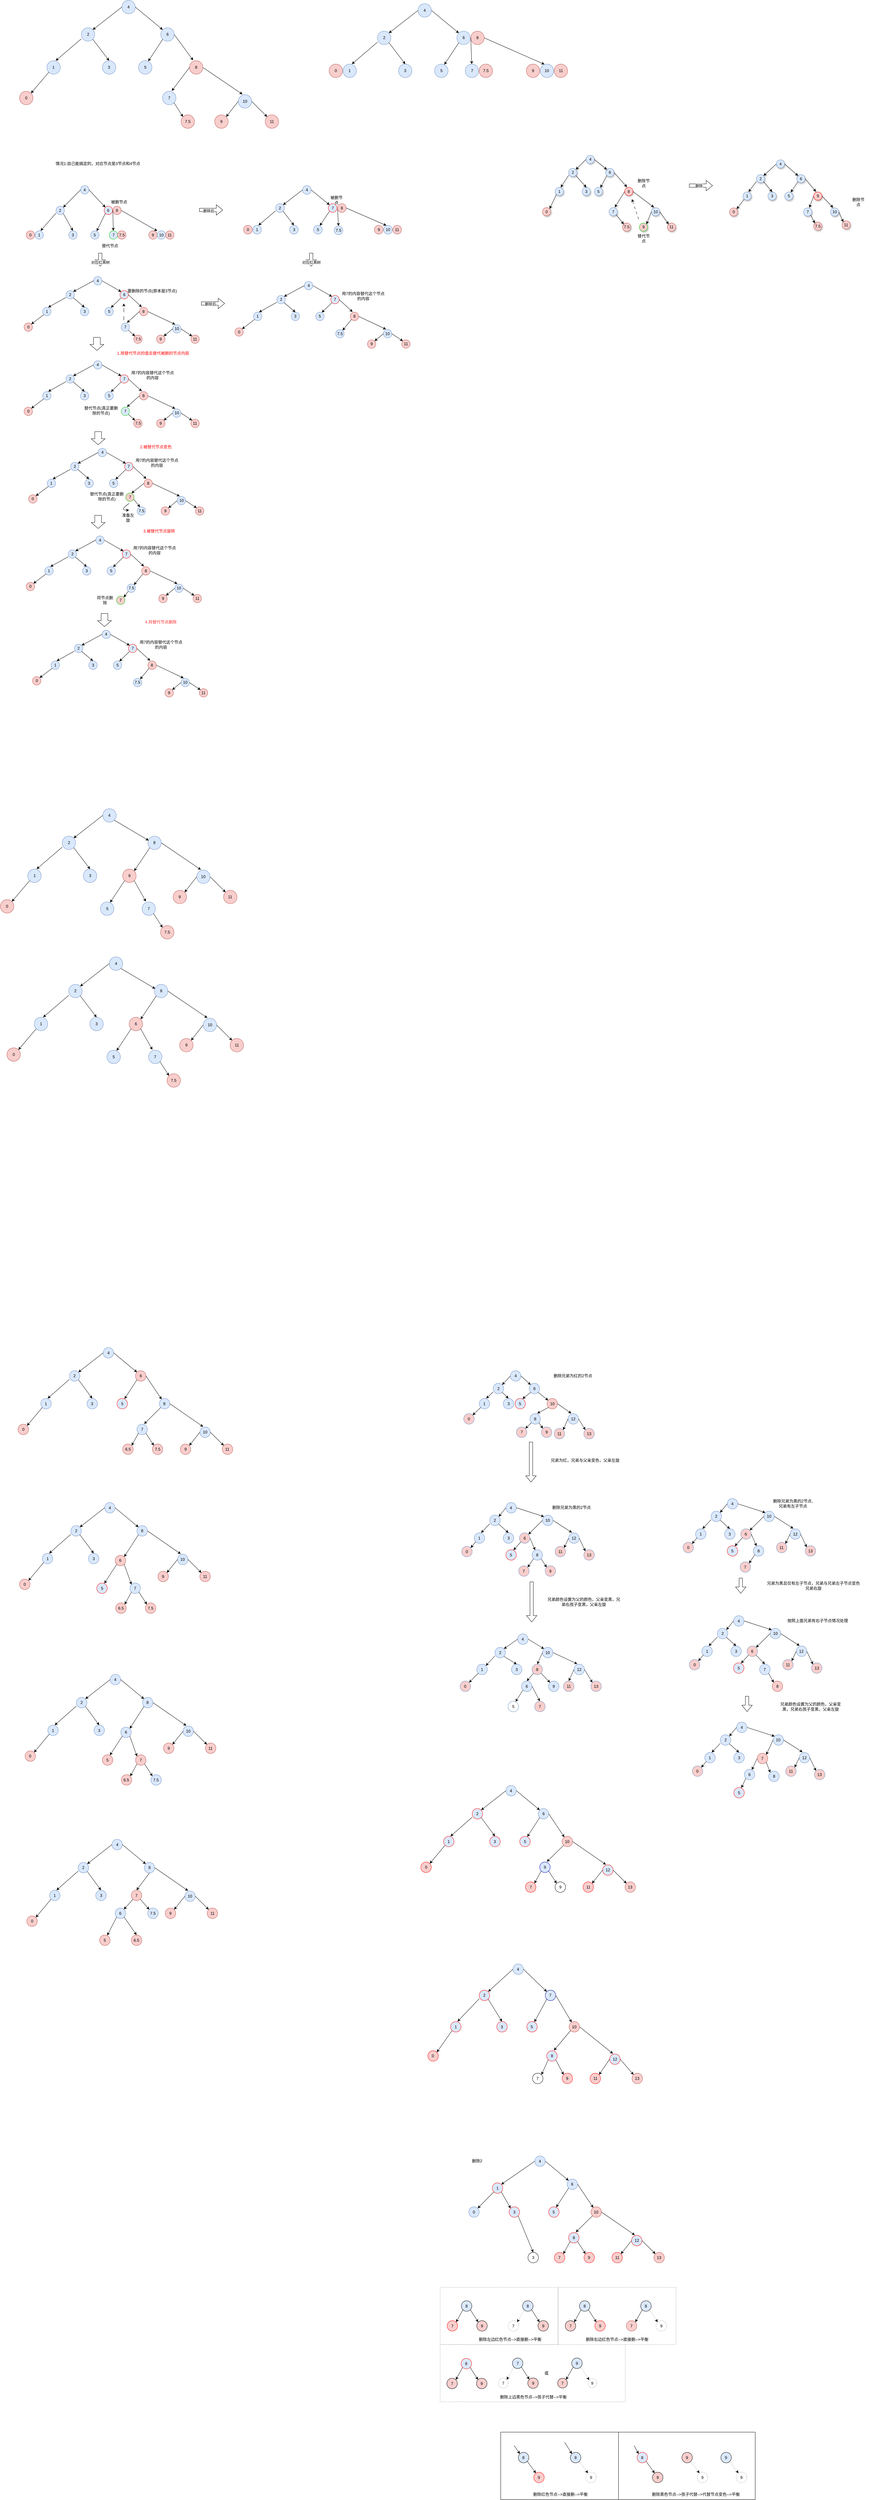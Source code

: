 <mxfile version="24.2.5" type="device">
  <diagram name="第 1 页" id="JvWrFgBl2yXUiVqZXlVV">
    <mxGraphModel dx="1481" dy="1747" grid="1" gridSize="10" guides="1" tooltips="1" connect="1" arrows="1" fold="1" page="1" pageScale="1" pageWidth="827" pageHeight="1169" math="0" shadow="0">
      <root>
        <mxCell id="0" />
        <mxCell id="1" parent="0" />
        <mxCell id="OBoy2DjIk7PJ6nIYyPVA-994" value="" style="rounded=0;whiteSpace=wrap;html=1;dashed=1;dashPattern=1 4;container=0;" vertex="1" parent="1">
          <mxGeometry x="540" y="7030" width="550" height="170" as="geometry" />
        </mxCell>
        <mxCell id="OBoy2DjIk7PJ6nIYyPVA-1017" value="" style="group" vertex="1" connectable="0" parent="1">
          <mxGeometry x="640.003" y="7189.999" width="569.997" height="150.521" as="geometry" />
        </mxCell>
        <mxCell id="OBoy2DjIk7PJ6nIYyPVA-1005" value="删除上边黑色节点--&amp;gt;孩子代替--&amp;gt;平衡" style="text;html=1;align=center;verticalAlign=middle;whiteSpace=wrap;rounded=0;container=0;" vertex="1" parent="OBoy2DjIk7PJ6nIYyPVA-1017">
          <mxGeometry x="65.477" y="-18.949" width="224" height="30" as="geometry" />
        </mxCell>
        <mxCell id="OBoy2DjIk7PJ6nIYyPVA-1013" value="" style="group" vertex="1" connectable="0" parent="OBoy2DjIk7PJ6nIYyPVA-1017">
          <mxGeometry x="153.017" width="376.98" height="150.001" as="geometry" />
        </mxCell>
        <mxCell id="OBoy2DjIk7PJ6nIYyPVA-1000" value="7" style="ellipse;whiteSpace=wrap;html=1;aspect=fixed;fillColor=#dae8fc;strokeColor=#000000;movable=1;resizable=1;rotatable=1;deletable=1;editable=1;locked=0;connectable=1;container=0;" vertex="1" parent="OBoy2DjIk7PJ6nIYyPVA-1013">
          <mxGeometry x="-38.234" y="-120" width="31.198" height="31.198" as="geometry" />
        </mxCell>
        <mxCell id="OBoy2DjIk7PJ6nIYyPVA-1001" value="9" style="ellipse;whiteSpace=wrap;html=1;aspect=fixed;fillColor=#f8cecc;strokeColor=#000000;movable=1;resizable=1;rotatable=1;deletable=1;editable=1;locked=0;connectable=1;container=0;" vertex="1" parent="OBoy2DjIk7PJ6nIYyPVA-1013">
          <mxGeometry x="7.483" y="-61.055" width="31.198" height="31.198" as="geometry" />
        </mxCell>
        <mxCell id="OBoy2DjIk7PJ6nIYyPVA-1002" value="" style="endArrow=classic;html=1;rounded=0;exitX=1;exitY=1;exitDx=0;exitDy=0;entryX=0;entryY=0;entryDx=0;entryDy=0;strokeColor=#000000;" edge="1" parent="OBoy2DjIk7PJ6nIYyPVA-1013" source="OBoy2DjIk7PJ6nIYyPVA-1000" target="OBoy2DjIk7PJ6nIYyPVA-1001">
          <mxGeometry width="50" height="50" relative="1" as="geometry">
            <mxPoint x="-59.019" y="6.312" as="sourcePoint" />
            <mxPoint x="-17.457" y="-35.792" as="targetPoint" />
          </mxGeometry>
        </mxCell>
        <mxCell id="OBoy2DjIk7PJ6nIYyPVA-1003" value="7" style="ellipse;whiteSpace=wrap;html=1;aspect=fixed;movable=1;resizable=1;rotatable=1;deletable=1;editable=1;locked=0;connectable=1;container=0;dashed=1;dashPattern=1 4;" vertex="1" parent="OBoy2DjIk7PJ6nIYyPVA-1013">
          <mxGeometry x="-80" y="-59.999" width="29.09" height="29.09" as="geometry" />
        </mxCell>
        <mxCell id="OBoy2DjIk7PJ6nIYyPVA-1004" value="" style="endArrow=classic;html=1;rounded=0;exitX=0;exitY=1;exitDx=0;exitDy=0;movable=1;resizable=1;rotatable=1;deletable=1;editable=1;locked=0;connectable=1;strokeColor=#000000;entryX=1;entryY=0;entryDx=0;entryDy=0;dashed=1;dashPattern=1 4;" edge="1" parent="OBoy2DjIk7PJ6nIYyPVA-1013" source="OBoy2DjIk7PJ6nIYyPVA-1000" target="OBoy2DjIk7PJ6nIYyPVA-1003">
          <mxGeometry width="50" height="50" relative="1" as="geometry">
            <mxPoint x="-93.4" y="-119.549" as="sourcePoint" />
            <mxPoint x="-55.32" y="-55.999" as="targetPoint" />
          </mxGeometry>
        </mxCell>
        <mxCell id="OBoy2DjIk7PJ6nIYyPVA-1014" value="" style="group" vertex="1" connectable="0" parent="OBoy2DjIk7PJ6nIYyPVA-1017">
          <mxGeometry x="249.217" y="-120" width="116.16" height="89.091" as="geometry" />
        </mxCell>
        <mxCell id="OBoy2DjIk7PJ6nIYyPVA-1007" value="9" style="ellipse;whiteSpace=wrap;html=1;aspect=fixed;fillColor=#dae8fc;strokeColor=#000000;movable=1;resizable=1;rotatable=1;deletable=1;editable=1;locked=0;connectable=1;container=0;" vertex="1" parent="OBoy2DjIk7PJ6nIYyPVA-1014">
          <mxGeometry x="41.766" width="31.198" height="31.198" as="geometry" />
        </mxCell>
        <mxCell id="OBoy2DjIk7PJ6nIYyPVA-1008" value="9" style="ellipse;whiteSpace=wrap;html=1;aspect=fixed;movable=1;resizable=1;rotatable=1;deletable=1;editable=1;locked=0;connectable=1;container=0;dashed=1;dashPattern=1 4;" vertex="1" parent="OBoy2DjIk7PJ6nIYyPVA-1014">
          <mxGeometry x="90" y="61.461" width="26.16" height="26.16" as="geometry" />
        </mxCell>
        <mxCell id="OBoy2DjIk7PJ6nIYyPVA-1009" value="" style="endArrow=classic;html=1;rounded=0;exitX=1;exitY=1;exitDx=0;exitDy=0;entryX=0;entryY=0;entryDx=0;entryDy=0;strokeColor=#000000;dashed=1;dashPattern=1 4;" edge="1" source="OBoy2DjIk7PJ6nIYyPVA-1007" target="OBoy2DjIk7PJ6nIYyPVA-1008" parent="OBoy2DjIk7PJ6nIYyPVA-1014">
          <mxGeometry width="50" height="50" relative="1" as="geometry">
            <mxPoint x="20.981" y="126.312" as="sourcePoint" />
            <mxPoint x="62.543" y="84.208" as="targetPoint" />
          </mxGeometry>
        </mxCell>
        <mxCell id="OBoy2DjIk7PJ6nIYyPVA-1010" value="7" style="ellipse;whiteSpace=wrap;html=1;aspect=fixed;movable=1;resizable=1;rotatable=1;deletable=1;editable=1;locked=0;connectable=1;container=0;fillColor=#f8cecc;strokeColor=#000000;" vertex="1" parent="OBoy2DjIk7PJ6nIYyPVA-1014">
          <mxGeometry y="60.001" width="29.09" height="29.09" as="geometry" />
        </mxCell>
        <mxCell id="OBoy2DjIk7PJ6nIYyPVA-1011" value="" style="endArrow=classic;html=1;rounded=0;exitX=0;exitY=1;exitDx=0;exitDy=0;movable=1;resizable=1;rotatable=1;deletable=1;editable=1;locked=0;connectable=1;strokeColor=#000000;entryX=1;entryY=0;entryDx=0;entryDy=0;" edge="1" source="OBoy2DjIk7PJ6nIYyPVA-1007" target="OBoy2DjIk7PJ6nIYyPVA-1010" parent="OBoy2DjIk7PJ6nIYyPVA-1014">
          <mxGeometry width="50" height="50" relative="1" as="geometry">
            <mxPoint x="-13.4" y="0.451" as="sourcePoint" />
            <mxPoint x="24.68" y="64.001" as="targetPoint" />
          </mxGeometry>
        </mxCell>
        <mxCell id="OBoy2DjIk7PJ6nIYyPVA-1015" value="" style="group" vertex="1" connectable="0" parent="OBoy2DjIk7PJ6nIYyPVA-1017">
          <mxGeometry x="-80" y="-118.95" width="119.218" height="90.143" as="geometry" />
        </mxCell>
        <mxCell id="OBoy2DjIk7PJ6nIYyPVA-995" value="8" style="ellipse;whiteSpace=wrap;html=1;aspect=fixed;fillColor=#dae8fc;strokeColor=#FF0000;movable=1;resizable=1;rotatable=1;deletable=1;editable=1;locked=0;connectable=1;container=0;" vertex="1" parent="OBoy2DjIk7PJ6nIYyPVA-1015">
          <mxGeometry x="42.303" width="31.198" height="31.198" as="geometry" />
        </mxCell>
        <mxCell id="OBoy2DjIk7PJ6nIYyPVA-996" value="9" style="ellipse;whiteSpace=wrap;html=1;aspect=fixed;fillColor=#f8cecc;strokeColor=#000000;movable=1;resizable=1;rotatable=1;deletable=1;editable=1;locked=0;connectable=1;container=0;" vertex="1" parent="OBoy2DjIk7PJ6nIYyPVA-1015">
          <mxGeometry x="88.02" y="58.945" width="31.198" height="31.198" as="geometry" />
        </mxCell>
        <mxCell id="OBoy2DjIk7PJ6nIYyPVA-997" value="" style="endArrow=classic;html=1;rounded=0;exitX=1;exitY=1;exitDx=0;exitDy=0;entryX=0;entryY=0;entryDx=0;entryDy=0;strokeColor=#000000;" edge="1" parent="OBoy2DjIk7PJ6nIYyPVA-1015" source="OBoy2DjIk7PJ6nIYyPVA-995" target="OBoy2DjIk7PJ6nIYyPVA-996">
          <mxGeometry width="50" height="50" relative="1" as="geometry">
            <mxPoint x="21.518" y="126.312" as="sourcePoint" />
            <mxPoint x="63.08" y="84.208" as="targetPoint" />
          </mxGeometry>
        </mxCell>
        <mxCell id="OBoy2DjIk7PJ6nIYyPVA-998" value="7" style="ellipse;whiteSpace=wrap;html=1;aspect=fixed;fillColor=#f8cecc;strokeColor=#000000;movable=1;resizable=1;rotatable=1;deletable=1;editable=1;locked=0;connectable=1;container=0;" vertex="1" parent="OBoy2DjIk7PJ6nIYyPVA-1015">
          <mxGeometry y="58.945" width="31.198" height="31.198" as="geometry" />
        </mxCell>
        <mxCell id="OBoy2DjIk7PJ6nIYyPVA-999" value="" style="endArrow=classic;html=1;rounded=0;exitX=0;exitY=1;exitDx=0;exitDy=0;entryX=1;entryY=0;entryDx=0;entryDy=0;movable=1;resizable=1;rotatable=1;deletable=1;editable=1;locked=0;connectable=1;strokeColor=#000000;" edge="1" parent="OBoy2DjIk7PJ6nIYyPVA-1015" source="OBoy2DjIk7PJ6nIYyPVA-995" target="OBoy2DjIk7PJ6nIYyPVA-998">
          <mxGeometry width="50" height="50" relative="1" as="geometry">
            <mxPoint x="-12.863" y="0.451" as="sourcePoint" />
            <mxPoint x="-57.863" y="60.451" as="targetPoint" />
          </mxGeometry>
        </mxCell>
        <mxCell id="OBoy2DjIk7PJ6nIYyPVA-1016" value="或" style="text;html=1;align=center;verticalAlign=middle;whiteSpace=wrap;rounded=0;" vertex="1" parent="OBoy2DjIk7PJ6nIYyPVA-1017">
          <mxGeometry x="186.217" y="-90.459" width="60" height="30" as="geometry" />
        </mxCell>
        <mxCell id="OBoy2DjIk7PJ6nIYyPVA-26" value="" style="group" vertex="1" connectable="0" parent="1">
          <mxGeometry x="210" y="80" width="710" height="220" as="geometry" />
        </mxCell>
        <mxCell id="OBoy2DjIk7PJ6nIYyPVA-6" value="0" style="ellipse;whiteSpace=wrap;html=1;aspect=fixed;fillColor=#f8cecc;strokeColor=#b85450;movable=1;resizable=1;rotatable=1;deletable=1;editable=1;locked=0;connectable=1;" vertex="1" parent="OBoy2DjIk7PJ6nIYyPVA-26">
          <mxGeometry y="179.259" width="39.944" height="39.944" as="geometry" />
        </mxCell>
        <mxCell id="OBoy2DjIk7PJ6nIYyPVA-56" value="" style="group" vertex="1" connectable="0" parent="OBoy2DjIk7PJ6nIYyPVA-26">
          <mxGeometry x="41.279" width="667.386" height="219.203" as="geometry" />
        </mxCell>
        <mxCell id="OBoy2DjIk7PJ6nIYyPVA-1" value="4" style="ellipse;whiteSpace=wrap;html=1;aspect=fixed;fillColor=#dae8fc;strokeColor=#6c8ebf;movable=1;resizable=1;rotatable=1;deletable=1;editable=1;locked=0;connectable=1;" vertex="1" parent="OBoy2DjIk7PJ6nIYyPVA-56">
          <mxGeometry x="222.907" width="39.944" height="39.944" as="geometry" />
        </mxCell>
        <mxCell id="OBoy2DjIk7PJ6nIYyPVA-3" value="2" style="ellipse;whiteSpace=wrap;html=1;aspect=fixed;fillColor=#dae8fc;strokeColor=#6c8ebf;movable=1;resizable=1;rotatable=1;deletable=1;editable=1;locked=0;connectable=1;" vertex="1" parent="OBoy2DjIk7PJ6nIYyPVA-56">
          <mxGeometry x="102.372" y="81.481" width="39.944" height="39.944" as="geometry" />
        </mxCell>
        <mxCell id="OBoy2DjIk7PJ6nIYyPVA-4" value="6" style="ellipse;whiteSpace=wrap;html=1;aspect=fixed;fillColor=#dae8fc;strokeColor=#6c8ebf;movable=1;resizable=1;rotatable=1;deletable=1;editable=1;locked=0;connectable=1;" vertex="1" parent="OBoy2DjIk7PJ6nIYyPVA-56">
          <mxGeometry x="338.488" y="81.481" width="39.944" height="39.944" as="geometry" />
        </mxCell>
        <mxCell id="OBoy2DjIk7PJ6nIYyPVA-5" value="3" style="ellipse;whiteSpace=wrap;html=1;aspect=fixed;fillColor=#dae8fc;strokeColor=#6c8ebf;movable=1;resizable=1;rotatable=1;deletable=1;editable=1;locked=0;connectable=1;" vertex="1" parent="OBoy2DjIk7PJ6nIYyPVA-56">
          <mxGeometry x="165.116" y="179.259" width="39.944" height="39.944" as="geometry" />
        </mxCell>
        <mxCell id="OBoy2DjIk7PJ6nIYyPVA-7" value="1" style="ellipse;whiteSpace=wrap;html=1;aspect=fixed;fillColor=#dae8fc;strokeColor=#6c8ebf;movable=1;resizable=1;rotatable=1;deletable=1;editable=1;locked=0;connectable=1;" vertex="1" parent="OBoy2DjIk7PJ6nIYyPVA-56">
          <mxGeometry y="179.259" width="39.944" height="39.944" as="geometry" />
        </mxCell>
        <mxCell id="OBoy2DjIk7PJ6nIYyPVA-8" value="8" style="ellipse;whiteSpace=wrap;html=1;aspect=fixed;fillColor=#f8cecc;strokeColor=#b85450;movable=1;resizable=1;rotatable=1;deletable=1;editable=1;locked=0;connectable=1;" vertex="1" parent="OBoy2DjIk7PJ6nIYyPVA-56">
          <mxGeometry x="379.767" y="81.481" width="39.944" height="39.944" as="geometry" />
        </mxCell>
        <mxCell id="OBoy2DjIk7PJ6nIYyPVA-9" value="5" style="ellipse;whiteSpace=wrap;html=1;aspect=fixed;fillColor=#dae8fc;strokeColor=#6c8ebf;movable=1;resizable=1;rotatable=1;deletable=1;editable=1;locked=0;connectable=1;" vertex="1" parent="OBoy2DjIk7PJ6nIYyPVA-56">
          <mxGeometry x="272.442" y="179.259" width="39.944" height="39.944" as="geometry" />
        </mxCell>
        <mxCell id="OBoy2DjIk7PJ6nIYyPVA-12" value="7" style="ellipse;whiteSpace=wrap;html=1;aspect=fixed;fillColor=#dae8fc;strokeColor=#6c8ebf;movable=1;resizable=1;rotatable=1;deletable=1;editable=1;locked=0;connectable=1;" vertex="1" parent="OBoy2DjIk7PJ6nIYyPVA-56">
          <mxGeometry x="363.256" y="179.259" width="39.944" height="39.944" as="geometry" />
        </mxCell>
        <mxCell id="OBoy2DjIk7PJ6nIYyPVA-13" value="7.5" style="ellipse;whiteSpace=wrap;html=1;aspect=fixed;fillColor=#f8cecc;strokeColor=#b85450;movable=1;resizable=1;rotatable=1;deletable=1;editable=1;locked=0;connectable=1;" vertex="1" parent="OBoy2DjIk7PJ6nIYyPVA-56">
          <mxGeometry x="404.535" y="179.259" width="39.944" height="39.944" as="geometry" />
        </mxCell>
        <mxCell id="OBoy2DjIk7PJ6nIYyPVA-14" value="9" style="ellipse;whiteSpace=wrap;html=1;aspect=fixed;fillColor=#f8cecc;strokeColor=#b85450;movable=1;resizable=1;rotatable=1;deletable=1;editable=1;locked=0;connectable=1;" vertex="1" parent="OBoy2DjIk7PJ6nIYyPVA-56">
          <mxGeometry x="544.884" y="179.259" width="39.944" height="39.944" as="geometry" />
        </mxCell>
        <mxCell id="OBoy2DjIk7PJ6nIYyPVA-15" value="10" style="ellipse;whiteSpace=wrap;html=1;aspect=fixed;fillColor=#dae8fc;strokeColor=#6c8ebf;movable=1;resizable=1;rotatable=1;deletable=1;editable=1;locked=0;connectable=1;" vertex="1" parent="OBoy2DjIk7PJ6nIYyPVA-56">
          <mxGeometry x="586.163" y="179.259" width="39.944" height="39.944" as="geometry" />
        </mxCell>
        <mxCell id="OBoy2DjIk7PJ6nIYyPVA-16" value="11" style="ellipse;whiteSpace=wrap;html=1;aspect=fixed;fillColor=#f8cecc;strokeColor=#b85450;movable=1;resizable=1;rotatable=1;deletable=1;editable=1;locked=0;connectable=1;" vertex="1" parent="OBoy2DjIk7PJ6nIYyPVA-56">
          <mxGeometry x="627.442" y="179.259" width="39.944" height="39.944" as="geometry" />
        </mxCell>
        <mxCell id="OBoy2DjIk7PJ6nIYyPVA-18" value="" style="endArrow=classic;html=1;rounded=0;exitX=0;exitY=0.5;exitDx=0;exitDy=0;entryX=1;entryY=0;entryDx=0;entryDy=0;movable=1;resizable=1;rotatable=1;deletable=1;editable=1;locked=0;connectable=1;" edge="1" parent="OBoy2DjIk7PJ6nIYyPVA-56" source="OBoy2DjIk7PJ6nIYyPVA-1" target="OBoy2DjIk7PJ6nIYyPVA-3">
          <mxGeometry width="50" height="50" relative="1" as="geometry">
            <mxPoint x="33.023" y="366.667" as="sourcePoint" />
            <mxPoint x="74.302" y="325.926" as="targetPoint" />
          </mxGeometry>
        </mxCell>
        <mxCell id="OBoy2DjIk7PJ6nIYyPVA-19" value="" style="endArrow=classic;html=1;rounded=0;entryX=0.66;entryY=0;entryDx=0;entryDy=0;exitX=0;exitY=0.82;exitDx=0;exitDy=0;exitPerimeter=0;entryPerimeter=0;movable=1;resizable=1;rotatable=1;deletable=1;editable=1;locked=0;connectable=1;" edge="1" parent="OBoy2DjIk7PJ6nIYyPVA-56" source="OBoy2DjIk7PJ6nIYyPVA-3" target="OBoy2DjIk7PJ6nIYyPVA-7">
          <mxGeometry width="50" height="50" relative="1" as="geometry">
            <mxPoint x="107.326" y="122.222" as="sourcePoint" />
            <mxPoint x="25.032" y="180.889" as="targetPoint" />
          </mxGeometry>
        </mxCell>
        <mxCell id="OBoy2DjIk7PJ6nIYyPVA-20" value="" style="endArrow=classic;html=1;rounded=0;exitX=1;exitY=1;exitDx=0;exitDy=0;entryX=0.5;entryY=0;entryDx=0;entryDy=0;movable=1;resizable=1;rotatable=1;deletable=1;editable=1;locked=0;connectable=1;" edge="1" parent="OBoy2DjIk7PJ6nIYyPVA-56" source="OBoy2DjIk7PJ6nIYyPVA-3" target="OBoy2DjIk7PJ6nIYyPVA-5">
          <mxGeometry width="50" height="50" relative="1" as="geometry">
            <mxPoint x="99.07" y="301.481" as="sourcePoint" />
            <mxPoint x="140.349" y="260.741" as="targetPoint" />
          </mxGeometry>
        </mxCell>
        <mxCell id="OBoy2DjIk7PJ6nIYyPVA-22" value="" style="endArrow=classic;html=1;rounded=0;exitX=1;exitY=0.5;exitDx=0;exitDy=0;entryX=0;entryY=0;entryDx=0;entryDy=0;movable=1;resizable=1;rotatable=1;deletable=1;editable=1;locked=0;connectable=1;" edge="1" parent="OBoy2DjIk7PJ6nIYyPVA-56" source="OBoy2DjIk7PJ6nIYyPVA-1" target="OBoy2DjIk7PJ6nIYyPVA-4">
          <mxGeometry width="50" height="50" relative="1" as="geometry">
            <mxPoint x="231.163" y="334.074" as="sourcePoint" />
            <mxPoint x="272.442" y="293.333" as="targetPoint" />
          </mxGeometry>
        </mxCell>
        <mxCell id="OBoy2DjIk7PJ6nIYyPVA-23" value="" style="endArrow=classic;html=1;rounded=0;exitX=0;exitY=1;exitDx=0;exitDy=0;entryX=0.72;entryY=0.04;entryDx=0;entryDy=0;entryPerimeter=0;movable=1;resizable=1;rotatable=1;deletable=1;editable=1;locked=0;connectable=1;" edge="1" parent="OBoy2DjIk7PJ6nIYyPVA-56" source="OBoy2DjIk7PJ6nIYyPVA-4" target="OBoy2DjIk7PJ6nIYyPVA-9">
          <mxGeometry width="50" height="50" relative="1" as="geometry">
            <mxPoint x="198.14" y="342.222" as="sourcePoint" />
            <mxPoint x="239.419" y="301.481" as="targetPoint" />
          </mxGeometry>
        </mxCell>
        <mxCell id="OBoy2DjIk7PJ6nIYyPVA-24" value="" style="endArrow=classic;html=1;rounded=0;exitX=0;exitY=0.5;exitDx=0;exitDy=0;movable=1;resizable=1;rotatable=1;deletable=1;editable=1;locked=0;connectable=1;" edge="1" parent="OBoy2DjIk7PJ6nIYyPVA-56" source="OBoy2DjIk7PJ6nIYyPVA-8" target="OBoy2DjIk7PJ6nIYyPVA-12">
          <mxGeometry width="50" height="50" relative="1" as="geometry">
            <mxPoint x="396.279" y="317.778" as="sourcePoint" />
            <mxPoint x="437.558" y="277.037" as="targetPoint" />
          </mxGeometry>
        </mxCell>
        <mxCell id="OBoy2DjIk7PJ6nIYyPVA-25" value="" style="endArrow=classic;html=1;rounded=0;exitX=1;exitY=0.5;exitDx=0;exitDy=0;movable=1;resizable=1;rotatable=1;deletable=1;editable=1;locked=0;connectable=1;" edge="1" parent="OBoy2DjIk7PJ6nIYyPVA-56" source="OBoy2DjIk7PJ6nIYyPVA-8">
          <mxGeometry width="50" height="50" relative="1" as="geometry">
            <mxPoint x="470.581" y="171.111" as="sourcePoint" />
            <mxPoint x="598.721" y="180" as="targetPoint" />
          </mxGeometry>
        </mxCell>
        <mxCell id="OBoy2DjIk7PJ6nIYyPVA-58" value="情况1:自己能搞定的，对应节点是3节点和4节点" style="text;html=1;align=center;verticalAlign=middle;whiteSpace=wrap;rounded=0;" vertex="1" parent="1">
          <mxGeometry x="-621.8" y="540" width="290" height="30" as="geometry" />
        </mxCell>
        <mxCell id="OBoy2DjIk7PJ6nIYyPVA-60" value="4" style="ellipse;whiteSpace=wrap;html=1;aspect=fixed;fillColor=#dae8fc;strokeColor=#6c8ebf;movable=1;resizable=1;rotatable=1;deletable=1;editable=1;locked=0;connectable=1;" vertex="1" parent="1">
          <mxGeometry x="-489.883" y="890" width="25" height="25" as="geometry" />
        </mxCell>
        <mxCell id="OBoy2DjIk7PJ6nIYyPVA-61" value="2" style="ellipse;whiteSpace=wrap;html=1;aspect=fixed;fillColor=#dae8fc;strokeColor=#6c8ebf;movable=1;resizable=1;rotatable=1;deletable=1;editable=1;locked=0;connectable=1;" vertex="1" parent="1">
          <mxGeometry x="-571.739" y="931.601" width="25" height="25" as="geometry" />
        </mxCell>
        <mxCell id="OBoy2DjIk7PJ6nIYyPVA-62" value="6" style="ellipse;whiteSpace=wrap;html=1;aspect=fixed;fillColor=#dae8fc;strokeColor=#FF0000;movable=1;resizable=1;rotatable=1;deletable=1;editable=1;locked=0;connectable=1;labelBorderColor=none;" vertex="1" parent="1">
          <mxGeometry x="-411.391" y="931.601" width="25" height="25" as="geometry" />
        </mxCell>
        <mxCell id="OBoy2DjIk7PJ6nIYyPVA-63" value="3" style="ellipse;whiteSpace=wrap;html=1;aspect=fixed;fillColor=#dae8fc;strokeColor=#6c8ebf;movable=1;resizable=1;rotatable=1;deletable=1;editable=1;locked=0;connectable=1;" vertex="1" parent="1">
          <mxGeometry x="-529.129" y="981.523" width="25" height="25" as="geometry" />
        </mxCell>
        <mxCell id="OBoy2DjIk7PJ6nIYyPVA-64" value="0" style="ellipse;whiteSpace=wrap;html=1;aspect=fixed;fillColor=#f8cecc;strokeColor=#b85450;movable=1;resizable=1;rotatable=1;deletable=1;editable=1;locked=0;connectable=1;" vertex="1" parent="1">
          <mxGeometry x="-696.459" y="1027.851" width="25" height="25" as="geometry" />
        </mxCell>
        <mxCell id="OBoy2DjIk7PJ6nIYyPVA-65" value="1" style="ellipse;whiteSpace=wrap;html=1;aspect=fixed;fillColor=#dae8fc;strokeColor=#6c8ebf;movable=1;resizable=1;rotatable=1;deletable=1;editable=1;locked=0;connectable=1;" vertex="1" parent="1">
          <mxGeometry x="-641.261" y="981.523" width="25" height="25" as="geometry" />
        </mxCell>
        <mxCell id="OBoy2DjIk7PJ6nIYyPVA-66" value="8" style="ellipse;whiteSpace=wrap;html=1;aspect=fixed;fillColor=#f8cecc;strokeColor=#b85450;movable=1;resizable=1;rotatable=1;deletable=1;editable=1;locked=0;connectable=1;" vertex="1" parent="1">
          <mxGeometry x="-353.511" y="981.524" width="25" height="25" as="geometry" />
        </mxCell>
        <mxCell id="OBoy2DjIk7PJ6nIYyPVA-67" value="5" style="ellipse;whiteSpace=wrap;html=1;aspect=fixed;fillColor=#dae8fc;strokeColor=#6c8ebf;movable=1;resizable=1;rotatable=1;deletable=1;editable=1;locked=0;connectable=1;" vertex="1" parent="1">
          <mxGeometry x="-456.243" y="981.523" width="25" height="25" as="geometry" />
        </mxCell>
        <mxCell id="OBoy2DjIk7PJ6nIYyPVA-68" value="7" style="ellipse;whiteSpace=wrap;html=1;aspect=fixed;fillColor=#dae8fc;strokeColor=#6c8ebf;movable=1;resizable=1;rotatable=1;deletable=1;editable=1;locked=0;connectable=1;" vertex="1" parent="1">
          <mxGeometry x="-407.834" y="1027.851" width="25" height="25" as="geometry" />
        </mxCell>
        <mxCell id="OBoy2DjIk7PJ6nIYyPVA-69" value="7.5" style="ellipse;whiteSpace=wrap;html=1;aspect=fixed;fillColor=#f8cecc;strokeColor=#b85450;movable=1;resizable=1;rotatable=1;deletable=1;editable=1;locked=0;connectable=1;" vertex="1" parent="1">
          <mxGeometry x="-370.484" y="1063.59" width="25" height="25" as="geometry" />
        </mxCell>
        <mxCell id="OBoy2DjIk7PJ6nIYyPVA-70" value="9" style="ellipse;whiteSpace=wrap;html=1;aspect=fixed;fillColor=#f8cecc;strokeColor=#b85450;movable=1;resizable=1;rotatable=1;deletable=1;editable=1;locked=0;connectable=1;" vertex="1" parent="1">
          <mxGeometry x="-302.573" y="1063.59" width="25" height="25" as="geometry" />
        </mxCell>
        <mxCell id="OBoy2DjIk7PJ6nIYyPVA-71" value="10" style="ellipse;whiteSpace=wrap;html=1;aspect=fixed;fillColor=#dae8fc;strokeColor=#6c8ebf;movable=1;resizable=1;rotatable=1;deletable=1;editable=1;locked=0;connectable=1;" vertex="1" parent="1">
          <mxGeometry x="-255.036" y="1032.957" width="25" height="25" as="geometry" />
        </mxCell>
        <mxCell id="OBoy2DjIk7PJ6nIYyPVA-72" value="11" style="ellipse;whiteSpace=wrap;html=1;aspect=fixed;fillColor=#f8cecc;strokeColor=#b85450;movable=1;resizable=1;rotatable=1;deletable=1;editable=1;locked=0;connectable=1;" vertex="1" parent="1">
          <mxGeometry x="-200.708" y="1063.59" width="25" height="25" as="geometry" />
        </mxCell>
        <mxCell id="OBoy2DjIk7PJ6nIYyPVA-73" value="" style="endArrow=classic;html=1;rounded=0;exitX=0;exitY=0.5;exitDx=0;exitDy=0;entryX=1;entryY=0;entryDx=0;entryDy=0;movable=1;resizable=1;rotatable=1;deletable=1;editable=1;locked=0;connectable=1;" edge="1" parent="1" source="OBoy2DjIk7PJ6nIYyPVA-60" target="OBoy2DjIk7PJ6nIYyPVA-61">
          <mxGeometry width="50" height="50" relative="1" as="geometry">
            <mxPoint x="-618.835" y="1077.206" as="sourcePoint" />
            <mxPoint x="-590.802" y="1056.405" as="targetPoint" />
          </mxGeometry>
        </mxCell>
        <mxCell id="OBoy2DjIk7PJ6nIYyPVA-74" value="" style="endArrow=classic;html=1;rounded=0;entryX=0.66;entryY=0;entryDx=0;entryDy=0;exitX=0;exitY=0.82;exitDx=0;exitDy=0;exitPerimeter=0;entryPerimeter=0;movable=1;resizable=1;rotatable=1;deletable=1;editable=1;locked=0;connectable=1;" edge="1" parent="1" source="OBoy2DjIk7PJ6nIYyPVA-61" target="OBoy2DjIk7PJ6nIYyPVA-65">
          <mxGeometry width="50" height="50" relative="1" as="geometry">
            <mxPoint x="-568.375" y="952.402" as="sourcePoint" />
            <mxPoint x="-624.262" y="982.355" as="targetPoint" />
          </mxGeometry>
        </mxCell>
        <mxCell id="OBoy2DjIk7PJ6nIYyPVA-75" value="" style="endArrow=classic;html=1;rounded=0;exitX=1;exitY=1;exitDx=0;exitDy=0;entryX=0.5;entryY=0;entryDx=0;entryDy=0;movable=1;resizable=1;rotatable=1;deletable=1;editable=1;locked=0;connectable=1;" edge="1" parent="1" source="OBoy2DjIk7PJ6nIYyPVA-61" target="OBoy2DjIk7PJ6nIYyPVA-63">
          <mxGeometry width="50" height="50" relative="1" as="geometry">
            <mxPoint x="-573.982" y="1043.925" as="sourcePoint" />
            <mxPoint x="-545.949" y="1023.124" as="targetPoint" />
          </mxGeometry>
        </mxCell>
        <mxCell id="OBoy2DjIk7PJ6nIYyPVA-76" value="" style="endArrow=classic;html=1;rounded=0;exitX=1;exitY=0.5;exitDx=0;exitDy=0;entryX=0;entryY=0;entryDx=0;entryDy=0;movable=1;resizable=1;rotatable=1;deletable=1;editable=1;locked=0;connectable=1;" edge="1" parent="1" source="OBoy2DjIk7PJ6nIYyPVA-60" target="OBoy2DjIk7PJ6nIYyPVA-62">
          <mxGeometry width="50" height="50" relative="1" as="geometry">
            <mxPoint x="-484.276" y="1060.565" as="sourcePoint" />
            <mxPoint x="-456.243" y="1039.765" as="targetPoint" />
          </mxGeometry>
        </mxCell>
        <mxCell id="OBoy2DjIk7PJ6nIYyPVA-77" value="" style="endArrow=classic;html=1;rounded=0;exitX=0;exitY=1;exitDx=0;exitDy=0;entryX=0.72;entryY=0.04;entryDx=0;entryDy=0;entryPerimeter=0;movable=1;resizable=1;rotatable=1;deletable=1;editable=1;locked=0;connectable=1;" edge="1" parent="1" source="OBoy2DjIk7PJ6nIYyPVA-62" target="OBoy2DjIk7PJ6nIYyPVA-67">
          <mxGeometry width="50" height="50" relative="1" as="geometry">
            <mxPoint x="-506.703" y="1064.725" as="sourcePoint" />
            <mxPoint x="-478.67" y="1043.925" as="targetPoint" />
          </mxGeometry>
        </mxCell>
        <mxCell id="OBoy2DjIk7PJ6nIYyPVA-78" value="" style="endArrow=classic;html=1;rounded=0;exitX=0;exitY=0.5;exitDx=0;exitDy=0;entryX=0.688;entryY=-0.025;entryDx=0;entryDy=0;movable=1;resizable=1;rotatable=1;deletable=1;editable=1;locked=0;connectable=1;entryPerimeter=0;" edge="1" parent="1" source="OBoy2DjIk7PJ6nIYyPVA-66" target="OBoy2DjIk7PJ6nIYyPVA-68">
          <mxGeometry width="50" height="50" relative="1" as="geometry">
            <mxPoint x="-402.704" y="1052.245" as="sourcePoint" />
            <mxPoint x="-374.671" y="1031.444" as="targetPoint" />
          </mxGeometry>
        </mxCell>
        <mxCell id="OBoy2DjIk7PJ6nIYyPVA-79" value="" style="endArrow=classic;html=1;rounded=0;exitX=1;exitY=0.5;exitDx=0;exitDy=0;entryX=0.313;entryY=-0.025;entryDx=0;entryDy=0;movable=1;resizable=1;rotatable=1;deletable=1;editable=1;locked=0;connectable=1;entryPerimeter=0;" edge="1" parent="1" source="OBoy2DjIk7PJ6nIYyPVA-66" target="OBoy2DjIk7PJ6nIYyPVA-71">
          <mxGeometry width="50" height="50" relative="1" as="geometry">
            <mxPoint x="-352.245" y="977.363" as="sourcePoint" />
            <mxPoint x="-324.212" y="956.562" as="targetPoint" />
          </mxGeometry>
        </mxCell>
        <mxCell id="OBoy2DjIk7PJ6nIYyPVA-80" value="" style="endArrow=classic;html=1;rounded=0;exitX=1;exitY=0.5;exitDx=0;exitDy=0;entryX=0.275;entryY=-0.032;entryDx=0;entryDy=0;entryPerimeter=0;" edge="1" parent="1" source="OBoy2DjIk7PJ6nIYyPVA-62" target="OBoy2DjIk7PJ6nIYyPVA-66">
          <mxGeometry width="50" height="50" relative="1" as="geometry">
            <mxPoint x="-574.219" y="1119.752" as="sourcePoint" />
            <mxPoint x="-540.263" y="1094.224" as="targetPoint" />
          </mxGeometry>
        </mxCell>
        <mxCell id="OBoy2DjIk7PJ6nIYyPVA-81" value="" style="endArrow=classic;html=1;rounded=0;exitX=1;exitY=1;exitDx=0;exitDy=0;entryX=0;entryY=0;entryDx=0;entryDy=0;" edge="1" parent="1" source="OBoy2DjIk7PJ6nIYyPVA-68" target="OBoy2DjIk7PJ6nIYyPVA-69">
          <mxGeometry width="50" height="50" relative="1" as="geometry">
            <mxPoint x="-424.815" y="1104.436" as="sourcePoint" />
            <mxPoint x="-390.859" y="1078.907" as="targetPoint" />
          </mxGeometry>
        </mxCell>
        <mxCell id="OBoy2DjIk7PJ6nIYyPVA-82" value="" style="endArrow=classic;html=1;rounded=0;exitX=0;exitY=0.5;exitDx=0;exitDy=0;entryX=1;entryY=0;entryDx=0;entryDy=0;" edge="1" parent="1" source="OBoy2DjIk7PJ6nIYyPVA-71" target="OBoy2DjIk7PJ6nIYyPVA-70">
          <mxGeometry width="50" height="50" relative="1" as="geometry">
            <mxPoint x="-295.784" y="1124.858" as="sourcePoint" />
            <mxPoint x="-272.695" y="1063.591" as="targetPoint" />
          </mxGeometry>
        </mxCell>
        <mxCell id="OBoy2DjIk7PJ6nIYyPVA-83" value="" style="endArrow=classic;html=1;rounded=0;entryX=0;entryY=0;entryDx=0;entryDy=0;exitX=1;exitY=0.5;exitDx=0;exitDy=0;" edge="1" parent="1" source="OBoy2DjIk7PJ6nIYyPVA-71" target="OBoy2DjIk7PJ6nIYyPVA-72">
          <mxGeometry width="50" height="50" relative="1" as="geometry">
            <mxPoint x="-200.709" y="1043.168" as="sourcePoint" />
            <mxPoint x="-132.798" y="1109.541" as="targetPoint" />
          </mxGeometry>
        </mxCell>
        <mxCell id="OBoy2DjIk7PJ6nIYyPVA-84" value="" style="endArrow=classic;html=1;rounded=0;exitX=0;exitY=1;exitDx=0;exitDy=0;entryX=1;entryY=0;entryDx=0;entryDy=0;" edge="1" parent="1" source="OBoy2DjIk7PJ6nIYyPVA-65" target="OBoy2DjIk7PJ6nIYyPVA-64">
          <mxGeometry width="50" height="50" relative="1" as="geometry">
            <mxPoint x="-662.503" y="1104.436" as="sourcePoint" />
            <mxPoint x="-628.548" y="1078.907" as="targetPoint" />
          </mxGeometry>
        </mxCell>
        <mxCell id="OBoy2DjIk7PJ6nIYyPVA-85" value="要删除的节点(原本是3节点)" style="text;html=1;align=center;verticalAlign=middle;whiteSpace=wrap;rounded=0;" vertex="1" parent="1">
          <mxGeometry x="-401.05" y="925.74" width="171.05" height="15.32" as="geometry" />
        </mxCell>
        <mxCell id="OBoy2DjIk7PJ6nIYyPVA-86" value="4" style="ellipse;whiteSpace=wrap;html=1;fillColor=#dae8fc;strokeColor=#6c8ebf;movable=1;resizable=1;rotatable=1;deletable=1;editable=1;locked=0;connectable=1;aspect=fixed;" vertex="1" parent="1">
          <mxGeometry x="-489.881" y="1139.996" width="25" height="25" as="geometry" />
        </mxCell>
        <mxCell id="OBoy2DjIk7PJ6nIYyPVA-87" value="2" style="ellipse;whiteSpace=wrap;html=1;fillColor=#dae8fc;strokeColor=#6c8ebf;movable=1;resizable=1;rotatable=1;deletable=1;editable=1;locked=0;connectable=1;aspect=fixed;" vertex="1" parent="1">
          <mxGeometry x="-571.737" y="1181.598" width="25" height="25" as="geometry" />
        </mxCell>
        <mxCell id="OBoy2DjIk7PJ6nIYyPVA-88" value="7" style="ellipse;whiteSpace=wrap;html=1;fillColor=#dae8fc;strokeColor=#FF0000;movable=1;resizable=1;rotatable=1;deletable=1;editable=1;locked=0;connectable=1;labelBorderColor=none;aspect=fixed;" vertex="1" parent="1">
          <mxGeometry x="-411.389" y="1181.598" width="25" height="25" as="geometry" />
        </mxCell>
        <mxCell id="OBoy2DjIk7PJ6nIYyPVA-89" value="3" style="ellipse;whiteSpace=wrap;html=1;fillColor=#dae8fc;strokeColor=#6c8ebf;movable=1;resizable=1;rotatable=1;deletable=1;editable=1;locked=0;connectable=1;aspect=fixed;" vertex="1" parent="1">
          <mxGeometry x="-529.127" y="1231.519" width="25" height="25" as="geometry" />
        </mxCell>
        <mxCell id="OBoy2DjIk7PJ6nIYyPVA-90" value="0" style="ellipse;whiteSpace=wrap;html=1;fillColor=#f8cecc;strokeColor=#b85450;movable=1;resizable=1;rotatable=1;deletable=1;editable=1;locked=0;connectable=1;aspect=fixed;" vertex="1" parent="1">
          <mxGeometry x="-696.456" y="1277.848" width="25" height="25" as="geometry" />
        </mxCell>
        <mxCell id="OBoy2DjIk7PJ6nIYyPVA-91" value="1" style="ellipse;whiteSpace=wrap;html=1;fillColor=#dae8fc;strokeColor=#6c8ebf;movable=1;resizable=1;rotatable=1;deletable=1;editable=1;locked=0;connectable=1;aspect=fixed;" vertex="1" parent="1">
          <mxGeometry x="-641.259" y="1231.519" width="25" height="25" as="geometry" />
        </mxCell>
        <mxCell id="OBoy2DjIk7PJ6nIYyPVA-92" value="8" style="ellipse;whiteSpace=wrap;html=1;fillColor=#f8cecc;strokeColor=#b85450;movable=1;resizable=1;rotatable=1;deletable=1;editable=1;locked=0;connectable=1;aspect=fixed;" vertex="1" parent="1">
          <mxGeometry x="-353.509" y="1231.52" width="25" height="25" as="geometry" />
        </mxCell>
        <mxCell id="OBoy2DjIk7PJ6nIYyPVA-93" value="5" style="ellipse;whiteSpace=wrap;html=1;fillColor=#dae8fc;strokeColor=#6c8ebf;movable=1;resizable=1;rotatable=1;deletable=1;editable=1;locked=0;connectable=1;aspect=fixed;" vertex="1" parent="1">
          <mxGeometry x="-456.241" y="1231.519" width="25" height="25" as="geometry" />
        </mxCell>
        <mxCell id="OBoy2DjIk7PJ6nIYyPVA-94" value="7" style="ellipse;whiteSpace=wrap;html=1;fillColor=#dae8fc;strokeColor=#00CC00;movable=1;resizable=1;rotatable=1;deletable=1;editable=1;locked=0;connectable=1;aspect=fixed;" vertex="1" parent="1">
          <mxGeometry x="-407.832" y="1277.848" width="25" height="25" as="geometry" />
        </mxCell>
        <mxCell id="OBoy2DjIk7PJ6nIYyPVA-95" value="7.5" style="ellipse;whiteSpace=wrap;html=1;fillColor=#f8cecc;strokeColor=#b85450;movable=1;resizable=1;rotatable=1;deletable=1;editable=1;locked=0;connectable=1;aspect=fixed;" vertex="1" parent="1">
          <mxGeometry x="-370.481" y="1313.587" width="25" height="25" as="geometry" />
        </mxCell>
        <mxCell id="OBoy2DjIk7PJ6nIYyPVA-96" value="9" style="ellipse;whiteSpace=wrap;html=1;fillColor=#f8cecc;strokeColor=#b85450;movable=1;resizable=1;rotatable=1;deletable=1;editable=1;locked=0;connectable=1;aspect=fixed;" vertex="1" parent="1">
          <mxGeometry x="-302.571" y="1313.587" width="25" height="25" as="geometry" />
        </mxCell>
        <mxCell id="OBoy2DjIk7PJ6nIYyPVA-97" value="10" style="ellipse;whiteSpace=wrap;html=1;fillColor=#dae8fc;strokeColor=#6c8ebf;movable=1;resizable=1;rotatable=1;deletable=1;editable=1;locked=0;connectable=1;aspect=fixed;" vertex="1" parent="1">
          <mxGeometry x="-255.034" y="1282.953" width="25" height="25" as="geometry" />
        </mxCell>
        <mxCell id="OBoy2DjIk7PJ6nIYyPVA-98" value="11" style="ellipse;whiteSpace=wrap;html=1;fillColor=#f8cecc;strokeColor=#b85450;movable=1;resizable=1;rotatable=1;deletable=1;editable=1;locked=0;connectable=1;aspect=fixed;" vertex="1" parent="1">
          <mxGeometry x="-200.706" y="1313.587" width="25" height="25" as="geometry" />
        </mxCell>
        <mxCell id="OBoy2DjIk7PJ6nIYyPVA-99" value="" style="endArrow=classic;html=1;rounded=0;exitX=0;exitY=0.5;exitDx=0;exitDy=0;entryX=1;entryY=0;entryDx=0;entryDy=0;movable=1;resizable=1;rotatable=1;deletable=1;editable=1;locked=0;connectable=1;" edge="1" source="OBoy2DjIk7PJ6nIYyPVA-86" target="OBoy2DjIk7PJ6nIYyPVA-87" parent="1">
          <mxGeometry width="50" height="50" relative="1" as="geometry">
            <mxPoint x="-618.833" y="1327.202" as="sourcePoint" />
            <mxPoint x="-590.8" y="1306.401" as="targetPoint" />
          </mxGeometry>
        </mxCell>
        <mxCell id="OBoy2DjIk7PJ6nIYyPVA-100" value="" style="endArrow=classic;html=1;rounded=0;entryX=0.66;entryY=0;entryDx=0;entryDy=0;exitX=0;exitY=0.82;exitDx=0;exitDy=0;exitPerimeter=0;entryPerimeter=0;movable=1;resizable=1;rotatable=1;deletable=1;editable=1;locked=0;connectable=1;" edge="1" source="OBoy2DjIk7PJ6nIYyPVA-87" target="OBoy2DjIk7PJ6nIYyPVA-91" parent="1">
          <mxGeometry width="50" height="50" relative="1" as="geometry">
            <mxPoint x="-568.373" y="1202.398" as="sourcePoint" />
            <mxPoint x="-624.26" y="1232.351" as="targetPoint" />
          </mxGeometry>
        </mxCell>
        <mxCell id="OBoy2DjIk7PJ6nIYyPVA-101" value="" style="endArrow=classic;html=1;rounded=0;exitX=1;exitY=1;exitDx=0;exitDy=0;entryX=0.5;entryY=0;entryDx=0;entryDy=0;movable=1;resizable=1;rotatable=1;deletable=1;editable=1;locked=0;connectable=1;" edge="1" source="OBoy2DjIk7PJ6nIYyPVA-87" target="OBoy2DjIk7PJ6nIYyPVA-89" parent="1">
          <mxGeometry width="50" height="50" relative="1" as="geometry">
            <mxPoint x="-573.98" y="1293.921" as="sourcePoint" />
            <mxPoint x="-545.947" y="1273.12" as="targetPoint" />
          </mxGeometry>
        </mxCell>
        <mxCell id="OBoy2DjIk7PJ6nIYyPVA-102" value="" style="endArrow=classic;html=1;rounded=0;exitX=1;exitY=0.5;exitDx=0;exitDy=0;entryX=0;entryY=0;entryDx=0;entryDy=0;movable=1;resizable=1;rotatable=1;deletable=1;editable=1;locked=0;connectable=1;" edge="1" source="OBoy2DjIk7PJ6nIYyPVA-86" target="OBoy2DjIk7PJ6nIYyPVA-88" parent="1">
          <mxGeometry width="50" height="50" relative="1" as="geometry">
            <mxPoint x="-484.274" y="1310.562" as="sourcePoint" />
            <mxPoint x="-456.241" y="1289.761" as="targetPoint" />
          </mxGeometry>
        </mxCell>
        <mxCell id="OBoy2DjIk7PJ6nIYyPVA-103" value="" style="endArrow=classic;html=1;rounded=0;exitX=0;exitY=1;exitDx=0;exitDy=0;entryX=0.72;entryY=0.04;entryDx=0;entryDy=0;entryPerimeter=0;movable=1;resizable=1;rotatable=1;deletable=1;editable=1;locked=0;connectable=1;" edge="1" source="OBoy2DjIk7PJ6nIYyPVA-88" target="OBoy2DjIk7PJ6nIYyPVA-93" parent="1">
          <mxGeometry width="50" height="50" relative="1" as="geometry">
            <mxPoint x="-506.701" y="1314.722" as="sourcePoint" />
            <mxPoint x="-478.668" y="1293.921" as="targetPoint" />
          </mxGeometry>
        </mxCell>
        <mxCell id="OBoy2DjIk7PJ6nIYyPVA-104" value="" style="endArrow=classic;html=1;rounded=0;exitX=0;exitY=0.5;exitDx=0;exitDy=0;entryX=0.688;entryY=-0.025;entryDx=0;entryDy=0;movable=1;resizable=1;rotatable=1;deletable=1;editable=1;locked=0;connectable=1;entryPerimeter=0;" edge="1" source="OBoy2DjIk7PJ6nIYyPVA-92" target="OBoy2DjIk7PJ6nIYyPVA-94" parent="1">
          <mxGeometry width="50" height="50" relative="1" as="geometry">
            <mxPoint x="-402.702" y="1302.241" as="sourcePoint" />
            <mxPoint x="-374.669" y="1281.441" as="targetPoint" />
          </mxGeometry>
        </mxCell>
        <mxCell id="OBoy2DjIk7PJ6nIYyPVA-105" value="" style="endArrow=classic;html=1;rounded=0;exitX=1;exitY=0.5;exitDx=0;exitDy=0;entryX=0.313;entryY=-0.025;entryDx=0;entryDy=0;movable=1;resizable=1;rotatable=1;deletable=1;editable=1;locked=0;connectable=1;entryPerimeter=0;" edge="1" source="OBoy2DjIk7PJ6nIYyPVA-92" target="OBoy2DjIk7PJ6nIYyPVA-97" parent="1">
          <mxGeometry width="50" height="50" relative="1" as="geometry">
            <mxPoint x="-352.243" y="1227.359" as="sourcePoint" />
            <mxPoint x="-324.21" y="1206.558" as="targetPoint" />
          </mxGeometry>
        </mxCell>
        <mxCell id="OBoy2DjIk7PJ6nIYyPVA-106" value="" style="endArrow=classic;html=1;rounded=0;exitX=1;exitY=0.5;exitDx=0;exitDy=0;entryX=0.275;entryY=-0.032;entryDx=0;entryDy=0;entryPerimeter=0;" edge="1" source="OBoy2DjIk7PJ6nIYyPVA-88" target="OBoy2DjIk7PJ6nIYyPVA-92" parent="1">
          <mxGeometry width="50" height="50" relative="1" as="geometry">
            <mxPoint x="-574.217" y="1369.749" as="sourcePoint" />
            <mxPoint x="-540.261" y="1344.221" as="targetPoint" />
          </mxGeometry>
        </mxCell>
        <mxCell id="OBoy2DjIk7PJ6nIYyPVA-107" value="" style="endArrow=classic;html=1;rounded=0;exitX=1;exitY=1;exitDx=0;exitDy=0;entryX=0;entryY=0;entryDx=0;entryDy=0;" edge="1" source="OBoy2DjIk7PJ6nIYyPVA-94" target="OBoy2DjIk7PJ6nIYyPVA-95" parent="1">
          <mxGeometry width="50" height="50" relative="1" as="geometry">
            <mxPoint x="-424.813" y="1354.432" as="sourcePoint" />
            <mxPoint x="-390.857" y="1328.904" as="targetPoint" />
          </mxGeometry>
        </mxCell>
        <mxCell id="OBoy2DjIk7PJ6nIYyPVA-108" value="" style="endArrow=classic;html=1;rounded=0;exitX=0;exitY=0.5;exitDx=0;exitDy=0;entryX=1;entryY=0;entryDx=0;entryDy=0;" edge="1" source="OBoy2DjIk7PJ6nIYyPVA-97" target="OBoy2DjIk7PJ6nIYyPVA-96" parent="1">
          <mxGeometry width="50" height="50" relative="1" as="geometry">
            <mxPoint x="-295.782" y="1374.854" as="sourcePoint" />
            <mxPoint x="-272.692" y="1313.587" as="targetPoint" />
          </mxGeometry>
        </mxCell>
        <mxCell id="OBoy2DjIk7PJ6nIYyPVA-109" value="" style="endArrow=classic;html=1;rounded=0;entryX=0;entryY=0;entryDx=0;entryDy=0;exitX=1;exitY=0.5;exitDx=0;exitDy=0;" edge="1" source="OBoy2DjIk7PJ6nIYyPVA-97" target="OBoy2DjIk7PJ6nIYyPVA-98" parent="1">
          <mxGeometry width="50" height="50" relative="1" as="geometry">
            <mxPoint x="-200.707" y="1293.165" as="sourcePoint" />
            <mxPoint x="-132.796" y="1359.538" as="targetPoint" />
          </mxGeometry>
        </mxCell>
        <mxCell id="OBoy2DjIk7PJ6nIYyPVA-110" value="" style="endArrow=classic;html=1;rounded=0;exitX=0;exitY=1;exitDx=0;exitDy=0;entryX=1;entryY=0;entryDx=0;entryDy=0;" edge="1" source="OBoy2DjIk7PJ6nIYyPVA-91" target="OBoy2DjIk7PJ6nIYyPVA-90" parent="1">
          <mxGeometry width="50" height="50" relative="1" as="geometry">
            <mxPoint x="-662.501" y="1354.432" as="sourcePoint" />
            <mxPoint x="-628.545" y="1328.904" as="targetPoint" />
          </mxGeometry>
        </mxCell>
        <mxCell id="OBoy2DjIk7PJ6nIYyPVA-111" value="用7的内容替代这个节点的内容" style="text;html=1;align=center;verticalAlign=middle;whiteSpace=wrap;rounded=0;" vertex="1" parent="1">
          <mxGeometry x="-384.263" y="1175.736" width="139.217" height="15.317" as="geometry" />
        </mxCell>
        <mxCell id="OBoy2DjIk7PJ6nIYyPVA-112" value="4" style="ellipse;whiteSpace=wrap;html=1;fillColor=#dae8fc;strokeColor=#6c8ebf;movable=1;resizable=1;rotatable=1;deletable=1;editable=1;locked=0;connectable=1;aspect=fixed;" vertex="1" parent="1">
          <mxGeometry x="-476.343" y="1399.999" width="25" height="25" as="geometry" />
        </mxCell>
        <mxCell id="OBoy2DjIk7PJ6nIYyPVA-113" value="2" style="ellipse;whiteSpace=wrap;html=1;fillColor=#dae8fc;strokeColor=#6c8ebf;movable=1;resizable=1;rotatable=1;deletable=1;editable=1;locked=0;connectable=1;aspect=fixed;" vertex="1" parent="1">
          <mxGeometry x="-558.199" y="1441.6" width="25" height="25" as="geometry" />
        </mxCell>
        <mxCell id="OBoy2DjIk7PJ6nIYyPVA-114" value="7" style="ellipse;whiteSpace=wrap;html=1;fillColor=#dae8fc;strokeColor=#FF0000;movable=1;resizable=1;rotatable=1;deletable=1;editable=1;locked=0;connectable=1;labelBorderColor=none;aspect=fixed;" vertex="1" parent="1">
          <mxGeometry x="-397.851" y="1441.6" width="25" height="25" as="geometry" />
        </mxCell>
        <mxCell id="OBoy2DjIk7PJ6nIYyPVA-115" value="3" style="ellipse;whiteSpace=wrap;html=1;fillColor=#dae8fc;strokeColor=#6c8ebf;movable=1;resizable=1;rotatable=1;deletable=1;editable=1;locked=0;connectable=1;aspect=fixed;" vertex="1" parent="1">
          <mxGeometry x="-515.589" y="1491.522" width="25" height="25" as="geometry" />
        </mxCell>
        <mxCell id="OBoy2DjIk7PJ6nIYyPVA-116" value="0" style="ellipse;whiteSpace=wrap;html=1;fillColor=#f8cecc;strokeColor=#b85450;movable=1;resizable=1;rotatable=1;deletable=1;editable=1;locked=0;connectable=1;aspect=fixed;" vertex="1" parent="1">
          <mxGeometry x="-682.919" y="1537.85" width="25" height="25" as="geometry" />
        </mxCell>
        <mxCell id="OBoy2DjIk7PJ6nIYyPVA-117" value="1" style="ellipse;whiteSpace=wrap;html=1;fillColor=#dae8fc;strokeColor=#6c8ebf;movable=1;resizable=1;rotatable=1;deletable=1;editable=1;locked=0;connectable=1;aspect=fixed;" vertex="1" parent="1">
          <mxGeometry x="-627.721" y="1491.522" width="25" height="25" as="geometry" />
        </mxCell>
        <mxCell id="OBoy2DjIk7PJ6nIYyPVA-118" value="8" style="ellipse;whiteSpace=wrap;html=1;fillColor=#f8cecc;strokeColor=#b85450;movable=1;resizable=1;rotatable=1;deletable=1;editable=1;locked=0;connectable=1;aspect=fixed;" vertex="1" parent="1">
          <mxGeometry x="-339.971" y="1491.523" width="25" height="25" as="geometry" />
        </mxCell>
        <mxCell id="OBoy2DjIk7PJ6nIYyPVA-119" value="5" style="ellipse;whiteSpace=wrap;html=1;fillColor=#dae8fc;strokeColor=#6c8ebf;movable=1;resizable=1;rotatable=1;deletable=1;editable=1;locked=0;connectable=1;aspect=fixed;" vertex="1" parent="1">
          <mxGeometry x="-442.703" y="1491.522" width="25" height="25" as="geometry" />
        </mxCell>
        <mxCell id="OBoy2DjIk7PJ6nIYyPVA-122" value="9" style="ellipse;whiteSpace=wrap;html=1;fillColor=#f8cecc;strokeColor=#b85450;movable=1;resizable=1;rotatable=1;deletable=1;editable=1;locked=0;connectable=1;aspect=fixed;" vertex="1" parent="1">
          <mxGeometry x="-289.033" y="1573.589" width="25" height="25" as="geometry" />
        </mxCell>
        <mxCell id="OBoy2DjIk7PJ6nIYyPVA-123" value="10" style="ellipse;whiteSpace=wrap;html=1;fillColor=#dae8fc;strokeColor=#6c8ebf;movable=1;resizable=1;rotatable=1;deletable=1;editable=1;locked=0;connectable=1;aspect=fixed;" vertex="1" parent="1">
          <mxGeometry x="-241.496" y="1542.955" width="25" height="25" as="geometry" />
        </mxCell>
        <mxCell id="OBoy2DjIk7PJ6nIYyPVA-124" value="11" style="ellipse;whiteSpace=wrap;html=1;fillColor=#f8cecc;strokeColor=#b85450;movable=1;resizable=1;rotatable=1;deletable=1;editable=1;locked=0;connectable=1;aspect=fixed;" vertex="1" parent="1">
          <mxGeometry x="-187.168" y="1573.589" width="25" height="25" as="geometry" />
        </mxCell>
        <mxCell id="OBoy2DjIk7PJ6nIYyPVA-125" value="" style="endArrow=classic;html=1;rounded=0;exitX=0;exitY=0.5;exitDx=0;exitDy=0;entryX=1;entryY=0;entryDx=0;entryDy=0;movable=1;resizable=1;rotatable=1;deletable=1;editable=1;locked=0;connectable=1;" edge="1" source="OBoy2DjIk7PJ6nIYyPVA-112" target="OBoy2DjIk7PJ6nIYyPVA-113" parent="1">
          <mxGeometry width="50" height="50" relative="1" as="geometry">
            <mxPoint x="-605.295" y="1587.204" as="sourcePoint" />
            <mxPoint x="-577.262" y="1566.404" as="targetPoint" />
          </mxGeometry>
        </mxCell>
        <mxCell id="OBoy2DjIk7PJ6nIYyPVA-126" value="" style="endArrow=classic;html=1;rounded=0;entryX=0.66;entryY=0;entryDx=0;entryDy=0;exitX=0;exitY=0.82;exitDx=0;exitDy=0;exitPerimeter=0;entryPerimeter=0;movable=1;resizable=1;rotatable=1;deletable=1;editable=1;locked=0;connectable=1;" edge="1" source="OBoy2DjIk7PJ6nIYyPVA-113" target="OBoy2DjIk7PJ6nIYyPVA-117" parent="1">
          <mxGeometry width="50" height="50" relative="1" as="geometry">
            <mxPoint x="-554.835" y="1462.401" as="sourcePoint" />
            <mxPoint x="-610.722" y="1492.354" as="targetPoint" />
          </mxGeometry>
        </mxCell>
        <mxCell id="OBoy2DjIk7PJ6nIYyPVA-127" value="" style="endArrow=classic;html=1;rounded=0;exitX=1;exitY=1;exitDx=0;exitDy=0;entryX=0.5;entryY=0;entryDx=0;entryDy=0;movable=1;resizable=1;rotatable=1;deletable=1;editable=1;locked=0;connectable=1;" edge="1" source="OBoy2DjIk7PJ6nIYyPVA-113" target="OBoy2DjIk7PJ6nIYyPVA-115" parent="1">
          <mxGeometry width="50" height="50" relative="1" as="geometry">
            <mxPoint x="-560.442" y="1553.923" as="sourcePoint" />
            <mxPoint x="-532.409" y="1533.123" as="targetPoint" />
          </mxGeometry>
        </mxCell>
        <mxCell id="OBoy2DjIk7PJ6nIYyPVA-128" value="" style="endArrow=classic;html=1;rounded=0;exitX=1;exitY=0.5;exitDx=0;exitDy=0;entryX=0;entryY=0;entryDx=0;entryDy=0;movable=1;resizable=1;rotatable=1;deletable=1;editable=1;locked=0;connectable=1;" edge="1" source="OBoy2DjIk7PJ6nIYyPVA-112" target="OBoy2DjIk7PJ6nIYyPVA-114" parent="1">
          <mxGeometry width="50" height="50" relative="1" as="geometry">
            <mxPoint x="-470.736" y="1570.564" as="sourcePoint" />
            <mxPoint x="-442.703" y="1549.763" as="targetPoint" />
          </mxGeometry>
        </mxCell>
        <mxCell id="OBoy2DjIk7PJ6nIYyPVA-129" value="" style="endArrow=classic;html=1;rounded=0;exitX=0;exitY=1;exitDx=0;exitDy=0;entryX=0.72;entryY=0.04;entryDx=0;entryDy=0;entryPerimeter=0;movable=1;resizable=1;rotatable=1;deletable=1;editable=1;locked=0;connectable=1;" edge="1" source="OBoy2DjIk7PJ6nIYyPVA-114" target="OBoy2DjIk7PJ6nIYyPVA-119" parent="1">
          <mxGeometry width="50" height="50" relative="1" as="geometry">
            <mxPoint x="-493.163" y="1574.724" as="sourcePoint" />
            <mxPoint x="-465.13" y="1553.923" as="targetPoint" />
          </mxGeometry>
        </mxCell>
        <mxCell id="OBoy2DjIk7PJ6nIYyPVA-130" value="" style="endArrow=classic;html=1;rounded=0;exitX=0;exitY=0.5;exitDx=0;exitDy=0;entryX=0.688;entryY=0.025;entryDx=0;entryDy=0;movable=1;resizable=1;rotatable=1;deletable=1;editable=1;locked=0;connectable=1;entryPerimeter=0;" edge="1" source="OBoy2DjIk7PJ6nIYyPVA-118" target="OBoy2DjIk7PJ6nIYyPVA-140" parent="1">
          <mxGeometry width="50" height="50" relative="1" as="geometry">
            <mxPoint x="-389.164" y="1562.244" as="sourcePoint" />
            <mxPoint x="-375.631" y="1532.234" as="targetPoint" />
          </mxGeometry>
        </mxCell>
        <mxCell id="OBoy2DjIk7PJ6nIYyPVA-131" value="" style="endArrow=classic;html=1;rounded=0;exitX=1;exitY=0.5;exitDx=0;exitDy=0;entryX=0.313;entryY=-0.025;entryDx=0;entryDy=0;movable=1;resizable=1;rotatable=1;deletable=1;editable=1;locked=0;connectable=1;entryPerimeter=0;" edge="1" source="OBoy2DjIk7PJ6nIYyPVA-118" target="OBoy2DjIk7PJ6nIYyPVA-123" parent="1">
          <mxGeometry width="50" height="50" relative="1" as="geometry">
            <mxPoint x="-338.705" y="1487.361" as="sourcePoint" />
            <mxPoint x="-310.672" y="1466.561" as="targetPoint" />
          </mxGeometry>
        </mxCell>
        <mxCell id="OBoy2DjIk7PJ6nIYyPVA-132" value="" style="endArrow=classic;html=1;rounded=0;exitX=1;exitY=0.5;exitDx=0;exitDy=0;entryX=0.275;entryY=-0.032;entryDx=0;entryDy=0;entryPerimeter=0;" edge="1" source="OBoy2DjIk7PJ6nIYyPVA-114" target="OBoy2DjIk7PJ6nIYyPVA-118" parent="1">
          <mxGeometry width="50" height="50" relative="1" as="geometry">
            <mxPoint x="-560.679" y="1629.751" as="sourcePoint" />
            <mxPoint x="-526.723" y="1604.223" as="targetPoint" />
          </mxGeometry>
        </mxCell>
        <mxCell id="OBoy2DjIk7PJ6nIYyPVA-133" value="" style="endArrow=classic;html=1;rounded=0;exitX=1;exitY=1;exitDx=0;exitDy=0;entryX=0.339;entryY=0.05;entryDx=0;entryDy=0;entryPerimeter=0;" edge="1" target="OBoy2DjIk7PJ6nIYyPVA-138" parent="1">
          <mxGeometry width="50" height="50" relative="1" as="geometry">
            <mxPoint x="-371.14" y="1550.151" as="sourcePoint" />
            <mxPoint x="-352.971" y="1576.576" as="targetPoint" />
          </mxGeometry>
        </mxCell>
        <mxCell id="OBoy2DjIk7PJ6nIYyPVA-134" value="" style="endArrow=classic;html=1;rounded=0;exitX=0;exitY=0.5;exitDx=0;exitDy=0;entryX=1;entryY=0;entryDx=0;entryDy=0;" edge="1" source="OBoy2DjIk7PJ6nIYyPVA-123" target="OBoy2DjIk7PJ6nIYyPVA-122" parent="1">
          <mxGeometry width="50" height="50" relative="1" as="geometry">
            <mxPoint x="-282.244" y="1634.857" as="sourcePoint" />
            <mxPoint x="-259.155" y="1573.59" as="targetPoint" />
          </mxGeometry>
        </mxCell>
        <mxCell id="OBoy2DjIk7PJ6nIYyPVA-135" value="" style="endArrow=classic;html=1;rounded=0;entryX=0;entryY=0;entryDx=0;entryDy=0;exitX=1;exitY=0.5;exitDx=0;exitDy=0;" edge="1" source="OBoy2DjIk7PJ6nIYyPVA-123" target="OBoy2DjIk7PJ6nIYyPVA-124" parent="1">
          <mxGeometry width="50" height="50" relative="1" as="geometry">
            <mxPoint x="-187.169" y="1553.167" as="sourcePoint" />
            <mxPoint x="-119.258" y="1619.54" as="targetPoint" />
          </mxGeometry>
        </mxCell>
        <mxCell id="OBoy2DjIk7PJ6nIYyPVA-136" value="" style="endArrow=classic;html=1;rounded=0;exitX=0;exitY=1;exitDx=0;exitDy=0;entryX=1;entryY=0;entryDx=0;entryDy=0;" edge="1" source="OBoy2DjIk7PJ6nIYyPVA-117" target="OBoy2DjIk7PJ6nIYyPVA-116" parent="1">
          <mxGeometry width="50" height="50" relative="1" as="geometry">
            <mxPoint x="-648.963" y="1614.434" as="sourcePoint" />
            <mxPoint x="-615.008" y="1588.906" as="targetPoint" />
          </mxGeometry>
        </mxCell>
        <mxCell id="OBoy2DjIk7PJ6nIYyPVA-137" value="用7的内容替代这个节点的内容" style="text;html=1;align=center;verticalAlign=middle;whiteSpace=wrap;rounded=0;" vertex="1" parent="1">
          <mxGeometry x="-370.725" y="1435.738" width="139.217" height="15.317" as="geometry" />
        </mxCell>
        <mxCell id="OBoy2DjIk7PJ6nIYyPVA-138" value="7.5" style="ellipse;whiteSpace=wrap;html=1;fillColor=#dae8fc;strokeColor=#6c8ebf;movable=1;resizable=1;rotatable=1;deletable=1;editable=1;locked=0;connectable=1;aspect=fixed;" vertex="1" parent="1">
          <mxGeometry x="-360.379" y="1573.589" width="25" height="25" as="geometry" />
        </mxCell>
        <mxCell id="OBoy2DjIk7PJ6nIYyPVA-140" value="7" style="ellipse;whiteSpace=wrap;html=1;fillColor=#f8cecc;strokeColor=#00CC00;movable=1;resizable=1;rotatable=1;deletable=1;editable=1;locked=0;connectable=1;aspect=fixed;" vertex="1" parent="1">
          <mxGeometry x="-394.295" y="1532.744" width="25" height="25" as="geometry" />
        </mxCell>
        <mxCell id="OBoy2DjIk7PJ6nIYyPVA-142" value="替代节点(真正要删除的节点)" style="text;html=1;align=center;verticalAlign=middle;whiteSpace=wrap;rounded=0;" vertex="1" parent="1">
          <mxGeometry x="-519.929" y="1280.385" width="105.303" height="15.317" as="geometry" />
        </mxCell>
        <mxCell id="OBoy2DjIk7PJ6nIYyPVA-143" value="替代节点(真正要删除的节点)" style="text;html=1;align=center;verticalAlign=middle;whiteSpace=wrap;rounded=0;" vertex="1" parent="1">
          <mxGeometry x="-503.152" y="1535.282" width="105.303" height="15.317" as="geometry" />
        </mxCell>
        <mxCell id="OBoy2DjIk7PJ6nIYyPVA-148" value="" style="curved=1;endArrow=classic;html=1;rounded=0;" edge="1" parent="1">
          <mxGeometry width="50" height="50" relative="1" as="geometry">
            <mxPoint x="-384.111" y="1563.378" as="sourcePoint" />
            <mxPoint x="-384.111" y="1583.801" as="targetPoint" />
            <Array as="points">
              <mxPoint x="-404.484" y="1578.695" />
              <mxPoint x="-397.693" y="1583.801" />
            </Array>
          </mxGeometry>
        </mxCell>
        <mxCell id="OBoy2DjIk7PJ6nIYyPVA-151" value="准备左旋" style="text;html=1;align=center;verticalAlign=middle;whiteSpace=wrap;rounded=0;" vertex="1" parent="1">
          <mxGeometry x="-407.563" y="1598.591" width="40.747" height="15.317" as="geometry" />
        </mxCell>
        <mxCell id="OBoy2DjIk7PJ6nIYyPVA-215" value="" style="shape=flexArrow;endArrow=classic;html=1;rounded=0;" edge="1" parent="1">
          <mxGeometry width="50" height="50" relative="1" as="geometry">
            <mxPoint x="-170" y="970" as="sourcePoint" />
            <mxPoint x="-100" y="970" as="targetPoint" />
          </mxGeometry>
        </mxCell>
        <mxCell id="OBoy2DjIk7PJ6nIYyPVA-216" value="删除后" style="edgeLabel;html=1;align=center;verticalAlign=middle;resizable=0;points=[];" vertex="1" connectable="0" parent="OBoy2DjIk7PJ6nIYyPVA-215">
          <mxGeometry x="-0.229" y="-1" relative="1" as="geometry">
            <mxPoint y="1" as="offset" />
          </mxGeometry>
        </mxCell>
        <mxCell id="OBoy2DjIk7PJ6nIYyPVA-278" value="" style="group" vertex="1" connectable="0" parent="1">
          <mxGeometry x="-44.25" y="620" width="470.0" height="145.844" as="geometry" />
        </mxCell>
        <mxCell id="OBoy2DjIk7PJ6nIYyPVA-243" value="4" style="ellipse;whiteSpace=wrap;html=1;aspect=fixed;fillColor=#dae8fc;strokeColor=#6c8ebf;movable=1;resizable=1;rotatable=1;deletable=1;editable=1;locked=0;connectable=1;" vertex="1" parent="OBoy2DjIk7PJ6nIYyPVA-278">
          <mxGeometry x="175.213" width="25.898" height="25.898" as="geometry" />
        </mxCell>
        <mxCell id="OBoy2DjIk7PJ6nIYyPVA-244" value="2" style="ellipse;whiteSpace=wrap;html=1;aspect=fixed;fillColor=#dae8fc;strokeColor=#6c8ebf;movable=1;resizable=1;rotatable=1;deletable=1;editable=1;locked=0;connectable=1;" vertex="1" parent="OBoy2DjIk7PJ6nIYyPVA-278">
          <mxGeometry x="95.272" y="53.656" width="25.898" height="25.898" as="geometry" />
        </mxCell>
        <mxCell id="OBoy2DjIk7PJ6nIYyPVA-246" value="3" style="ellipse;whiteSpace=wrap;html=1;aspect=fixed;fillColor=#dae8fc;strokeColor=#6c8ebf;movable=1;resizable=1;rotatable=1;deletable=1;editable=1;locked=0;connectable=1;" vertex="1" parent="OBoy2DjIk7PJ6nIYyPVA-278">
          <mxGeometry x="136.885" y="118.044" width="25.898" height="25.898" as="geometry" />
        </mxCell>
        <mxCell id="OBoy2DjIk7PJ6nIYyPVA-249" value="5" style="ellipse;whiteSpace=wrap;html=1;aspect=fixed;fillColor=#dae8fc;strokeColor=#6c8ebf;movable=1;resizable=1;rotatable=1;deletable=1;editable=1;locked=0;connectable=1;" vertex="1" parent="OBoy2DjIk7PJ6nIYyPVA-278">
          <mxGeometry x="208.066" y="118.044" width="25.898" height="25.898" as="geometry" />
        </mxCell>
        <mxCell id="OBoy2DjIk7PJ6nIYyPVA-251" value="7.5" style="ellipse;whiteSpace=wrap;html=1;aspect=fixed;fillColor=#dae8fc;strokeColor=#6c8ebf;movable=1;resizable=1;rotatable=1;deletable=1;editable=1;locked=0;connectable=1;" vertex="1" parent="OBoy2DjIk7PJ6nIYyPVA-278">
          <mxGeometry x="269.283" y="119.947" width="25.898" height="25.898" as="geometry" />
        </mxCell>
        <mxCell id="OBoy2DjIk7PJ6nIYyPVA-255" value="" style="endArrow=classic;html=1;rounded=0;exitX=0;exitY=0.5;exitDx=0;exitDy=0;entryX=1;entryY=0;entryDx=0;entryDy=0;movable=1;resizable=1;rotatable=1;deletable=1;editable=1;locked=0;connectable=1;" edge="1" source="OBoy2DjIk7PJ6nIYyPVA-243" target="OBoy2DjIk7PJ6nIYyPVA-244" parent="OBoy2DjIk7PJ6nIYyPVA-278">
          <mxGeometry width="50" height="50" relative="1" as="geometry">
            <mxPoint x="49.279" y="241.453" as="sourcePoint" />
            <mxPoint x="76.656" y="214.625" as="targetPoint" />
          </mxGeometry>
        </mxCell>
        <mxCell id="OBoy2DjIk7PJ6nIYyPVA-256" value="" style="endArrow=classic;html=1;rounded=0;entryX=0.66;entryY=0;entryDx=0;entryDy=0;exitX=0;exitY=0.82;exitDx=0;exitDy=0;exitPerimeter=0;entryPerimeter=0;movable=1;resizable=1;rotatable=1;deletable=1;editable=1;locked=0;connectable=1;" edge="1" source="OBoy2DjIk7PJ6nIYyPVA-244" target="OBoy2DjIk7PJ6nIYyPVA-247" parent="OBoy2DjIk7PJ6nIYyPVA-278">
          <mxGeometry width="50" height="50" relative="1" as="geometry">
            <mxPoint x="98.557" y="80.484" as="sourcePoint" />
            <mxPoint x="43.979" y="119.117" as="targetPoint" />
          </mxGeometry>
        </mxCell>
        <mxCell id="OBoy2DjIk7PJ6nIYyPVA-257" value="" style="endArrow=classic;html=1;rounded=0;exitX=1;exitY=1;exitDx=0;exitDy=0;entryX=0.5;entryY=0;entryDx=0;entryDy=0;movable=1;resizable=1;rotatable=1;deletable=1;editable=1;locked=0;connectable=1;" edge="1" source="OBoy2DjIk7PJ6nIYyPVA-244" target="OBoy2DjIk7PJ6nIYyPVA-246" parent="OBoy2DjIk7PJ6nIYyPVA-278">
          <mxGeometry width="50" height="50" relative="1" as="geometry">
            <mxPoint x="93.082" y="198.528" as="sourcePoint" />
            <mxPoint x="120.459" y="171.7" as="targetPoint" />
          </mxGeometry>
        </mxCell>
        <mxCell id="OBoy2DjIk7PJ6nIYyPVA-258" value="" style="endArrow=classic;html=1;rounded=0;exitX=1;exitY=0.5;exitDx=0;exitDy=0;entryX=0;entryY=0;entryDx=0;entryDy=0;movable=1;resizable=1;rotatable=1;deletable=1;editable=1;locked=0;connectable=1;" edge="1" source="OBoy2DjIk7PJ6nIYyPVA-243" target="OBoy2DjIk7PJ6nIYyPVA-245" parent="OBoy2DjIk7PJ6nIYyPVA-278">
          <mxGeometry width="50" height="50" relative="1" as="geometry">
            <mxPoint x="180.689" y="219.99" as="sourcePoint" />
            <mxPoint x="208.066" y="193.162" as="targetPoint" />
          </mxGeometry>
        </mxCell>
        <mxCell id="OBoy2DjIk7PJ6nIYyPVA-259" value="" style="endArrow=classic;html=1;rounded=0;exitX=0;exitY=1;exitDx=0;exitDy=0;entryX=0.72;entryY=0.04;entryDx=0;entryDy=0;entryPerimeter=0;movable=1;resizable=1;rotatable=1;deletable=1;editable=1;locked=0;connectable=1;" edge="1" source="OBoy2DjIk7PJ6nIYyPVA-245" target="OBoy2DjIk7PJ6nIYyPVA-249" parent="OBoy2DjIk7PJ6nIYyPVA-278">
          <mxGeometry width="50" height="50" relative="1" as="geometry">
            <mxPoint x="158.787" y="225.356" as="sourcePoint" />
            <mxPoint x="186.164" y="198.528" as="targetPoint" />
          </mxGeometry>
        </mxCell>
        <mxCell id="OBoy2DjIk7PJ6nIYyPVA-260" value="" style="endArrow=classic;html=1;rounded=0;exitX=0;exitY=0.5;exitDx=0;exitDy=0;movable=1;resizable=1;rotatable=1;deletable=1;editable=1;locked=0;connectable=1;entryX=0.5;entryY=0;entryDx=0;entryDy=0;" edge="1" source="OBoy2DjIk7PJ6nIYyPVA-248" target="OBoy2DjIk7PJ6nIYyPVA-251" parent="OBoy2DjIk7PJ6nIYyPVA-278">
          <mxGeometry width="50" height="50" relative="1" as="geometry">
            <mxPoint x="290.197" y="209.259" as="sourcePoint" />
            <mxPoint x="317.574" y="182.431" as="targetPoint" />
          </mxGeometry>
        </mxCell>
        <mxCell id="OBoy2DjIk7PJ6nIYyPVA-261" value="" style="endArrow=classic;html=1;rounded=0;exitX=1;exitY=0.5;exitDx=0;exitDy=0;movable=1;resizable=1;rotatable=1;deletable=1;editable=1;locked=0;connectable=1;" edge="1" source="OBoy2DjIk7PJ6nIYyPVA-248" parent="OBoy2DjIk7PJ6nIYyPVA-278">
          <mxGeometry width="50" height="50" relative="1" as="geometry">
            <mxPoint x="339.476" y="112.678" as="sourcePoint" />
            <mxPoint x="424.46" y="118.531" as="targetPoint" />
          </mxGeometry>
        </mxCell>
        <mxCell id="OBoy2DjIk7PJ6nIYyPVA-262" value="被删节点" style="text;html=1;align=center;verticalAlign=middle;whiteSpace=wrap;rounded=0;" vertex="1" parent="OBoy2DjIk7PJ6nIYyPVA-278">
          <mxGeometry x="256.003" y="32.925" width="39.793" height="19.755" as="geometry" />
        </mxCell>
        <mxCell id="OBoy2DjIk7PJ6nIYyPVA-271" value="" style="group" vertex="1" connectable="0" parent="OBoy2DjIk7PJ6nIYyPVA-278">
          <mxGeometry y="118.044" width="53.869" height="26.303" as="geometry" />
        </mxCell>
        <mxCell id="OBoy2DjIk7PJ6nIYyPVA-242" value="0" style="ellipse;whiteSpace=wrap;html=1;aspect=fixed;fillColor=#f8cecc;strokeColor=#b85450;movable=1;resizable=1;rotatable=1;deletable=1;editable=1;locked=0;connectable=1;" vertex="1" parent="OBoy2DjIk7PJ6nIYyPVA-271">
          <mxGeometry width="25.898" height="25.898" as="geometry" />
        </mxCell>
        <mxCell id="OBoy2DjIk7PJ6nIYyPVA-247" value="1" style="ellipse;whiteSpace=wrap;html=1;aspect=fixed;fillColor=#dae8fc;strokeColor=#6c8ebf;movable=1;resizable=1;rotatable=1;deletable=1;editable=1;locked=0;connectable=1;" vertex="1" parent="OBoy2DjIk7PJ6nIYyPVA-271">
          <mxGeometry x="27.377" width="25.898" height="25.898" as="geometry" />
        </mxCell>
        <mxCell id="OBoy2DjIk7PJ6nIYyPVA-272" value="" style="group" vertex="1" connectable="0" parent="OBoy2DjIk7PJ6nIYyPVA-278">
          <mxGeometry x="251.869" y="53.656" width="53.869" height="26.303" as="geometry" />
        </mxCell>
        <mxCell id="OBoy2DjIk7PJ6nIYyPVA-245" value="7" style="ellipse;whiteSpace=wrap;html=1;aspect=fixed;fillColor=#dae8fc;strokeColor=#FF0000;movable=1;resizable=1;rotatable=1;deletable=1;editable=1;locked=0;connectable=1;" vertex="1" parent="OBoy2DjIk7PJ6nIYyPVA-272">
          <mxGeometry width="25.898" height="25.898" as="geometry" />
        </mxCell>
        <mxCell id="OBoy2DjIk7PJ6nIYyPVA-248" value="8" style="ellipse;whiteSpace=wrap;html=1;aspect=fixed;fillColor=#f8cecc;strokeColor=#b85450;movable=1;resizable=1;rotatable=1;deletable=1;editable=1;locked=0;connectable=1;" vertex="1" parent="OBoy2DjIk7PJ6nIYyPVA-272">
          <mxGeometry x="27.377" width="25.898" height="25.898" as="geometry" />
        </mxCell>
        <mxCell id="OBoy2DjIk7PJ6nIYyPVA-273" value="" style="group" vertex="1" connectable="0" parent="OBoy2DjIk7PJ6nIYyPVA-278">
          <mxGeometry x="388.754" y="118.044" width="81.246" height="26.303" as="geometry" />
        </mxCell>
        <mxCell id="OBoy2DjIk7PJ6nIYyPVA-252" value="9" style="ellipse;whiteSpace=wrap;html=1;aspect=fixed;fillColor=#f8cecc;strokeColor=#b85450;movable=1;resizable=1;rotatable=1;deletable=1;editable=1;locked=0;connectable=1;" vertex="1" parent="OBoy2DjIk7PJ6nIYyPVA-273">
          <mxGeometry width="25.898" height="25.898" as="geometry" />
        </mxCell>
        <mxCell id="OBoy2DjIk7PJ6nIYyPVA-253" value="10" style="ellipse;whiteSpace=wrap;html=1;aspect=fixed;fillColor=#dae8fc;strokeColor=#6c8ebf;movable=1;resizable=1;rotatable=1;deletable=1;editable=1;locked=0;connectable=1;" vertex="1" parent="OBoy2DjIk7PJ6nIYyPVA-273">
          <mxGeometry x="27.377" width="25.898" height="25.898" as="geometry" />
        </mxCell>
        <mxCell id="OBoy2DjIk7PJ6nIYyPVA-254" value="11" style="ellipse;whiteSpace=wrap;html=1;aspect=fixed;fillColor=#f8cecc;strokeColor=#b85450;movable=1;resizable=1;rotatable=1;deletable=1;editable=1;locked=0;connectable=1;" vertex="1" parent="OBoy2DjIk7PJ6nIYyPVA-273">
          <mxGeometry x="54.754" width="25.898" height="25.898" as="geometry" />
        </mxCell>
        <mxCell id="OBoy2DjIk7PJ6nIYyPVA-279" value="" style="shape=flexArrow;endArrow=classic;html=1;rounded=0;" edge="1" parent="1">
          <mxGeometry width="50" height="50" relative="1" as="geometry">
            <mxPoint x="-175.71" y="692.33" as="sourcePoint" />
            <mxPoint x="-105.71" y="692.33" as="targetPoint" />
          </mxGeometry>
        </mxCell>
        <mxCell id="OBoy2DjIk7PJ6nIYyPVA-280" value="删除后" style="edgeLabel;html=1;align=center;verticalAlign=middle;resizable=0;points=[];" vertex="1" connectable="0" parent="OBoy2DjIk7PJ6nIYyPVA-279">
          <mxGeometry x="-0.229" y="-1" relative="1" as="geometry">
            <mxPoint y="1" as="offset" />
          </mxGeometry>
        </mxCell>
        <mxCell id="OBoy2DjIk7PJ6nIYyPVA-281" value="" style="shape=flexArrow;endArrow=classic;html=1;rounded=0;" edge="1" parent="1">
          <mxGeometry width="50" height="50" relative="1" as="geometry">
            <mxPoint x="-470" y="820" as="sourcePoint" />
            <mxPoint x="-470" y="860" as="targetPoint" />
          </mxGeometry>
        </mxCell>
        <mxCell id="OBoy2DjIk7PJ6nIYyPVA-282" value="对应红黑树" style="edgeLabel;html=1;align=center;verticalAlign=middle;resizable=0;points=[];" vertex="1" connectable="0" parent="OBoy2DjIk7PJ6nIYyPVA-281">
          <mxGeometry x="0.365" relative="1" as="geometry">
            <mxPoint as="offset" />
          </mxGeometry>
        </mxCell>
        <mxCell id="OBoy2DjIk7PJ6nIYyPVA-283" value="" style="shape=flexArrow;endArrow=classic;html=1;rounded=0;" edge="1" parent="1">
          <mxGeometry width="50" height="50" relative="1" as="geometry">
            <mxPoint x="156.86" y="820" as="sourcePoint" />
            <mxPoint x="156.86" y="860" as="targetPoint" />
          </mxGeometry>
        </mxCell>
        <mxCell id="OBoy2DjIk7PJ6nIYyPVA-284" value="对应红黑树" style="edgeLabel;html=1;align=center;verticalAlign=middle;resizable=0;points=[];" vertex="1" connectable="0" parent="OBoy2DjIk7PJ6nIYyPVA-283">
          <mxGeometry x="0.365" relative="1" as="geometry">
            <mxPoint as="offset" />
          </mxGeometry>
        </mxCell>
        <mxCell id="OBoy2DjIk7PJ6nIYyPVA-285" value="" style="shape=flexArrow;endArrow=classic;html=1;rounded=0;width=20;endSize=5.612;movable=1;resizable=1;rotatable=1;deletable=1;editable=1;locked=0;connectable=1;" edge="1" parent="1">
          <mxGeometry width="50" height="50" relative="1" as="geometry">
            <mxPoint x="-480" y="1070" as="sourcePoint" />
            <mxPoint x="-480" y="1110" as="targetPoint" />
          </mxGeometry>
        </mxCell>
        <mxCell id="OBoy2DjIk7PJ6nIYyPVA-288" value="" style="shape=flexArrow;endArrow=classic;html=1;rounded=0;width=20;endSize=5.612;movable=1;resizable=1;rotatable=1;deletable=1;editable=1;locked=0;connectable=1;" edge="1" parent="1">
          <mxGeometry width="50" height="50" relative="1" as="geometry">
            <mxPoint x="-476.34" y="1350" as="sourcePoint" />
            <mxPoint x="-476.34" y="1390" as="targetPoint" />
          </mxGeometry>
        </mxCell>
        <mxCell id="OBoy2DjIk7PJ6nIYyPVA-289" value="" style="shape=flexArrow;endArrow=classic;html=1;rounded=0;width=20;endSize=5.612;movable=1;resizable=1;rotatable=1;deletable=1;editable=1;locked=0;connectable=1;" edge="1" parent="1">
          <mxGeometry width="50" height="50" relative="1" as="geometry">
            <mxPoint x="-476.34" y="1598.59" as="sourcePoint" />
            <mxPoint x="-476.34" y="1638.59" as="targetPoint" />
          </mxGeometry>
        </mxCell>
        <mxCell id="OBoy2DjIk7PJ6nIYyPVA-290" value="" style="group" vertex="1" connectable="0" parent="1">
          <mxGeometry x="-689.997" y="1660.001" width="520.75" height="203.696" as="geometry" />
        </mxCell>
        <mxCell id="OBoy2DjIk7PJ6nIYyPVA-152" value="4" style="ellipse;whiteSpace=wrap;html=1;fillColor=#dae8fc;strokeColor=#6c8ebf;movable=1;resizable=1;rotatable=1;deletable=1;editable=1;locked=0;connectable=1;aspect=fixed;" vertex="1" parent="OBoy2DjIk7PJ6nIYyPVA-290">
          <mxGeometry x="206.575" width="25" height="25" as="geometry" />
        </mxCell>
        <mxCell id="OBoy2DjIk7PJ6nIYyPVA-153" value="2" style="ellipse;whiteSpace=wrap;html=1;fillColor=#dae8fc;strokeColor=#6c8ebf;movable=1;resizable=1;rotatable=1;deletable=1;editable=1;locked=0;connectable=1;aspect=fixed;" vertex="1" parent="OBoy2DjIk7PJ6nIYyPVA-290">
          <mxGeometry x="124.719" y="41.601" width="25" height="25" as="geometry" />
        </mxCell>
        <mxCell id="OBoy2DjIk7PJ6nIYyPVA-154" value="7" style="ellipse;whiteSpace=wrap;html=1;fillColor=#dae8fc;strokeColor=#FF0000;movable=1;resizable=1;rotatable=1;deletable=1;editable=1;locked=0;connectable=1;labelBorderColor=none;aspect=fixed;" vertex="1" parent="OBoy2DjIk7PJ6nIYyPVA-290">
          <mxGeometry x="285.068" y="41.601" width="25" height="25" as="geometry" />
        </mxCell>
        <mxCell id="OBoy2DjIk7PJ6nIYyPVA-155" value="3" style="ellipse;whiteSpace=wrap;html=1;fillColor=#dae8fc;strokeColor=#6c8ebf;movable=1;resizable=1;rotatable=1;deletable=1;editable=1;locked=0;connectable=1;aspect=fixed;" vertex="1" parent="OBoy2DjIk7PJ6nIYyPVA-290">
          <mxGeometry x="167.329" y="91.523" width="25" height="25" as="geometry" />
        </mxCell>
        <mxCell id="OBoy2DjIk7PJ6nIYyPVA-156" value="0" style="ellipse;whiteSpace=wrap;html=1;fillColor=#f8cecc;strokeColor=#b85450;movable=1;resizable=1;rotatable=1;deletable=1;editable=1;locked=0;connectable=1;aspect=fixed;" vertex="1" parent="OBoy2DjIk7PJ6nIYyPVA-290">
          <mxGeometry y="137.851" width="25" height="25" as="geometry" />
        </mxCell>
        <mxCell id="OBoy2DjIk7PJ6nIYyPVA-157" value="1" style="ellipse;whiteSpace=wrap;html=1;fillColor=#dae8fc;strokeColor=#6c8ebf;movable=1;resizable=1;rotatable=1;deletable=1;editable=1;locked=0;connectable=1;aspect=fixed;" vertex="1" parent="OBoy2DjIk7PJ6nIYyPVA-290">
          <mxGeometry x="55.197" y="91.523" width="25" height="25" as="geometry" />
        </mxCell>
        <mxCell id="OBoy2DjIk7PJ6nIYyPVA-158" value="8" style="ellipse;whiteSpace=wrap;html=1;fillColor=#f8cecc;strokeColor=#b85450;movable=1;resizable=1;rotatable=1;deletable=1;editable=1;locked=0;connectable=1;aspect=fixed;" vertex="1" parent="OBoy2DjIk7PJ6nIYyPVA-290">
          <mxGeometry x="342.948" y="91.524" width="25" height="25" as="geometry" />
        </mxCell>
        <mxCell id="OBoy2DjIk7PJ6nIYyPVA-159" value="5" style="ellipse;whiteSpace=wrap;html=1;fillColor=#dae8fc;strokeColor=#6c8ebf;movable=1;resizable=1;rotatable=1;deletable=1;editable=1;locked=0;connectable=1;aspect=fixed;" vertex="1" parent="OBoy2DjIk7PJ6nIYyPVA-290">
          <mxGeometry x="240.215" y="91.523" width="25" height="25" as="geometry" />
        </mxCell>
        <mxCell id="OBoy2DjIk7PJ6nIYyPVA-160" value="9" style="ellipse;whiteSpace=wrap;html=1;fillColor=#f8cecc;strokeColor=#b85450;movable=1;resizable=1;rotatable=1;deletable=1;editable=1;locked=0;connectable=1;aspect=fixed;" vertex="1" parent="OBoy2DjIk7PJ6nIYyPVA-290">
          <mxGeometry x="393.885" y="173.59" width="25" height="25" as="geometry" />
        </mxCell>
        <mxCell id="OBoy2DjIk7PJ6nIYyPVA-161" value="10" style="ellipse;whiteSpace=wrap;html=1;fillColor=#dae8fc;strokeColor=#6c8ebf;movable=1;resizable=1;rotatable=1;deletable=1;editable=1;locked=0;connectable=1;aspect=fixed;" vertex="1" parent="OBoy2DjIk7PJ6nIYyPVA-290">
          <mxGeometry x="441.422" y="142.957" width="25" height="25" as="geometry" />
        </mxCell>
        <mxCell id="OBoy2DjIk7PJ6nIYyPVA-162" value="11" style="ellipse;whiteSpace=wrap;html=1;fillColor=#f8cecc;strokeColor=#b85450;movable=1;resizable=1;rotatable=1;deletable=1;editable=1;locked=0;connectable=1;aspect=fixed;" vertex="1" parent="OBoy2DjIk7PJ6nIYyPVA-290">
          <mxGeometry x="495.75" y="173.59" width="25" height="25" as="geometry" />
        </mxCell>
        <mxCell id="OBoy2DjIk7PJ6nIYyPVA-163" value="" style="endArrow=classic;html=1;rounded=0;exitX=0;exitY=0.5;exitDx=0;exitDy=0;entryX=1;entryY=0;entryDx=0;entryDy=0;movable=1;resizable=1;rotatable=1;deletable=1;editable=1;locked=0;connectable=1;" edge="1" source="OBoy2DjIk7PJ6nIYyPVA-152" target="OBoy2DjIk7PJ6nIYyPVA-153" parent="OBoy2DjIk7PJ6nIYyPVA-290">
          <mxGeometry width="50" height="50" relative="1" as="geometry">
            <mxPoint x="77.624" y="187.206" as="sourcePoint" />
            <mxPoint x="105.657" y="166.405" as="targetPoint" />
          </mxGeometry>
        </mxCell>
        <mxCell id="OBoy2DjIk7PJ6nIYyPVA-164" value="" style="endArrow=classic;html=1;rounded=0;entryX=0.66;entryY=0;entryDx=0;entryDy=0;exitX=0;exitY=0.82;exitDx=0;exitDy=0;exitPerimeter=0;entryPerimeter=0;movable=1;resizable=1;rotatable=1;deletable=1;editable=1;locked=0;connectable=1;" edge="1" source="OBoy2DjIk7PJ6nIYyPVA-153" target="OBoy2DjIk7PJ6nIYyPVA-157" parent="OBoy2DjIk7PJ6nIYyPVA-290">
          <mxGeometry width="50" height="50" relative="1" as="geometry">
            <mxPoint x="128.083" y="62.402" as="sourcePoint" />
            <mxPoint x="72.197" y="92.355" as="targetPoint" />
          </mxGeometry>
        </mxCell>
        <mxCell id="OBoy2DjIk7PJ6nIYyPVA-165" value="" style="endArrow=classic;html=1;rounded=0;exitX=1;exitY=1;exitDx=0;exitDy=0;entryX=0.5;entryY=0;entryDx=0;entryDy=0;movable=1;resizable=1;rotatable=1;deletable=1;editable=1;locked=0;connectable=1;" edge="1" source="OBoy2DjIk7PJ6nIYyPVA-153" target="OBoy2DjIk7PJ6nIYyPVA-155" parent="OBoy2DjIk7PJ6nIYyPVA-290">
          <mxGeometry width="50" height="50" relative="1" as="geometry">
            <mxPoint x="122.477" y="153.925" as="sourcePoint" />
            <mxPoint x="150.51" y="133.124" as="targetPoint" />
          </mxGeometry>
        </mxCell>
        <mxCell id="OBoy2DjIk7PJ6nIYyPVA-166" value="" style="endArrow=classic;html=1;rounded=0;exitX=1;exitY=0.5;exitDx=0;exitDy=0;entryX=0;entryY=0;entryDx=0;entryDy=0;movable=1;resizable=1;rotatable=1;deletable=1;editable=1;locked=0;connectable=1;" edge="1" source="OBoy2DjIk7PJ6nIYyPVA-152" target="OBoy2DjIk7PJ6nIYyPVA-154" parent="OBoy2DjIk7PJ6nIYyPVA-290">
          <mxGeometry width="50" height="50" relative="1" as="geometry">
            <mxPoint x="212.182" y="170.565" as="sourcePoint" />
            <mxPoint x="240.215" y="149.765" as="targetPoint" />
          </mxGeometry>
        </mxCell>
        <mxCell id="OBoy2DjIk7PJ6nIYyPVA-167" value="" style="endArrow=classic;html=1;rounded=0;exitX=0;exitY=1;exitDx=0;exitDy=0;entryX=0.72;entryY=0.04;entryDx=0;entryDy=0;entryPerimeter=0;movable=1;resizable=1;rotatable=1;deletable=1;editable=1;locked=0;connectable=1;" edge="1" source="OBoy2DjIk7PJ6nIYyPVA-154" target="OBoy2DjIk7PJ6nIYyPVA-159" parent="OBoy2DjIk7PJ6nIYyPVA-290">
          <mxGeometry width="50" height="50" relative="1" as="geometry">
            <mxPoint x="189.756" y="174.725" as="sourcePoint" />
            <mxPoint x="217.789" y="153.925" as="targetPoint" />
          </mxGeometry>
        </mxCell>
        <mxCell id="OBoy2DjIk7PJ6nIYyPVA-169" value="" style="endArrow=classic;html=1;rounded=0;exitX=1;exitY=0.5;exitDx=0;exitDy=0;entryX=0.313;entryY=-0.025;entryDx=0;entryDy=0;movable=1;resizable=1;rotatable=1;deletable=1;editable=1;locked=0;connectable=1;entryPerimeter=0;" edge="1" source="OBoy2DjIk7PJ6nIYyPVA-158" target="OBoy2DjIk7PJ6nIYyPVA-161" parent="OBoy2DjIk7PJ6nIYyPVA-290">
          <mxGeometry width="50" height="50" relative="1" as="geometry">
            <mxPoint x="344.214" y="87.363" as="sourcePoint" />
            <mxPoint x="372.247" y="66.562" as="targetPoint" />
          </mxGeometry>
        </mxCell>
        <mxCell id="OBoy2DjIk7PJ6nIYyPVA-170" value="" style="endArrow=classic;html=1;rounded=0;exitX=1;exitY=0.5;exitDx=0;exitDy=0;entryX=0.275;entryY=-0.032;entryDx=0;entryDy=0;entryPerimeter=0;" edge="1" source="OBoy2DjIk7PJ6nIYyPVA-154" target="OBoy2DjIk7PJ6nIYyPVA-158" parent="OBoy2DjIk7PJ6nIYyPVA-290">
          <mxGeometry width="50" height="50" relative="1" as="geometry">
            <mxPoint x="122.24" y="229.752" as="sourcePoint" />
            <mxPoint x="156.195" y="204.224" as="targetPoint" />
          </mxGeometry>
        </mxCell>
        <mxCell id="OBoy2DjIk7PJ6nIYyPVA-172" value="" style="endArrow=classic;html=1;rounded=0;exitX=0;exitY=0.5;exitDx=0;exitDy=0;entryX=1;entryY=0;entryDx=0;entryDy=0;" edge="1" source="OBoy2DjIk7PJ6nIYyPVA-161" target="OBoy2DjIk7PJ6nIYyPVA-160" parent="OBoy2DjIk7PJ6nIYyPVA-290">
          <mxGeometry width="50" height="50" relative="1" as="geometry">
            <mxPoint x="400.674" y="234.858" as="sourcePoint" />
            <mxPoint x="423.764" y="173.591" as="targetPoint" />
          </mxGeometry>
        </mxCell>
        <mxCell id="OBoy2DjIk7PJ6nIYyPVA-173" value="" style="endArrow=classic;html=1;rounded=0;entryX=0;entryY=0;entryDx=0;entryDy=0;exitX=1;exitY=0.5;exitDx=0;exitDy=0;" edge="1" source="OBoy2DjIk7PJ6nIYyPVA-161" target="OBoy2DjIk7PJ6nIYyPVA-162" parent="OBoy2DjIk7PJ6nIYyPVA-290">
          <mxGeometry width="50" height="50" relative="1" as="geometry">
            <mxPoint x="495.75" y="153.168" as="sourcePoint" />
            <mxPoint x="563.661" y="219.541" as="targetPoint" />
          </mxGeometry>
        </mxCell>
        <mxCell id="OBoy2DjIk7PJ6nIYyPVA-174" value="" style="endArrow=classic;html=1;rounded=0;exitX=0;exitY=1;exitDx=0;exitDy=0;entryX=1;entryY=0;entryDx=0;entryDy=0;" edge="1" source="OBoy2DjIk7PJ6nIYyPVA-157" target="OBoy2DjIk7PJ6nIYyPVA-156" parent="OBoy2DjIk7PJ6nIYyPVA-290">
          <mxGeometry width="50" height="50" relative="1" as="geometry">
            <mxPoint x="33.955" y="214.436" as="sourcePoint" />
            <mxPoint x="67.911" y="188.907" as="targetPoint" />
          </mxGeometry>
        </mxCell>
        <mxCell id="OBoy2DjIk7PJ6nIYyPVA-175" value="用7的内容替代这个节点的内容" style="text;html=1;align=center;verticalAlign=middle;whiteSpace=wrap;rounded=0;" vertex="1" parent="OBoy2DjIk7PJ6nIYyPVA-290">
          <mxGeometry x="312.193" y="35.739" width="139.217" height="15.317" as="geometry" />
        </mxCell>
        <mxCell id="OBoy2DjIk7PJ6nIYyPVA-176" value="7.5" style="ellipse;whiteSpace=wrap;html=1;fillColor=#dae8fc;strokeColor=#6c8ebf;movable=1;resizable=1;rotatable=1;deletable=1;editable=1;locked=0;connectable=1;aspect=fixed;" vertex="1" parent="OBoy2DjIk7PJ6nIYyPVA-290">
          <mxGeometry x="299.681" y="142.957" width="25" height="25" as="geometry" />
        </mxCell>
        <mxCell id="OBoy2DjIk7PJ6nIYyPVA-178" value="7" style="ellipse;whiteSpace=wrap;html=1;fillColor=#f8cecc;strokeColor=#00CC00;movable=1;resizable=1;rotatable=1;deletable=1;editable=1;locked=0;connectable=1;aspect=fixed;" vertex="1" parent="OBoy2DjIk7PJ6nIYyPVA-290">
          <mxGeometry x="268.292" y="178.696" width="25" height="25" as="geometry" />
        </mxCell>
        <mxCell id="OBoy2DjIk7PJ6nIYyPVA-182" value="" style="endArrow=classic;html=1;rounded=0;exitX=0;exitY=1;exitDx=0;exitDy=0;" edge="1" parent="OBoy2DjIk7PJ6nIYyPVA-290" source="OBoy2DjIk7PJ6nIYyPVA-158" target="OBoy2DjIk7PJ6nIYyPVA-176">
          <mxGeometry width="50" height="50" relative="1" as="geometry">
            <mxPoint x="347.215" y="168.485" as="sourcePoint" />
            <mxPoint x="381.17" y="142.957" as="targetPoint" />
          </mxGeometry>
        </mxCell>
        <mxCell id="OBoy2DjIk7PJ6nIYyPVA-183" value="" style="endArrow=classic;html=1;rounded=0;exitX=0;exitY=1;exitDx=0;exitDy=0;entryX=1;entryY=0;entryDx=0;entryDy=0;" edge="1" parent="OBoy2DjIk7PJ6nIYyPVA-290" source="OBoy2DjIk7PJ6nIYyPVA-176" target="OBoy2DjIk7PJ6nIYyPVA-178">
          <mxGeometry width="50" height="50" relative="1" as="geometry">
            <mxPoint x="326.937" y="171.028" as="sourcePoint" />
            <mxPoint x="299.772" y="206.767" as="targetPoint" />
          </mxGeometry>
        </mxCell>
        <mxCell id="OBoy2DjIk7PJ6nIYyPVA-184" value="将节点删除" style="text;html=1;align=center;verticalAlign=middle;whiteSpace=wrap;rounded=0;" vertex="1" parent="OBoy2DjIk7PJ6nIYyPVA-290">
          <mxGeometry x="204.602" y="183.802" width="57.724" height="15.317" as="geometry" />
        </mxCell>
        <mxCell id="OBoy2DjIk7PJ6nIYyPVA-291" value="&lt;font color=&quot;#ff0000&quot;&gt;1.用替代节点的值去替代被删的节点内容&lt;/font&gt;" style="text;html=1;align=center;verticalAlign=middle;whiteSpace=wrap;rounded=0;" vertex="1" parent="1">
          <mxGeometry x="-425.82" y="1102.97" width="225.82" height="31" as="geometry" />
        </mxCell>
        <mxCell id="OBoy2DjIk7PJ6nIYyPVA-293" value="&lt;font color=&quot;#ff0000&quot;&gt;2.被替代节点变色&lt;/font&gt;" style="text;html=1;align=center;verticalAlign=middle;whiteSpace=wrap;rounded=0;" vertex="1" parent="1">
          <mxGeometry x="-417.7" y="1380" width="225.82" height="31" as="geometry" />
        </mxCell>
        <mxCell id="OBoy2DjIk7PJ6nIYyPVA-294" value="&lt;font color=&quot;#ff0000&quot;&gt;3.被替代节点旋转&lt;/font&gt;" style="text;html=1;align=center;verticalAlign=middle;whiteSpace=wrap;rounded=0;" vertex="1" parent="1">
          <mxGeometry x="-407.83" y="1630" width="225.82" height="31" as="geometry" />
        </mxCell>
        <mxCell id="OBoy2DjIk7PJ6nIYyPVA-295" value="" style="group" vertex="1" connectable="0" parent="1">
          <mxGeometry x="-70" y="904.376" width="520.75" height="198.59" as="geometry" />
        </mxCell>
        <mxCell id="OBoy2DjIk7PJ6nIYyPVA-185" value="4" style="ellipse;whiteSpace=wrap;html=1;fillColor=#dae8fc;strokeColor=#6c8ebf;movable=1;resizable=1;rotatable=1;deletable=1;editable=1;locked=0;connectable=1;aspect=fixed;" vertex="1" parent="OBoy2DjIk7PJ6nIYyPVA-295">
          <mxGeometry x="206.575" width="25" height="25" as="geometry" />
        </mxCell>
        <mxCell id="OBoy2DjIk7PJ6nIYyPVA-186" value="2" style="ellipse;whiteSpace=wrap;html=1;fillColor=#dae8fc;strokeColor=#6c8ebf;movable=1;resizable=1;rotatable=1;deletable=1;editable=1;locked=0;connectable=1;aspect=fixed;" vertex="1" parent="OBoy2DjIk7PJ6nIYyPVA-295">
          <mxGeometry x="124.719" y="41.601" width="25" height="25" as="geometry" />
        </mxCell>
        <mxCell id="OBoy2DjIk7PJ6nIYyPVA-187" value="7" style="ellipse;whiteSpace=wrap;html=1;fillColor=#dae8fc;strokeColor=#FF0000;movable=1;resizable=1;rotatable=1;deletable=1;editable=1;locked=0;connectable=1;labelBorderColor=none;aspect=fixed;" vertex="1" parent="OBoy2DjIk7PJ6nIYyPVA-295">
          <mxGeometry x="285.068" y="41.601" width="25" height="25" as="geometry" />
        </mxCell>
        <mxCell id="OBoy2DjIk7PJ6nIYyPVA-188" value="3" style="ellipse;whiteSpace=wrap;html=1;fillColor=#dae8fc;strokeColor=#6c8ebf;movable=1;resizable=1;rotatable=1;deletable=1;editable=1;locked=0;connectable=1;aspect=fixed;" vertex="1" parent="OBoy2DjIk7PJ6nIYyPVA-295">
          <mxGeometry x="167.329" y="91.523" width="25" height="25" as="geometry" />
        </mxCell>
        <mxCell id="OBoy2DjIk7PJ6nIYyPVA-189" value="0" style="ellipse;whiteSpace=wrap;html=1;fillColor=#f8cecc;strokeColor=#b85450;movable=1;resizable=1;rotatable=1;deletable=1;editable=1;locked=0;connectable=1;aspect=fixed;" vertex="1" parent="OBoy2DjIk7PJ6nIYyPVA-295">
          <mxGeometry y="137.851" width="25" height="25" as="geometry" />
        </mxCell>
        <mxCell id="OBoy2DjIk7PJ6nIYyPVA-190" value="1" style="ellipse;whiteSpace=wrap;html=1;fillColor=#dae8fc;strokeColor=#6c8ebf;movable=1;resizable=1;rotatable=1;deletable=1;editable=1;locked=0;connectable=1;aspect=fixed;" vertex="1" parent="OBoy2DjIk7PJ6nIYyPVA-295">
          <mxGeometry x="55.197" y="91.523" width="25" height="25" as="geometry" />
        </mxCell>
        <mxCell id="OBoy2DjIk7PJ6nIYyPVA-191" value="8" style="ellipse;whiteSpace=wrap;html=1;fillColor=#f8cecc;strokeColor=#b85450;movable=1;resizable=1;rotatable=1;deletable=1;editable=1;locked=0;connectable=1;aspect=fixed;" vertex="1" parent="OBoy2DjIk7PJ6nIYyPVA-295">
          <mxGeometry x="342.948" y="91.524" width="25" height="25" as="geometry" />
        </mxCell>
        <mxCell id="OBoy2DjIk7PJ6nIYyPVA-192" value="5" style="ellipse;whiteSpace=wrap;html=1;fillColor=#dae8fc;strokeColor=#6c8ebf;movable=1;resizable=1;rotatable=1;deletable=1;editable=1;locked=0;connectable=1;aspect=fixed;" vertex="1" parent="OBoy2DjIk7PJ6nIYyPVA-295">
          <mxGeometry x="240.215" y="91.523" width="25" height="25" as="geometry" />
        </mxCell>
        <mxCell id="OBoy2DjIk7PJ6nIYyPVA-193" value="9" style="ellipse;whiteSpace=wrap;html=1;fillColor=#f8cecc;strokeColor=#b85450;movable=1;resizable=1;rotatable=1;deletable=1;editable=1;locked=0;connectable=1;aspect=fixed;" vertex="1" parent="OBoy2DjIk7PJ6nIYyPVA-295">
          <mxGeometry x="393.885" y="173.59" width="25" height="25" as="geometry" />
        </mxCell>
        <mxCell id="OBoy2DjIk7PJ6nIYyPVA-194" value="10" style="ellipse;whiteSpace=wrap;html=1;fillColor=#dae8fc;strokeColor=#6c8ebf;movable=1;resizable=1;rotatable=1;deletable=1;editable=1;locked=0;connectable=1;aspect=fixed;" vertex="1" parent="OBoy2DjIk7PJ6nIYyPVA-295">
          <mxGeometry x="441.422" y="142.957" width="25" height="25" as="geometry" />
        </mxCell>
        <mxCell id="OBoy2DjIk7PJ6nIYyPVA-195" value="11" style="ellipse;whiteSpace=wrap;html=1;fillColor=#f8cecc;strokeColor=#b85450;movable=1;resizable=1;rotatable=1;deletable=1;editable=1;locked=0;connectable=1;aspect=fixed;" vertex="1" parent="OBoy2DjIk7PJ6nIYyPVA-295">
          <mxGeometry x="495.75" y="173.59" width="25" height="25" as="geometry" />
        </mxCell>
        <mxCell id="OBoy2DjIk7PJ6nIYyPVA-196" value="" style="endArrow=classic;html=1;rounded=0;exitX=0;exitY=0.5;exitDx=0;exitDy=0;entryX=1;entryY=0;entryDx=0;entryDy=0;movable=1;resizable=1;rotatable=1;deletable=1;editable=1;locked=0;connectable=1;" edge="1" parent="OBoy2DjIk7PJ6nIYyPVA-295" source="OBoy2DjIk7PJ6nIYyPVA-185" target="OBoy2DjIk7PJ6nIYyPVA-186">
          <mxGeometry width="50" height="50" relative="1" as="geometry">
            <mxPoint x="77.624" y="187.206" as="sourcePoint" />
            <mxPoint x="105.657" y="166.405" as="targetPoint" />
          </mxGeometry>
        </mxCell>
        <mxCell id="OBoy2DjIk7PJ6nIYyPVA-197" value="" style="endArrow=classic;html=1;rounded=0;entryX=0.66;entryY=0;entryDx=0;entryDy=0;exitX=0;exitY=0.82;exitDx=0;exitDy=0;exitPerimeter=0;entryPerimeter=0;movable=1;resizable=1;rotatable=1;deletable=1;editable=1;locked=0;connectable=1;" edge="1" parent="OBoy2DjIk7PJ6nIYyPVA-295" source="OBoy2DjIk7PJ6nIYyPVA-186" target="OBoy2DjIk7PJ6nIYyPVA-190">
          <mxGeometry width="50" height="50" relative="1" as="geometry">
            <mxPoint x="128.083" y="62.402" as="sourcePoint" />
            <mxPoint x="72.197" y="92.355" as="targetPoint" />
          </mxGeometry>
        </mxCell>
        <mxCell id="OBoy2DjIk7PJ6nIYyPVA-198" value="" style="endArrow=classic;html=1;rounded=0;exitX=1;exitY=1;exitDx=0;exitDy=0;entryX=0.5;entryY=0;entryDx=0;entryDy=0;movable=1;resizable=1;rotatable=1;deletable=1;editable=1;locked=0;connectable=1;" edge="1" parent="OBoy2DjIk7PJ6nIYyPVA-295" source="OBoy2DjIk7PJ6nIYyPVA-186" target="OBoy2DjIk7PJ6nIYyPVA-188">
          <mxGeometry width="50" height="50" relative="1" as="geometry">
            <mxPoint x="122.477" y="153.925" as="sourcePoint" />
            <mxPoint x="150.51" y="133.124" as="targetPoint" />
          </mxGeometry>
        </mxCell>
        <mxCell id="OBoy2DjIk7PJ6nIYyPVA-199" value="" style="endArrow=classic;html=1;rounded=0;exitX=1;exitY=0.5;exitDx=0;exitDy=0;entryX=0;entryY=0;entryDx=0;entryDy=0;movable=1;resizable=1;rotatable=1;deletable=1;editable=1;locked=0;connectable=1;" edge="1" parent="OBoy2DjIk7PJ6nIYyPVA-295" source="OBoy2DjIk7PJ6nIYyPVA-185" target="OBoy2DjIk7PJ6nIYyPVA-187">
          <mxGeometry width="50" height="50" relative="1" as="geometry">
            <mxPoint x="212.182" y="170.565" as="sourcePoint" />
            <mxPoint x="240.215" y="149.765" as="targetPoint" />
          </mxGeometry>
        </mxCell>
        <mxCell id="OBoy2DjIk7PJ6nIYyPVA-200" value="" style="endArrow=classic;html=1;rounded=0;exitX=0;exitY=1;exitDx=0;exitDy=0;entryX=0.72;entryY=0.04;entryDx=0;entryDy=0;entryPerimeter=0;movable=1;resizable=1;rotatable=1;deletable=1;editable=1;locked=0;connectable=1;" edge="1" parent="OBoy2DjIk7PJ6nIYyPVA-295" source="OBoy2DjIk7PJ6nIYyPVA-187" target="OBoy2DjIk7PJ6nIYyPVA-192">
          <mxGeometry width="50" height="50" relative="1" as="geometry">
            <mxPoint x="189.756" y="174.725" as="sourcePoint" />
            <mxPoint x="217.789" y="153.925" as="targetPoint" />
          </mxGeometry>
        </mxCell>
        <mxCell id="OBoy2DjIk7PJ6nIYyPVA-201" value="" style="endArrow=classic;html=1;rounded=0;exitX=1;exitY=0.5;exitDx=0;exitDy=0;entryX=0.313;entryY=-0.025;entryDx=0;entryDy=0;movable=1;resizable=1;rotatable=1;deletable=1;editable=1;locked=0;connectable=1;entryPerimeter=0;" edge="1" parent="OBoy2DjIk7PJ6nIYyPVA-295" source="OBoy2DjIk7PJ6nIYyPVA-191" target="OBoy2DjIk7PJ6nIYyPVA-194">
          <mxGeometry width="50" height="50" relative="1" as="geometry">
            <mxPoint x="344.214" y="87.363" as="sourcePoint" />
            <mxPoint x="372.247" y="66.562" as="targetPoint" />
          </mxGeometry>
        </mxCell>
        <mxCell id="OBoy2DjIk7PJ6nIYyPVA-202" value="" style="endArrow=classic;html=1;rounded=0;exitX=1;exitY=0.5;exitDx=0;exitDy=0;entryX=0.275;entryY=-0.032;entryDx=0;entryDy=0;entryPerimeter=0;" edge="1" parent="OBoy2DjIk7PJ6nIYyPVA-295" source="OBoy2DjIk7PJ6nIYyPVA-187" target="OBoy2DjIk7PJ6nIYyPVA-191">
          <mxGeometry width="50" height="50" relative="1" as="geometry">
            <mxPoint x="122.24" y="229.752" as="sourcePoint" />
            <mxPoint x="156.195" y="204.224" as="targetPoint" />
          </mxGeometry>
        </mxCell>
        <mxCell id="OBoy2DjIk7PJ6nIYyPVA-203" value="" style="endArrow=classic;html=1;rounded=0;exitX=0;exitY=0.5;exitDx=0;exitDy=0;entryX=1;entryY=0;entryDx=0;entryDy=0;" edge="1" parent="OBoy2DjIk7PJ6nIYyPVA-295" source="OBoy2DjIk7PJ6nIYyPVA-194" target="OBoy2DjIk7PJ6nIYyPVA-193">
          <mxGeometry width="50" height="50" relative="1" as="geometry">
            <mxPoint x="400.674" y="234.858" as="sourcePoint" />
            <mxPoint x="423.764" y="173.591" as="targetPoint" />
          </mxGeometry>
        </mxCell>
        <mxCell id="OBoy2DjIk7PJ6nIYyPVA-204" value="" style="endArrow=classic;html=1;rounded=0;entryX=0;entryY=0;entryDx=0;entryDy=0;exitX=1;exitY=0.5;exitDx=0;exitDy=0;" edge="1" parent="OBoy2DjIk7PJ6nIYyPVA-295" source="OBoy2DjIk7PJ6nIYyPVA-194" target="OBoy2DjIk7PJ6nIYyPVA-195">
          <mxGeometry width="50" height="50" relative="1" as="geometry">
            <mxPoint x="495.75" y="153.168" as="sourcePoint" />
            <mxPoint x="563.661" y="219.541" as="targetPoint" />
          </mxGeometry>
        </mxCell>
        <mxCell id="OBoy2DjIk7PJ6nIYyPVA-205" value="" style="endArrow=classic;html=1;rounded=0;exitX=0;exitY=1;exitDx=0;exitDy=0;entryX=1;entryY=0;entryDx=0;entryDy=0;" edge="1" parent="OBoy2DjIk7PJ6nIYyPVA-295" source="OBoy2DjIk7PJ6nIYyPVA-190" target="OBoy2DjIk7PJ6nIYyPVA-189">
          <mxGeometry width="50" height="50" relative="1" as="geometry">
            <mxPoint x="33.955" y="214.436" as="sourcePoint" />
            <mxPoint x="67.911" y="188.907" as="targetPoint" />
          </mxGeometry>
        </mxCell>
        <mxCell id="OBoy2DjIk7PJ6nIYyPVA-206" value="用7的内容替代这个节点的内容" style="text;html=1;align=center;verticalAlign=middle;whiteSpace=wrap;rounded=0;" vertex="1" parent="OBoy2DjIk7PJ6nIYyPVA-295">
          <mxGeometry x="312.193" y="35.739" width="139.217" height="15.317" as="geometry" />
        </mxCell>
        <mxCell id="OBoy2DjIk7PJ6nIYyPVA-207" value="7.5" style="ellipse;whiteSpace=wrap;html=1;fillColor=#dae8fc;strokeColor=#6c8ebf;movable=1;resizable=1;rotatable=1;deletable=1;editable=1;locked=0;connectable=1;aspect=fixed;" vertex="1" parent="OBoy2DjIk7PJ6nIYyPVA-295">
          <mxGeometry x="299.681" y="142.957" width="25" height="25" as="geometry" />
        </mxCell>
        <mxCell id="OBoy2DjIk7PJ6nIYyPVA-211" value="" style="endArrow=classic;html=1;rounded=0;exitX=0;exitY=1;exitDx=0;exitDy=0;" edge="1" parent="OBoy2DjIk7PJ6nIYyPVA-295" source="OBoy2DjIk7PJ6nIYyPVA-191" target="OBoy2DjIk7PJ6nIYyPVA-207">
          <mxGeometry width="50" height="50" relative="1" as="geometry">
            <mxPoint x="347.215" y="168.485" as="sourcePoint" />
            <mxPoint x="381.17" y="142.957" as="targetPoint" />
          </mxGeometry>
        </mxCell>
        <mxCell id="OBoy2DjIk7PJ6nIYyPVA-300" value="" style="group" vertex="1" connectable="0" parent="1">
          <mxGeometry x="-671.46" y="1939.996" width="520.75" height="198.59" as="geometry" />
        </mxCell>
        <mxCell id="OBoy2DjIk7PJ6nIYyPVA-301" value="4" style="ellipse;whiteSpace=wrap;html=1;fillColor=#dae8fc;strokeColor=#6c8ebf;movable=1;resizable=1;rotatable=1;deletable=1;editable=1;locked=0;connectable=1;aspect=fixed;" vertex="1" parent="OBoy2DjIk7PJ6nIYyPVA-300">
          <mxGeometry x="206.575" width="25" height="25" as="geometry" />
        </mxCell>
        <mxCell id="OBoy2DjIk7PJ6nIYyPVA-302" value="2" style="ellipse;whiteSpace=wrap;html=1;fillColor=#dae8fc;strokeColor=#6c8ebf;movable=1;resizable=1;rotatable=1;deletable=1;editable=1;locked=0;connectable=1;aspect=fixed;" vertex="1" parent="OBoy2DjIk7PJ6nIYyPVA-300">
          <mxGeometry x="124.719" y="41.601" width="25" height="25" as="geometry" />
        </mxCell>
        <mxCell id="OBoy2DjIk7PJ6nIYyPVA-303" value="7" style="ellipse;whiteSpace=wrap;html=1;fillColor=#dae8fc;strokeColor=#FF0000;movable=1;resizable=1;rotatable=1;deletable=1;editable=1;locked=0;connectable=1;labelBorderColor=none;aspect=fixed;" vertex="1" parent="OBoy2DjIk7PJ6nIYyPVA-300">
          <mxGeometry x="285.068" y="41.601" width="25" height="25" as="geometry" />
        </mxCell>
        <mxCell id="OBoy2DjIk7PJ6nIYyPVA-304" value="3" style="ellipse;whiteSpace=wrap;html=1;fillColor=#dae8fc;strokeColor=#6c8ebf;movable=1;resizable=1;rotatable=1;deletable=1;editable=1;locked=0;connectable=1;aspect=fixed;" vertex="1" parent="OBoy2DjIk7PJ6nIYyPVA-300">
          <mxGeometry x="167.329" y="91.523" width="25" height="25" as="geometry" />
        </mxCell>
        <mxCell id="OBoy2DjIk7PJ6nIYyPVA-305" value="0" style="ellipse;whiteSpace=wrap;html=1;fillColor=#f8cecc;strokeColor=#b85450;movable=1;resizable=1;rotatable=1;deletable=1;editable=1;locked=0;connectable=1;aspect=fixed;" vertex="1" parent="OBoy2DjIk7PJ6nIYyPVA-300">
          <mxGeometry y="137.851" width="25" height="25" as="geometry" />
        </mxCell>
        <mxCell id="OBoy2DjIk7PJ6nIYyPVA-306" value="1" style="ellipse;whiteSpace=wrap;html=1;fillColor=#dae8fc;strokeColor=#6c8ebf;movable=1;resizable=1;rotatable=1;deletable=1;editable=1;locked=0;connectable=1;aspect=fixed;" vertex="1" parent="OBoy2DjIk7PJ6nIYyPVA-300">
          <mxGeometry x="55.197" y="91.523" width="25" height="25" as="geometry" />
        </mxCell>
        <mxCell id="OBoy2DjIk7PJ6nIYyPVA-307" value="8" style="ellipse;whiteSpace=wrap;html=1;fillColor=#f8cecc;strokeColor=#b85450;movable=1;resizable=1;rotatable=1;deletable=1;editable=1;locked=0;connectable=1;aspect=fixed;" vertex="1" parent="OBoy2DjIk7PJ6nIYyPVA-300">
          <mxGeometry x="342.948" y="91.524" width="25" height="25" as="geometry" />
        </mxCell>
        <mxCell id="OBoy2DjIk7PJ6nIYyPVA-308" value="5" style="ellipse;whiteSpace=wrap;html=1;fillColor=#dae8fc;strokeColor=#6c8ebf;movable=1;resizable=1;rotatable=1;deletable=1;editable=1;locked=0;connectable=1;aspect=fixed;" vertex="1" parent="OBoy2DjIk7PJ6nIYyPVA-300">
          <mxGeometry x="240.215" y="91.523" width="25" height="25" as="geometry" />
        </mxCell>
        <mxCell id="OBoy2DjIk7PJ6nIYyPVA-309" value="9" style="ellipse;whiteSpace=wrap;html=1;fillColor=#f8cecc;strokeColor=#b85450;movable=1;resizable=1;rotatable=1;deletable=1;editable=1;locked=0;connectable=1;aspect=fixed;" vertex="1" parent="OBoy2DjIk7PJ6nIYyPVA-300">
          <mxGeometry x="393.885" y="173.59" width="25" height="25" as="geometry" />
        </mxCell>
        <mxCell id="OBoy2DjIk7PJ6nIYyPVA-310" value="10" style="ellipse;whiteSpace=wrap;html=1;fillColor=#dae8fc;strokeColor=#6c8ebf;movable=1;resizable=1;rotatable=1;deletable=1;editable=1;locked=0;connectable=1;aspect=fixed;" vertex="1" parent="OBoy2DjIk7PJ6nIYyPVA-300">
          <mxGeometry x="441.422" y="142.957" width="25" height="25" as="geometry" />
        </mxCell>
        <mxCell id="OBoy2DjIk7PJ6nIYyPVA-311" value="11" style="ellipse;whiteSpace=wrap;html=1;fillColor=#f8cecc;strokeColor=#b85450;movable=1;resizable=1;rotatable=1;deletable=1;editable=1;locked=0;connectable=1;aspect=fixed;" vertex="1" parent="OBoy2DjIk7PJ6nIYyPVA-300">
          <mxGeometry x="495.75" y="173.59" width="25" height="25" as="geometry" />
        </mxCell>
        <mxCell id="OBoy2DjIk7PJ6nIYyPVA-312" value="" style="endArrow=classic;html=1;rounded=0;exitX=0;exitY=0.5;exitDx=0;exitDy=0;entryX=1;entryY=0;entryDx=0;entryDy=0;movable=1;resizable=1;rotatable=1;deletable=1;editable=1;locked=0;connectable=1;" edge="1" parent="OBoy2DjIk7PJ6nIYyPVA-300" source="OBoy2DjIk7PJ6nIYyPVA-301" target="OBoy2DjIk7PJ6nIYyPVA-302">
          <mxGeometry width="50" height="50" relative="1" as="geometry">
            <mxPoint x="77.624" y="187.206" as="sourcePoint" />
            <mxPoint x="105.657" y="166.405" as="targetPoint" />
          </mxGeometry>
        </mxCell>
        <mxCell id="OBoy2DjIk7PJ6nIYyPVA-313" value="" style="endArrow=classic;html=1;rounded=0;entryX=0.66;entryY=0;entryDx=0;entryDy=0;exitX=0;exitY=0.82;exitDx=0;exitDy=0;exitPerimeter=0;entryPerimeter=0;movable=1;resizable=1;rotatable=1;deletable=1;editable=1;locked=0;connectable=1;" edge="1" parent="OBoy2DjIk7PJ6nIYyPVA-300" source="OBoy2DjIk7PJ6nIYyPVA-302" target="OBoy2DjIk7PJ6nIYyPVA-306">
          <mxGeometry width="50" height="50" relative="1" as="geometry">
            <mxPoint x="128.083" y="62.402" as="sourcePoint" />
            <mxPoint x="72.197" y="92.355" as="targetPoint" />
          </mxGeometry>
        </mxCell>
        <mxCell id="OBoy2DjIk7PJ6nIYyPVA-314" value="" style="endArrow=classic;html=1;rounded=0;exitX=1;exitY=1;exitDx=0;exitDy=0;entryX=0.5;entryY=0;entryDx=0;entryDy=0;movable=1;resizable=1;rotatable=1;deletable=1;editable=1;locked=0;connectable=1;" edge="1" parent="OBoy2DjIk7PJ6nIYyPVA-300" source="OBoy2DjIk7PJ6nIYyPVA-302" target="OBoy2DjIk7PJ6nIYyPVA-304">
          <mxGeometry width="50" height="50" relative="1" as="geometry">
            <mxPoint x="122.477" y="153.925" as="sourcePoint" />
            <mxPoint x="150.51" y="133.124" as="targetPoint" />
          </mxGeometry>
        </mxCell>
        <mxCell id="OBoy2DjIk7PJ6nIYyPVA-315" value="" style="endArrow=classic;html=1;rounded=0;exitX=1;exitY=0.5;exitDx=0;exitDy=0;entryX=0;entryY=0;entryDx=0;entryDy=0;movable=1;resizable=1;rotatable=1;deletable=1;editable=1;locked=0;connectable=1;" edge="1" parent="OBoy2DjIk7PJ6nIYyPVA-300" source="OBoy2DjIk7PJ6nIYyPVA-301" target="OBoy2DjIk7PJ6nIYyPVA-303">
          <mxGeometry width="50" height="50" relative="1" as="geometry">
            <mxPoint x="212.182" y="170.565" as="sourcePoint" />
            <mxPoint x="240.215" y="149.765" as="targetPoint" />
          </mxGeometry>
        </mxCell>
        <mxCell id="OBoy2DjIk7PJ6nIYyPVA-316" value="" style="endArrow=classic;html=1;rounded=0;exitX=0;exitY=1;exitDx=0;exitDy=0;entryX=0.72;entryY=0.04;entryDx=0;entryDy=0;entryPerimeter=0;movable=1;resizable=1;rotatable=1;deletable=1;editable=1;locked=0;connectable=1;" edge="1" parent="OBoy2DjIk7PJ6nIYyPVA-300" source="OBoy2DjIk7PJ6nIYyPVA-303" target="OBoy2DjIk7PJ6nIYyPVA-308">
          <mxGeometry width="50" height="50" relative="1" as="geometry">
            <mxPoint x="189.756" y="174.725" as="sourcePoint" />
            <mxPoint x="217.789" y="153.925" as="targetPoint" />
          </mxGeometry>
        </mxCell>
        <mxCell id="OBoy2DjIk7PJ6nIYyPVA-317" value="" style="endArrow=classic;html=1;rounded=0;exitX=1;exitY=0.5;exitDx=0;exitDy=0;entryX=0.313;entryY=-0.025;entryDx=0;entryDy=0;movable=1;resizable=1;rotatable=1;deletable=1;editable=1;locked=0;connectable=1;entryPerimeter=0;" edge="1" parent="OBoy2DjIk7PJ6nIYyPVA-300" source="OBoy2DjIk7PJ6nIYyPVA-307" target="OBoy2DjIk7PJ6nIYyPVA-310">
          <mxGeometry width="50" height="50" relative="1" as="geometry">
            <mxPoint x="344.214" y="87.363" as="sourcePoint" />
            <mxPoint x="372.247" y="66.562" as="targetPoint" />
          </mxGeometry>
        </mxCell>
        <mxCell id="OBoy2DjIk7PJ6nIYyPVA-318" value="" style="endArrow=classic;html=1;rounded=0;exitX=1;exitY=0.5;exitDx=0;exitDy=0;entryX=0.275;entryY=-0.032;entryDx=0;entryDy=0;entryPerimeter=0;" edge="1" parent="OBoy2DjIk7PJ6nIYyPVA-300" source="OBoy2DjIk7PJ6nIYyPVA-303" target="OBoy2DjIk7PJ6nIYyPVA-307">
          <mxGeometry width="50" height="50" relative="1" as="geometry">
            <mxPoint x="122.24" y="229.752" as="sourcePoint" />
            <mxPoint x="156.195" y="204.224" as="targetPoint" />
          </mxGeometry>
        </mxCell>
        <mxCell id="OBoy2DjIk7PJ6nIYyPVA-319" value="" style="endArrow=classic;html=1;rounded=0;exitX=0;exitY=0.5;exitDx=0;exitDy=0;entryX=1;entryY=0;entryDx=0;entryDy=0;" edge="1" parent="OBoy2DjIk7PJ6nIYyPVA-300" source="OBoy2DjIk7PJ6nIYyPVA-310" target="OBoy2DjIk7PJ6nIYyPVA-309">
          <mxGeometry width="50" height="50" relative="1" as="geometry">
            <mxPoint x="400.674" y="234.858" as="sourcePoint" />
            <mxPoint x="423.764" y="173.591" as="targetPoint" />
          </mxGeometry>
        </mxCell>
        <mxCell id="OBoy2DjIk7PJ6nIYyPVA-320" value="" style="endArrow=classic;html=1;rounded=0;entryX=0;entryY=0;entryDx=0;entryDy=0;exitX=1;exitY=0.5;exitDx=0;exitDy=0;" edge="1" parent="OBoy2DjIk7PJ6nIYyPVA-300" source="OBoy2DjIk7PJ6nIYyPVA-310" target="OBoy2DjIk7PJ6nIYyPVA-311">
          <mxGeometry width="50" height="50" relative="1" as="geometry">
            <mxPoint x="495.75" y="153.168" as="sourcePoint" />
            <mxPoint x="563.661" y="219.541" as="targetPoint" />
          </mxGeometry>
        </mxCell>
        <mxCell id="OBoy2DjIk7PJ6nIYyPVA-321" value="" style="endArrow=classic;html=1;rounded=0;exitX=0;exitY=1;exitDx=0;exitDy=0;entryX=1;entryY=0;entryDx=0;entryDy=0;" edge="1" parent="OBoy2DjIk7PJ6nIYyPVA-300" source="OBoy2DjIk7PJ6nIYyPVA-306" target="OBoy2DjIk7PJ6nIYyPVA-305">
          <mxGeometry width="50" height="50" relative="1" as="geometry">
            <mxPoint x="33.955" y="214.436" as="sourcePoint" />
            <mxPoint x="67.911" y="188.907" as="targetPoint" />
          </mxGeometry>
        </mxCell>
        <mxCell id="OBoy2DjIk7PJ6nIYyPVA-322" value="用7的内容替代这个节点的内容" style="text;html=1;align=center;verticalAlign=middle;whiteSpace=wrap;rounded=0;" vertex="1" parent="OBoy2DjIk7PJ6nIYyPVA-300">
          <mxGeometry x="312.193" y="35.739" width="139.217" height="15.317" as="geometry" />
        </mxCell>
        <mxCell id="OBoy2DjIk7PJ6nIYyPVA-323" value="7.5" style="ellipse;whiteSpace=wrap;html=1;fillColor=#dae8fc;strokeColor=#6c8ebf;movable=1;resizable=1;rotatable=1;deletable=1;editable=1;locked=0;connectable=1;aspect=fixed;" vertex="1" parent="OBoy2DjIk7PJ6nIYyPVA-300">
          <mxGeometry x="299.681" y="142.957" width="25" height="25" as="geometry" />
        </mxCell>
        <mxCell id="OBoy2DjIk7PJ6nIYyPVA-324" value="" style="endArrow=classic;html=1;rounded=0;exitX=0;exitY=1;exitDx=0;exitDy=0;" edge="1" parent="OBoy2DjIk7PJ6nIYyPVA-300" source="OBoy2DjIk7PJ6nIYyPVA-307" target="OBoy2DjIk7PJ6nIYyPVA-323">
          <mxGeometry width="50" height="50" relative="1" as="geometry">
            <mxPoint x="347.215" y="168.485" as="sourcePoint" />
            <mxPoint x="381.17" y="142.957" as="targetPoint" />
          </mxGeometry>
        </mxCell>
        <mxCell id="OBoy2DjIk7PJ6nIYyPVA-325" value="" style="shape=flexArrow;endArrow=classic;html=1;rounded=0;width=20;endSize=5.612;movable=1;resizable=1;rotatable=1;deletable=1;editable=1;locked=0;connectable=1;" edge="1" parent="1">
          <mxGeometry width="50" height="50" relative="1" as="geometry">
            <mxPoint x="-457.42" y="1890" as="sourcePoint" />
            <mxPoint x="-457.42" y="1930" as="targetPoint" />
          </mxGeometry>
        </mxCell>
        <mxCell id="OBoy2DjIk7PJ6nIYyPVA-326" value="&lt;font color=&quot;#ff3333&quot;&gt;4.将替代节点删除&lt;/font&gt;" style="text;html=1;align=center;verticalAlign=middle;whiteSpace=wrap;rounded=0;" vertex="1" parent="1">
          <mxGeometry x="-402.98" y="1900" width="225.82" height="31" as="geometry" />
        </mxCell>
        <mxCell id="OBoy2DjIk7PJ6nIYyPVA-355" value="" style="group" vertex="1" connectable="0" parent="1">
          <mxGeometry x="-710" y="70" width="769.945" height="379.943" as="geometry" />
        </mxCell>
        <mxCell id="OBoy2DjIk7PJ6nIYyPVA-356" value="4" style="ellipse;whiteSpace=wrap;html=1;aspect=fixed;fillColor=#dae8fc;strokeColor=#6c8ebf;movable=1;resizable=1;rotatable=1;deletable=1;editable=1;locked=0;connectable=1;" vertex="1" parent="OBoy2DjIk7PJ6nIYyPVA-355">
          <mxGeometry x="304.186" width="39.944" height="39.944" as="geometry" />
        </mxCell>
        <mxCell id="OBoy2DjIk7PJ6nIYyPVA-357" value="2" style="ellipse;whiteSpace=wrap;html=1;aspect=fixed;fillColor=#dae8fc;strokeColor=#6c8ebf;movable=1;resizable=1;rotatable=1;deletable=1;editable=1;locked=0;connectable=1;" vertex="1" parent="OBoy2DjIk7PJ6nIYyPVA-355">
          <mxGeometry x="183.651" y="81.481" width="39.944" height="39.944" as="geometry" />
        </mxCell>
        <mxCell id="OBoy2DjIk7PJ6nIYyPVA-358" value="6" style="ellipse;whiteSpace=wrap;html=1;aspect=fixed;fillColor=#dae8fc;strokeColor=#6c8ebf;movable=1;resizable=1;rotatable=1;deletable=1;editable=1;locked=0;connectable=1;" vertex="1" parent="OBoy2DjIk7PJ6nIYyPVA-355">
          <mxGeometry x="419.767" y="81.481" width="39.944" height="39.944" as="geometry" />
        </mxCell>
        <mxCell id="OBoy2DjIk7PJ6nIYyPVA-359" value="3" style="ellipse;whiteSpace=wrap;html=1;aspect=fixed;fillColor=#dae8fc;strokeColor=#6c8ebf;movable=1;resizable=1;rotatable=1;deletable=1;editable=1;locked=0;connectable=1;" vertex="1" parent="OBoy2DjIk7PJ6nIYyPVA-355">
          <mxGeometry x="246.395" y="179.259" width="39.944" height="39.944" as="geometry" />
        </mxCell>
        <mxCell id="OBoy2DjIk7PJ6nIYyPVA-360" value="0" style="ellipse;whiteSpace=wrap;html=1;aspect=fixed;fillColor=#f8cecc;strokeColor=#b85450;movable=1;resizable=1;rotatable=1;deletable=1;editable=1;locked=0;connectable=1;" vertex="1" parent="OBoy2DjIk7PJ6nIYyPVA-355">
          <mxGeometry y="269.999" width="39.944" height="39.944" as="geometry" />
        </mxCell>
        <mxCell id="OBoy2DjIk7PJ6nIYyPVA-361" value="1" style="ellipse;whiteSpace=wrap;html=1;aspect=fixed;fillColor=#dae8fc;strokeColor=#6c8ebf;movable=1;resizable=1;rotatable=1;deletable=1;editable=1;locked=0;connectable=1;" vertex="1" parent="OBoy2DjIk7PJ6nIYyPVA-355">
          <mxGeometry x="81.279" y="179.259" width="39.944" height="39.944" as="geometry" />
        </mxCell>
        <mxCell id="OBoy2DjIk7PJ6nIYyPVA-362" value="8" style="ellipse;whiteSpace=wrap;html=1;aspect=fixed;fillColor=#f8cecc;strokeColor=#b85450;movable=1;resizable=1;rotatable=1;deletable=1;editable=1;locked=0;connectable=1;" vertex="1" parent="OBoy2DjIk7PJ6nIYyPVA-355">
          <mxGeometry x="504.997" y="179.261" width="39.944" height="39.944" as="geometry" />
        </mxCell>
        <mxCell id="OBoy2DjIk7PJ6nIYyPVA-363" value="5" style="ellipse;whiteSpace=wrap;html=1;aspect=fixed;fillColor=#dae8fc;strokeColor=#6c8ebf;movable=1;resizable=1;rotatable=1;deletable=1;editable=1;locked=0;connectable=1;" vertex="1" parent="OBoy2DjIk7PJ6nIYyPVA-355">
          <mxGeometry x="353.721" y="179.259" width="39.944" height="39.944" as="geometry" />
        </mxCell>
        <mxCell id="OBoy2DjIk7PJ6nIYyPVA-364" value="7" style="ellipse;whiteSpace=wrap;html=1;aspect=fixed;fillColor=#dae8fc;strokeColor=#6c8ebf;movable=1;resizable=1;rotatable=1;deletable=1;editable=1;locked=0;connectable=1;" vertex="1" parent="OBoy2DjIk7PJ6nIYyPVA-355">
          <mxGeometry x="425.005" y="269.999" width="39.944" height="39.944" as="geometry" />
        </mxCell>
        <mxCell id="OBoy2DjIk7PJ6nIYyPVA-365" value="7.5" style="ellipse;whiteSpace=wrap;html=1;aspect=fixed;fillColor=#f8cecc;strokeColor=#b85450;movable=1;resizable=1;rotatable=1;deletable=1;editable=1;locked=0;connectable=1;" vertex="1" parent="OBoy2DjIk7PJ6nIYyPVA-355">
          <mxGeometry x="480.004" y="339.999" width="39.944" height="39.944" as="geometry" />
        </mxCell>
        <mxCell id="OBoy2DjIk7PJ6nIYyPVA-366" value="9" style="ellipse;whiteSpace=wrap;html=1;aspect=fixed;fillColor=#f8cecc;strokeColor=#b85450;movable=1;resizable=1;rotatable=1;deletable=1;editable=1;locked=0;connectable=1;" vertex="1" parent="OBoy2DjIk7PJ6nIYyPVA-355">
          <mxGeometry x="580.003" y="339.999" width="39.944" height="39.944" as="geometry" />
        </mxCell>
        <mxCell id="OBoy2DjIk7PJ6nIYyPVA-367" value="10" style="ellipse;whiteSpace=wrap;html=1;aspect=fixed;fillColor=#dae8fc;strokeColor=#6c8ebf;movable=1;resizable=1;rotatable=1;deletable=1;editable=1;locked=0;connectable=1;" vertex="1" parent="OBoy2DjIk7PJ6nIYyPVA-355">
          <mxGeometry x="650.002" y="279.999" width="39.944" height="39.944" as="geometry" />
        </mxCell>
        <mxCell id="OBoy2DjIk7PJ6nIYyPVA-368" value="11" style="ellipse;whiteSpace=wrap;html=1;aspect=fixed;fillColor=#f8cecc;strokeColor=#b85450;movable=1;resizable=1;rotatable=1;deletable=1;editable=1;locked=0;connectable=1;" vertex="1" parent="OBoy2DjIk7PJ6nIYyPVA-355">
          <mxGeometry x="730.001" y="339.999" width="39.944" height="39.944" as="geometry" />
        </mxCell>
        <mxCell id="OBoy2DjIk7PJ6nIYyPVA-369" value="" style="endArrow=classic;html=1;rounded=0;exitX=0;exitY=0.5;exitDx=0;exitDy=0;entryX=1;entryY=0;entryDx=0;entryDy=0;movable=1;resizable=1;rotatable=1;deletable=1;editable=1;locked=0;connectable=1;" edge="1" parent="OBoy2DjIk7PJ6nIYyPVA-355" source="OBoy2DjIk7PJ6nIYyPVA-356" target="OBoy2DjIk7PJ6nIYyPVA-357">
          <mxGeometry width="50" height="50" relative="1" as="geometry">
            <mxPoint x="114.302" y="366.667" as="sourcePoint" />
            <mxPoint x="155.581" y="325.926" as="targetPoint" />
          </mxGeometry>
        </mxCell>
        <mxCell id="OBoy2DjIk7PJ6nIYyPVA-370" value="" style="endArrow=classic;html=1;rounded=0;entryX=0.66;entryY=0;entryDx=0;entryDy=0;exitX=0;exitY=0.82;exitDx=0;exitDy=0;exitPerimeter=0;entryPerimeter=0;movable=1;resizable=1;rotatable=1;deletable=1;editable=1;locked=0;connectable=1;" edge="1" parent="OBoy2DjIk7PJ6nIYyPVA-355" source="OBoy2DjIk7PJ6nIYyPVA-357" target="OBoy2DjIk7PJ6nIYyPVA-361">
          <mxGeometry width="50" height="50" relative="1" as="geometry">
            <mxPoint x="188.605" y="122.222" as="sourcePoint" />
            <mxPoint x="106.311" y="180.889" as="targetPoint" />
          </mxGeometry>
        </mxCell>
        <mxCell id="OBoy2DjIk7PJ6nIYyPVA-371" value="" style="endArrow=classic;html=1;rounded=0;exitX=1;exitY=1;exitDx=0;exitDy=0;entryX=0.5;entryY=0;entryDx=0;entryDy=0;movable=1;resizable=1;rotatable=1;deletable=1;editable=1;locked=0;connectable=1;" edge="1" parent="OBoy2DjIk7PJ6nIYyPVA-355" source="OBoy2DjIk7PJ6nIYyPVA-357" target="OBoy2DjIk7PJ6nIYyPVA-359">
          <mxGeometry width="50" height="50" relative="1" as="geometry">
            <mxPoint x="180.349" y="301.481" as="sourcePoint" />
            <mxPoint x="221.628" y="260.741" as="targetPoint" />
          </mxGeometry>
        </mxCell>
        <mxCell id="OBoy2DjIk7PJ6nIYyPVA-372" value="" style="endArrow=classic;html=1;rounded=0;exitX=1;exitY=0.5;exitDx=0;exitDy=0;entryX=0;entryY=0;entryDx=0;entryDy=0;movable=1;resizable=1;rotatable=1;deletable=1;editable=1;locked=0;connectable=1;" edge="1" parent="OBoy2DjIk7PJ6nIYyPVA-355" source="OBoy2DjIk7PJ6nIYyPVA-356" target="OBoy2DjIk7PJ6nIYyPVA-358">
          <mxGeometry width="50" height="50" relative="1" as="geometry">
            <mxPoint x="312.442" y="334.074" as="sourcePoint" />
            <mxPoint x="353.721" y="293.333" as="targetPoint" />
          </mxGeometry>
        </mxCell>
        <mxCell id="OBoy2DjIk7PJ6nIYyPVA-373" value="" style="endArrow=classic;html=1;rounded=0;exitX=0;exitY=1;exitDx=0;exitDy=0;entryX=0.72;entryY=0.04;entryDx=0;entryDy=0;entryPerimeter=0;movable=1;resizable=1;rotatable=1;deletable=1;editable=1;locked=0;connectable=1;" edge="1" parent="OBoy2DjIk7PJ6nIYyPVA-355" source="OBoy2DjIk7PJ6nIYyPVA-358" target="OBoy2DjIk7PJ6nIYyPVA-363">
          <mxGeometry width="50" height="50" relative="1" as="geometry">
            <mxPoint x="279.419" y="342.222" as="sourcePoint" />
            <mxPoint x="320.698" y="301.481" as="targetPoint" />
          </mxGeometry>
        </mxCell>
        <mxCell id="OBoy2DjIk7PJ6nIYyPVA-374" value="" style="endArrow=classic;html=1;rounded=0;exitX=0;exitY=0.5;exitDx=0;exitDy=0;entryX=0.688;entryY=-0.025;entryDx=0;entryDy=0;movable=1;resizable=1;rotatable=1;deletable=1;editable=1;locked=0;connectable=1;entryPerimeter=0;" edge="1" parent="OBoy2DjIk7PJ6nIYyPVA-355" source="OBoy2DjIk7PJ6nIYyPVA-362" target="OBoy2DjIk7PJ6nIYyPVA-364">
          <mxGeometry width="50" height="50" relative="1" as="geometry">
            <mxPoint x="432.558" y="317.778" as="sourcePoint" />
            <mxPoint x="473.837" y="277.037" as="targetPoint" />
          </mxGeometry>
        </mxCell>
        <mxCell id="OBoy2DjIk7PJ6nIYyPVA-375" value="" style="endArrow=classic;html=1;rounded=0;exitX=1;exitY=0.5;exitDx=0;exitDy=0;entryX=0.313;entryY=-0.025;entryDx=0;entryDy=0;movable=1;resizable=1;rotatable=1;deletable=1;editable=1;locked=0;connectable=1;entryPerimeter=0;" edge="1" parent="OBoy2DjIk7PJ6nIYyPVA-355" source="OBoy2DjIk7PJ6nIYyPVA-362" target="OBoy2DjIk7PJ6nIYyPVA-367">
          <mxGeometry width="50" height="50" relative="1" as="geometry">
            <mxPoint x="506.86" y="171.111" as="sourcePoint" />
            <mxPoint x="548.14" y="130.37" as="targetPoint" />
          </mxGeometry>
        </mxCell>
        <mxCell id="OBoy2DjIk7PJ6nIYyPVA-376" value="" style="endArrow=classic;html=1;rounded=0;exitX=1;exitY=0.5;exitDx=0;exitDy=0;entryX=0.275;entryY=-0.032;entryDx=0;entryDy=0;entryPerimeter=0;" edge="1" parent="OBoy2DjIk7PJ6nIYyPVA-355" source="OBoy2DjIk7PJ6nIYyPVA-358" target="OBoy2DjIk7PJ6nIYyPVA-362">
          <mxGeometry width="50" height="50" relative="1" as="geometry">
            <mxPoint x="180" y="450" as="sourcePoint" />
            <mxPoint x="230" y="400" as="targetPoint" />
          </mxGeometry>
        </mxCell>
        <mxCell id="OBoy2DjIk7PJ6nIYyPVA-377" value="" style="endArrow=classic;html=1;rounded=0;exitX=1;exitY=1;exitDx=0;exitDy=0;entryX=0;entryY=0;entryDx=0;entryDy=0;" edge="1" parent="OBoy2DjIk7PJ6nIYyPVA-355" source="OBoy2DjIk7PJ6nIYyPVA-364" target="OBoy2DjIk7PJ6nIYyPVA-365">
          <mxGeometry width="50" height="50" relative="1" as="geometry">
            <mxPoint x="400" y="420" as="sourcePoint" />
            <mxPoint x="450" y="370" as="targetPoint" />
          </mxGeometry>
        </mxCell>
        <mxCell id="OBoy2DjIk7PJ6nIYyPVA-378" value="" style="endArrow=classic;html=1;rounded=0;exitX=0;exitY=0.5;exitDx=0;exitDy=0;entryX=1;entryY=0;entryDx=0;entryDy=0;" edge="1" parent="OBoy2DjIk7PJ6nIYyPVA-355" source="OBoy2DjIk7PJ6nIYyPVA-367" target="OBoy2DjIk7PJ6nIYyPVA-366">
          <mxGeometry width="50" height="50" relative="1" as="geometry">
            <mxPoint x="590" y="460" as="sourcePoint" />
            <mxPoint x="624" y="340" as="targetPoint" />
          </mxGeometry>
        </mxCell>
        <mxCell id="OBoy2DjIk7PJ6nIYyPVA-379" value="" style="endArrow=classic;html=1;rounded=0;entryX=0;entryY=0;entryDx=0;entryDy=0;exitX=1;exitY=0.5;exitDx=0;exitDy=0;" edge="1" parent="OBoy2DjIk7PJ6nIYyPVA-355" source="OBoy2DjIk7PJ6nIYyPVA-367" target="OBoy2DjIk7PJ6nIYyPVA-368">
          <mxGeometry width="50" height="50" relative="1" as="geometry">
            <mxPoint x="730" y="300" as="sourcePoint" />
            <mxPoint x="830" y="430" as="targetPoint" />
          </mxGeometry>
        </mxCell>
        <mxCell id="OBoy2DjIk7PJ6nIYyPVA-380" value="" style="endArrow=classic;html=1;rounded=0;exitX=0;exitY=1;exitDx=0;exitDy=0;entryX=1;entryY=0;entryDx=0;entryDy=0;" edge="1" parent="OBoy2DjIk7PJ6nIYyPVA-355" source="OBoy2DjIk7PJ6nIYyPVA-361" target="OBoy2DjIk7PJ6nIYyPVA-360">
          <mxGeometry width="50" height="50" relative="1" as="geometry">
            <mxPoint x="50" y="420" as="sourcePoint" />
            <mxPoint x="100" y="370" as="targetPoint" />
          </mxGeometry>
        </mxCell>
        <mxCell id="OBoy2DjIk7PJ6nIYyPVA-28" value="4" style="ellipse;whiteSpace=wrap;html=1;aspect=fixed;fillColor=#dae8fc;strokeColor=#6c8ebf;movable=1;resizable=1;rotatable=1;deletable=1;editable=1;locked=0;connectable=1;shadow=1;" vertex="1" parent="1">
          <mxGeometry x="973.513" y="530" width="24.8" height="24.8" as="geometry" />
        </mxCell>
        <mxCell id="OBoy2DjIk7PJ6nIYyPVA-29" value="2" style="ellipse;whiteSpace=wrap;html=1;aspect=fixed;fillColor=#dae8fc;strokeColor=#6c8ebf;movable=1;resizable=1;rotatable=1;deletable=1;editable=1;locked=0;connectable=1;shadow=1;" vertex="1" parent="1">
          <mxGeometry x="922.003" y="568.918" width="24.8" height="24.8" as="geometry" />
        </mxCell>
        <mxCell id="OBoy2DjIk7PJ6nIYyPVA-30" value="6" style="ellipse;whiteSpace=wrap;html=1;aspect=fixed;fillColor=#dae8fc;strokeColor=#6c8ebf;movable=1;resizable=1;rotatable=1;deletable=1;editable=1;locked=0;connectable=1;shadow=1;" vertex="1" parent="1">
          <mxGeometry x="1032.001" y="568.918" width="24.8" height="24.8" as="geometry" />
        </mxCell>
        <mxCell id="OBoy2DjIk7PJ6nIYyPVA-31" value="3" style="ellipse;whiteSpace=wrap;html=1;aspect=fixed;fillColor=#dae8fc;strokeColor=#6c8ebf;movable=1;resizable=1;rotatable=1;deletable=1;editable=1;locked=0;connectable=1;shadow=1;" vertex="1" parent="1">
          <mxGeometry x="962.0" y="625.199" width="24.8" height="24.8" as="geometry" />
        </mxCell>
        <mxCell id="OBoy2DjIk7PJ6nIYyPVA-32" value="0" style="ellipse;whiteSpace=wrap;html=1;aspect=fixed;fillColor=#f8cecc;strokeColor=#b85450;movable=1;resizable=1;rotatable=1;deletable=1;editable=1;locked=0;connectable=1;shadow=1;" vertex="1" parent="1">
          <mxGeometry x="844" y="685.197" width="24.8" height="24.8" as="geometry" />
        </mxCell>
        <mxCell id="OBoy2DjIk7PJ6nIYyPVA-33" value="1" style="ellipse;whiteSpace=wrap;html=1;aspect=fixed;fillColor=#dae8fc;strokeColor=#6c8ebf;movable=1;resizable=1;rotatable=1;deletable=1;editable=1;locked=0;connectable=1;shadow=1;" vertex="1" parent="1">
          <mxGeometry x="882.003" y="625.199" width="24.8" height="24.8" as="geometry" />
        </mxCell>
        <mxCell id="OBoy2DjIk7PJ6nIYyPVA-34" value="8" style="ellipse;whiteSpace=wrap;html=1;aspect=fixed;fillColor=#f8cecc;strokeColor=#FF0000;movable=1;resizable=1;rotatable=1;deletable=1;editable=1;locked=0;connectable=1;shadow=1;" vertex="1" parent="1">
          <mxGeometry x="1088.31" y="625.201" width="24.8" height="24.8" as="geometry" />
        </mxCell>
        <mxCell id="OBoy2DjIk7PJ6nIYyPVA-35" value="5" style="ellipse;whiteSpace=wrap;html=1;aspect=fixed;fillColor=#dae8fc;strokeColor=#6c8ebf;movable=1;resizable=1;rotatable=1;deletable=1;editable=1;locked=0;connectable=1;shadow=1;" vertex="1" parent="1">
          <mxGeometry x="998.312" y="625.199" width="24.8" height="24.8" as="geometry" />
        </mxCell>
        <mxCell id="OBoy2DjIk7PJ6nIYyPVA-36" value="7" style="ellipse;whiteSpace=wrap;html=1;aspect=fixed;fillColor=#dae8fc;strokeColor=#6c8ebf;movable=1;resizable=1;rotatable=1;deletable=1;editable=1;locked=0;connectable=1;shadow=1;" vertex="1" parent="1">
          <mxGeometry x="1041.999" y="685.197" width="24.8" height="24.8" as="geometry" />
        </mxCell>
        <mxCell id="OBoy2DjIk7PJ6nIYyPVA-37" value="7.5" style="ellipse;whiteSpace=wrap;html=1;aspect=fixed;fillColor=#f8cecc;strokeColor=#b85450;movable=1;resizable=1;rotatable=1;deletable=1;editable=1;locked=0;connectable=1;shadow=1;" vertex="1" parent="1">
          <mxGeometry x="1081.997" y="731.046" width="24.8" height="24.8" as="geometry" />
        </mxCell>
        <mxCell id="OBoy2DjIk7PJ6nIYyPVA-38" value="9" style="ellipse;whiteSpace=wrap;html=1;aspect=fixed;fillColor=#f8cecc;strokeColor=#00CC00;movable=1;resizable=1;rotatable=1;deletable=1;editable=1;locked=0;connectable=1;shadow=1;" vertex="1" parent="1">
          <mxGeometry x="1132.003" y="731.046" width="24.8" height="24.8" as="geometry" />
        </mxCell>
        <mxCell id="OBoy2DjIk7PJ6nIYyPVA-39" value="10" style="ellipse;whiteSpace=wrap;html=1;aspect=fixed;fillColor=#dae8fc;strokeColor=#6c8ebf;movable=1;resizable=1;rotatable=1;deletable=1;editable=1;locked=0;connectable=1;shadow=1;" vertex="1" parent="1">
          <mxGeometry x="1167.699" y="685.197" width="24.8" height="24.8" as="geometry" />
        </mxCell>
        <mxCell id="OBoy2DjIk7PJ6nIYyPVA-40" value="11" style="ellipse;whiteSpace=wrap;html=1;aspect=fixed;fillColor=#f8cecc;strokeColor=#b85450;movable=1;resizable=1;rotatable=1;deletable=1;editable=1;locked=0;connectable=1;shadow=1;" vertex="1" parent="1">
          <mxGeometry x="1215.336" y="731.046" width="24.8" height="24.8" as="geometry" />
        </mxCell>
        <mxCell id="OBoy2DjIk7PJ6nIYyPVA-41" value="" style="endArrow=classic;html=1;rounded=0;exitX=0;exitY=0.5;exitDx=0;exitDy=0;entryX=1;entryY=0;entryDx=0;entryDy=0;movable=1;resizable=1;rotatable=1;deletable=1;editable=1;locked=0;connectable=1;shadow=1;" edge="1" parent="1" source="OBoy2DjIk7PJ6nIYyPVA-28" target="OBoy2DjIk7PJ6nIYyPVA-29">
          <mxGeometry width="50" height="50" relative="1" as="geometry">
            <mxPoint x="822.752" y="791.93" as="sourcePoint" />
            <mxPoint x="855.526" y="760.071" as="targetPoint" />
          </mxGeometry>
        </mxCell>
        <mxCell id="OBoy2DjIk7PJ6nIYyPVA-42" value="" style="endArrow=classic;html=1;rounded=0;entryX=0.66;entryY=0;entryDx=0;entryDy=0;exitX=0;exitY=0.82;exitDx=0;exitDy=0;exitPerimeter=0;entryPerimeter=0;movable=1;resizable=1;rotatable=1;deletable=1;editable=1;locked=0;connectable=1;shadow=1;" edge="1" parent="1" source="OBoy2DjIk7PJ6nIYyPVA-29" target="OBoy2DjIk7PJ6nIYyPVA-33">
          <mxGeometry width="50" height="50" relative="1" as="geometry">
            <mxPoint x="881.746" y="600.777" as="sourcePoint" />
            <mxPoint x="816.407" y="646.653" as="targetPoint" />
          </mxGeometry>
        </mxCell>
        <mxCell id="OBoy2DjIk7PJ6nIYyPVA-43" value="" style="endArrow=classic;html=1;rounded=0;exitX=1;exitY=1;exitDx=0;exitDy=0;entryX=0.5;entryY=0;entryDx=0;entryDy=0;movable=1;resizable=1;rotatable=1;deletable=1;editable=1;locked=0;connectable=1;shadow=1;" edge="1" parent="1" source="OBoy2DjIk7PJ6nIYyPVA-29" target="OBoy2DjIk7PJ6nIYyPVA-31">
          <mxGeometry width="50" height="50" relative="1" as="geometry">
            <mxPoint x="875.191" y="740.956" as="sourcePoint" />
            <mxPoint x="907.965" y="709.097" as="targetPoint" />
          </mxGeometry>
        </mxCell>
        <mxCell id="OBoy2DjIk7PJ6nIYyPVA-44" value="" style="endArrow=classic;html=1;rounded=0;exitX=1;exitY=0.5;exitDx=0;exitDy=0;entryX=0;entryY=0;entryDx=0;entryDy=0;movable=1;resizable=1;rotatable=1;deletable=1;editable=1;locked=0;connectable=1;shadow=1;" edge="1" parent="1" source="OBoy2DjIk7PJ6nIYyPVA-28" target="OBoy2DjIk7PJ6nIYyPVA-30">
          <mxGeometry width="50" height="50" relative="1" as="geometry">
            <mxPoint x="980.068" y="766.443" as="sourcePoint" />
            <mxPoint x="1012.842" y="734.584" as="targetPoint" />
          </mxGeometry>
        </mxCell>
        <mxCell id="OBoy2DjIk7PJ6nIYyPVA-45" value="" style="endArrow=classic;html=1;rounded=0;exitX=0;exitY=1;exitDx=0;exitDy=0;entryX=0.72;entryY=0.04;entryDx=0;entryDy=0;entryPerimeter=0;movable=1;resizable=1;rotatable=1;deletable=1;editable=1;locked=0;connectable=1;shadow=1;" edge="1" parent="1" source="OBoy2DjIk7PJ6nIYyPVA-30" target="OBoy2DjIk7PJ6nIYyPVA-35">
          <mxGeometry width="50" height="50" relative="1" as="geometry">
            <mxPoint x="953.849" y="772.815" as="sourcePoint" />
            <mxPoint x="986.623" y="740.956" as="targetPoint" />
          </mxGeometry>
        </mxCell>
        <mxCell id="OBoy2DjIk7PJ6nIYyPVA-46" value="" style="endArrow=classic;html=1;rounded=0;exitX=0;exitY=0.5;exitDx=0;exitDy=0;entryX=0.688;entryY=-0.025;entryDx=0;entryDy=0;movable=1;resizable=1;rotatable=1;deletable=1;editable=1;locked=0;connectable=1;entryPerimeter=0;shadow=1;" edge="1" parent="1" source="OBoy2DjIk7PJ6nIYyPVA-34" target="OBoy2DjIk7PJ6nIYyPVA-36">
          <mxGeometry width="50" height="50" relative="1" as="geometry">
            <mxPoint x="1075.436" y="753.699" as="sourcePoint" />
            <mxPoint x="1108.211" y="721.84" as="targetPoint" />
          </mxGeometry>
        </mxCell>
        <mxCell id="OBoy2DjIk7PJ6nIYyPVA-47" value="" style="endArrow=classic;html=1;rounded=0;exitX=1;exitY=0.5;exitDx=0;exitDy=0;entryX=0.313;entryY=-0.025;entryDx=0;entryDy=0;movable=1;resizable=1;rotatable=1;deletable=1;editable=1;locked=0;connectable=1;entryPerimeter=0;shadow=1;" edge="1" parent="1" source="OBoy2DjIk7PJ6nIYyPVA-34" target="OBoy2DjIk7PJ6nIYyPVA-39">
          <mxGeometry width="50" height="50" relative="1" as="geometry">
            <mxPoint x="1134.43" y="639.007" as="sourcePoint" />
            <mxPoint x="1167.204" y="607.148" as="targetPoint" />
          </mxGeometry>
        </mxCell>
        <mxCell id="OBoy2DjIk7PJ6nIYyPVA-48" value="" style="endArrow=classic;html=1;rounded=0;exitX=1;exitY=0.5;exitDx=0;exitDy=0;entryX=0.275;entryY=-0.032;entryDx=0;entryDy=0;entryPerimeter=0;shadow=1;" edge="1" parent="1" source="OBoy2DjIk7PJ6nIYyPVA-30" target="OBoy2DjIk7PJ6nIYyPVA-34">
          <mxGeometry width="50" height="50" relative="1" as="geometry">
            <mxPoint x="874.914" y="857.096" as="sourcePoint" />
            <mxPoint x="914.612" y="817.996" as="targetPoint" />
          </mxGeometry>
        </mxCell>
        <mxCell id="OBoy2DjIk7PJ6nIYyPVA-49" value="" style="endArrow=classic;html=1;rounded=0;exitX=1;exitY=1;exitDx=0;exitDy=0;entryX=0;entryY=0;entryDx=0;entryDy=0;shadow=1;" edge="1" parent="1" source="OBoy2DjIk7PJ6nIYyPVA-36" target="OBoy2DjIk7PJ6nIYyPVA-37">
          <mxGeometry width="50" height="50" relative="1" as="geometry">
            <mxPoint x="1049.586" y="833.636" as="sourcePoint" />
            <mxPoint x="1089.285" y="794.536" as="targetPoint" />
          </mxGeometry>
        </mxCell>
        <mxCell id="OBoy2DjIk7PJ6nIYyPVA-51" value="" style="endArrow=classic;html=1;rounded=0;exitX=0;exitY=0.5;exitDx=0;exitDy=0;entryX=1;entryY=0;entryDx=0;entryDy=0;shadow=1;" edge="1" parent="1" source="OBoy2DjIk7PJ6nIYyPVA-39" target="OBoy2DjIk7PJ6nIYyPVA-38">
          <mxGeometry width="50" height="50" relative="1" as="geometry">
            <mxPoint x="1200.44" y="864.916" as="sourcePoint" />
            <mxPoint x="1227.435" y="771.077" as="targetPoint" />
          </mxGeometry>
        </mxCell>
        <mxCell id="OBoy2DjIk7PJ6nIYyPVA-53" value="" style="endArrow=classic;html=1;rounded=0;entryX=0;entryY=0;entryDx=0;entryDy=0;exitX=1;exitY=0.5;exitDx=0;exitDy=0;shadow=1;" edge="1" parent="1" source="OBoy2DjIk7PJ6nIYyPVA-39" target="OBoy2DjIk7PJ6nIYyPVA-40">
          <mxGeometry width="50" height="50" relative="1" as="geometry">
            <mxPoint x="1311.595" y="739.797" as="sourcePoint" />
            <mxPoint x="1390.992" y="841.456" as="targetPoint" />
          </mxGeometry>
        </mxCell>
        <mxCell id="OBoy2DjIk7PJ6nIYyPVA-55" value="" style="endArrow=classic;html=1;rounded=0;exitX=0;exitY=1;exitDx=0;exitDy=0;entryX=1;entryY=0;entryDx=0;entryDy=0;shadow=1;" edge="1" parent="1" source="OBoy2DjIk7PJ6nIYyPVA-33" target="OBoy2DjIk7PJ6nIYyPVA-32">
          <mxGeometry width="50" height="50" relative="1" as="geometry">
            <mxPoint x="771.698" y="833.636" as="sourcePoint" />
            <mxPoint x="811.397" y="794.536" as="targetPoint" />
          </mxGeometry>
        </mxCell>
        <mxCell id="OBoy2DjIk7PJ6nIYyPVA-381" value="删除节点" style="text;html=1;align=center;verticalAlign=middle;whiteSpace=wrap;rounded=0;shadow=1;" vertex="1" parent="1">
          <mxGeometry x="1120.58" y="601.74" width="47.638" height="23.46" as="geometry" />
        </mxCell>
        <mxCell id="OBoy2DjIk7PJ6nIYyPVA-382" value="替代节点" style="text;html=1;align=center;verticalAlign=middle;whiteSpace=wrap;rounded=0;shadow=1;" vertex="1" parent="1">
          <mxGeometry x="1120.58" y="765.2" width="47.638" height="23.46" as="geometry" />
        </mxCell>
        <mxCell id="OBoy2DjIk7PJ6nIYyPVA-383" value="4" style="ellipse;whiteSpace=wrap;html=1;aspect=fixed;fillColor=#dae8fc;strokeColor=#6c8ebf;movable=1;resizable=1;rotatable=1;deletable=1;editable=1;locked=0;connectable=1;shadow=1;" vertex="1" parent="1">
          <mxGeometry x="1539.003" y="543.47" width="24.8" height="24.8" as="geometry" />
        </mxCell>
        <mxCell id="OBoy2DjIk7PJ6nIYyPVA-384" value="2" style="ellipse;whiteSpace=wrap;html=1;aspect=fixed;fillColor=#dae8fc;strokeColor=#6c8ebf;movable=1;resizable=1;rotatable=1;deletable=1;editable=1;locked=0;connectable=1;shadow=1;" vertex="1" parent="1">
          <mxGeometry x="1480.003" y="587.188" width="24.8" height="24.8" as="geometry" />
        </mxCell>
        <mxCell id="OBoy2DjIk7PJ6nIYyPVA-385" value="6" style="ellipse;whiteSpace=wrap;html=1;aspect=fixed;fillColor=#dae8fc;strokeColor=#6c8ebf;movable=1;resizable=1;rotatable=1;deletable=1;editable=1;locked=0;connectable=1;shadow=1;" vertex="1" parent="1">
          <mxGeometry x="1600.001" y="587.188" width="24.8" height="24.8" as="geometry" />
        </mxCell>
        <mxCell id="OBoy2DjIk7PJ6nIYyPVA-386" value="3" style="ellipse;whiteSpace=wrap;html=1;aspect=fixed;fillColor=#dae8fc;strokeColor=#6c8ebf;movable=1;resizable=1;rotatable=1;deletable=1;editable=1;locked=0;connectable=1;shadow=1;" vertex="1" parent="1">
          <mxGeometry x="1514.2" y="638.849" width="24.8" height="24.8" as="geometry" />
        </mxCell>
        <mxCell id="OBoy2DjIk7PJ6nIYyPVA-387" value="0" style="ellipse;whiteSpace=wrap;html=1;aspect=fixed;fillColor=#f8cecc;strokeColor=#b85450;movable=1;resizable=1;rotatable=1;deletable=1;editable=1;locked=0;connectable=1;shadow=1;" vertex="1" parent="1">
          <mxGeometry x="1400.0" y="686.067" width="24.8" height="24.8" as="geometry" />
        </mxCell>
        <mxCell id="OBoy2DjIk7PJ6nIYyPVA-388" value="1" style="ellipse;whiteSpace=wrap;html=1;aspect=fixed;fillColor=#dae8fc;strokeColor=#6c8ebf;movable=1;resizable=1;rotatable=1;deletable=1;editable=1;locked=0;connectable=1;shadow=1;" vertex="1" parent="1">
          <mxGeometry x="1440.003" y="638.849" width="24.8" height="24.8" as="geometry" />
        </mxCell>
        <mxCell id="OBoy2DjIk7PJ6nIYyPVA-389" value="9" style="ellipse;whiteSpace=wrap;html=1;aspect=fixed;fillColor=#f8cecc;strokeColor=#FF0000;movable=1;resizable=1;rotatable=1;deletable=1;editable=1;locked=0;connectable=1;shadow=1;" vertex="1" parent="1">
          <mxGeometry x="1650.0" y="638.851" width="24.8" height="24.8" as="geometry" />
        </mxCell>
        <mxCell id="OBoy2DjIk7PJ6nIYyPVA-390" value="5" style="ellipse;whiteSpace=wrap;html=1;aspect=fixed;fillColor=#dae8fc;strokeColor=#6c8ebf;movable=1;resizable=1;rotatable=1;deletable=1;editable=1;locked=0;connectable=1;shadow=1;" vertex="1" parent="1">
          <mxGeometry x="1564.002" y="638.849" width="24.8" height="24.8" as="geometry" />
        </mxCell>
        <mxCell id="OBoy2DjIk7PJ6nIYyPVA-391" value="7" style="ellipse;whiteSpace=wrap;html=1;aspect=fixed;fillColor=#dae8fc;strokeColor=#6c8ebf;movable=1;resizable=1;rotatable=1;deletable=1;editable=1;locked=0;connectable=1;shadow=1;" vertex="1" parent="1">
          <mxGeometry x="1620.0" y="686.067" width="24.8" height="24.8" as="geometry" />
        </mxCell>
        <mxCell id="OBoy2DjIk7PJ6nIYyPVA-392" value="7.5" style="ellipse;whiteSpace=wrap;html=1;aspect=fixed;fillColor=#f8cecc;strokeColor=#b85450;movable=1;resizable=1;rotatable=1;deletable=1;editable=1;locked=0;connectable=1;shadow=1;" vertex="1" parent="1">
          <mxGeometry x="1649.997" y="728.266" width="24.8" height="24.8" as="geometry" />
        </mxCell>
        <mxCell id="OBoy2DjIk7PJ6nIYyPVA-394" value="10" style="ellipse;whiteSpace=wrap;html=1;aspect=fixed;fillColor=#dae8fc;strokeColor=#6c8ebf;movable=1;resizable=1;rotatable=1;deletable=1;editable=1;locked=0;connectable=1;shadow=1;" vertex="1" parent="1">
          <mxGeometry x="1699.999" y="686.067" width="24.8" height="24.8" as="geometry" />
        </mxCell>
        <mxCell id="OBoy2DjIk7PJ6nIYyPVA-395" value="11" style="ellipse;whiteSpace=wrap;html=1;aspect=fixed;fillColor=#f8cecc;strokeColor=#b85450;movable=1;resizable=1;rotatable=1;deletable=1;editable=1;locked=0;connectable=1;shadow=1;" vertex="1" parent="1">
          <mxGeometry x="1734.386" y="724.516" width="24.8" height="24.8" as="geometry" />
        </mxCell>
        <mxCell id="OBoy2DjIk7PJ6nIYyPVA-396" value="" style="endArrow=classic;html=1;rounded=0;exitX=0;exitY=0.5;exitDx=0;exitDy=0;entryX=1;entryY=0;entryDx=0;entryDy=0;movable=1;resizable=1;rotatable=1;deletable=1;editable=1;locked=0;connectable=1;shadow=1;" edge="1" source="OBoy2DjIk7PJ6nIYyPVA-383" target="OBoy2DjIk7PJ6nIYyPVA-384" parent="1">
          <mxGeometry width="50" height="50" relative="1" as="geometry">
            <mxPoint x="1389.442" y="810.2" as="sourcePoint" />
            <mxPoint x="1422.216" y="778.341" as="targetPoint" />
          </mxGeometry>
        </mxCell>
        <mxCell id="OBoy2DjIk7PJ6nIYyPVA-397" value="" style="endArrow=classic;html=1;rounded=0;entryX=0.66;entryY=0;entryDx=0;entryDy=0;exitX=0;exitY=0.82;exitDx=0;exitDy=0;exitPerimeter=0;entryPerimeter=0;movable=1;resizable=1;rotatable=1;deletable=1;editable=1;locked=0;connectable=1;shadow=1;" edge="1" source="OBoy2DjIk7PJ6nIYyPVA-384" target="OBoy2DjIk7PJ6nIYyPVA-388" parent="1">
          <mxGeometry width="50" height="50" relative="1" as="geometry">
            <mxPoint x="1448.436" y="619.047" as="sourcePoint" />
            <mxPoint x="1383.097" y="664.923" as="targetPoint" />
          </mxGeometry>
        </mxCell>
        <mxCell id="OBoy2DjIk7PJ6nIYyPVA-398" value="" style="endArrow=classic;html=1;rounded=0;exitX=1;exitY=1;exitDx=0;exitDy=0;entryX=0.5;entryY=0;entryDx=0;entryDy=0;movable=1;resizable=1;rotatable=1;deletable=1;editable=1;locked=0;connectable=1;shadow=1;" edge="1" source="OBoy2DjIk7PJ6nIYyPVA-384" target="OBoy2DjIk7PJ6nIYyPVA-386" parent="1">
          <mxGeometry width="50" height="50" relative="1" as="geometry">
            <mxPoint x="1441.881" y="759.226" as="sourcePoint" />
            <mxPoint x="1474.655" y="727.367" as="targetPoint" />
          </mxGeometry>
        </mxCell>
        <mxCell id="OBoy2DjIk7PJ6nIYyPVA-399" value="" style="endArrow=classic;html=1;rounded=0;exitX=1;exitY=0.5;exitDx=0;exitDy=0;entryX=0;entryY=0;entryDx=0;entryDy=0;movable=1;resizable=1;rotatable=1;deletable=1;editable=1;locked=0;connectable=1;shadow=1;" edge="1" source="OBoy2DjIk7PJ6nIYyPVA-383" target="OBoy2DjIk7PJ6nIYyPVA-385" parent="1">
          <mxGeometry width="50" height="50" relative="1" as="geometry">
            <mxPoint x="1546.758" y="784.713" as="sourcePoint" />
            <mxPoint x="1579.532" y="752.854" as="targetPoint" />
          </mxGeometry>
        </mxCell>
        <mxCell id="OBoy2DjIk7PJ6nIYyPVA-400" value="" style="endArrow=classic;html=1;rounded=0;exitX=0;exitY=1;exitDx=0;exitDy=0;entryX=0.72;entryY=0.04;entryDx=0;entryDy=0;entryPerimeter=0;movable=1;resizable=1;rotatable=1;deletable=1;editable=1;locked=0;connectable=1;shadow=1;" edge="1" source="OBoy2DjIk7PJ6nIYyPVA-385" target="OBoy2DjIk7PJ6nIYyPVA-390" parent="1">
          <mxGeometry width="50" height="50" relative="1" as="geometry">
            <mxPoint x="1520.539" y="791.085" as="sourcePoint" />
            <mxPoint x="1553.313" y="759.226" as="targetPoint" />
          </mxGeometry>
        </mxCell>
        <mxCell id="OBoy2DjIk7PJ6nIYyPVA-401" value="" style="endArrow=classic;html=1;rounded=0;exitX=0;exitY=0.5;exitDx=0;exitDy=0;entryX=0.688;entryY=-0.025;entryDx=0;entryDy=0;movable=1;resizable=1;rotatable=1;deletable=1;editable=1;locked=0;connectable=1;entryPerimeter=0;shadow=1;" edge="1" source="OBoy2DjIk7PJ6nIYyPVA-389" target="OBoy2DjIk7PJ6nIYyPVA-391" parent="1">
          <mxGeometry width="50" height="50" relative="1" as="geometry">
            <mxPoint x="1642.127" y="771.969" as="sourcePoint" />
            <mxPoint x="1674.901" y="740.11" as="targetPoint" />
          </mxGeometry>
        </mxCell>
        <mxCell id="OBoy2DjIk7PJ6nIYyPVA-402" value="" style="endArrow=classic;html=1;rounded=0;exitX=1;exitY=0.5;exitDx=0;exitDy=0;entryX=0.313;entryY=-0.025;entryDx=0;entryDy=0;movable=1;resizable=1;rotatable=1;deletable=1;editable=1;locked=0;connectable=1;entryPerimeter=0;shadow=1;" edge="1" source="OBoy2DjIk7PJ6nIYyPVA-389" target="OBoy2DjIk7PJ6nIYyPVA-394" parent="1">
          <mxGeometry width="50" height="50" relative="1" as="geometry">
            <mxPoint x="1701.12" y="657.277" as="sourcePoint" />
            <mxPoint x="1733.894" y="625.418" as="targetPoint" />
          </mxGeometry>
        </mxCell>
        <mxCell id="OBoy2DjIk7PJ6nIYyPVA-403" value="" style="endArrow=classic;html=1;rounded=0;exitX=1;exitY=0.5;exitDx=0;exitDy=0;entryX=0.275;entryY=-0.032;entryDx=0;entryDy=0;entryPerimeter=0;shadow=1;" edge="1" source="OBoy2DjIk7PJ6nIYyPVA-385" target="OBoy2DjIk7PJ6nIYyPVA-389" parent="1">
          <mxGeometry width="50" height="50" relative="1" as="geometry">
            <mxPoint x="1441.604" y="875.366" as="sourcePoint" />
            <mxPoint x="1481.302" y="836.266" as="targetPoint" />
          </mxGeometry>
        </mxCell>
        <mxCell id="OBoy2DjIk7PJ6nIYyPVA-404" value="" style="endArrow=classic;html=1;rounded=0;exitX=1;exitY=1;exitDx=0;exitDy=0;entryX=0;entryY=0;entryDx=0;entryDy=0;shadow=1;" edge="1" source="OBoy2DjIk7PJ6nIYyPVA-391" target="OBoy2DjIk7PJ6nIYyPVA-392" parent="1">
          <mxGeometry width="50" height="50" relative="1" as="geometry">
            <mxPoint x="1616.277" y="851.906" as="sourcePoint" />
            <mxPoint x="1655.975" y="812.806" as="targetPoint" />
          </mxGeometry>
        </mxCell>
        <mxCell id="OBoy2DjIk7PJ6nIYyPVA-406" value="" style="endArrow=classic;html=1;rounded=0;entryX=0;entryY=0;entryDx=0;entryDy=0;exitX=1;exitY=0.5;exitDx=0;exitDy=0;shadow=1;" edge="1" source="OBoy2DjIk7PJ6nIYyPVA-394" target="OBoy2DjIk7PJ6nIYyPVA-395" parent="1">
          <mxGeometry width="50" height="50" relative="1" as="geometry">
            <mxPoint x="1878.285" y="758.067" as="sourcePoint" />
            <mxPoint x="1957.682" y="859.726" as="targetPoint" />
          </mxGeometry>
        </mxCell>
        <mxCell id="OBoy2DjIk7PJ6nIYyPVA-407" value="" style="endArrow=classic;html=1;rounded=0;exitX=0;exitY=1;exitDx=0;exitDy=0;entryX=1;entryY=0;entryDx=0;entryDy=0;shadow=1;" edge="1" source="OBoy2DjIk7PJ6nIYyPVA-388" target="OBoy2DjIk7PJ6nIYyPVA-387" parent="1">
          <mxGeometry width="50" height="50" relative="1" as="geometry">
            <mxPoint x="1338.388" y="851.906" as="sourcePoint" />
            <mxPoint x="1378.087" y="812.806" as="targetPoint" />
          </mxGeometry>
        </mxCell>
        <mxCell id="OBoy2DjIk7PJ6nIYyPVA-408" value="删除节点" style="text;html=1;align=center;verticalAlign=middle;whiteSpace=wrap;rounded=0;shadow=1;" vertex="1" parent="1">
          <mxGeometry x="1759.19" y="657.19" width="47.638" height="23.46" as="geometry" />
        </mxCell>
        <mxCell id="OBoy2DjIk7PJ6nIYyPVA-411" value="" style="shape=flexArrow;endArrow=classic;html=1;rounded=0;" edge="1" parent="1">
          <mxGeometry width="50" height="50" relative="1" as="geometry">
            <mxPoint x="1280" y="620" as="sourcePoint" />
            <mxPoint x="1350" y="620" as="targetPoint" />
          </mxGeometry>
        </mxCell>
        <mxCell id="OBoy2DjIk7PJ6nIYyPVA-412" value="删除" style="edgeLabel;html=1;align=center;verticalAlign=middle;resizable=0;points=[];" vertex="1" connectable="0" parent="OBoy2DjIk7PJ6nIYyPVA-411">
          <mxGeometry x="-0.214" relative="1" as="geometry">
            <mxPoint x="1" y="1" as="offset" />
          </mxGeometry>
        </mxCell>
        <mxCell id="OBoy2DjIk7PJ6nIYyPVA-420" value="" style="endArrow=classic;html=1;rounded=0;dashed=1;dashPattern=8 8;" edge="1" parent="1">
          <mxGeometry width="50" height="50" relative="1" as="geometry">
            <mxPoint x="1130" y="720" as="sourcePoint" />
            <mxPoint x="1110" y="660" as="targetPoint" />
          </mxGeometry>
        </mxCell>
        <mxCell id="OBoy2DjIk7PJ6nIYyPVA-421" value="" style="endArrow=classic;html=1;rounded=0;dashed=1;dashPattern=12 12;" edge="1" parent="1">
          <mxGeometry width="50" height="50" relative="1" as="geometry">
            <mxPoint x="-400" y="1020" as="sourcePoint" />
            <mxPoint x="-400" y="970" as="targetPoint" />
          </mxGeometry>
        </mxCell>
        <mxCell id="OBoy2DjIk7PJ6nIYyPVA-218" value="0" style="ellipse;whiteSpace=wrap;html=1;fillColor=#f8cecc;strokeColor=#b85450;movable=1;resizable=1;rotatable=1;deletable=1;editable=1;locked=0;connectable=1;container=0;" vertex="1" parent="1">
          <mxGeometry x="-690.0" y="754.245" width="25" height="25" as="geometry" />
        </mxCell>
        <mxCell id="OBoy2DjIk7PJ6nIYyPVA-220" value="4" style="ellipse;whiteSpace=wrap;html=1;fillColor=#dae8fc;strokeColor=#6c8ebf;movable=1;resizable=1;rotatable=1;deletable=1;editable=1;locked=0;connectable=1;container=0;" vertex="1" parent="1">
          <mxGeometry x="-528.639" y="620" width="25" height="25" as="geometry" />
        </mxCell>
        <mxCell id="OBoy2DjIk7PJ6nIYyPVA-221" value="2" style="ellipse;whiteSpace=wrap;html=1;fillColor=#dae8fc;strokeColor=#6c8ebf;movable=1;resizable=1;rotatable=1;deletable=1;editable=1;locked=0;connectable=1;container=0;" vertex="1" parent="1">
          <mxGeometry x="-601.58" y="681.22" width="25" height="25" as="geometry" />
        </mxCell>
        <mxCell id="OBoy2DjIk7PJ6nIYyPVA-222" value="6" style="ellipse;whiteSpace=wrap;html=1;fillColor=#dae8fc;strokeColor=#FF0000;movable=1;resizable=1;rotatable=1;deletable=1;editable=1;locked=0;connectable=1;container=0;" vertex="1" parent="1">
          <mxGeometry x="-458.507" y="681.02" width="25" height="25" as="geometry" />
        </mxCell>
        <mxCell id="OBoy2DjIk7PJ6nIYyPVA-223" value="3" style="ellipse;whiteSpace=wrap;html=1;fillColor=#dae8fc;strokeColor=#6c8ebf;movable=1;resizable=1;rotatable=1;deletable=1;editable=1;locked=0;connectable=1;container=0;" vertex="1" parent="1">
          <mxGeometry x="-563.704" y="754.245" width="25" height="25" as="geometry" />
        </mxCell>
        <mxCell id="OBoy2DjIk7PJ6nIYyPVA-224" value="1" style="ellipse;whiteSpace=wrap;html=1;fillColor=#dae8fc;strokeColor=#6c8ebf;movable=1;resizable=1;rotatable=1;deletable=1;editable=1;locked=0;connectable=1;container=0;" vertex="1" parent="1">
          <mxGeometry x="-663.893" y="754.245" width="25" height="25" as="geometry" />
        </mxCell>
        <mxCell id="OBoy2DjIk7PJ6nIYyPVA-225" value="8" style="ellipse;whiteSpace=wrap;html=1;fillColor=#f8cecc;strokeColor=#b85450;movable=1;resizable=1;rotatable=1;deletable=1;editable=1;locked=0;connectable=1;container=0;" vertex="1" parent="1">
          <mxGeometry x="-432.76" y="681.22" width="25" height="25" as="geometry" />
        </mxCell>
        <mxCell id="OBoy2DjIk7PJ6nIYyPVA-226" value="5" style="ellipse;whiteSpace=wrap;html=1;fillColor=#dae8fc;strokeColor=#6c8ebf;movable=1;resizable=1;rotatable=1;deletable=1;editable=1;locked=0;connectable=1;container=0;" vertex="1" parent="1">
          <mxGeometry x="-498.582" y="754.245" width="25" height="25" as="geometry" />
        </mxCell>
        <mxCell id="OBoy2DjIk7PJ6nIYyPVA-227" value="7" style="ellipse;whiteSpace=wrap;html=1;fillColor=#dae8fc;strokeColor=#00CC00;movable=1;resizable=1;rotatable=1;deletable=1;editable=1;locked=0;connectable=1;container=0;" vertex="1" parent="1">
          <mxGeometry x="-443.478" y="754.245" width="25" height="25" as="geometry" />
        </mxCell>
        <mxCell id="OBoy2DjIk7PJ6nIYyPVA-228" value="7.5" style="ellipse;whiteSpace=wrap;html=1;fillColor=#f8cecc;strokeColor=#b85450;movable=1;resizable=1;rotatable=1;deletable=1;editable=1;locked=0;connectable=1;container=0;" vertex="1" parent="1">
          <mxGeometry x="-418.481" y="754.245" width="25" height="25" as="geometry" />
        </mxCell>
        <mxCell id="OBoy2DjIk7PJ6nIYyPVA-229" value="9" style="ellipse;whiteSpace=wrap;html=1;fillColor=#f8cecc;strokeColor=#b85450;movable=1;resizable=1;rotatable=1;deletable=1;editable=1;locked=0;connectable=1;container=0;" vertex="1" parent="1">
          <mxGeometry x="-325.911" y="754.245" width="25" height="25" as="geometry" />
        </mxCell>
        <mxCell id="OBoy2DjIk7PJ6nIYyPVA-230" value="10" style="ellipse;whiteSpace=wrap;html=1;fillColor=#dae8fc;strokeColor=#6c8ebf;movable=1;resizable=1;rotatable=1;deletable=1;editable=1;locked=0;connectable=1;container=0;" vertex="1" parent="1">
          <mxGeometry x="-300.914" y="754.245" width="25" height="25" as="geometry" />
        </mxCell>
        <mxCell id="OBoy2DjIk7PJ6nIYyPVA-231" value="11" style="ellipse;whiteSpace=wrap;html=1;fillColor=#f8cecc;strokeColor=#b85450;movable=1;resizable=1;rotatable=1;deletable=1;editable=1;locked=0;connectable=1;container=0;" vertex="1" parent="1">
          <mxGeometry x="-275.917" y="754.245" width="25" height="25" as="geometry" />
        </mxCell>
        <mxCell id="OBoy2DjIk7PJ6nIYyPVA-232" value="" style="endArrow=classic;html=1;rounded=0;exitX=0;exitY=0.5;exitDx=0;exitDy=0;entryX=1;entryY=0;entryDx=0;entryDy=0;movable=1;resizable=1;rotatable=1;deletable=1;editable=1;locked=0;connectable=1;" edge="1" parent="1" source="OBoy2DjIk7PJ6nIYyPVA-220" target="OBoy2DjIk7PJ6nIYyPVA-221">
          <mxGeometry width="50" height="50" relative="1" as="geometry">
            <mxPoint x="-643.855" y="894.592" as="sourcePoint" />
            <mxPoint x="-618.808" y="864.082" as="targetPoint" />
          </mxGeometry>
        </mxCell>
        <mxCell id="OBoy2DjIk7PJ6nIYyPVA-233" value="" style="endArrow=classic;html=1;rounded=0;entryX=0.66;entryY=0;entryDx=0;entryDy=0;exitX=0;exitY=0.82;exitDx=0;exitDy=0;exitPerimeter=0;entryPerimeter=0;movable=1;resizable=1;rotatable=1;deletable=1;editable=1;locked=0;connectable=1;" edge="1" parent="1" source="OBoy2DjIk7PJ6nIYyPVA-221" target="OBoy2DjIk7PJ6nIYyPVA-224">
          <mxGeometry width="50" height="50" relative="1" as="geometry">
            <mxPoint x="-598.77" y="711.531" as="sourcePoint" />
            <mxPoint x="-648.704" y="755.465" as="targetPoint" />
          </mxGeometry>
        </mxCell>
        <mxCell id="OBoy2DjIk7PJ6nIYyPVA-234" value="" style="endArrow=classic;html=1;rounded=0;exitX=1;exitY=1;exitDx=0;exitDy=0;entryX=0.5;entryY=0;entryDx=0;entryDy=0;movable=1;resizable=1;rotatable=1;deletable=1;editable=1;locked=0;connectable=1;" edge="1" parent="1" source="OBoy2DjIk7PJ6nIYyPVA-221" target="OBoy2DjIk7PJ6nIYyPVA-223">
          <mxGeometry width="50" height="50" relative="1" as="geometry">
            <mxPoint x="-603.78" y="845.775" as="sourcePoint" />
            <mxPoint x="-578.733" y="815.265" as="targetPoint" />
          </mxGeometry>
        </mxCell>
        <mxCell id="OBoy2DjIk7PJ6nIYyPVA-235" value="" style="endArrow=classic;html=1;rounded=0;exitX=1;exitY=0.5;exitDx=0;exitDy=0;entryX=0;entryY=0;entryDx=0;entryDy=0;movable=1;resizable=1;rotatable=1;deletable=1;editable=1;locked=0;connectable=1;" edge="1" parent="1" source="OBoy2DjIk7PJ6nIYyPVA-220" target="OBoy2DjIk7PJ6nIYyPVA-222">
          <mxGeometry width="50" height="50" relative="1" as="geometry">
            <mxPoint x="-523.629" y="870.184" as="sourcePoint" />
            <mxPoint x="-498.582" y="839.673" as="targetPoint" />
          </mxGeometry>
        </mxCell>
        <mxCell id="OBoy2DjIk7PJ6nIYyPVA-236" value="" style="endArrow=classic;html=1;rounded=0;exitX=0;exitY=1;exitDx=0;exitDy=0;entryX=0.72;entryY=0.04;entryDx=0;entryDy=0;entryPerimeter=0;movable=1;resizable=1;rotatable=1;deletable=1;editable=1;locked=0;connectable=1;" edge="1" parent="1" source="OBoy2DjIk7PJ6nIYyPVA-222" target="OBoy2DjIk7PJ6nIYyPVA-226">
          <mxGeometry width="50" height="50" relative="1" as="geometry">
            <mxPoint x="-543.667" y="876.286" as="sourcePoint" />
            <mxPoint x="-518.62" y="845.775" as="targetPoint" />
          </mxGeometry>
        </mxCell>
        <mxCell id="OBoy2DjIk7PJ6nIYyPVA-237" value="" style="endArrow=classic;html=1;rounded=0;exitX=0;exitY=0.5;exitDx=0;exitDy=0;movable=1;resizable=1;rotatable=1;deletable=1;editable=1;locked=0;connectable=1;" edge="1" parent="1" source="OBoy2DjIk7PJ6nIYyPVA-225" target="OBoy2DjIk7PJ6nIYyPVA-227">
          <mxGeometry width="50" height="50" relative="1" as="geometry">
            <mxPoint x="-423.441" y="857.979" as="sourcePoint" />
            <mxPoint x="-398.394" y="827.469" as="targetPoint" />
          </mxGeometry>
        </mxCell>
        <mxCell id="OBoy2DjIk7PJ6nIYyPVA-238" value="" style="endArrow=classic;html=1;rounded=0;exitX=1;exitY=0.5;exitDx=0;exitDy=0;movable=1;resizable=1;rotatable=1;deletable=1;editable=1;locked=0;connectable=1;" edge="1" parent="1" source="OBoy2DjIk7PJ6nIYyPVA-225">
          <mxGeometry width="50" height="50" relative="1" as="geometry">
            <mxPoint x="-378.356" y="748.143" as="sourcePoint" />
            <mxPoint x="-300.604" y="754.8" as="targetPoint" />
          </mxGeometry>
        </mxCell>
        <mxCell id="OBoy2DjIk7PJ6nIYyPVA-240" value="被删节点" style="text;html=1;align=center;verticalAlign=middle;whiteSpace=wrap;rounded=0;container=0;" vertex="1" parent="1">
          <mxGeometry x="-454.72" y="657.44" width="81.54" height="22.47" as="geometry" />
        </mxCell>
        <mxCell id="OBoy2DjIk7PJ6nIYyPVA-241" value="替代节点" style="text;html=1;align=center;verticalAlign=middle;whiteSpace=wrap;rounded=0;container=0;" vertex="1" parent="1">
          <mxGeometry x="-473.18" y="787.53" width="63.96" height="22.47" as="geometry" />
        </mxCell>
        <mxCell id="OBoy2DjIk7PJ6nIYyPVA-426" value="4" style="ellipse;whiteSpace=wrap;html=1;aspect=fixed;fillColor=#dae8fc;strokeColor=#6c8ebf;movable=1;resizable=1;rotatable=1;deletable=1;editable=1;locked=0;connectable=1;" vertex="1" parent="1">
          <mxGeometry x="-462.584" y="2470" width="39.944" height="39.944" as="geometry" />
        </mxCell>
        <mxCell id="OBoy2DjIk7PJ6nIYyPVA-427" value="2" style="ellipse;whiteSpace=wrap;html=1;aspect=fixed;fillColor=#dae8fc;strokeColor=#6c8ebf;movable=1;resizable=1;rotatable=1;deletable=1;editable=1;locked=0;connectable=1;" vertex="1" parent="1">
          <mxGeometry x="-583.119" y="2551.481" width="39.944" height="39.944" as="geometry" />
        </mxCell>
        <mxCell id="OBoy2DjIk7PJ6nIYyPVA-428" value="6" style="ellipse;whiteSpace=wrap;html=1;aspect=fixed;fillColor=#f8cecc;strokeColor=#b85450;movable=1;resizable=1;rotatable=1;deletable=1;editable=1;locked=0;connectable=1;" vertex="1" parent="1">
          <mxGeometry x="-403.403" y="2649.261" width="39.944" height="39.944" as="geometry" />
        </mxCell>
        <mxCell id="OBoy2DjIk7PJ6nIYyPVA-429" value="3" style="ellipse;whiteSpace=wrap;html=1;aspect=fixed;fillColor=#dae8fc;strokeColor=#6c8ebf;movable=1;resizable=1;rotatable=1;deletable=1;editable=1;locked=0;connectable=1;" vertex="1" parent="1">
          <mxGeometry x="-520.375" y="2649.259" width="39.944" height="39.944" as="geometry" />
        </mxCell>
        <mxCell id="OBoy2DjIk7PJ6nIYyPVA-430" value="0" style="ellipse;whiteSpace=wrap;html=1;aspect=fixed;fillColor=#f8cecc;strokeColor=#b85450;movable=1;resizable=1;rotatable=1;deletable=1;editable=1;locked=0;connectable=1;" vertex="1" parent="1">
          <mxGeometry x="-766.77" y="2739.999" width="39.944" height="39.944" as="geometry" />
        </mxCell>
        <mxCell id="OBoy2DjIk7PJ6nIYyPVA-431" value="1" style="ellipse;whiteSpace=wrap;html=1;aspect=fixed;fillColor=#dae8fc;strokeColor=#6c8ebf;movable=1;resizable=1;rotatable=1;deletable=1;editable=1;locked=0;connectable=1;" vertex="1" parent="1">
          <mxGeometry x="-685.491" y="2649.259" width="39.944" height="39.944" as="geometry" />
        </mxCell>
        <mxCell id="OBoy2DjIk7PJ6nIYyPVA-432" value="8" style="ellipse;whiteSpace=wrap;html=1;aspect=fixed;fillColor=#dae8fc;strokeColor=#6c8ebf;movable=1;resizable=1;rotatable=1;deletable=1;editable=1;locked=0;connectable=1;" vertex="1" parent="1">
          <mxGeometry x="-328.513" y="2551.481" width="39.944" height="39.944" as="geometry" />
        </mxCell>
        <mxCell id="OBoy2DjIk7PJ6nIYyPVA-433" value="5" style="ellipse;whiteSpace=wrap;html=1;aspect=fixed;fillColor=#dae8fc;strokeColor=#6c8ebf;movable=1;resizable=1;rotatable=1;deletable=1;editable=1;locked=0;connectable=1;" vertex="1" parent="1">
          <mxGeometry x="-469.449" y="2747.039" width="39.944" height="39.944" as="geometry" />
        </mxCell>
        <mxCell id="OBoy2DjIk7PJ6nIYyPVA-434" value="7" style="ellipse;whiteSpace=wrap;html=1;aspect=fixed;fillColor=#dae8fc;strokeColor=#6c8ebf;movable=1;resizable=1;rotatable=1;deletable=1;editable=1;locked=0;connectable=1;" vertex="1" parent="1">
          <mxGeometry x="-345.855" y="2747.039" width="39.944" height="39.944" as="geometry" />
        </mxCell>
        <mxCell id="OBoy2DjIk7PJ6nIYyPVA-435" value="7.5" style="ellipse;whiteSpace=wrap;html=1;aspect=fixed;fillColor=#f8cecc;strokeColor=#b85450;movable=1;resizable=1;rotatable=1;deletable=1;editable=1;locked=0;connectable=1;" vertex="1" parent="1">
          <mxGeometry x="-290.856" y="2817.039" width="39.944" height="39.944" as="geometry" />
        </mxCell>
        <mxCell id="OBoy2DjIk7PJ6nIYyPVA-436" value="9" style="ellipse;whiteSpace=wrap;html=1;aspect=fixed;fillColor=#f8cecc;strokeColor=#b85450;movable=1;resizable=1;rotatable=1;deletable=1;editable=1;locked=0;connectable=1;" vertex="1" parent="1">
          <mxGeometry x="-253.507" y="2712.219" width="39.944" height="39.944" as="geometry" />
        </mxCell>
        <mxCell id="OBoy2DjIk7PJ6nIYyPVA-437" value="10" style="ellipse;whiteSpace=wrap;html=1;aspect=fixed;fillColor=#dae8fc;strokeColor=#6c8ebf;movable=1;resizable=1;rotatable=1;deletable=1;editable=1;locked=0;connectable=1;" vertex="1" parent="1">
          <mxGeometry x="-183.508" y="2652.219" width="39.944" height="39.944" as="geometry" />
        </mxCell>
        <mxCell id="OBoy2DjIk7PJ6nIYyPVA-438" value="11" style="ellipse;whiteSpace=wrap;html=1;aspect=fixed;fillColor=#f8cecc;strokeColor=#b85450;movable=1;resizable=1;rotatable=1;deletable=1;editable=1;locked=0;connectable=1;" vertex="1" parent="1">
          <mxGeometry x="-103.509" y="2712.219" width="39.944" height="39.944" as="geometry" />
        </mxCell>
        <mxCell id="OBoy2DjIk7PJ6nIYyPVA-439" value="" style="endArrow=classic;html=1;rounded=0;exitX=0;exitY=0.5;exitDx=0;exitDy=0;entryX=1;entryY=0;entryDx=0;entryDy=0;movable=1;resizable=1;rotatable=1;deletable=1;editable=1;locked=0;connectable=1;" edge="1" parent="1" source="OBoy2DjIk7PJ6nIYyPVA-426" target="OBoy2DjIk7PJ6nIYyPVA-427">
          <mxGeometry width="50" height="50" relative="1" as="geometry">
            <mxPoint x="-652.468" y="2836.667" as="sourcePoint" />
            <mxPoint x="-611.189" y="2795.926" as="targetPoint" />
          </mxGeometry>
        </mxCell>
        <mxCell id="OBoy2DjIk7PJ6nIYyPVA-440" value="" style="endArrow=classic;html=1;rounded=0;entryX=0.66;entryY=0;entryDx=0;entryDy=0;exitX=0;exitY=0.82;exitDx=0;exitDy=0;exitPerimeter=0;entryPerimeter=0;movable=1;resizable=1;rotatable=1;deletable=1;editable=1;locked=0;connectable=1;" edge="1" parent="1" source="OBoy2DjIk7PJ6nIYyPVA-427" target="OBoy2DjIk7PJ6nIYyPVA-431">
          <mxGeometry width="50" height="50" relative="1" as="geometry">
            <mxPoint x="-578.165" y="2592.222" as="sourcePoint" />
            <mxPoint x="-660.459" y="2650.889" as="targetPoint" />
          </mxGeometry>
        </mxCell>
        <mxCell id="OBoy2DjIk7PJ6nIYyPVA-441" value="" style="endArrow=classic;html=1;rounded=0;exitX=1;exitY=1;exitDx=0;exitDy=0;entryX=0.5;entryY=0;entryDx=0;entryDy=0;movable=1;resizable=1;rotatable=1;deletable=1;editable=1;locked=0;connectable=1;" edge="1" parent="1" source="OBoy2DjIk7PJ6nIYyPVA-427" target="OBoy2DjIk7PJ6nIYyPVA-429">
          <mxGeometry width="50" height="50" relative="1" as="geometry">
            <mxPoint x="-586.421" y="2771.481" as="sourcePoint" />
            <mxPoint x="-545.142" y="2730.741" as="targetPoint" />
          </mxGeometry>
        </mxCell>
        <mxCell id="OBoy2DjIk7PJ6nIYyPVA-443" value="" style="endArrow=classic;html=1;rounded=0;exitX=0;exitY=1;exitDx=0;exitDy=0;entryX=0.72;entryY=0.04;entryDx=0;entryDy=0;entryPerimeter=0;movable=1;resizable=1;rotatable=1;deletable=1;editable=1;locked=0;connectable=1;" edge="1" parent="1" source="OBoy2DjIk7PJ6nIYyPVA-428" target="OBoy2DjIk7PJ6nIYyPVA-433">
          <mxGeometry width="50" height="50" relative="1" as="geometry">
            <mxPoint x="-543.751" y="2910.002" as="sourcePoint" />
            <mxPoint x="-502.472" y="2869.261" as="targetPoint" />
          </mxGeometry>
        </mxCell>
        <mxCell id="OBoy2DjIk7PJ6nIYyPVA-445" value="" style="endArrow=classic;html=1;rounded=0;exitX=1;exitY=0.5;exitDx=0;exitDy=0;entryX=0.313;entryY=-0.025;entryDx=0;entryDy=0;movable=1;resizable=1;rotatable=1;deletable=1;editable=1;locked=0;connectable=1;entryPerimeter=0;" edge="1" parent="1" source="OBoy2DjIk7PJ6nIYyPVA-432" target="OBoy2DjIk7PJ6nIYyPVA-437">
          <mxGeometry width="50" height="50" relative="1" as="geometry">
            <mxPoint x="-326.65" y="2543.331" as="sourcePoint" />
            <mxPoint x="-285.37" y="2502.59" as="targetPoint" />
          </mxGeometry>
        </mxCell>
        <mxCell id="OBoy2DjIk7PJ6nIYyPVA-447" value="" style="endArrow=classic;html=1;rounded=0;exitX=1;exitY=1;exitDx=0;exitDy=0;entryX=0;entryY=0;entryDx=0;entryDy=0;" edge="1" parent="1" source="OBoy2DjIk7PJ6nIYyPVA-434" target="OBoy2DjIk7PJ6nIYyPVA-435">
          <mxGeometry width="50" height="50" relative="1" as="geometry">
            <mxPoint x="-370.86" y="2897.04" as="sourcePoint" />
            <mxPoint x="-320.86" y="2847.04" as="targetPoint" />
          </mxGeometry>
        </mxCell>
        <mxCell id="OBoy2DjIk7PJ6nIYyPVA-448" value="" style="endArrow=classic;html=1;rounded=0;exitX=0;exitY=0.5;exitDx=0;exitDy=0;entryX=1;entryY=0;entryDx=0;entryDy=0;" edge="1" parent="1" source="OBoy2DjIk7PJ6nIYyPVA-437" target="OBoy2DjIk7PJ6nIYyPVA-436">
          <mxGeometry width="50" height="50" relative="1" as="geometry">
            <mxPoint x="-243.51" y="2832.22" as="sourcePoint" />
            <mxPoint x="-209.51" y="2712.22" as="targetPoint" />
          </mxGeometry>
        </mxCell>
        <mxCell id="OBoy2DjIk7PJ6nIYyPVA-449" value="" style="endArrow=classic;html=1;rounded=0;entryX=0;entryY=0;entryDx=0;entryDy=0;exitX=1;exitY=0.5;exitDx=0;exitDy=0;" edge="1" parent="1" source="OBoy2DjIk7PJ6nIYyPVA-437" target="OBoy2DjIk7PJ6nIYyPVA-438">
          <mxGeometry width="50" height="50" relative="1" as="geometry">
            <mxPoint x="-103.51" y="2672.22" as="sourcePoint" />
            <mxPoint x="-3.51" y="2802.22" as="targetPoint" />
          </mxGeometry>
        </mxCell>
        <mxCell id="OBoy2DjIk7PJ6nIYyPVA-450" value="" style="endArrow=classic;html=1;rounded=0;exitX=0;exitY=1;exitDx=0;exitDy=0;entryX=1;entryY=0;entryDx=0;entryDy=0;" edge="1" parent="1" source="OBoy2DjIk7PJ6nIYyPVA-431" target="OBoy2DjIk7PJ6nIYyPVA-430">
          <mxGeometry width="50" height="50" relative="1" as="geometry">
            <mxPoint x="-716.77" y="2890" as="sourcePoint" />
            <mxPoint x="-666.77" y="2840" as="targetPoint" />
          </mxGeometry>
        </mxCell>
        <mxCell id="OBoy2DjIk7PJ6nIYyPVA-451" value="" style="endArrow=classic;html=1;rounded=0;exitX=1;exitY=1;exitDx=0;exitDy=0;entryX=0.285;entryY=-0.035;entryDx=0;entryDy=0;entryPerimeter=0;" edge="1" parent="1" source="OBoy2DjIk7PJ6nIYyPVA-428" target="OBoy2DjIk7PJ6nIYyPVA-434">
          <mxGeometry width="50" height="50" relative="1" as="geometry">
            <mxPoint x="-495.48" y="2878.15" as="sourcePoint" />
            <mxPoint x="-445.48" y="2828.15" as="targetPoint" />
          </mxGeometry>
        </mxCell>
        <mxCell id="OBoy2DjIk7PJ6nIYyPVA-452" value="" style="endArrow=classic;html=1;rounded=0;exitX=0;exitY=1;exitDx=0;exitDy=0;entryX=1;entryY=0;entryDx=0;entryDy=0;" edge="1" parent="1" source="OBoy2DjIk7PJ6nIYyPVA-432" target="OBoy2DjIk7PJ6nIYyPVA-428">
          <mxGeometry width="50" height="50" relative="1" as="geometry">
            <mxPoint x="-330" y="2600" as="sourcePoint" />
            <mxPoint x="-380" y="2850" as="targetPoint" />
          </mxGeometry>
        </mxCell>
        <mxCell id="OBoy2DjIk7PJ6nIYyPVA-453" value="" style="endArrow=classic;html=1;rounded=0;exitX=1;exitY=1;exitDx=0;exitDy=0;entryX=0.063;entryY=0.326;entryDx=0;entryDy=0;entryPerimeter=0;" edge="1" parent="1" source="OBoy2DjIk7PJ6nIYyPVA-426" target="OBoy2DjIk7PJ6nIYyPVA-432">
          <mxGeometry width="50" height="50" relative="1" as="geometry">
            <mxPoint x="-230" y="2510" as="sourcePoint" />
            <mxPoint x="-180" y="2460" as="targetPoint" />
          </mxGeometry>
        </mxCell>
        <mxCell id="OBoy2DjIk7PJ6nIYyPVA-454" value="4" style="ellipse;whiteSpace=wrap;html=1;aspect=fixed;fillColor=#dae8fc;strokeColor=#6c8ebf;movable=1;resizable=1;rotatable=1;deletable=1;editable=1;locked=0;connectable=1;" vertex="1" parent="1">
          <mxGeometry x="-443.264" y="2910" width="39.944" height="39.944" as="geometry" />
        </mxCell>
        <mxCell id="OBoy2DjIk7PJ6nIYyPVA-455" value="2" style="ellipse;whiteSpace=wrap;html=1;aspect=fixed;fillColor=#dae8fc;strokeColor=#6c8ebf;movable=1;resizable=1;rotatable=1;deletable=1;editable=1;locked=0;connectable=1;" vertex="1" parent="1">
          <mxGeometry x="-563.799" y="2991.481" width="39.944" height="39.944" as="geometry" />
        </mxCell>
        <mxCell id="OBoy2DjIk7PJ6nIYyPVA-456" value="6" style="ellipse;whiteSpace=wrap;html=1;aspect=fixed;fillColor=#f8cecc;strokeColor=#b85450;movable=1;resizable=1;rotatable=1;deletable=1;editable=1;locked=0;connectable=1;" vertex="1" parent="1">
          <mxGeometry x="-384.083" y="3089.261" width="39.944" height="39.944" as="geometry" />
        </mxCell>
        <mxCell id="OBoy2DjIk7PJ6nIYyPVA-457" value="3" style="ellipse;whiteSpace=wrap;html=1;aspect=fixed;fillColor=#dae8fc;strokeColor=#6c8ebf;movable=1;resizable=1;rotatable=1;deletable=1;editable=1;locked=0;connectable=1;" vertex="1" parent="1">
          <mxGeometry x="-501.055" y="3089.259" width="39.944" height="39.944" as="geometry" />
        </mxCell>
        <mxCell id="OBoy2DjIk7PJ6nIYyPVA-458" value="0" style="ellipse;whiteSpace=wrap;html=1;aspect=fixed;fillColor=#f8cecc;strokeColor=#b85450;movable=1;resizable=1;rotatable=1;deletable=1;editable=1;locked=0;connectable=1;" vertex="1" parent="1">
          <mxGeometry x="-747.45" y="3179.999" width="39.944" height="39.944" as="geometry" />
        </mxCell>
        <mxCell id="OBoy2DjIk7PJ6nIYyPVA-459" value="1" style="ellipse;whiteSpace=wrap;html=1;aspect=fixed;fillColor=#dae8fc;strokeColor=#6c8ebf;movable=1;resizable=1;rotatable=1;deletable=1;editable=1;locked=0;connectable=1;" vertex="1" parent="1">
          <mxGeometry x="-666.171" y="3089.259" width="39.944" height="39.944" as="geometry" />
        </mxCell>
        <mxCell id="OBoy2DjIk7PJ6nIYyPVA-460" value="8" style="ellipse;whiteSpace=wrap;html=1;aspect=fixed;fillColor=#dae8fc;strokeColor=#6c8ebf;movable=1;resizable=1;rotatable=1;deletable=1;editable=1;locked=0;connectable=1;" vertex="1" parent="1">
          <mxGeometry x="-309.193" y="2991.481" width="39.944" height="39.944" as="geometry" />
        </mxCell>
        <mxCell id="OBoy2DjIk7PJ6nIYyPVA-461" value="5" style="ellipse;whiteSpace=wrap;html=1;aspect=fixed;fillColor=#dae8fc;strokeColor=#6c8ebf;movable=1;resizable=1;rotatable=1;deletable=1;editable=1;locked=0;connectable=1;" vertex="1" parent="1">
          <mxGeometry x="-450.129" y="3187.039" width="39.944" height="39.944" as="geometry" />
        </mxCell>
        <mxCell id="OBoy2DjIk7PJ6nIYyPVA-462" value="7" style="ellipse;whiteSpace=wrap;html=1;aspect=fixed;fillColor=#dae8fc;strokeColor=#6c8ebf;movable=1;resizable=1;rotatable=1;deletable=1;editable=1;locked=0;connectable=1;" vertex="1" parent="1">
          <mxGeometry x="-326.535" y="3187.039" width="39.944" height="39.944" as="geometry" />
        </mxCell>
        <mxCell id="OBoy2DjIk7PJ6nIYyPVA-463" value="7.5" style="ellipse;whiteSpace=wrap;html=1;aspect=fixed;fillColor=#f8cecc;strokeColor=#b85450;movable=1;resizable=1;rotatable=1;deletable=1;editable=1;locked=0;connectable=1;" vertex="1" parent="1">
          <mxGeometry x="-271.536" y="3257.039" width="39.944" height="39.944" as="geometry" />
        </mxCell>
        <mxCell id="OBoy2DjIk7PJ6nIYyPVA-464" value="9" style="ellipse;whiteSpace=wrap;html=1;aspect=fixed;fillColor=#f8cecc;strokeColor=#b85450;movable=1;resizable=1;rotatable=1;deletable=1;editable=1;locked=0;connectable=1;" vertex="1" parent="1">
          <mxGeometry x="-234.187" y="3152.219" width="39.944" height="39.944" as="geometry" />
        </mxCell>
        <mxCell id="OBoy2DjIk7PJ6nIYyPVA-465" value="10" style="ellipse;whiteSpace=wrap;html=1;aspect=fixed;fillColor=#dae8fc;strokeColor=#6c8ebf;movable=1;resizable=1;rotatable=1;deletable=1;editable=1;locked=0;connectable=1;" vertex="1" parent="1">
          <mxGeometry x="-164.188" y="3092.219" width="39.944" height="39.944" as="geometry" />
        </mxCell>
        <mxCell id="OBoy2DjIk7PJ6nIYyPVA-466" value="11" style="ellipse;whiteSpace=wrap;html=1;aspect=fixed;fillColor=#f8cecc;strokeColor=#b85450;movable=1;resizable=1;rotatable=1;deletable=1;editable=1;locked=0;connectable=1;" vertex="1" parent="1">
          <mxGeometry x="-84.189" y="3152.219" width="39.944" height="39.944" as="geometry" />
        </mxCell>
        <mxCell id="OBoy2DjIk7PJ6nIYyPVA-467" value="" style="endArrow=classic;html=1;rounded=0;exitX=0;exitY=0.5;exitDx=0;exitDy=0;entryX=1;entryY=0;entryDx=0;entryDy=0;movable=1;resizable=1;rotatable=1;deletable=1;editable=1;locked=0;connectable=1;" edge="1" source="OBoy2DjIk7PJ6nIYyPVA-454" target="OBoy2DjIk7PJ6nIYyPVA-455" parent="1">
          <mxGeometry width="50" height="50" relative="1" as="geometry">
            <mxPoint x="-633.148" y="3276.667" as="sourcePoint" />
            <mxPoint x="-591.869" y="3235.926" as="targetPoint" />
          </mxGeometry>
        </mxCell>
        <mxCell id="OBoy2DjIk7PJ6nIYyPVA-468" value="" style="endArrow=classic;html=1;rounded=0;entryX=0.66;entryY=0;entryDx=0;entryDy=0;exitX=0;exitY=0.82;exitDx=0;exitDy=0;exitPerimeter=0;entryPerimeter=0;movable=1;resizable=1;rotatable=1;deletable=1;editable=1;locked=0;connectable=1;" edge="1" source="OBoy2DjIk7PJ6nIYyPVA-455" target="OBoy2DjIk7PJ6nIYyPVA-459" parent="1">
          <mxGeometry width="50" height="50" relative="1" as="geometry">
            <mxPoint x="-558.845" y="3032.222" as="sourcePoint" />
            <mxPoint x="-641.139" y="3090.889" as="targetPoint" />
          </mxGeometry>
        </mxCell>
        <mxCell id="OBoy2DjIk7PJ6nIYyPVA-469" value="" style="endArrow=classic;html=1;rounded=0;exitX=1;exitY=1;exitDx=0;exitDy=0;entryX=0.5;entryY=0;entryDx=0;entryDy=0;movable=1;resizable=1;rotatable=1;deletable=1;editable=1;locked=0;connectable=1;" edge="1" source="OBoy2DjIk7PJ6nIYyPVA-455" target="OBoy2DjIk7PJ6nIYyPVA-457" parent="1">
          <mxGeometry width="50" height="50" relative="1" as="geometry">
            <mxPoint x="-567.101" y="3211.481" as="sourcePoint" />
            <mxPoint x="-525.822" y="3170.741" as="targetPoint" />
          </mxGeometry>
        </mxCell>
        <mxCell id="OBoy2DjIk7PJ6nIYyPVA-470" value="" style="endArrow=classic;html=1;rounded=0;exitX=0;exitY=1;exitDx=0;exitDy=0;entryX=0.72;entryY=0.04;entryDx=0;entryDy=0;entryPerimeter=0;movable=1;resizable=1;rotatable=1;deletable=1;editable=1;locked=0;connectable=1;" edge="1" source="OBoy2DjIk7PJ6nIYyPVA-456" target="OBoy2DjIk7PJ6nIYyPVA-461" parent="1">
          <mxGeometry width="50" height="50" relative="1" as="geometry">
            <mxPoint x="-524.431" y="3350.002" as="sourcePoint" />
            <mxPoint x="-483.152" y="3309.261" as="targetPoint" />
          </mxGeometry>
        </mxCell>
        <mxCell id="OBoy2DjIk7PJ6nIYyPVA-471" value="" style="endArrow=classic;html=1;rounded=0;exitX=1;exitY=0.5;exitDx=0;exitDy=0;entryX=0.313;entryY=-0.025;entryDx=0;entryDy=0;movable=1;resizable=1;rotatable=1;deletable=1;editable=1;locked=0;connectable=1;entryPerimeter=0;" edge="1" source="OBoy2DjIk7PJ6nIYyPVA-460" target="OBoy2DjIk7PJ6nIYyPVA-465" parent="1">
          <mxGeometry width="50" height="50" relative="1" as="geometry">
            <mxPoint x="-307.33" y="2983.331" as="sourcePoint" />
            <mxPoint x="-266.05" y="2942.59" as="targetPoint" />
          </mxGeometry>
        </mxCell>
        <mxCell id="OBoy2DjIk7PJ6nIYyPVA-472" value="" style="endArrow=classic;html=1;rounded=0;exitX=1;exitY=1;exitDx=0;exitDy=0;entryX=0;entryY=0;entryDx=0;entryDy=0;" edge="1" source="OBoy2DjIk7PJ6nIYyPVA-462" target="OBoy2DjIk7PJ6nIYyPVA-463" parent="1">
          <mxGeometry width="50" height="50" relative="1" as="geometry">
            <mxPoint x="-351.54" y="3337.04" as="sourcePoint" />
            <mxPoint x="-301.54" y="3287.04" as="targetPoint" />
          </mxGeometry>
        </mxCell>
        <mxCell id="OBoy2DjIk7PJ6nIYyPVA-473" value="" style="endArrow=classic;html=1;rounded=0;exitX=0;exitY=0.5;exitDx=0;exitDy=0;entryX=1;entryY=0;entryDx=0;entryDy=0;" edge="1" source="OBoy2DjIk7PJ6nIYyPVA-465" target="OBoy2DjIk7PJ6nIYyPVA-464" parent="1">
          <mxGeometry width="50" height="50" relative="1" as="geometry">
            <mxPoint x="-224.19" y="3272.22" as="sourcePoint" />
            <mxPoint x="-190.19" y="3152.22" as="targetPoint" />
          </mxGeometry>
        </mxCell>
        <mxCell id="OBoy2DjIk7PJ6nIYyPVA-474" value="" style="endArrow=classic;html=1;rounded=0;entryX=0;entryY=0;entryDx=0;entryDy=0;exitX=1;exitY=0.5;exitDx=0;exitDy=0;" edge="1" source="OBoy2DjIk7PJ6nIYyPVA-465" target="OBoy2DjIk7PJ6nIYyPVA-466" parent="1">
          <mxGeometry width="50" height="50" relative="1" as="geometry">
            <mxPoint x="-84.19" y="3112.22" as="sourcePoint" />
            <mxPoint x="15.81" y="3242.22" as="targetPoint" />
          </mxGeometry>
        </mxCell>
        <mxCell id="OBoy2DjIk7PJ6nIYyPVA-475" value="" style="endArrow=classic;html=1;rounded=0;exitX=0;exitY=1;exitDx=0;exitDy=0;entryX=1;entryY=0;entryDx=0;entryDy=0;" edge="1" source="OBoy2DjIk7PJ6nIYyPVA-459" target="OBoy2DjIk7PJ6nIYyPVA-458" parent="1">
          <mxGeometry width="50" height="50" relative="1" as="geometry">
            <mxPoint x="-697.45" y="3330" as="sourcePoint" />
            <mxPoint x="-647.45" y="3280" as="targetPoint" />
          </mxGeometry>
        </mxCell>
        <mxCell id="OBoy2DjIk7PJ6nIYyPVA-476" value="" style="endArrow=classic;html=1;rounded=0;exitX=1;exitY=1;exitDx=0;exitDy=0;entryX=0.285;entryY=-0.035;entryDx=0;entryDy=0;entryPerimeter=0;" edge="1" source="OBoy2DjIk7PJ6nIYyPVA-456" target="OBoy2DjIk7PJ6nIYyPVA-462" parent="1">
          <mxGeometry width="50" height="50" relative="1" as="geometry">
            <mxPoint x="-476.16" y="3318.15" as="sourcePoint" />
            <mxPoint x="-426.16" y="3268.15" as="targetPoint" />
          </mxGeometry>
        </mxCell>
        <mxCell id="OBoy2DjIk7PJ6nIYyPVA-477" value="" style="endArrow=classic;html=1;rounded=0;exitX=0;exitY=1;exitDx=0;exitDy=0;entryX=1;entryY=0;entryDx=0;entryDy=0;" edge="1" source="OBoy2DjIk7PJ6nIYyPVA-460" target="OBoy2DjIk7PJ6nIYyPVA-456" parent="1">
          <mxGeometry width="50" height="50" relative="1" as="geometry">
            <mxPoint x="-310.68" y="3040" as="sourcePoint" />
            <mxPoint x="-360.68" y="3290" as="targetPoint" />
          </mxGeometry>
        </mxCell>
        <mxCell id="OBoy2DjIk7PJ6nIYyPVA-478" value="" style="endArrow=classic;html=1;rounded=0;exitX=1;exitY=1;exitDx=0;exitDy=0;entryX=0.063;entryY=0.326;entryDx=0;entryDy=0;entryPerimeter=0;" edge="1" source="OBoy2DjIk7PJ6nIYyPVA-454" target="OBoy2DjIk7PJ6nIYyPVA-460" parent="1">
          <mxGeometry width="50" height="50" relative="1" as="geometry">
            <mxPoint x="-210.68" y="2950" as="sourcePoint" />
            <mxPoint x="-160.68" y="2900" as="targetPoint" />
          </mxGeometry>
        </mxCell>
        <mxCell id="OBoy2DjIk7PJ6nIYyPVA-510" value="4" style="ellipse;whiteSpace=wrap;html=1;aspect=fixed;fillColor=#dae8fc;strokeColor=#6c8ebf;movable=1;resizable=1;rotatable=1;deletable=1;editable=1;locked=0;connectable=1;" vertex="1" parent="1">
          <mxGeometry x="-461.482" y="4070" width="31.198" height="31.198" as="geometry" />
        </mxCell>
        <mxCell id="OBoy2DjIk7PJ6nIYyPVA-511" value="2" style="ellipse;whiteSpace=wrap;html=1;aspect=fixed;fillColor=#dae8fc;strokeColor=#6c8ebf;movable=1;resizable=1;rotatable=1;deletable=1;editable=1;locked=0;connectable=1;" vertex="1" parent="1">
          <mxGeometry x="-561.674" y="4138.613" width="31.198" height="31.198" as="geometry" />
        </mxCell>
        <mxCell id="OBoy2DjIk7PJ6nIYyPVA-512" value="6" style="ellipse;whiteSpace=wrap;html=1;aspect=fixed;fillColor=#f8cecc;strokeColor=#b85450;movable=1;resizable=1;rotatable=1;deletable=1;editable=1;locked=0;connectable=1;" vertex="1" parent="1">
          <mxGeometry x="-365.407" y="4138.613" width="31.198" height="31.198" as="geometry" />
        </mxCell>
        <mxCell id="OBoy2DjIk7PJ6nIYyPVA-513" value="3" style="ellipse;whiteSpace=wrap;html=1;aspect=fixed;fillColor=#dae8fc;strokeColor=#6c8ebf;movable=1;resizable=1;rotatable=1;deletable=1;editable=1;locked=0;connectable=1;" vertex="1" parent="1">
          <mxGeometry x="-509.519" y="4220.95" width="31.198" height="31.198" as="geometry" />
        </mxCell>
        <mxCell id="OBoy2DjIk7PJ6nIYyPVA-514" value="0" style="ellipse;whiteSpace=wrap;html=1;aspect=fixed;fillColor=#f8cecc;strokeColor=#b85450;movable=1;resizable=1;rotatable=1;deletable=1;editable=1;locked=0;connectable=1;" vertex="1" parent="1">
          <mxGeometry x="-714.33" y="4297.359" width="31.198" height="31.198" as="geometry" />
        </mxCell>
        <mxCell id="OBoy2DjIk7PJ6nIYyPVA-515" value="1" style="ellipse;whiteSpace=wrap;html=1;aspect=fixed;fillColor=#dae8fc;strokeColor=#6c8ebf;movable=1;resizable=1;rotatable=1;deletable=1;editable=1;locked=0;connectable=1;" vertex="1" parent="1">
          <mxGeometry x="-646.769" y="4220.95" width="31.198" height="31.198" as="geometry" />
        </mxCell>
        <mxCell id="OBoy2DjIk7PJ6nIYyPVA-516" value="8" style="ellipse;whiteSpace=wrap;html=1;aspect=fixed;fillColor=#dae8fc;strokeColor=#6c8ebf;movable=1;resizable=1;rotatable=1;deletable=1;editable=1;locked=0;connectable=1;" vertex="1" parent="1">
          <mxGeometry x="-294.562" y="4220.951" width="31.198" height="31.198" as="geometry" />
        </mxCell>
        <mxCell id="OBoy2DjIk7PJ6nIYyPVA-517" value="5" style="ellipse;whiteSpace=wrap;html=1;aspect=fixed;fillColor=#dae8fc;strokeColor=#FF0000;movable=1;resizable=1;rotatable=1;deletable=1;editable=1;locked=0;connectable=1;" vertex="1" parent="1">
          <mxGeometry x="-420.307" y="4220.95" width="31.198" height="31.198" as="geometry" />
        </mxCell>
        <mxCell id="OBoy2DjIk7PJ6nIYyPVA-518" value="7" style="ellipse;whiteSpace=wrap;html=1;aspect=fixed;fillColor=#dae8fc;strokeColor=#6c8ebf;movable=1;resizable=1;rotatable=1;deletable=1;editable=1;locked=0;connectable=1;" vertex="1" parent="1">
          <mxGeometry x="-361.054" y="4297.359" width="31.198" height="31.198" as="geometry" />
        </mxCell>
        <mxCell id="OBoy2DjIk7PJ6nIYyPVA-519" value="7.5" style="ellipse;whiteSpace=wrap;html=1;aspect=fixed;fillColor=#f8cecc;strokeColor=#b85450;movable=1;resizable=1;rotatable=1;deletable=1;editable=1;locked=0;connectable=1;" vertex="1" parent="1">
          <mxGeometry x="-315.337" y="4356.304" width="31.198" height="31.198" as="geometry" />
        </mxCell>
        <mxCell id="OBoy2DjIk7PJ6nIYyPVA-520" value="9" style="ellipse;whiteSpace=wrap;html=1;aspect=fixed;fillColor=#f8cecc;strokeColor=#b85450;movable=1;resizable=1;rotatable=1;deletable=1;editable=1;locked=0;connectable=1;" vertex="1" parent="1">
          <mxGeometry x="-232.215" y="4356.304" width="31.198" height="31.198" as="geometry" />
        </mxCell>
        <mxCell id="OBoy2DjIk7PJ6nIYyPVA-521" value="10" style="ellipse;whiteSpace=wrap;html=1;aspect=fixed;fillColor=#dae8fc;strokeColor=#6c8ebf;movable=1;resizable=1;rotatable=1;deletable=1;editable=1;locked=0;connectable=1;" vertex="1" parent="1">
          <mxGeometry x="-174.03" y="4305.78" width="31.198" height="31.198" as="geometry" />
        </mxCell>
        <mxCell id="OBoy2DjIk7PJ6nIYyPVA-522" value="11" style="ellipse;whiteSpace=wrap;html=1;aspect=fixed;fillColor=#f8cecc;strokeColor=#b85450;movable=1;resizable=1;rotatable=1;deletable=1;editable=1;locked=0;connectable=1;" vertex="1" parent="1">
          <mxGeometry x="-107.532" y="4356.304" width="31.198" height="31.198" as="geometry" />
        </mxCell>
        <mxCell id="OBoy2DjIk7PJ6nIYyPVA-523" value="" style="endArrow=classic;html=1;rounded=0;exitX=0;exitY=0.5;exitDx=0;exitDy=0;entryX=1;entryY=0;entryDx=0;entryDy=0;movable=1;resizable=1;rotatable=1;deletable=1;editable=1;locked=0;connectable=1;" edge="1" parent="1" source="OBoy2DjIk7PJ6nIYyPVA-510" target="OBoy2DjIk7PJ6nIYyPVA-511">
          <mxGeometry width="50" height="50" relative="1" as="geometry">
            <mxPoint x="-619.319" y="4378.76" as="sourcePoint" />
            <mxPoint x="-585.006" y="4344.454" as="targetPoint" />
          </mxGeometry>
        </mxCell>
        <mxCell id="OBoy2DjIk7PJ6nIYyPVA-524" value="" style="endArrow=classic;html=1;rounded=0;entryX=0.66;entryY=0;entryDx=0;entryDy=0;exitX=0;exitY=0.82;exitDx=0;exitDy=0;exitPerimeter=0;entryPerimeter=0;movable=1;resizable=1;rotatable=1;deletable=1;editable=1;locked=0;connectable=1;" edge="1" parent="1" source="OBoy2DjIk7PJ6nIYyPVA-511" target="OBoy2DjIk7PJ6nIYyPVA-515">
          <mxGeometry width="50" height="50" relative="1" as="geometry">
            <mxPoint x="-557.556" y="4172.92" as="sourcePoint" />
            <mxPoint x="-625.962" y="4222.322" as="targetPoint" />
          </mxGeometry>
        </mxCell>
        <mxCell id="OBoy2DjIk7PJ6nIYyPVA-525" value="" style="endArrow=classic;html=1;rounded=0;exitX=1;exitY=1;exitDx=0;exitDy=0;entryX=0.5;entryY=0;entryDx=0;entryDy=0;movable=1;resizable=1;rotatable=1;deletable=1;editable=1;locked=0;connectable=1;" edge="1" parent="1" source="OBoy2DjIk7PJ6nIYyPVA-511" target="OBoy2DjIk7PJ6nIYyPVA-513">
          <mxGeometry width="50" height="50" relative="1" as="geometry">
            <mxPoint x="-564.419" y="4323.87" as="sourcePoint" />
            <mxPoint x="-530.107" y="4289.563" as="targetPoint" />
          </mxGeometry>
        </mxCell>
        <mxCell id="OBoy2DjIk7PJ6nIYyPVA-526" value="" style="endArrow=classic;html=1;rounded=0;exitX=1;exitY=0.5;exitDx=0;exitDy=0;entryX=0;entryY=0;entryDx=0;entryDy=0;movable=1;resizable=1;rotatable=1;deletable=1;editable=1;locked=0;connectable=1;" edge="1" parent="1" source="OBoy2DjIk7PJ6nIYyPVA-510" target="OBoy2DjIk7PJ6nIYyPVA-512">
          <mxGeometry width="50" height="50" relative="1" as="geometry">
            <mxPoint x="-454.619" y="4351.315" as="sourcePoint" />
            <mxPoint x="-420.307" y="4317.008" as="targetPoint" />
          </mxGeometry>
        </mxCell>
        <mxCell id="OBoy2DjIk7PJ6nIYyPVA-527" value="" style="endArrow=classic;html=1;rounded=0;exitX=0;exitY=1;exitDx=0;exitDy=0;entryX=0.72;entryY=0.04;entryDx=0;entryDy=0;entryPerimeter=0;movable=1;resizable=1;rotatable=1;deletable=1;editable=1;locked=0;connectable=1;" edge="1" parent="1" source="OBoy2DjIk7PJ6nIYyPVA-512" target="OBoy2DjIk7PJ6nIYyPVA-517">
          <mxGeometry width="50" height="50" relative="1" as="geometry">
            <mxPoint x="-482.069" y="4358.176" as="sourcePoint" />
            <mxPoint x="-447.757" y="4323.87" as="targetPoint" />
          </mxGeometry>
        </mxCell>
        <mxCell id="OBoy2DjIk7PJ6nIYyPVA-528" value="" style="endArrow=classic;html=1;rounded=0;exitX=0;exitY=1;exitDx=0;exitDy=0;entryX=0.688;entryY=-0.025;entryDx=0;entryDy=0;movable=1;resizable=1;rotatable=1;deletable=1;editable=1;locked=0;connectable=1;entryPerimeter=0;" edge="1" parent="1" source="OBoy2DjIk7PJ6nIYyPVA-516" target="OBoy2DjIk7PJ6nIYyPVA-518">
          <mxGeometry width="50" height="50" relative="1" as="geometry">
            <mxPoint x="-354.775" y="4337.592" as="sourcePoint" />
            <mxPoint x="-320.463" y="4303.286" as="targetPoint" />
          </mxGeometry>
        </mxCell>
        <mxCell id="OBoy2DjIk7PJ6nIYyPVA-529" value="" style="endArrow=classic;html=1;rounded=0;exitX=1;exitY=0.5;exitDx=0;exitDy=0;entryX=0.313;entryY=-0.025;entryDx=0;entryDy=0;movable=1;resizable=1;rotatable=1;deletable=1;editable=1;locked=0;connectable=1;entryPerimeter=0;" edge="1" parent="1" source="OBoy2DjIk7PJ6nIYyPVA-516" target="OBoy2DjIk7PJ6nIYyPVA-521">
          <mxGeometry width="50" height="50" relative="1" as="geometry">
            <mxPoint x="-293.013" y="4214.088" as="sourcePoint" />
            <mxPoint x="-258.701" y="4179.781" as="targetPoint" />
          </mxGeometry>
        </mxCell>
        <mxCell id="OBoy2DjIk7PJ6nIYyPVA-530" value="" style="endArrow=classic;html=1;rounded=0;exitX=1;exitY=0.5;exitDx=0;exitDy=0;" edge="1" parent="1" source="OBoy2DjIk7PJ6nIYyPVA-512" target="OBoy2DjIk7PJ6nIYyPVA-516">
          <mxGeometry width="50" height="50" relative="1" as="geometry">
            <mxPoint x="-564.709" y="4448.933" as="sourcePoint" />
            <mxPoint x="-523.147" y="4406.829" as="targetPoint" />
          </mxGeometry>
        </mxCell>
        <mxCell id="OBoy2DjIk7PJ6nIYyPVA-531" value="" style="endArrow=classic;html=1;rounded=0;exitX=1;exitY=1;exitDx=0;exitDy=0;entryX=0;entryY=0;entryDx=0;entryDy=0;" edge="1" parent="1" source="OBoy2DjIk7PJ6nIYyPVA-518" target="OBoy2DjIk7PJ6nIYyPVA-519">
          <mxGeometry width="50" height="50" relative="1" as="geometry">
            <mxPoint x="-381.839" y="4423.671" as="sourcePoint" />
            <mxPoint x="-340.277" y="4381.567" as="targetPoint" />
          </mxGeometry>
        </mxCell>
        <mxCell id="OBoy2DjIk7PJ6nIYyPVA-532" value="" style="endArrow=classic;html=1;rounded=0;exitX=0;exitY=0.5;exitDx=0;exitDy=0;entryX=1;entryY=0;entryDx=0;entryDy=0;" edge="1" parent="1" source="OBoy2DjIk7PJ6nIYyPVA-521" target="OBoy2DjIk7PJ6nIYyPVA-520">
          <mxGeometry width="50" height="50" relative="1" as="geometry">
            <mxPoint x="-223.905" y="4457.354" as="sourcePoint" />
            <mxPoint x="-195.643" y="4356.305" as="targetPoint" />
          </mxGeometry>
        </mxCell>
        <mxCell id="OBoy2DjIk7PJ6nIYyPVA-533" value="" style="endArrow=classic;html=1;rounded=0;entryX=0;entryY=0;entryDx=0;entryDy=0;exitX=1;exitY=0.5;exitDx=0;exitDy=0;" edge="1" parent="1" source="OBoy2DjIk7PJ6nIYyPVA-521" target="OBoy2DjIk7PJ6nIYyPVA-522">
          <mxGeometry width="50" height="50" relative="1" as="geometry">
            <mxPoint x="-107.533" y="4322.622" as="sourcePoint" />
            <mxPoint x="-24.41" y="4432.092" as="targetPoint" />
          </mxGeometry>
        </mxCell>
        <mxCell id="OBoy2DjIk7PJ6nIYyPVA-534" value="" style="endArrow=classic;html=1;rounded=0;exitX=0;exitY=1;exitDx=0;exitDy=0;entryX=1;entryY=0;entryDx=0;entryDy=0;" edge="1" parent="1" source="OBoy2DjIk7PJ6nIYyPVA-515" target="OBoy2DjIk7PJ6nIYyPVA-514">
          <mxGeometry width="50" height="50" relative="1" as="geometry">
            <mxPoint x="-672.769" y="4423.671" as="sourcePoint" />
            <mxPoint x="-631.207" y="4381.567" as="targetPoint" />
          </mxGeometry>
        </mxCell>
        <mxCell id="OBoy2DjIk7PJ6nIYyPVA-535" value="6.5" style="ellipse;whiteSpace=wrap;html=1;aspect=fixed;fillColor=#f8cecc;strokeColor=#b85450;movable=1;resizable=1;rotatable=1;deletable=1;editable=1;locked=0;connectable=1;" vertex="1" parent="1">
          <mxGeometry x="-403.357" y="4356.304" width="31.198" height="31.198" as="geometry" />
        </mxCell>
        <mxCell id="OBoy2DjIk7PJ6nIYyPVA-536" value="" style="endArrow=classic;html=1;rounded=0;exitX=0;exitY=1;exitDx=0;exitDy=0;entryX=1;entryY=0;entryDx=0;entryDy=0;movable=1;resizable=1;rotatable=1;deletable=1;editable=1;locked=0;connectable=1;" edge="1" parent="1" source="OBoy2DjIk7PJ6nIYyPVA-518" target="OBoy2DjIk7PJ6nIYyPVA-535">
          <mxGeometry width="50" height="50" relative="1" as="geometry">
            <mxPoint x="-416.22" y="4297.81" as="sourcePoint" />
            <mxPoint x="-461.22" y="4357.81" as="targetPoint" />
          </mxGeometry>
        </mxCell>
        <mxCell id="OBoy2DjIk7PJ6nIYyPVA-537" value="4" style="ellipse;whiteSpace=wrap;html=1;aspect=fixed;fillColor=#dae8fc;strokeColor=#6c8ebf;movable=1;resizable=1;rotatable=1;deletable=1;editable=1;locked=0;connectable=1;" vertex="1" parent="1">
          <mxGeometry x="-457.152" y="4530" width="31.198" height="31.198" as="geometry" />
        </mxCell>
        <mxCell id="OBoy2DjIk7PJ6nIYyPVA-538" value="2" style="ellipse;whiteSpace=wrap;html=1;aspect=fixed;fillColor=#dae8fc;strokeColor=#6c8ebf;movable=1;resizable=1;rotatable=1;deletable=1;editable=1;locked=0;connectable=1;" vertex="1" parent="1">
          <mxGeometry x="-557.344" y="4598.613" width="31.198" height="31.198" as="geometry" />
        </mxCell>
        <mxCell id="OBoy2DjIk7PJ6nIYyPVA-539" value="6" style="ellipse;whiteSpace=wrap;html=1;aspect=fixed;fillColor=#f8cecc;strokeColor=#b85450;movable=1;resizable=1;rotatable=1;deletable=1;editable=1;locked=0;connectable=1;" vertex="1" parent="1">
          <mxGeometry x="-425.527" y="4686.723" width="31.198" height="31.198" as="geometry" />
        </mxCell>
        <mxCell id="OBoy2DjIk7PJ6nIYyPVA-540" value="3" style="ellipse;whiteSpace=wrap;html=1;aspect=fixed;fillColor=#dae8fc;strokeColor=#6c8ebf;movable=1;resizable=1;rotatable=1;deletable=1;editable=1;locked=0;connectable=1;" vertex="1" parent="1">
          <mxGeometry x="-505.189" y="4680.95" width="31.198" height="31.198" as="geometry" />
        </mxCell>
        <mxCell id="OBoy2DjIk7PJ6nIYyPVA-541" value="0" style="ellipse;whiteSpace=wrap;html=1;aspect=fixed;fillColor=#f8cecc;strokeColor=#b85450;movable=1;resizable=1;rotatable=1;deletable=1;editable=1;locked=0;connectable=1;" vertex="1" parent="1">
          <mxGeometry x="-710" y="4757.359" width="31.198" height="31.198" as="geometry" />
        </mxCell>
        <mxCell id="OBoy2DjIk7PJ6nIYyPVA-542" value="1" style="ellipse;whiteSpace=wrap;html=1;aspect=fixed;fillColor=#dae8fc;strokeColor=#6c8ebf;movable=1;resizable=1;rotatable=1;deletable=1;editable=1;locked=0;connectable=1;" vertex="1" parent="1">
          <mxGeometry x="-642.439" y="4680.95" width="31.198" height="31.198" as="geometry" />
        </mxCell>
        <mxCell id="OBoy2DjIk7PJ6nIYyPVA-543" value="8" style="ellipse;whiteSpace=wrap;html=1;aspect=fixed;fillColor=#dae8fc;strokeColor=#6c8ebf;movable=1;resizable=1;rotatable=1;deletable=1;editable=1;locked=0;connectable=1;" vertex="1" parent="1">
          <mxGeometry x="-361.062" y="4598.611" width="31.198" height="31.198" as="geometry" />
        </mxCell>
        <mxCell id="OBoy2DjIk7PJ6nIYyPVA-544" value="5" style="ellipse;whiteSpace=wrap;html=1;aspect=fixed;fillColor=#dae8fc;strokeColor=#FF0000;movable=1;resizable=1;rotatable=1;deletable=1;editable=1;locked=0;connectable=1;" vertex="1" parent="1">
          <mxGeometry x="-480.427" y="4769.06" width="31.198" height="31.198" as="geometry" />
        </mxCell>
        <mxCell id="OBoy2DjIk7PJ6nIYyPVA-545" value="7" style="ellipse;whiteSpace=wrap;html=1;aspect=fixed;fillColor=#dae8fc;strokeColor=#6c8ebf;movable=1;resizable=1;rotatable=1;deletable=1;editable=1;locked=0;connectable=1;" vertex="1" parent="1">
          <mxGeometry x="-381.814" y="4769.059" width="31.198" height="31.198" as="geometry" />
        </mxCell>
        <mxCell id="OBoy2DjIk7PJ6nIYyPVA-546" value="7.5" style="ellipse;whiteSpace=wrap;html=1;aspect=fixed;fillColor=#f8cecc;strokeColor=#b85450;movable=1;resizable=1;rotatable=1;deletable=1;editable=1;locked=0;connectable=1;" vertex="1" parent="1">
          <mxGeometry x="-336.097" y="4828.004" width="31.198" height="31.198" as="geometry" />
        </mxCell>
        <mxCell id="OBoy2DjIk7PJ6nIYyPVA-547" value="9" style="ellipse;whiteSpace=wrap;html=1;aspect=fixed;fillColor=#f8cecc;strokeColor=#b85450;movable=1;resizable=1;rotatable=1;deletable=1;editable=1;locked=0;connectable=1;" vertex="1" parent="1">
          <mxGeometry x="-298.715" y="4733.964" width="31.198" height="31.198" as="geometry" />
        </mxCell>
        <mxCell id="OBoy2DjIk7PJ6nIYyPVA-548" value="10" style="ellipse;whiteSpace=wrap;html=1;aspect=fixed;fillColor=#dae8fc;strokeColor=#6c8ebf;movable=1;resizable=1;rotatable=1;deletable=1;editable=1;locked=0;connectable=1;" vertex="1" parent="1">
          <mxGeometry x="-240.53" y="4683.44" width="31.198" height="31.198" as="geometry" />
        </mxCell>
        <mxCell id="OBoy2DjIk7PJ6nIYyPVA-549" value="11" style="ellipse;whiteSpace=wrap;html=1;aspect=fixed;fillColor=#f8cecc;strokeColor=#b85450;movable=1;resizable=1;rotatable=1;deletable=1;editable=1;locked=0;connectable=1;" vertex="1" parent="1">
          <mxGeometry x="-174.032" y="4733.964" width="31.198" height="31.198" as="geometry" />
        </mxCell>
        <mxCell id="OBoy2DjIk7PJ6nIYyPVA-550" value="" style="endArrow=classic;html=1;rounded=0;exitX=0;exitY=0.5;exitDx=0;exitDy=0;entryX=1;entryY=0;entryDx=0;entryDy=0;movable=1;resizable=1;rotatable=1;deletable=1;editable=1;locked=0;connectable=1;" edge="1" source="OBoy2DjIk7PJ6nIYyPVA-537" target="OBoy2DjIk7PJ6nIYyPVA-538" parent="1">
          <mxGeometry width="50" height="50" relative="1" as="geometry">
            <mxPoint x="-614.989" y="4838.76" as="sourcePoint" />
            <mxPoint x="-580.676" y="4804.454" as="targetPoint" />
          </mxGeometry>
        </mxCell>
        <mxCell id="OBoy2DjIk7PJ6nIYyPVA-551" value="" style="endArrow=classic;html=1;rounded=0;entryX=0.66;entryY=0;entryDx=0;entryDy=0;exitX=0;exitY=0.82;exitDx=0;exitDy=0;exitPerimeter=0;entryPerimeter=0;movable=1;resizable=1;rotatable=1;deletable=1;editable=1;locked=0;connectable=1;" edge="1" source="OBoy2DjIk7PJ6nIYyPVA-538" target="OBoy2DjIk7PJ6nIYyPVA-542" parent="1">
          <mxGeometry width="50" height="50" relative="1" as="geometry">
            <mxPoint x="-553.226" y="4632.92" as="sourcePoint" />
            <mxPoint x="-621.632" y="4682.322" as="targetPoint" />
          </mxGeometry>
        </mxCell>
        <mxCell id="OBoy2DjIk7PJ6nIYyPVA-552" value="" style="endArrow=classic;html=1;rounded=0;exitX=1;exitY=1;exitDx=0;exitDy=0;entryX=0.5;entryY=0;entryDx=0;entryDy=0;movable=1;resizable=1;rotatable=1;deletable=1;editable=1;locked=0;connectable=1;" edge="1" source="OBoy2DjIk7PJ6nIYyPVA-538" target="OBoy2DjIk7PJ6nIYyPVA-540" parent="1">
          <mxGeometry width="50" height="50" relative="1" as="geometry">
            <mxPoint x="-560.089" y="4783.87" as="sourcePoint" />
            <mxPoint x="-525.777" y="4749.563" as="targetPoint" />
          </mxGeometry>
        </mxCell>
        <mxCell id="OBoy2DjIk7PJ6nIYyPVA-554" value="" style="endArrow=classic;html=1;rounded=0;exitX=0;exitY=1;exitDx=0;exitDy=0;entryX=0.72;entryY=0.04;entryDx=0;entryDy=0;entryPerimeter=0;movable=1;resizable=1;rotatable=1;deletable=1;editable=1;locked=0;connectable=1;" edge="1" source="OBoy2DjIk7PJ6nIYyPVA-539" target="OBoy2DjIk7PJ6nIYyPVA-544" parent="1">
          <mxGeometry width="50" height="50" relative="1" as="geometry">
            <mxPoint x="-542.189" y="4906.286" as="sourcePoint" />
            <mxPoint x="-507.877" y="4871.98" as="targetPoint" />
          </mxGeometry>
        </mxCell>
        <mxCell id="OBoy2DjIk7PJ6nIYyPVA-556" value="" style="endArrow=classic;html=1;rounded=0;exitX=1;exitY=0.5;exitDx=0;exitDy=0;entryX=0.313;entryY=-0.025;entryDx=0;entryDy=0;movable=1;resizable=1;rotatable=1;deletable=1;editable=1;locked=0;connectable=1;entryPerimeter=0;" edge="1" source="OBoy2DjIk7PJ6nIYyPVA-543" target="OBoy2DjIk7PJ6nIYyPVA-548" parent="1">
          <mxGeometry width="50" height="50" relative="1" as="geometry">
            <mxPoint x="-359.513" y="4591.748" as="sourcePoint" />
            <mxPoint x="-325.201" y="4557.441" as="targetPoint" />
          </mxGeometry>
        </mxCell>
        <mxCell id="OBoy2DjIk7PJ6nIYyPVA-558" value="" style="endArrow=classic;html=1;rounded=0;exitX=1;exitY=1;exitDx=0;exitDy=0;entryX=0;entryY=0;entryDx=0;entryDy=0;" edge="1" source="OBoy2DjIk7PJ6nIYyPVA-545" target="OBoy2DjIk7PJ6nIYyPVA-546" parent="1">
          <mxGeometry width="50" height="50" relative="1" as="geometry">
            <mxPoint x="-402.599" y="4895.371" as="sourcePoint" />
            <mxPoint x="-361.037" y="4853.267" as="targetPoint" />
          </mxGeometry>
        </mxCell>
        <mxCell id="OBoy2DjIk7PJ6nIYyPVA-559" value="" style="endArrow=classic;html=1;rounded=0;exitX=0;exitY=0.5;exitDx=0;exitDy=0;entryX=1;entryY=0;entryDx=0;entryDy=0;" edge="1" source="OBoy2DjIk7PJ6nIYyPVA-548" target="OBoy2DjIk7PJ6nIYyPVA-547" parent="1">
          <mxGeometry width="50" height="50" relative="1" as="geometry">
            <mxPoint x="-290.405" y="4835.014" as="sourcePoint" />
            <mxPoint x="-262.143" y="4733.965" as="targetPoint" />
          </mxGeometry>
        </mxCell>
        <mxCell id="OBoy2DjIk7PJ6nIYyPVA-560" value="" style="endArrow=classic;html=1;rounded=0;entryX=0;entryY=0;entryDx=0;entryDy=0;exitX=1;exitY=0.5;exitDx=0;exitDy=0;" edge="1" source="OBoy2DjIk7PJ6nIYyPVA-548" target="OBoy2DjIk7PJ6nIYyPVA-549" parent="1">
          <mxGeometry width="50" height="50" relative="1" as="geometry">
            <mxPoint x="-174.033" y="4700.282" as="sourcePoint" />
            <mxPoint x="-90.91" y="4809.752" as="targetPoint" />
          </mxGeometry>
        </mxCell>
        <mxCell id="OBoy2DjIk7PJ6nIYyPVA-561" value="" style="endArrow=classic;html=1;rounded=0;exitX=0;exitY=1;exitDx=0;exitDy=0;entryX=1;entryY=0;entryDx=0;entryDy=0;" edge="1" source="OBoy2DjIk7PJ6nIYyPVA-542" target="OBoy2DjIk7PJ6nIYyPVA-541" parent="1">
          <mxGeometry width="50" height="50" relative="1" as="geometry">
            <mxPoint x="-668.439" y="4883.671" as="sourcePoint" />
            <mxPoint x="-626.877" y="4841.567" as="targetPoint" />
          </mxGeometry>
        </mxCell>
        <mxCell id="OBoy2DjIk7PJ6nIYyPVA-562" value="6.5" style="ellipse;whiteSpace=wrap;html=1;aspect=fixed;fillColor=#f8cecc;strokeColor=#b85450;movable=1;resizable=1;rotatable=1;deletable=1;editable=1;locked=0;connectable=1;" vertex="1" parent="1">
          <mxGeometry x="-424.117" y="4828.004" width="31.198" height="31.198" as="geometry" />
        </mxCell>
        <mxCell id="OBoy2DjIk7PJ6nIYyPVA-563" value="" style="endArrow=classic;html=1;rounded=0;exitX=0;exitY=1;exitDx=0;exitDy=0;entryX=1;entryY=0;entryDx=0;entryDy=0;movable=1;resizable=1;rotatable=1;deletable=1;editable=1;locked=0;connectable=1;" edge="1" source="OBoy2DjIk7PJ6nIYyPVA-545" target="OBoy2DjIk7PJ6nIYyPVA-562" parent="1">
          <mxGeometry width="50" height="50" relative="1" as="geometry">
            <mxPoint x="-436.98" y="4769.51" as="sourcePoint" />
            <mxPoint x="-481.98" y="4829.51" as="targetPoint" />
          </mxGeometry>
        </mxCell>
        <mxCell id="OBoy2DjIk7PJ6nIYyPVA-564" value="" style="endArrow=classic;html=1;rounded=0;exitX=1;exitY=1;exitDx=0;exitDy=0;entryX=0;entryY=0;entryDx=0;entryDy=0;movable=1;resizable=1;rotatable=1;deletable=1;editable=1;locked=0;connectable=1;" edge="1" parent="1" source="OBoy2DjIk7PJ6nIYyPVA-539" target="OBoy2DjIk7PJ6nIYyPVA-545">
          <mxGeometry width="50" height="50" relative="1" as="geometry">
            <mxPoint x="-382.1" y="4713.11" as="sourcePoint" />
            <mxPoint x="-341.1" y="4769.11" as="targetPoint" />
          </mxGeometry>
        </mxCell>
        <mxCell id="OBoy2DjIk7PJ6nIYyPVA-565" value="" style="endArrow=classic;html=1;rounded=0;exitX=1;exitY=0.5;exitDx=0;exitDy=0;entryX=0;entryY=0;entryDx=0;entryDy=0;movable=1;resizable=1;rotatable=1;deletable=1;editable=1;locked=0;connectable=1;" edge="1" parent="1" source="OBoy2DjIk7PJ6nIYyPVA-537" target="OBoy2DjIk7PJ6nIYyPVA-543">
          <mxGeometry width="50" height="50" relative="1" as="geometry">
            <mxPoint x="-417.99" y="4573.86" as="sourcePoint" />
            <mxPoint x="-376.99" y="4629.86" as="targetPoint" />
          </mxGeometry>
        </mxCell>
        <mxCell id="OBoy2DjIk7PJ6nIYyPVA-567" value="" style="endArrow=classic;html=1;rounded=0;entryX=1;entryY=0;entryDx=0;entryDy=0;exitX=0;exitY=1;exitDx=0;exitDy=0;movable=1;resizable=1;rotatable=1;deletable=1;editable=1;locked=0;connectable=1;" edge="1" parent="1" source="OBoy2DjIk7PJ6nIYyPVA-543" target="OBoy2DjIk7PJ6nIYyPVA-539">
          <mxGeometry width="50" height="50" relative="1" as="geometry">
            <mxPoint x="-312.86" y="4649.8" as="sourcePoint" />
            <mxPoint x="-377.86" y="4706.8" as="targetPoint" />
          </mxGeometry>
        </mxCell>
        <mxCell id="OBoy2DjIk7PJ6nIYyPVA-568" value="4" style="ellipse;whiteSpace=wrap;html=1;aspect=fixed;fillColor=#dae8fc;strokeColor=#6c8ebf;movable=1;resizable=1;rotatable=1;deletable=1;editable=1;locked=0;connectable=1;" vertex="1" parent="1">
          <mxGeometry x="-440.662" y="5040" width="31.198" height="31.198" as="geometry" />
        </mxCell>
        <mxCell id="OBoy2DjIk7PJ6nIYyPVA-569" value="2" style="ellipse;whiteSpace=wrap;html=1;aspect=fixed;fillColor=#dae8fc;strokeColor=#6c8ebf;movable=1;resizable=1;rotatable=1;deletable=1;editable=1;locked=0;connectable=1;" vertex="1" parent="1">
          <mxGeometry x="-540.854" y="5108.613" width="31.198" height="31.198" as="geometry" />
        </mxCell>
        <mxCell id="OBoy2DjIk7PJ6nIYyPVA-570" value="6" style="ellipse;whiteSpace=wrap;html=1;aspect=fixed;fillColor=#dae8fc;strokeColor=#6c8ebf;movable=1;resizable=1;rotatable=1;deletable=1;editable=1;locked=0;connectable=1;" vertex="1" parent="1">
          <mxGeometry x="-409.037" y="5196.723" width="31.198" height="31.198" as="geometry" />
        </mxCell>
        <mxCell id="OBoy2DjIk7PJ6nIYyPVA-571" value="3" style="ellipse;whiteSpace=wrap;html=1;aspect=fixed;fillColor=#dae8fc;strokeColor=#6c8ebf;movable=1;resizable=1;rotatable=1;deletable=1;editable=1;locked=0;connectable=1;" vertex="1" parent="1">
          <mxGeometry x="-488.699" y="5190.95" width="31.198" height="31.198" as="geometry" />
        </mxCell>
        <mxCell id="OBoy2DjIk7PJ6nIYyPVA-572" value="0" style="ellipse;whiteSpace=wrap;html=1;aspect=fixed;fillColor=#f8cecc;strokeColor=#b85450;movable=1;resizable=1;rotatable=1;deletable=1;editable=1;locked=0;connectable=1;" vertex="1" parent="1">
          <mxGeometry x="-693.51" y="5267.359" width="31.198" height="31.198" as="geometry" />
        </mxCell>
        <mxCell id="OBoy2DjIk7PJ6nIYyPVA-573" value="1" style="ellipse;whiteSpace=wrap;html=1;aspect=fixed;fillColor=#dae8fc;strokeColor=#6c8ebf;movable=1;resizable=1;rotatable=1;deletable=1;editable=1;locked=0;connectable=1;" vertex="1" parent="1">
          <mxGeometry x="-625.949" y="5190.95" width="31.198" height="31.198" as="geometry" />
        </mxCell>
        <mxCell id="OBoy2DjIk7PJ6nIYyPVA-574" value="8" style="ellipse;whiteSpace=wrap;html=1;aspect=fixed;fillColor=#dae8fc;strokeColor=#6c8ebf;movable=1;resizable=1;rotatable=1;deletable=1;editable=1;locked=0;connectable=1;" vertex="1" parent="1">
          <mxGeometry x="-344.572" y="5108.611" width="31.198" height="31.198" as="geometry" />
        </mxCell>
        <mxCell id="OBoy2DjIk7PJ6nIYyPVA-575" value="5" style="ellipse;whiteSpace=wrap;html=1;aspect=fixed;fillColor=#f8cecc;strokeColor=#b85450;movable=1;resizable=1;rotatable=1;deletable=1;editable=1;locked=0;connectable=1;" vertex="1" parent="1">
          <mxGeometry x="-463.937" y="5279.06" width="31.198" height="31.198" as="geometry" />
        </mxCell>
        <mxCell id="OBoy2DjIk7PJ6nIYyPVA-576" value="7" style="ellipse;whiteSpace=wrap;html=1;aspect=fixed;fillColor=#f8cecc;strokeColor=#b85450;movable=1;resizable=1;rotatable=1;deletable=1;editable=1;locked=0;connectable=1;" vertex="1" parent="1">
          <mxGeometry x="-365.324" y="5279.059" width="31.198" height="31.198" as="geometry" />
        </mxCell>
        <mxCell id="OBoy2DjIk7PJ6nIYyPVA-577" value="7.5" style="ellipse;whiteSpace=wrap;html=1;aspect=fixed;fillColor=#dae8fc;strokeColor=#6c8ebf;movable=1;resizable=1;rotatable=1;deletable=1;editable=1;locked=0;connectable=1;" vertex="1" parent="1">
          <mxGeometry x="-319.607" y="5338.004" width="31.198" height="31.198" as="geometry" />
        </mxCell>
        <mxCell id="OBoy2DjIk7PJ6nIYyPVA-578" value="9" style="ellipse;whiteSpace=wrap;html=1;aspect=fixed;fillColor=#f8cecc;strokeColor=#b85450;movable=1;resizable=1;rotatable=1;deletable=1;editable=1;locked=0;connectable=1;" vertex="1" parent="1">
          <mxGeometry x="-282.225" y="5243.964" width="31.198" height="31.198" as="geometry" />
        </mxCell>
        <mxCell id="OBoy2DjIk7PJ6nIYyPVA-579" value="10" style="ellipse;whiteSpace=wrap;html=1;aspect=fixed;fillColor=#dae8fc;strokeColor=#6c8ebf;movable=1;resizable=1;rotatable=1;deletable=1;editable=1;locked=0;connectable=1;" vertex="1" parent="1">
          <mxGeometry x="-224.04" y="5193.44" width="31.198" height="31.198" as="geometry" />
        </mxCell>
        <mxCell id="OBoy2DjIk7PJ6nIYyPVA-580" value="11" style="ellipse;whiteSpace=wrap;html=1;aspect=fixed;fillColor=#f8cecc;strokeColor=#b85450;movable=1;resizable=1;rotatable=1;deletable=1;editable=1;locked=0;connectable=1;" vertex="1" parent="1">
          <mxGeometry x="-157.542" y="5243.964" width="31.198" height="31.198" as="geometry" />
        </mxCell>
        <mxCell id="OBoy2DjIk7PJ6nIYyPVA-581" value="" style="endArrow=classic;html=1;rounded=0;exitX=0;exitY=0.5;exitDx=0;exitDy=0;entryX=1;entryY=0;entryDx=0;entryDy=0;movable=1;resizable=1;rotatable=1;deletable=1;editable=1;locked=0;connectable=1;" edge="1" source="OBoy2DjIk7PJ6nIYyPVA-568" target="OBoy2DjIk7PJ6nIYyPVA-569" parent="1">
          <mxGeometry width="50" height="50" relative="1" as="geometry">
            <mxPoint x="-598.499" y="5348.76" as="sourcePoint" />
            <mxPoint x="-564.186" y="5314.454" as="targetPoint" />
          </mxGeometry>
        </mxCell>
        <mxCell id="OBoy2DjIk7PJ6nIYyPVA-582" value="" style="endArrow=classic;html=1;rounded=0;entryX=0.66;entryY=0;entryDx=0;entryDy=0;exitX=0;exitY=0.82;exitDx=0;exitDy=0;exitPerimeter=0;entryPerimeter=0;movable=1;resizable=1;rotatable=1;deletable=1;editable=1;locked=0;connectable=1;" edge="1" source="OBoy2DjIk7PJ6nIYyPVA-569" target="OBoy2DjIk7PJ6nIYyPVA-573" parent="1">
          <mxGeometry width="50" height="50" relative="1" as="geometry">
            <mxPoint x="-536.736" y="5142.92" as="sourcePoint" />
            <mxPoint x="-605.142" y="5192.322" as="targetPoint" />
          </mxGeometry>
        </mxCell>
        <mxCell id="OBoy2DjIk7PJ6nIYyPVA-583" value="" style="endArrow=classic;html=1;rounded=0;exitX=1;exitY=1;exitDx=0;exitDy=0;entryX=0.5;entryY=0;entryDx=0;entryDy=0;movable=1;resizable=1;rotatable=1;deletable=1;editable=1;locked=0;connectable=1;" edge="1" source="OBoy2DjIk7PJ6nIYyPVA-569" target="OBoy2DjIk7PJ6nIYyPVA-571" parent="1">
          <mxGeometry width="50" height="50" relative="1" as="geometry">
            <mxPoint x="-543.599" y="5293.87" as="sourcePoint" />
            <mxPoint x="-509.287" y="5259.563" as="targetPoint" />
          </mxGeometry>
        </mxCell>
        <mxCell id="OBoy2DjIk7PJ6nIYyPVA-584" value="" style="endArrow=classic;html=1;rounded=0;exitX=0;exitY=1;exitDx=0;exitDy=0;entryX=0.72;entryY=0.04;entryDx=0;entryDy=0;entryPerimeter=0;movable=1;resizable=1;rotatable=1;deletable=1;editable=1;locked=0;connectable=1;" edge="1" source="OBoy2DjIk7PJ6nIYyPVA-570" target="OBoy2DjIk7PJ6nIYyPVA-575" parent="1">
          <mxGeometry width="50" height="50" relative="1" as="geometry">
            <mxPoint x="-525.699" y="5416.286" as="sourcePoint" />
            <mxPoint x="-491.387" y="5381.98" as="targetPoint" />
          </mxGeometry>
        </mxCell>
        <mxCell id="OBoy2DjIk7PJ6nIYyPVA-585" value="" style="endArrow=classic;html=1;rounded=0;exitX=1;exitY=0.5;exitDx=0;exitDy=0;entryX=0.313;entryY=-0.025;entryDx=0;entryDy=0;movable=1;resizable=1;rotatable=1;deletable=1;editable=1;locked=0;connectable=1;entryPerimeter=0;" edge="1" source="OBoy2DjIk7PJ6nIYyPVA-574" target="OBoy2DjIk7PJ6nIYyPVA-579" parent="1">
          <mxGeometry width="50" height="50" relative="1" as="geometry">
            <mxPoint x="-343.023" y="5101.748" as="sourcePoint" />
            <mxPoint x="-308.711" y="5067.441" as="targetPoint" />
          </mxGeometry>
        </mxCell>
        <mxCell id="OBoy2DjIk7PJ6nIYyPVA-586" value="" style="endArrow=classic;html=1;rounded=0;exitX=1;exitY=1;exitDx=0;exitDy=0;entryX=0;entryY=0;entryDx=0;entryDy=0;" edge="1" source="OBoy2DjIk7PJ6nIYyPVA-576" target="OBoy2DjIk7PJ6nIYyPVA-577" parent="1">
          <mxGeometry width="50" height="50" relative="1" as="geometry">
            <mxPoint x="-386.109" y="5405.371" as="sourcePoint" />
            <mxPoint x="-344.547" y="5363.267" as="targetPoint" />
          </mxGeometry>
        </mxCell>
        <mxCell id="OBoy2DjIk7PJ6nIYyPVA-587" value="" style="endArrow=classic;html=1;rounded=0;exitX=0;exitY=0.5;exitDx=0;exitDy=0;entryX=1;entryY=0;entryDx=0;entryDy=0;" edge="1" source="OBoy2DjIk7PJ6nIYyPVA-579" target="OBoy2DjIk7PJ6nIYyPVA-578" parent="1">
          <mxGeometry width="50" height="50" relative="1" as="geometry">
            <mxPoint x="-273.915" y="5345.014" as="sourcePoint" />
            <mxPoint x="-245.653" y="5243.965" as="targetPoint" />
          </mxGeometry>
        </mxCell>
        <mxCell id="OBoy2DjIk7PJ6nIYyPVA-588" value="" style="endArrow=classic;html=1;rounded=0;entryX=0;entryY=0;entryDx=0;entryDy=0;exitX=1;exitY=0.5;exitDx=0;exitDy=0;" edge="1" source="OBoy2DjIk7PJ6nIYyPVA-579" target="OBoy2DjIk7PJ6nIYyPVA-580" parent="1">
          <mxGeometry width="50" height="50" relative="1" as="geometry">
            <mxPoint x="-157.543" y="5210.282" as="sourcePoint" />
            <mxPoint x="-74.42" y="5319.752" as="targetPoint" />
          </mxGeometry>
        </mxCell>
        <mxCell id="OBoy2DjIk7PJ6nIYyPVA-589" value="" style="endArrow=classic;html=1;rounded=0;exitX=0;exitY=1;exitDx=0;exitDy=0;entryX=1;entryY=0;entryDx=0;entryDy=0;" edge="1" source="OBoy2DjIk7PJ6nIYyPVA-573" target="OBoy2DjIk7PJ6nIYyPVA-572" parent="1">
          <mxGeometry width="50" height="50" relative="1" as="geometry">
            <mxPoint x="-651.949" y="5393.671" as="sourcePoint" />
            <mxPoint x="-610.387" y="5351.567" as="targetPoint" />
          </mxGeometry>
        </mxCell>
        <mxCell id="OBoy2DjIk7PJ6nIYyPVA-590" value="6.5" style="ellipse;whiteSpace=wrap;html=1;aspect=fixed;fillColor=#f8cecc;strokeColor=#b85450;movable=1;resizable=1;rotatable=1;deletable=1;editable=1;locked=0;connectable=1;" vertex="1" parent="1">
          <mxGeometry x="-407.627" y="5338.004" width="31.198" height="31.198" as="geometry" />
        </mxCell>
        <mxCell id="OBoy2DjIk7PJ6nIYyPVA-591" value="" style="endArrow=classic;html=1;rounded=0;exitX=0;exitY=1;exitDx=0;exitDy=0;entryX=1;entryY=0;entryDx=0;entryDy=0;movable=1;resizable=1;rotatable=1;deletable=1;editable=1;locked=0;connectable=1;" edge="1" source="OBoy2DjIk7PJ6nIYyPVA-576" target="OBoy2DjIk7PJ6nIYyPVA-590" parent="1">
          <mxGeometry width="50" height="50" relative="1" as="geometry">
            <mxPoint x="-420.49" y="5279.51" as="sourcePoint" />
            <mxPoint x="-465.49" y="5339.51" as="targetPoint" />
          </mxGeometry>
        </mxCell>
        <mxCell id="OBoy2DjIk7PJ6nIYyPVA-592" value="" style="endArrow=classic;html=1;rounded=0;exitX=1;exitY=1;exitDx=0;exitDy=0;entryX=0;entryY=0;entryDx=0;entryDy=0;movable=1;resizable=1;rotatable=1;deletable=1;editable=1;locked=0;connectable=1;" edge="1" source="OBoy2DjIk7PJ6nIYyPVA-570" target="OBoy2DjIk7PJ6nIYyPVA-576" parent="1">
          <mxGeometry width="50" height="50" relative="1" as="geometry">
            <mxPoint x="-365.61" y="5223.11" as="sourcePoint" />
            <mxPoint x="-324.61" y="5279.11" as="targetPoint" />
          </mxGeometry>
        </mxCell>
        <mxCell id="OBoy2DjIk7PJ6nIYyPVA-593" value="" style="endArrow=classic;html=1;rounded=0;exitX=1;exitY=0.5;exitDx=0;exitDy=0;entryX=0;entryY=0;entryDx=0;entryDy=0;movable=1;resizable=1;rotatable=1;deletable=1;editable=1;locked=0;connectable=1;" edge="1" source="OBoy2DjIk7PJ6nIYyPVA-568" target="OBoy2DjIk7PJ6nIYyPVA-574" parent="1">
          <mxGeometry width="50" height="50" relative="1" as="geometry">
            <mxPoint x="-401.5" y="5083.86" as="sourcePoint" />
            <mxPoint x="-360.5" y="5139.86" as="targetPoint" />
          </mxGeometry>
        </mxCell>
        <mxCell id="OBoy2DjIk7PJ6nIYyPVA-594" value="" style="endArrow=classic;html=1;rounded=0;entryX=1;entryY=0;entryDx=0;entryDy=0;exitX=0;exitY=1;exitDx=0;exitDy=0;movable=1;resizable=1;rotatable=1;deletable=1;editable=1;locked=0;connectable=1;" edge="1" source="OBoy2DjIk7PJ6nIYyPVA-574" target="OBoy2DjIk7PJ6nIYyPVA-570" parent="1">
          <mxGeometry width="50" height="50" relative="1" as="geometry">
            <mxPoint x="-296.37" y="5159.8" as="sourcePoint" />
            <mxPoint x="-361.37" y="5216.8" as="targetPoint" />
          </mxGeometry>
        </mxCell>
        <mxCell id="OBoy2DjIk7PJ6nIYyPVA-595" value="4" style="ellipse;whiteSpace=wrap;html=1;aspect=fixed;fillColor=#dae8fc;strokeColor=#6c8ebf;movable=1;resizable=1;rotatable=1;deletable=1;editable=1;locked=0;connectable=1;" vertex="1" parent="1">
          <mxGeometry x="-435.442" y="5530" width="31.198" height="31.198" as="geometry" />
        </mxCell>
        <mxCell id="OBoy2DjIk7PJ6nIYyPVA-596" value="2" style="ellipse;whiteSpace=wrap;html=1;aspect=fixed;fillColor=#dae8fc;strokeColor=#6c8ebf;movable=1;resizable=1;rotatable=1;deletable=1;editable=1;locked=0;connectable=1;" vertex="1" parent="1">
          <mxGeometry x="-535.634" y="5598.613" width="31.198" height="31.198" as="geometry" />
        </mxCell>
        <mxCell id="OBoy2DjIk7PJ6nIYyPVA-597" value="6" style="ellipse;whiteSpace=wrap;html=1;aspect=fixed;fillColor=#dae8fc;strokeColor=#6c8ebf;movable=1;resizable=1;rotatable=1;deletable=1;editable=1;locked=0;connectable=1;" vertex="1" parent="1">
          <mxGeometry x="-425.817" y="5733.963" width="31.198" height="31.198" as="geometry" />
        </mxCell>
        <mxCell id="OBoy2DjIk7PJ6nIYyPVA-598" value="3" style="ellipse;whiteSpace=wrap;html=1;aspect=fixed;fillColor=#dae8fc;strokeColor=#6c8ebf;movable=1;resizable=1;rotatable=1;deletable=1;editable=1;locked=0;connectable=1;" vertex="1" parent="1">
          <mxGeometry x="-483.479" y="5680.95" width="31.198" height="31.198" as="geometry" />
        </mxCell>
        <mxCell id="OBoy2DjIk7PJ6nIYyPVA-599" value="0" style="ellipse;whiteSpace=wrap;html=1;aspect=fixed;fillColor=#f8cecc;strokeColor=#b85450;movable=1;resizable=1;rotatable=1;deletable=1;editable=1;locked=0;connectable=1;" vertex="1" parent="1">
          <mxGeometry x="-688.29" y="5757.359" width="31.198" height="31.198" as="geometry" />
        </mxCell>
        <mxCell id="OBoy2DjIk7PJ6nIYyPVA-600" value="1" style="ellipse;whiteSpace=wrap;html=1;aspect=fixed;fillColor=#dae8fc;strokeColor=#6c8ebf;movable=1;resizable=1;rotatable=1;deletable=1;editable=1;locked=0;connectable=1;" vertex="1" parent="1">
          <mxGeometry x="-620.729" y="5680.95" width="31.198" height="31.198" as="geometry" />
        </mxCell>
        <mxCell id="OBoy2DjIk7PJ6nIYyPVA-601" value="8" style="ellipse;whiteSpace=wrap;html=1;aspect=fixed;fillColor=#dae8fc;strokeColor=#6c8ebf;movable=1;resizable=1;rotatable=1;deletable=1;editable=1;locked=0;connectable=1;" vertex="1" parent="1">
          <mxGeometry x="-339.352" y="5598.611" width="31.198" height="31.198" as="geometry" />
        </mxCell>
        <mxCell id="OBoy2DjIk7PJ6nIYyPVA-602" value="5" style="ellipse;whiteSpace=wrap;html=1;aspect=fixed;fillColor=#f8cecc;strokeColor=#b85450;movable=1;resizable=1;rotatable=1;deletable=1;editable=1;locked=0;connectable=1;" vertex="1" parent="1">
          <mxGeometry x="-471.857" y="5814.0" width="31.198" height="31.198" as="geometry" />
        </mxCell>
        <mxCell id="OBoy2DjIk7PJ6nIYyPVA-603" value="7" style="ellipse;whiteSpace=wrap;html=1;aspect=fixed;fillColor=#f8cecc;strokeColor=#b85450;movable=1;resizable=1;rotatable=1;deletable=1;editable=1;locked=0;connectable=1;" vertex="1" parent="1">
          <mxGeometry x="-377.844" y="5680.949" width="31.198" height="31.198" as="geometry" />
        </mxCell>
        <mxCell id="OBoy2DjIk7PJ6nIYyPVA-604" value="7.5" style="ellipse;whiteSpace=wrap;html=1;aspect=fixed;fillColor=#dae8fc;strokeColor=#6c8ebf;movable=1;resizable=1;rotatable=1;deletable=1;editable=1;locked=0;connectable=1;" vertex="1" parent="1">
          <mxGeometry x="-329.007" y="5733.964" width="31.198" height="31.198" as="geometry" />
        </mxCell>
        <mxCell id="OBoy2DjIk7PJ6nIYyPVA-605" value="9" style="ellipse;whiteSpace=wrap;html=1;aspect=fixed;fillColor=#f8cecc;strokeColor=#b85450;movable=1;resizable=1;rotatable=1;deletable=1;editable=1;locked=0;connectable=1;" vertex="1" parent="1">
          <mxGeometry x="-277.005" y="5733.964" width="31.198" height="31.198" as="geometry" />
        </mxCell>
        <mxCell id="OBoy2DjIk7PJ6nIYyPVA-606" value="10" style="ellipse;whiteSpace=wrap;html=1;aspect=fixed;fillColor=#dae8fc;strokeColor=#6c8ebf;movable=1;resizable=1;rotatable=1;deletable=1;editable=1;locked=0;connectable=1;" vertex="1" parent="1">
          <mxGeometry x="-218.82" y="5683.44" width="31.198" height="31.198" as="geometry" />
        </mxCell>
        <mxCell id="OBoy2DjIk7PJ6nIYyPVA-607" value="11" style="ellipse;whiteSpace=wrap;html=1;aspect=fixed;fillColor=#f8cecc;strokeColor=#b85450;movable=1;resizable=1;rotatable=1;deletable=1;editable=1;locked=0;connectable=1;" vertex="1" parent="1">
          <mxGeometry x="-152.322" y="5733.964" width="31.198" height="31.198" as="geometry" />
        </mxCell>
        <mxCell id="OBoy2DjIk7PJ6nIYyPVA-608" value="" style="endArrow=classic;html=1;rounded=0;exitX=0;exitY=0.5;exitDx=0;exitDy=0;entryX=1;entryY=0;entryDx=0;entryDy=0;movable=1;resizable=1;rotatable=1;deletable=1;editable=1;locked=0;connectable=1;" edge="1" source="OBoy2DjIk7PJ6nIYyPVA-595" target="OBoy2DjIk7PJ6nIYyPVA-596" parent="1">
          <mxGeometry width="50" height="50" relative="1" as="geometry">
            <mxPoint x="-593.279" y="5838.76" as="sourcePoint" />
            <mxPoint x="-558.966" y="5804.454" as="targetPoint" />
          </mxGeometry>
        </mxCell>
        <mxCell id="OBoy2DjIk7PJ6nIYyPVA-609" value="" style="endArrow=classic;html=1;rounded=0;entryX=0.66;entryY=0;entryDx=0;entryDy=0;exitX=0;exitY=0.82;exitDx=0;exitDy=0;exitPerimeter=0;entryPerimeter=0;movable=1;resizable=1;rotatable=1;deletable=1;editable=1;locked=0;connectable=1;" edge="1" source="OBoy2DjIk7PJ6nIYyPVA-596" target="OBoy2DjIk7PJ6nIYyPVA-600" parent="1">
          <mxGeometry width="50" height="50" relative="1" as="geometry">
            <mxPoint x="-531.516" y="5632.92" as="sourcePoint" />
            <mxPoint x="-599.922" y="5682.322" as="targetPoint" />
          </mxGeometry>
        </mxCell>
        <mxCell id="OBoy2DjIk7PJ6nIYyPVA-610" value="" style="endArrow=classic;html=1;rounded=0;exitX=1;exitY=1;exitDx=0;exitDy=0;entryX=0.5;entryY=0;entryDx=0;entryDy=0;movable=1;resizable=1;rotatable=1;deletable=1;editable=1;locked=0;connectable=1;" edge="1" source="OBoy2DjIk7PJ6nIYyPVA-596" target="OBoy2DjIk7PJ6nIYyPVA-598" parent="1">
          <mxGeometry width="50" height="50" relative="1" as="geometry">
            <mxPoint x="-538.379" y="5783.87" as="sourcePoint" />
            <mxPoint x="-504.067" y="5749.563" as="targetPoint" />
          </mxGeometry>
        </mxCell>
        <mxCell id="OBoy2DjIk7PJ6nIYyPVA-611" value="" style="endArrow=classic;html=1;rounded=0;exitX=0;exitY=1;exitDx=0;exitDy=0;entryX=0.72;entryY=0.04;entryDx=0;entryDy=0;entryPerimeter=0;movable=1;resizable=1;rotatable=1;deletable=1;editable=1;locked=0;connectable=1;" edge="1" source="OBoy2DjIk7PJ6nIYyPVA-597" target="OBoy2DjIk7PJ6nIYyPVA-602" parent="1">
          <mxGeometry width="50" height="50" relative="1" as="geometry">
            <mxPoint x="-520.479" y="5906.286" as="sourcePoint" />
            <mxPoint x="-486.167" y="5871.98" as="targetPoint" />
          </mxGeometry>
        </mxCell>
        <mxCell id="OBoy2DjIk7PJ6nIYyPVA-612" value="" style="endArrow=classic;html=1;rounded=0;exitX=1;exitY=0.5;exitDx=0;exitDy=0;entryX=0.313;entryY=-0.025;entryDx=0;entryDy=0;movable=1;resizable=1;rotatable=1;deletable=1;editable=1;locked=0;connectable=1;entryPerimeter=0;" edge="1" source="OBoy2DjIk7PJ6nIYyPVA-601" target="OBoy2DjIk7PJ6nIYyPVA-606" parent="1">
          <mxGeometry width="50" height="50" relative="1" as="geometry">
            <mxPoint x="-337.803" y="5591.748" as="sourcePoint" />
            <mxPoint x="-303.491" y="5557.441" as="targetPoint" />
          </mxGeometry>
        </mxCell>
        <mxCell id="OBoy2DjIk7PJ6nIYyPVA-613" value="" style="endArrow=classic;html=1;rounded=0;exitX=1;exitY=1;exitDx=0;exitDy=0;entryX=0;entryY=0;entryDx=0;entryDy=0;" edge="1" source="OBoy2DjIk7PJ6nIYyPVA-603" target="OBoy2DjIk7PJ6nIYyPVA-604" parent="1">
          <mxGeometry width="50" height="50" relative="1" as="geometry">
            <mxPoint x="-380.889" y="5895.371" as="sourcePoint" />
            <mxPoint x="-339.327" y="5853.267" as="targetPoint" />
          </mxGeometry>
        </mxCell>
        <mxCell id="OBoy2DjIk7PJ6nIYyPVA-614" value="" style="endArrow=classic;html=1;rounded=0;exitX=0;exitY=0.5;exitDx=0;exitDy=0;entryX=1;entryY=0;entryDx=0;entryDy=0;" edge="1" source="OBoy2DjIk7PJ6nIYyPVA-606" target="OBoy2DjIk7PJ6nIYyPVA-605" parent="1">
          <mxGeometry width="50" height="50" relative="1" as="geometry">
            <mxPoint x="-268.695" y="5835.014" as="sourcePoint" />
            <mxPoint x="-240.433" y="5733.965" as="targetPoint" />
          </mxGeometry>
        </mxCell>
        <mxCell id="OBoy2DjIk7PJ6nIYyPVA-615" value="" style="endArrow=classic;html=1;rounded=0;entryX=0;entryY=0;entryDx=0;entryDy=0;exitX=1;exitY=0.5;exitDx=0;exitDy=0;" edge="1" source="OBoy2DjIk7PJ6nIYyPVA-606" target="OBoy2DjIk7PJ6nIYyPVA-607" parent="1">
          <mxGeometry width="50" height="50" relative="1" as="geometry">
            <mxPoint x="-152.323" y="5700.282" as="sourcePoint" />
            <mxPoint x="-69.2" y="5809.752" as="targetPoint" />
          </mxGeometry>
        </mxCell>
        <mxCell id="OBoy2DjIk7PJ6nIYyPVA-616" value="" style="endArrow=classic;html=1;rounded=0;exitX=0;exitY=1;exitDx=0;exitDy=0;entryX=1;entryY=0;entryDx=0;entryDy=0;" edge="1" source="OBoy2DjIk7PJ6nIYyPVA-600" target="OBoy2DjIk7PJ6nIYyPVA-599" parent="1">
          <mxGeometry width="50" height="50" relative="1" as="geometry">
            <mxPoint x="-646.729" y="5883.671" as="sourcePoint" />
            <mxPoint x="-605.167" y="5841.567" as="targetPoint" />
          </mxGeometry>
        </mxCell>
        <mxCell id="OBoy2DjIk7PJ6nIYyPVA-617" value="6.5" style="ellipse;whiteSpace=wrap;html=1;aspect=fixed;fillColor=#f8cecc;strokeColor=#b85450;movable=1;resizable=1;rotatable=1;deletable=1;editable=1;locked=0;connectable=1;" vertex="1" parent="1">
          <mxGeometry x="-377.837" y="5814.004" width="31.198" height="31.198" as="geometry" />
        </mxCell>
        <mxCell id="OBoy2DjIk7PJ6nIYyPVA-618" value="" style="endArrow=classic;html=1;rounded=0;entryX=0.5;entryY=0;entryDx=0;entryDy=0;movable=1;resizable=1;rotatable=1;deletable=1;editable=1;locked=0;connectable=1;exitX=0.5;exitY=1;exitDx=0;exitDy=0;" edge="1" source="OBoy2DjIk7PJ6nIYyPVA-601" target="OBoy2DjIk7PJ6nIYyPVA-603" parent="1">
          <mxGeometry width="50" height="50" relative="1" as="geometry">
            <mxPoint x="-360" y="5800" as="sourcePoint" />
            <mxPoint x="-460.27" y="5829.51" as="targetPoint" />
          </mxGeometry>
        </mxCell>
        <mxCell id="OBoy2DjIk7PJ6nIYyPVA-620" value="" style="endArrow=classic;html=1;rounded=0;exitX=1;exitY=0.5;exitDx=0;exitDy=0;entryX=0;entryY=0;entryDx=0;entryDy=0;movable=1;resizable=1;rotatable=1;deletable=1;editable=1;locked=0;connectable=1;" edge="1" source="OBoy2DjIk7PJ6nIYyPVA-595" target="OBoy2DjIk7PJ6nIYyPVA-601" parent="1">
          <mxGeometry width="50" height="50" relative="1" as="geometry">
            <mxPoint x="-396.28" y="5573.86" as="sourcePoint" />
            <mxPoint x="-355.28" y="5629.86" as="targetPoint" />
          </mxGeometry>
        </mxCell>
        <mxCell id="OBoy2DjIk7PJ6nIYyPVA-623" value="" style="endArrow=classic;html=1;rounded=0;exitX=1;exitY=1;exitDx=0;exitDy=0;entryX=0.5;entryY=0;entryDx=0;entryDy=0;movable=1;resizable=1;rotatable=1;deletable=1;editable=1;locked=0;connectable=1;" edge="1" parent="1" source="OBoy2DjIk7PJ6nIYyPVA-597" target="OBoy2DjIk7PJ6nIYyPVA-617">
          <mxGeometry width="50" height="50" relative="1" as="geometry">
            <mxPoint x="-350.27" y="5710.21" as="sourcePoint" />
            <mxPoint x="-308.27" y="5765.21" as="targetPoint" />
          </mxGeometry>
        </mxCell>
        <mxCell id="OBoy2DjIk7PJ6nIYyPVA-624" value="" style="endArrow=classic;html=1;rounded=0;movable=1;resizable=1;rotatable=1;deletable=1;editable=1;locked=0;connectable=1;" edge="1" parent="1" source="OBoy2DjIk7PJ6nIYyPVA-603" target="OBoy2DjIk7PJ6nIYyPVA-597">
          <mxGeometry width="50" height="50" relative="1" as="geometry">
            <mxPoint x="-411.01" y="5609.53" as="sourcePoint" />
            <mxPoint x="-369.01" y="5664.53" as="targetPoint" />
          </mxGeometry>
        </mxCell>
        <mxCell id="OBoy2DjIk7PJ6nIYyPVA-480" value="4" style="ellipse;whiteSpace=wrap;html=1;aspect=fixed;fillColor=#dae8fc;strokeColor=#6C8EBF;movable=1;resizable=1;rotatable=1;deletable=1;editable=1;locked=0;connectable=1;" vertex="1" parent="1">
          <mxGeometry x="748.748" y="4138.61" width="31.198" height="31.198" as="geometry" />
        </mxCell>
        <mxCell id="OBoy2DjIk7PJ6nIYyPVA-481" value="2" style="ellipse;whiteSpace=wrap;html=1;aspect=fixed;fillColor=#dae8fc;strokeColor=#6C8EBF;movable=1;resizable=1;rotatable=1;deletable=1;editable=1;locked=0;connectable=1;" vertex="1" parent="1">
          <mxGeometry x="697.626" y="4176.023" width="31.198" height="31.198" as="geometry" />
        </mxCell>
        <mxCell id="OBoy2DjIk7PJ6nIYyPVA-482" value="6" style="ellipse;whiteSpace=wrap;html=1;aspect=fixed;fillColor=#dae8fc;strokeColor=#6c8ebf;movable=1;resizable=1;rotatable=1;deletable=1;editable=1;locked=0;connectable=1;" vertex="1" parent="1">
          <mxGeometry x="804.663" y="4176.023" width="31.198" height="31.198" as="geometry" />
        </mxCell>
        <mxCell id="OBoy2DjIk7PJ6nIYyPVA-483" value="3" style="ellipse;whiteSpace=wrap;html=1;aspect=fixed;fillColor=#dae8fc;strokeColor=#6C8EBF;movable=1;resizable=1;rotatable=1;deletable=1;editable=1;locked=0;connectable=1;" vertex="1" parent="1">
          <mxGeometry x="727.531" y="4220.95" width="31.198" height="31.198" as="geometry" />
        </mxCell>
        <mxCell id="OBoy2DjIk7PJ6nIYyPVA-484" value="0" style="ellipse;whiteSpace=wrap;html=1;aspect=fixed;fillColor=#f8cecc;strokeColor=#6C8EBF;movable=1;resizable=1;rotatable=1;deletable=1;editable=1;locked=0;connectable=1;" vertex="1" parent="1">
          <mxGeometry x="610" y="4266.159" width="31.198" height="31.198" as="geometry" />
        </mxCell>
        <mxCell id="OBoy2DjIk7PJ6nIYyPVA-485" value="1" style="ellipse;whiteSpace=wrap;html=1;aspect=fixed;fillColor=#dae8fc;strokeColor=#6C8EBF;movable=1;resizable=1;rotatable=1;deletable=1;editable=1;locked=0;connectable=1;" vertex="1" parent="1">
          <mxGeometry x="656.191" y="4220.95" width="31.198" height="31.198" as="geometry" />
        </mxCell>
        <mxCell id="OBoy2DjIk7PJ6nIYyPVA-486" value="10" style="ellipse;whiteSpace=wrap;html=1;aspect=fixed;fillColor=#f8cecc;strokeColor=#b85450;movable=1;resizable=1;rotatable=1;deletable=1;editable=1;locked=0;connectable=1;" vertex="1" parent="1">
          <mxGeometry x="857.598" y="4220.951" width="31.198" height="31.198" as="geometry" />
        </mxCell>
        <mxCell id="OBoy2DjIk7PJ6nIYyPVA-487" value="5" style="ellipse;whiteSpace=wrap;html=1;aspect=fixed;fillColor=#dae8fc;strokeColor=#FF0000;movable=1;resizable=1;rotatable=1;deletable=1;editable=1;locked=0;connectable=1;" vertex="1" parent="1">
          <mxGeometry x="762.353" y="4220.95" width="31.198" height="31.198" as="geometry" />
        </mxCell>
        <mxCell id="OBoy2DjIk7PJ6nIYyPVA-488" value="8" style="ellipse;whiteSpace=wrap;html=1;aspect=fixed;fillColor=#dae8fc;strokeColor=#6C8EBF;movable=1;resizable=1;rotatable=1;deletable=1;editable=1;locked=0;connectable=1;" vertex="1" parent="1">
          <mxGeometry x="806.866" y="4266.159" width="31.198" height="31.198" as="geometry" />
        </mxCell>
        <mxCell id="OBoy2DjIk7PJ6nIYyPVA-489" value="9" style="ellipse;whiteSpace=wrap;html=1;aspect=fixed;fillColor=#f8cecc;strokeColor=#6C8EBF;movable=1;resizable=1;rotatable=1;deletable=1;editable=1;locked=0;connectable=1;" vertex="1" parent="1">
          <mxGeometry x="840.803" y="4305.784" width="31.198" height="31.198" as="geometry" />
        </mxCell>
        <mxCell id="OBoy2DjIk7PJ6nIYyPVA-490" value="11" style="ellipse;whiteSpace=wrap;html=1;aspect=fixed;fillColor=#f8cecc;strokeColor=#6C8EBF;movable=1;resizable=1;rotatable=1;deletable=1;editable=1;locked=0;connectable=1;" vertex="1" parent="1">
          <mxGeometry x="878.805" y="4310.004" width="31.198" height="31.198" as="geometry" />
        </mxCell>
        <mxCell id="OBoy2DjIk7PJ6nIYyPVA-491" value="12" style="ellipse;whiteSpace=wrap;html=1;aspect=fixed;fillColor=#dae8fc;strokeColor=#6C8EBF;movable=1;resizable=1;rotatable=1;deletable=1;editable=1;locked=0;connectable=1;" vertex="1" parent="1">
          <mxGeometry x="920.0" y="4266.16" width="31.198" height="31.198" as="geometry" />
        </mxCell>
        <mxCell id="OBoy2DjIk7PJ6nIYyPVA-492" value="13" style="ellipse;whiteSpace=wrap;html=1;aspect=fixed;fillColor=#f8cecc;strokeColor=#6C8EBF;movable=1;resizable=1;rotatable=1;deletable=1;editable=1;locked=0;connectable=1;" vertex="1" parent="1">
          <mxGeometry x="967.118" y="4310.004" width="31.198" height="31.198" as="geometry" />
        </mxCell>
        <mxCell id="OBoy2DjIk7PJ6nIYyPVA-493" value="" style="endArrow=classic;html=1;rounded=0;exitX=0;exitY=0.5;exitDx=0;exitDy=0;entryX=1;entryY=0;entryDx=0;entryDy=0;movable=1;resizable=1;rotatable=1;deletable=1;editable=1;locked=0;connectable=1;" edge="1" parent="1" source="OBoy2DjIk7PJ6nIYyPVA-480" target="OBoy2DjIk7PJ6nIYyPVA-481">
          <mxGeometry width="50" height="50" relative="1" as="geometry">
            <mxPoint x="590.911" y="4447.37" as="sourcePoint" />
            <mxPoint x="625.224" y="4413.064" as="targetPoint" />
          </mxGeometry>
        </mxCell>
        <mxCell id="OBoy2DjIk7PJ6nIYyPVA-494" value="" style="endArrow=classic;html=1;rounded=0;entryX=0.66;entryY=0;entryDx=0;entryDy=0;exitX=0;exitY=0.82;exitDx=0;exitDy=0;exitPerimeter=0;entryPerimeter=0;movable=1;resizable=1;rotatable=1;deletable=1;editable=1;locked=0;connectable=1;" edge="1" parent="1" source="OBoy2DjIk7PJ6nIYyPVA-481" target="OBoy2DjIk7PJ6nIYyPVA-485">
          <mxGeometry width="50" height="50" relative="1" as="geometry">
            <mxPoint x="652.674" y="4241.53" as="sourcePoint" />
            <mxPoint x="584.268" y="4290.932" as="targetPoint" />
          </mxGeometry>
        </mxCell>
        <mxCell id="OBoy2DjIk7PJ6nIYyPVA-495" value="" style="endArrow=classic;html=1;rounded=0;exitX=1;exitY=1;exitDx=0;exitDy=0;entryX=0.5;entryY=0;entryDx=0;entryDy=0;movable=1;resizable=1;rotatable=1;deletable=1;editable=1;locked=0;connectable=1;" edge="1" parent="1" source="OBoy2DjIk7PJ6nIYyPVA-481" target="OBoy2DjIk7PJ6nIYyPVA-483">
          <mxGeometry width="50" height="50" relative="1" as="geometry">
            <mxPoint x="645.811" y="4392.48" as="sourcePoint" />
            <mxPoint x="680.123" y="4358.173" as="targetPoint" />
          </mxGeometry>
        </mxCell>
        <mxCell id="OBoy2DjIk7PJ6nIYyPVA-496" value="" style="endArrow=classic;html=1;rounded=0;entryX=0;entryY=0;entryDx=0;entryDy=0;movable=1;resizable=1;rotatable=1;deletable=1;editable=1;locked=0;connectable=1;" edge="1" parent="1" target="OBoy2DjIk7PJ6nIYyPVA-482">
          <mxGeometry width="50" height="50" relative="1" as="geometry">
            <mxPoint x="780" y="4154" as="sourcePoint" />
            <mxPoint x="789.923" y="4385.618" as="targetPoint" />
          </mxGeometry>
        </mxCell>
        <mxCell id="OBoy2DjIk7PJ6nIYyPVA-497" value="" style="endArrow=classic;html=1;rounded=0;exitX=0;exitY=1;exitDx=0;exitDy=0;entryX=0.72;entryY=0.04;entryDx=0;entryDy=0;entryPerimeter=0;movable=1;resizable=1;rotatable=1;deletable=1;editable=1;locked=0;connectable=1;" edge="1" parent="1" source="OBoy2DjIk7PJ6nIYyPVA-482" target="OBoy2DjIk7PJ6nIYyPVA-487">
          <mxGeometry width="50" height="50" relative="1" as="geometry">
            <mxPoint x="728.161" y="4426.786" as="sourcePoint" />
            <mxPoint x="762.473" y="4392.48" as="targetPoint" />
          </mxGeometry>
        </mxCell>
        <mxCell id="OBoy2DjIk7PJ6nIYyPVA-498" value="" style="endArrow=classic;html=1;rounded=0;exitX=0;exitY=1;exitDx=0;exitDy=0;entryX=0.688;entryY=-0.025;entryDx=0;entryDy=0;movable=1;resizable=1;rotatable=1;deletable=1;editable=1;locked=0;connectable=1;entryPerimeter=0;" edge="1" parent="1" source="OBoy2DjIk7PJ6nIYyPVA-486" target="OBoy2DjIk7PJ6nIYyPVA-488">
          <mxGeometry width="50" height="50" relative="1" as="geometry">
            <mxPoint x="855.455" y="4406.202" as="sourcePoint" />
            <mxPoint x="889.767" y="4371.896" as="targetPoint" />
          </mxGeometry>
        </mxCell>
        <mxCell id="OBoy2DjIk7PJ6nIYyPVA-499" value="" style="endArrow=classic;html=1;rounded=0;exitX=1;exitY=0.5;exitDx=0;exitDy=0;entryX=0.313;entryY=-0.025;entryDx=0;entryDy=0;movable=1;resizable=1;rotatable=1;deletable=1;editable=1;locked=0;connectable=1;entryPerimeter=0;" edge="1" parent="1" source="OBoy2DjIk7PJ6nIYyPVA-486" target="OBoy2DjIk7PJ6nIYyPVA-491">
          <mxGeometry width="50" height="50" relative="1" as="geometry">
            <mxPoint x="917.217" y="4282.698" as="sourcePoint" />
            <mxPoint x="951.529" y="4248.391" as="targetPoint" />
          </mxGeometry>
        </mxCell>
        <mxCell id="OBoy2DjIk7PJ6nIYyPVA-500" value="" style="endArrow=classic;html=1;rounded=0;exitX=1;exitY=1;exitDx=0;exitDy=0;" edge="1" parent="1" source="OBoy2DjIk7PJ6nIYyPVA-482" target="OBoy2DjIk7PJ6nIYyPVA-486">
          <mxGeometry width="50" height="50" relative="1" as="geometry">
            <mxPoint x="830" y="4190" as="sourcePoint" />
            <mxPoint x="687.083" y="4475.439" as="targetPoint" />
          </mxGeometry>
        </mxCell>
        <mxCell id="OBoy2DjIk7PJ6nIYyPVA-501" value="" style="endArrow=classic;html=1;rounded=0;exitX=1;exitY=1;exitDx=0;exitDy=0;entryX=0;entryY=0;entryDx=0;entryDy=0;" edge="1" parent="1" source="OBoy2DjIk7PJ6nIYyPVA-488" target="OBoy2DjIk7PJ6nIYyPVA-489">
          <mxGeometry width="50" height="50" relative="1" as="geometry">
            <mxPoint x="828.391" y="4492.281" as="sourcePoint" />
            <mxPoint x="869.953" y="4450.177" as="targetPoint" />
          </mxGeometry>
        </mxCell>
        <mxCell id="OBoy2DjIk7PJ6nIYyPVA-502" value="" style="endArrow=classic;html=1;rounded=0;exitX=0;exitY=0.5;exitDx=0;exitDy=0;entryX=1;entryY=0;entryDx=0;entryDy=0;" edge="1" parent="1" source="OBoy2DjIk7PJ6nIYyPVA-491" target="OBoy2DjIk7PJ6nIYyPVA-490">
          <mxGeometry width="50" height="50" relative="1" as="geometry">
            <mxPoint x="986.325" y="4525.964" as="sourcePoint" />
            <mxPoint x="1014.587" y="4424.915" as="targetPoint" />
          </mxGeometry>
        </mxCell>
        <mxCell id="OBoy2DjIk7PJ6nIYyPVA-503" value="" style="endArrow=classic;html=1;rounded=0;entryX=0;entryY=0;entryDx=0;entryDy=0;exitX=1;exitY=0.5;exitDx=0;exitDy=0;" edge="1" parent="1" source="OBoy2DjIk7PJ6nIYyPVA-491" target="OBoy2DjIk7PJ6nIYyPVA-492">
          <mxGeometry width="50" height="50" relative="1" as="geometry">
            <mxPoint x="1102.697" y="4391.232" as="sourcePoint" />
            <mxPoint x="1185.82" y="4500.702" as="targetPoint" />
          </mxGeometry>
        </mxCell>
        <mxCell id="OBoy2DjIk7PJ6nIYyPVA-504" value="" style="endArrow=classic;html=1;rounded=0;exitX=0;exitY=1;exitDx=0;exitDy=0;entryX=1;entryY=0;entryDx=0;entryDy=0;" edge="1" parent="1" source="OBoy2DjIk7PJ6nIYyPVA-485" target="OBoy2DjIk7PJ6nIYyPVA-484">
          <mxGeometry width="50" height="50" relative="1" as="geometry">
            <mxPoint x="537.461" y="4492.281" as="sourcePoint" />
            <mxPoint x="579.023" y="4450.177" as="targetPoint" />
          </mxGeometry>
        </mxCell>
        <mxCell id="OBoy2DjIk7PJ6nIYyPVA-505" value="7" style="ellipse;whiteSpace=wrap;html=1;aspect=fixed;fillColor=#f8cecc;strokeColor=#6C8EBF;movable=1;resizable=1;rotatable=1;deletable=1;editable=1;locked=0;connectable=1;" vertex="1" parent="1">
          <mxGeometry x="766.633" y="4305.784" width="31.198" height="31.198" as="geometry" />
        </mxCell>
        <mxCell id="OBoy2DjIk7PJ6nIYyPVA-507" value="" style="endArrow=classic;html=1;rounded=0;exitX=0;exitY=1;exitDx=0;exitDy=0;entryX=1;entryY=0;entryDx=0;entryDy=0;movable=1;resizable=1;rotatable=1;deletable=1;editable=1;locked=0;connectable=1;" edge="1" parent="1" source="OBoy2DjIk7PJ6nIYyPVA-488" target="OBoy2DjIk7PJ6nIYyPVA-505">
          <mxGeometry width="50" height="50" relative="1" as="geometry">
            <mxPoint x="794.01" y="4366.42" as="sourcePoint" />
            <mxPoint x="749.01" y="4426.42" as="targetPoint" />
          </mxGeometry>
        </mxCell>
        <mxCell id="OBoy2DjIk7PJ6nIYyPVA-873" value="" style="group" vertex="1" connectable="0" parent="1">
          <mxGeometry x="503.47" y="5900" width="638" height="359.65" as="geometry" />
        </mxCell>
        <mxCell id="OBoy2DjIk7PJ6nIYyPVA-846" value="4" style="ellipse;whiteSpace=wrap;html=1;aspect=fixed;fillColor=#dae8fc;strokeColor=#6c8ebf;movable=1;resizable=1;rotatable=1;deletable=1;editable=1;locked=0;connectable=1;" vertex="1" parent="OBoy2DjIk7PJ6nIYyPVA-873">
          <mxGeometry x="252.85" width="31.198" height="31.198" as="geometry" />
        </mxCell>
        <mxCell id="OBoy2DjIk7PJ6nIYyPVA-847" value="2" style="ellipse;whiteSpace=wrap;html=1;aspect=fixed;fillColor=#dae8fc;strokeColor=#FF0000;movable=1;resizable=1;rotatable=1;deletable=1;editable=1;locked=0;connectable=1;" vertex="1" parent="OBoy2DjIk7PJ6nIYyPVA-873">
          <mxGeometry x="152.657" y="77.722" width="31.198" height="31.198" as="geometry" />
        </mxCell>
        <mxCell id="OBoy2DjIk7PJ6nIYyPVA-848" value="7" style="ellipse;whiteSpace=wrap;html=1;aspect=fixed;fillColor=#dae8fc;strokeColor=#000099;movable=1;resizable=1;rotatable=1;deletable=1;editable=1;locked=0;connectable=1;" vertex="1" parent="OBoy2DjIk7PJ6nIYyPVA-873">
          <mxGeometry x="348.925" y="77.722" width="31.198" height="31.198" as="geometry" />
        </mxCell>
        <mxCell id="OBoy2DjIk7PJ6nIYyPVA-849" value="3" style="ellipse;whiteSpace=wrap;html=1;aspect=fixed;fillColor=#dae8fc;strokeColor=#FF0000;movable=1;resizable=1;rotatable=1;deletable=1;editable=1;locked=0;connectable=1;" vertex="1" parent="OBoy2DjIk7PJ6nIYyPVA-873">
          <mxGeometry x="204.812" y="170.988" width="31.198" height="31.198" as="geometry" />
        </mxCell>
        <mxCell id="OBoy2DjIk7PJ6nIYyPVA-850" value="0" style="ellipse;whiteSpace=wrap;html=1;aspect=fixed;fillColor=#f8cecc;strokeColor=#FF0000;movable=1;resizable=1;rotatable=1;deletable=1;editable=1;locked=0;connectable=1;" vertex="1" parent="OBoy2DjIk7PJ6nIYyPVA-873">
          <mxGeometry y="257.54" width="31.198" height="31.198" as="geometry" />
        </mxCell>
        <mxCell id="OBoy2DjIk7PJ6nIYyPVA-851" value="1" style="ellipse;whiteSpace=wrap;html=1;aspect=fixed;fillColor=#dae8fc;strokeColor=#FF0000;movable=1;resizable=1;rotatable=1;deletable=1;editable=1;locked=0;connectable=1;" vertex="1" parent="OBoy2DjIk7PJ6nIYyPVA-873">
          <mxGeometry x="67.562" y="170.988" width="31.198" height="31.198" as="geometry" />
        </mxCell>
        <mxCell id="OBoy2DjIk7PJ6nIYyPVA-852" value="10" style="ellipse;whiteSpace=wrap;html=1;aspect=fixed;fillColor=#f8cecc;strokeColor=#b85450;movable=1;resizable=1;rotatable=1;deletable=1;editable=1;locked=0;connectable=1;" vertex="1" parent="OBoy2DjIk7PJ6nIYyPVA-873">
          <mxGeometry x="419.77" y="170.99" width="31.198" height="31.198" as="geometry" />
        </mxCell>
        <mxCell id="OBoy2DjIk7PJ6nIYyPVA-853" value="5" style="ellipse;whiteSpace=wrap;html=1;aspect=fixed;fillColor=#dae8fc;strokeColor=#FF0000;movable=1;resizable=1;rotatable=1;deletable=1;editable=1;locked=0;connectable=1;" vertex="1" parent="OBoy2DjIk7PJ6nIYyPVA-873">
          <mxGeometry x="294.025" y="170.988" width="31.198" height="31.198" as="geometry" />
        </mxCell>
        <mxCell id="OBoy2DjIk7PJ6nIYyPVA-854" value="8" style="ellipse;whiteSpace=wrap;html=1;aspect=fixed;fillColor=#dae8fc;strokeColor=#FF0000;movable=1;resizable=1;rotatable=1;deletable=1;editable=1;locked=0;connectable=1;" vertex="1" parent="OBoy2DjIk7PJ6nIYyPVA-873">
          <mxGeometry x="353.279" y="257.54" width="31.198" height="31.198" as="geometry" />
        </mxCell>
        <mxCell id="OBoy2DjIk7PJ6nIYyPVA-855" value="9" style="ellipse;whiteSpace=wrap;html=1;aspect=fixed;fillColor=#f8cecc;strokeColor=#FF0000;movable=1;resizable=1;rotatable=1;deletable=1;editable=1;locked=0;connectable=1;" vertex="1" parent="OBoy2DjIk7PJ6nIYyPVA-873">
          <mxGeometry x="398.996" y="324.31" width="31.198" height="31.198" as="geometry" />
        </mxCell>
        <mxCell id="OBoy2DjIk7PJ6nIYyPVA-856" value="11" style="ellipse;whiteSpace=wrap;html=1;aspect=fixed;fillColor=#f8cecc;strokeColor=#FF0000;movable=1;resizable=1;rotatable=1;deletable=1;editable=1;locked=0;connectable=1;" vertex="1" parent="OBoy2DjIk7PJ6nIYyPVA-873">
          <mxGeometry x="482.118" y="324.31" width="31.198" height="31.198" as="geometry" />
        </mxCell>
        <mxCell id="OBoy2DjIk7PJ6nIYyPVA-857" value="12" style="ellipse;whiteSpace=wrap;html=1;aspect=fixed;fillColor=#dae8fc;strokeColor=#FF0000;movable=1;resizable=1;rotatable=1;deletable=1;editable=1;locked=0;connectable=1;" vertex="1" parent="OBoy2DjIk7PJ6nIYyPVA-873">
          <mxGeometry x="540.304" y="267.079" width="31.198" height="31.198" as="geometry" />
        </mxCell>
        <mxCell id="OBoy2DjIk7PJ6nIYyPVA-858" value="13" style="ellipse;whiteSpace=wrap;html=1;aspect=fixed;fillColor=#f8cecc;strokeColor=#b85450;movable=1;resizable=1;rotatable=1;deletable=1;editable=1;locked=0;connectable=1;" vertex="1" parent="OBoy2DjIk7PJ6nIYyPVA-873">
          <mxGeometry x="606.802" y="324.31" width="31.198" height="31.198" as="geometry" />
        </mxCell>
        <mxCell id="OBoy2DjIk7PJ6nIYyPVA-859" value="" style="endArrow=classic;html=1;rounded=0;exitX=0;exitY=0.5;exitDx=0;exitDy=0;entryX=1;entryY=0;entryDx=0;entryDy=0;movable=1;resizable=1;rotatable=1;deletable=1;editable=1;locked=0;connectable=1;" edge="1" source="OBoy2DjIk7PJ6nIYyPVA-846" target="OBoy2DjIk7PJ6nIYyPVA-847" parent="OBoy2DjIk7PJ6nIYyPVA-873">
          <mxGeometry width="50" height="50" relative="1" as="geometry">
            <mxPoint x="95.012" y="349.747" as="sourcePoint" />
            <mxPoint x="129.325" y="310.886" as="targetPoint" />
          </mxGeometry>
        </mxCell>
        <mxCell id="OBoy2DjIk7PJ6nIYyPVA-860" value="" style="endArrow=classic;html=1;rounded=0;entryX=0.66;entryY=0;entryDx=0;entryDy=0;exitX=0;exitY=0.82;exitDx=0;exitDy=0;exitPerimeter=0;entryPerimeter=0;movable=1;resizable=1;rotatable=1;deletable=1;editable=1;locked=0;connectable=1;" edge="1" source="OBoy2DjIk7PJ6nIYyPVA-847" target="OBoy2DjIk7PJ6nIYyPVA-851" parent="OBoy2DjIk7PJ6nIYyPVA-873">
          <mxGeometry width="50" height="50" relative="1" as="geometry">
            <mxPoint x="156.775" y="116.582" as="sourcePoint" />
            <mxPoint x="88.369" y="172.542" as="targetPoint" />
          </mxGeometry>
        </mxCell>
        <mxCell id="OBoy2DjIk7PJ6nIYyPVA-861" value="" style="endArrow=classic;html=1;rounded=0;exitX=1;exitY=1;exitDx=0;exitDy=0;entryX=0.5;entryY=0;entryDx=0;entryDy=0;movable=1;resizable=1;rotatable=1;deletable=1;editable=1;locked=0;connectable=1;" edge="1" source="OBoy2DjIk7PJ6nIYyPVA-847" target="OBoy2DjIk7PJ6nIYyPVA-849" parent="OBoy2DjIk7PJ6nIYyPVA-873">
          <mxGeometry width="50" height="50" relative="1" as="geometry">
            <mxPoint x="149.912" y="287.57" as="sourcePoint" />
            <mxPoint x="184.225" y="248.709" as="targetPoint" />
          </mxGeometry>
        </mxCell>
        <mxCell id="OBoy2DjIk7PJ6nIYyPVA-862" value="" style="endArrow=classic;html=1;rounded=0;exitX=1;exitY=0.5;exitDx=0;exitDy=0;entryX=0;entryY=0;entryDx=0;entryDy=0;movable=1;resizable=1;rotatable=1;deletable=1;editable=1;locked=0;connectable=1;" edge="1" source="OBoy2DjIk7PJ6nIYyPVA-846" target="OBoy2DjIk7PJ6nIYyPVA-848" parent="OBoy2DjIk7PJ6nIYyPVA-873">
          <mxGeometry width="50" height="50" relative="1" as="geometry">
            <mxPoint x="259.712" y="318.659" as="sourcePoint" />
            <mxPoint x="294.025" y="279.798" as="targetPoint" />
          </mxGeometry>
        </mxCell>
        <mxCell id="OBoy2DjIk7PJ6nIYyPVA-863" value="" style="endArrow=classic;html=1;rounded=0;exitX=0;exitY=1;exitDx=0;exitDy=0;entryX=0.72;entryY=0.04;entryDx=0;entryDy=0;entryPerimeter=0;movable=1;resizable=1;rotatable=1;deletable=1;editable=1;locked=0;connectable=1;" edge="1" source="OBoy2DjIk7PJ6nIYyPVA-848" target="OBoy2DjIk7PJ6nIYyPVA-853" parent="OBoy2DjIk7PJ6nIYyPVA-873">
          <mxGeometry width="50" height="50" relative="1" as="geometry">
            <mxPoint x="232.262" y="326.431" as="sourcePoint" />
            <mxPoint x="266.575" y="287.57" as="targetPoint" />
          </mxGeometry>
        </mxCell>
        <mxCell id="OBoy2DjIk7PJ6nIYyPVA-864" value="" style="endArrow=classic;html=1;rounded=0;exitX=0;exitY=1;exitDx=0;exitDy=0;entryX=0.688;entryY=-0.025;entryDx=0;entryDy=0;movable=1;resizable=1;rotatable=1;deletable=1;editable=1;locked=0;connectable=1;entryPerimeter=0;" edge="1" source="OBoy2DjIk7PJ6nIYyPVA-852" target="OBoy2DjIk7PJ6nIYyPVA-854" parent="OBoy2DjIk7PJ6nIYyPVA-873">
          <mxGeometry width="50" height="50" relative="1" as="geometry">
            <mxPoint x="359.557" y="303.114" as="sourcePoint" />
            <mxPoint x="393.87" y="264.253" as="targetPoint" />
          </mxGeometry>
        </mxCell>
        <mxCell id="OBoy2DjIk7PJ6nIYyPVA-865" value="" style="endArrow=classic;html=1;rounded=0;exitX=1;exitY=0.5;exitDx=0;exitDy=0;entryX=0.313;entryY=-0.025;entryDx=0;entryDy=0;movable=1;resizable=1;rotatable=1;deletable=1;editable=1;locked=0;connectable=1;entryPerimeter=0;" edge="1" source="OBoy2DjIk7PJ6nIYyPVA-852" target="OBoy2DjIk7PJ6nIYyPVA-857" parent="OBoy2DjIk7PJ6nIYyPVA-873">
          <mxGeometry width="50" height="50" relative="1" as="geometry">
            <mxPoint x="421.32" y="163.215" as="sourcePoint" />
            <mxPoint x="455.632" y="124.355" as="targetPoint" />
          </mxGeometry>
        </mxCell>
        <mxCell id="OBoy2DjIk7PJ6nIYyPVA-866" value="" style="endArrow=classic;html=1;rounded=0;exitX=1;exitY=0.5;exitDx=0;exitDy=0;" edge="1" source="OBoy2DjIk7PJ6nIYyPVA-848" target="OBoy2DjIk7PJ6nIYyPVA-852" parent="OBoy2DjIk7PJ6nIYyPVA-873">
          <mxGeometry width="50" height="50" relative="1" as="geometry">
            <mxPoint x="149.622" y="429.235" as="sourcePoint" />
            <mxPoint x="191.184" y="381.542" as="targetPoint" />
          </mxGeometry>
        </mxCell>
        <mxCell id="OBoy2DjIk7PJ6nIYyPVA-867" value="" style="endArrow=classic;html=1;rounded=0;exitX=1;exitY=1;exitDx=0;exitDy=0;entryX=0;entryY=0;entryDx=0;entryDy=0;" edge="1" source="OBoy2DjIk7PJ6nIYyPVA-854" target="OBoy2DjIk7PJ6nIYyPVA-855" parent="OBoy2DjIk7PJ6nIYyPVA-873">
          <mxGeometry width="50" height="50" relative="1" as="geometry">
            <mxPoint x="332.494" y="400.62" as="sourcePoint" />
            <mxPoint x="374.055" y="352.927" as="targetPoint" />
          </mxGeometry>
        </mxCell>
        <mxCell id="OBoy2DjIk7PJ6nIYyPVA-868" value="" style="endArrow=classic;html=1;rounded=0;exitX=0;exitY=0.5;exitDx=0;exitDy=0;entryX=1;entryY=0;entryDx=0;entryDy=0;" edge="1" source="OBoy2DjIk7PJ6nIYyPVA-857" target="OBoy2DjIk7PJ6nIYyPVA-856" parent="OBoy2DjIk7PJ6nIYyPVA-873">
          <mxGeometry width="50" height="50" relative="1" as="geometry">
            <mxPoint x="490.428" y="438.774" as="sourcePoint" />
            <mxPoint x="518.69" y="324.311" as="targetPoint" />
          </mxGeometry>
        </mxCell>
        <mxCell id="OBoy2DjIk7PJ6nIYyPVA-869" value="" style="endArrow=classic;html=1;rounded=0;entryX=0;entryY=0;entryDx=0;entryDy=0;exitX=1;exitY=0.5;exitDx=0;exitDy=0;" edge="1" source="OBoy2DjIk7PJ6nIYyPVA-857" target="OBoy2DjIk7PJ6nIYyPVA-858" parent="OBoy2DjIk7PJ6nIYyPVA-873">
          <mxGeometry width="50" height="50" relative="1" as="geometry">
            <mxPoint x="606.801" y="286.157" as="sourcePoint" />
            <mxPoint x="689.924" y="410.158" as="targetPoint" />
          </mxGeometry>
        </mxCell>
        <mxCell id="OBoy2DjIk7PJ6nIYyPVA-870" value="" style="endArrow=classic;html=1;rounded=0;exitX=0;exitY=1;exitDx=0;exitDy=0;entryX=1;entryY=0;entryDx=0;entryDy=0;" edge="1" source="OBoy2DjIk7PJ6nIYyPVA-851" target="OBoy2DjIk7PJ6nIYyPVA-850" parent="OBoy2DjIk7PJ6nIYyPVA-873">
          <mxGeometry width="50" height="50" relative="1" as="geometry">
            <mxPoint x="41.562" y="400.62" as="sourcePoint" />
            <mxPoint x="83.123" y="352.927" as="targetPoint" />
          </mxGeometry>
        </mxCell>
        <mxCell id="OBoy2DjIk7PJ6nIYyPVA-871" value="7" style="ellipse;whiteSpace=wrap;html=1;aspect=fixed;movable=1;resizable=1;rotatable=1;deletable=1;editable=1;locked=0;connectable=1;" vertex="1" parent="OBoy2DjIk7PJ6nIYyPVA-873">
          <mxGeometry x="310.975" y="324.31" width="31.198" height="31.198" as="geometry" />
        </mxCell>
        <mxCell id="OBoy2DjIk7PJ6nIYyPVA-872" value="" style="endArrow=classic;html=1;rounded=0;exitX=0;exitY=1;exitDx=0;exitDy=0;entryX=1;entryY=0;entryDx=0;entryDy=0;movable=1;resizable=1;rotatable=1;deletable=1;editable=1;locked=0;connectable=1;" edge="1" source="OBoy2DjIk7PJ6nIYyPVA-854" target="OBoy2DjIk7PJ6nIYyPVA-871" parent="OBoy2DjIk7PJ6nIYyPVA-873">
          <mxGeometry width="50" height="50" relative="1" as="geometry">
            <mxPoint x="298.112" y="258.051" as="sourcePoint" />
            <mxPoint x="253.112" y="326.016" as="targetPoint" />
          </mxGeometry>
        </mxCell>
        <mxCell id="OBoy2DjIk7PJ6nIYyPVA-874" value="4" style="ellipse;whiteSpace=wrap;html=1;aspect=fixed;fillColor=#dae8fc;strokeColor=#6c8ebf;movable=1;resizable=1;rotatable=1;deletable=1;editable=1;locked=0;connectable=1;" vertex="1" parent="1">
          <mxGeometry x="735.428" y="5370.0" width="31.198" height="31.198" as="geometry" />
        </mxCell>
        <mxCell id="OBoy2DjIk7PJ6nIYyPVA-875" value="2" style="ellipse;whiteSpace=wrap;html=1;aspect=fixed;fillColor=#dae8fc;strokeColor=#FF0000;movable=1;resizable=1;rotatable=1;deletable=1;editable=1;locked=0;connectable=1;" vertex="1" parent="1">
          <mxGeometry x="635.236" y="5438.613" width="31.198" height="31.198" as="geometry" />
        </mxCell>
        <mxCell id="OBoy2DjIk7PJ6nIYyPVA-876" value="6" style="ellipse;whiteSpace=wrap;html=1;aspect=fixed;fillColor=#dae8fc;strokeColor=#6c8ebf;movable=1;resizable=1;rotatable=1;deletable=1;editable=1;locked=0;connectable=1;" vertex="1" parent="1">
          <mxGeometry x="831.503" y="5438.613" width="31.198" height="31.198" as="geometry" />
        </mxCell>
        <mxCell id="OBoy2DjIk7PJ6nIYyPVA-877" value="3" style="ellipse;whiteSpace=wrap;html=1;aspect=fixed;fillColor=#dae8fc;strokeColor=#FF0000;movable=1;resizable=1;rotatable=1;deletable=1;editable=1;locked=0;connectable=1;" vertex="1" parent="1">
          <mxGeometry x="687.391" y="5520.95" width="31.198" height="31.198" as="geometry" />
        </mxCell>
        <mxCell id="OBoy2DjIk7PJ6nIYyPVA-878" value="0" style="ellipse;whiteSpace=wrap;html=1;aspect=fixed;fillColor=#f8cecc;strokeColor=#FF0000;movable=1;resizable=1;rotatable=1;deletable=1;editable=1;locked=0;connectable=1;" vertex="1" parent="1">
          <mxGeometry x="482.58" y="5597.359" width="31.198" height="31.198" as="geometry" />
        </mxCell>
        <mxCell id="OBoy2DjIk7PJ6nIYyPVA-879" value="1" style="ellipse;whiteSpace=wrap;html=1;aspect=fixed;fillColor=#dae8fc;strokeColor=#FF0000;movable=1;resizable=1;rotatable=1;deletable=1;editable=1;locked=0;connectable=1;" vertex="1" parent="1">
          <mxGeometry x="550.141" y="5520.95" width="31.198" height="31.198" as="geometry" />
        </mxCell>
        <mxCell id="OBoy2DjIk7PJ6nIYyPVA-880" value="10" style="ellipse;whiteSpace=wrap;html=1;aspect=fixed;fillColor=#f8cecc;strokeColor=#b85450;movable=1;resizable=1;rotatable=1;deletable=1;editable=1;locked=0;connectable=1;" vertex="1" parent="1">
          <mxGeometry x="902.348" y="5520.951" width="31.198" height="31.198" as="geometry" />
        </mxCell>
        <mxCell id="OBoy2DjIk7PJ6nIYyPVA-881" value="5" style="ellipse;whiteSpace=wrap;html=1;aspect=fixed;fillColor=#dae8fc;strokeColor=#FF0000;movable=1;resizable=1;rotatable=1;deletable=1;editable=1;locked=0;connectable=1;" vertex="1" parent="1">
          <mxGeometry x="776.603" y="5520.95" width="31.198" height="31.198" as="geometry" />
        </mxCell>
        <mxCell id="OBoy2DjIk7PJ6nIYyPVA-882" value="9" style="ellipse;whiteSpace=wrap;html=1;aspect=fixed;fillColor=#dae8fc;strokeColor=#0000CC;movable=1;resizable=1;rotatable=1;deletable=1;editable=1;locked=0;connectable=1;" vertex="1" parent="1">
          <mxGeometry x="835.856" y="5597.359" width="31.198" height="31.198" as="geometry" />
        </mxCell>
        <mxCell id="OBoy2DjIk7PJ6nIYyPVA-883" value="9" style="ellipse;whiteSpace=wrap;html=1;aspect=fixed;movable=1;resizable=1;rotatable=1;deletable=1;editable=1;locked=0;connectable=1;" vertex="1" parent="1">
          <mxGeometry x="881.573" y="5656.304" width="31.198" height="31.198" as="geometry" />
        </mxCell>
        <mxCell id="OBoy2DjIk7PJ6nIYyPVA-884" value="11" style="ellipse;whiteSpace=wrap;html=1;aspect=fixed;fillColor=#f8cecc;strokeColor=#FF0000;movable=1;resizable=1;rotatable=1;deletable=1;editable=1;locked=0;connectable=1;" vertex="1" parent="1">
          <mxGeometry x="964.695" y="5656.304" width="31.198" height="31.198" as="geometry" />
        </mxCell>
        <mxCell id="OBoy2DjIk7PJ6nIYyPVA-885" value="12" style="ellipse;whiteSpace=wrap;html=1;aspect=fixed;fillColor=#dae8fc;strokeColor=#FF0000;movable=1;resizable=1;rotatable=1;deletable=1;editable=1;locked=0;connectable=1;" vertex="1" parent="1">
          <mxGeometry x="1022.88" y="5605.78" width="31.198" height="31.198" as="geometry" />
        </mxCell>
        <mxCell id="OBoy2DjIk7PJ6nIYyPVA-886" value="13" style="ellipse;whiteSpace=wrap;html=1;aspect=fixed;fillColor=#f8cecc;strokeColor=#b85450;movable=1;resizable=1;rotatable=1;deletable=1;editable=1;locked=0;connectable=1;" vertex="1" parent="1">
          <mxGeometry x="1089.378" y="5656.304" width="31.198" height="31.198" as="geometry" />
        </mxCell>
        <mxCell id="OBoy2DjIk7PJ6nIYyPVA-887" value="" style="endArrow=classic;html=1;rounded=0;exitX=0;exitY=0.5;exitDx=0;exitDy=0;entryX=1;entryY=0;entryDx=0;entryDy=0;movable=1;resizable=1;rotatable=1;deletable=1;editable=1;locked=0;connectable=1;" edge="1" source="OBoy2DjIk7PJ6nIYyPVA-874" target="OBoy2DjIk7PJ6nIYyPVA-875" parent="1">
          <mxGeometry width="50" height="50" relative="1" as="geometry">
            <mxPoint x="577.591" y="5678.76" as="sourcePoint" />
            <mxPoint x="611.904" y="5644.454" as="targetPoint" />
          </mxGeometry>
        </mxCell>
        <mxCell id="OBoy2DjIk7PJ6nIYyPVA-888" value="" style="endArrow=classic;html=1;rounded=0;entryX=0.66;entryY=0;entryDx=0;entryDy=0;exitX=0;exitY=0.82;exitDx=0;exitDy=0;exitPerimeter=0;entryPerimeter=0;movable=1;resizable=1;rotatable=1;deletable=1;editable=1;locked=0;connectable=1;" edge="1" source="OBoy2DjIk7PJ6nIYyPVA-875" target="OBoy2DjIk7PJ6nIYyPVA-879" parent="1">
          <mxGeometry width="50" height="50" relative="1" as="geometry">
            <mxPoint x="639.354" y="5472.92" as="sourcePoint" />
            <mxPoint x="570.948" y="5522.322" as="targetPoint" />
          </mxGeometry>
        </mxCell>
        <mxCell id="OBoy2DjIk7PJ6nIYyPVA-889" value="" style="endArrow=classic;html=1;rounded=0;exitX=1;exitY=1;exitDx=0;exitDy=0;entryX=0.5;entryY=0;entryDx=0;entryDy=0;movable=1;resizable=1;rotatable=1;deletable=1;editable=1;locked=0;connectable=1;" edge="1" source="OBoy2DjIk7PJ6nIYyPVA-875" target="OBoy2DjIk7PJ6nIYyPVA-877" parent="1">
          <mxGeometry width="50" height="50" relative="1" as="geometry">
            <mxPoint x="632.491" y="5623.87" as="sourcePoint" />
            <mxPoint x="666.803" y="5589.563" as="targetPoint" />
          </mxGeometry>
        </mxCell>
        <mxCell id="OBoy2DjIk7PJ6nIYyPVA-890" value="" style="endArrow=classic;html=1;rounded=0;exitX=1;exitY=0.5;exitDx=0;exitDy=0;entryX=0;entryY=0;entryDx=0;entryDy=0;movable=1;resizable=1;rotatable=1;deletable=1;editable=1;locked=0;connectable=1;" edge="1" source="OBoy2DjIk7PJ6nIYyPVA-874" target="OBoy2DjIk7PJ6nIYyPVA-876" parent="1">
          <mxGeometry width="50" height="50" relative="1" as="geometry">
            <mxPoint x="742.291" y="5651.315" as="sourcePoint" />
            <mxPoint x="776.603" y="5617.008" as="targetPoint" />
          </mxGeometry>
        </mxCell>
        <mxCell id="OBoy2DjIk7PJ6nIYyPVA-891" value="" style="endArrow=classic;html=1;rounded=0;exitX=0;exitY=1;exitDx=0;exitDy=0;entryX=0.72;entryY=0.04;entryDx=0;entryDy=0;entryPerimeter=0;movable=1;resizable=1;rotatable=1;deletable=1;editable=1;locked=0;connectable=1;" edge="1" source="OBoy2DjIk7PJ6nIYyPVA-876" target="OBoy2DjIk7PJ6nIYyPVA-881" parent="1">
          <mxGeometry width="50" height="50" relative="1" as="geometry">
            <mxPoint x="714.841" y="5658.176" as="sourcePoint" />
            <mxPoint x="749.153" y="5623.87" as="targetPoint" />
          </mxGeometry>
        </mxCell>
        <mxCell id="OBoy2DjIk7PJ6nIYyPVA-892" value="" style="endArrow=classic;html=1;rounded=0;exitX=0;exitY=1;exitDx=0;exitDy=0;entryX=0.688;entryY=-0.025;entryDx=0;entryDy=0;movable=1;resizable=1;rotatable=1;deletable=1;editable=1;locked=0;connectable=1;entryPerimeter=0;" edge="1" source="OBoy2DjIk7PJ6nIYyPVA-880" target="OBoy2DjIk7PJ6nIYyPVA-882" parent="1">
          <mxGeometry width="50" height="50" relative="1" as="geometry">
            <mxPoint x="842.135" y="5637.592" as="sourcePoint" />
            <mxPoint x="876.447" y="5603.286" as="targetPoint" />
          </mxGeometry>
        </mxCell>
        <mxCell id="OBoy2DjIk7PJ6nIYyPVA-893" value="" style="endArrow=classic;html=1;rounded=0;exitX=1;exitY=0.5;exitDx=0;exitDy=0;entryX=0.313;entryY=-0.025;entryDx=0;entryDy=0;movable=1;resizable=1;rotatable=1;deletable=1;editable=1;locked=0;connectable=1;entryPerimeter=0;" edge="1" source="OBoy2DjIk7PJ6nIYyPVA-880" target="OBoy2DjIk7PJ6nIYyPVA-885" parent="1">
          <mxGeometry width="50" height="50" relative="1" as="geometry">
            <mxPoint x="903.897" y="5514.088" as="sourcePoint" />
            <mxPoint x="938.209" y="5479.781" as="targetPoint" />
          </mxGeometry>
        </mxCell>
        <mxCell id="OBoy2DjIk7PJ6nIYyPVA-894" value="" style="endArrow=classic;html=1;rounded=0;exitX=1;exitY=0.5;exitDx=0;exitDy=0;" edge="1" source="OBoy2DjIk7PJ6nIYyPVA-876" target="OBoy2DjIk7PJ6nIYyPVA-880" parent="1">
          <mxGeometry width="50" height="50" relative="1" as="geometry">
            <mxPoint x="632.201" y="5748.933" as="sourcePoint" />
            <mxPoint x="673.763" y="5706.829" as="targetPoint" />
          </mxGeometry>
        </mxCell>
        <mxCell id="OBoy2DjIk7PJ6nIYyPVA-895" value="" style="endArrow=classic;html=1;rounded=0;exitX=1;exitY=1;exitDx=0;exitDy=0;entryX=0;entryY=0;entryDx=0;entryDy=0;" edge="1" source="OBoy2DjIk7PJ6nIYyPVA-882" target="OBoy2DjIk7PJ6nIYyPVA-883" parent="1">
          <mxGeometry width="50" height="50" relative="1" as="geometry">
            <mxPoint x="815.071" y="5723.671" as="sourcePoint" />
            <mxPoint x="856.633" y="5681.567" as="targetPoint" />
          </mxGeometry>
        </mxCell>
        <mxCell id="OBoy2DjIk7PJ6nIYyPVA-896" value="" style="endArrow=classic;html=1;rounded=0;exitX=0;exitY=0.5;exitDx=0;exitDy=0;entryX=1;entryY=0;entryDx=0;entryDy=0;" edge="1" source="OBoy2DjIk7PJ6nIYyPVA-885" target="OBoy2DjIk7PJ6nIYyPVA-884" parent="1">
          <mxGeometry width="50" height="50" relative="1" as="geometry">
            <mxPoint x="973.005" y="5757.354" as="sourcePoint" />
            <mxPoint x="1001.267" y="5656.305" as="targetPoint" />
          </mxGeometry>
        </mxCell>
        <mxCell id="OBoy2DjIk7PJ6nIYyPVA-897" value="" style="endArrow=classic;html=1;rounded=0;entryX=0;entryY=0;entryDx=0;entryDy=0;exitX=1;exitY=0.5;exitDx=0;exitDy=0;" edge="1" source="OBoy2DjIk7PJ6nIYyPVA-885" target="OBoy2DjIk7PJ6nIYyPVA-886" parent="1">
          <mxGeometry width="50" height="50" relative="1" as="geometry">
            <mxPoint x="1089.377" y="5622.622" as="sourcePoint" />
            <mxPoint x="1172.5" y="5732.092" as="targetPoint" />
          </mxGeometry>
        </mxCell>
        <mxCell id="OBoy2DjIk7PJ6nIYyPVA-898" value="" style="endArrow=classic;html=1;rounded=0;exitX=0;exitY=1;exitDx=0;exitDy=0;entryX=1;entryY=0;entryDx=0;entryDy=0;" edge="1" source="OBoy2DjIk7PJ6nIYyPVA-879" target="OBoy2DjIk7PJ6nIYyPVA-878" parent="1">
          <mxGeometry width="50" height="50" relative="1" as="geometry">
            <mxPoint x="524.141" y="5723.671" as="sourcePoint" />
            <mxPoint x="565.703" y="5681.567" as="targetPoint" />
          </mxGeometry>
        </mxCell>
        <mxCell id="OBoy2DjIk7PJ6nIYyPVA-899" value="7" style="ellipse;whiteSpace=wrap;html=1;aspect=fixed;fillColor=#f8cecc;strokeColor=#FF0000;movable=1;resizable=1;rotatable=1;deletable=1;editable=1;locked=0;connectable=1;" vertex="1" parent="1">
          <mxGeometry x="793.553" y="5656.304" width="31.198" height="31.198" as="geometry" />
        </mxCell>
        <mxCell id="OBoy2DjIk7PJ6nIYyPVA-900" value="" style="endArrow=classic;html=1;rounded=0;exitX=0;exitY=1;exitDx=0;exitDy=0;entryX=1;entryY=0;entryDx=0;entryDy=0;movable=1;resizable=1;rotatable=1;deletable=1;editable=1;locked=0;connectable=1;" edge="1" source="OBoy2DjIk7PJ6nIYyPVA-882" target="OBoy2DjIk7PJ6nIYyPVA-899" parent="1">
          <mxGeometry width="50" height="50" relative="1" as="geometry">
            <mxPoint x="780.69" y="5597.81" as="sourcePoint" />
            <mxPoint x="735.69" y="5657.81" as="targetPoint" />
          </mxGeometry>
        </mxCell>
        <mxCell id="OBoy2DjIk7PJ6nIYyPVA-901" value="4" style="ellipse;whiteSpace=wrap;html=1;aspect=fixed;fillColor=#dae8fc;strokeColor=#6C8EBF;movable=1;resizable=1;rotatable=1;deletable=1;editable=1;locked=0;connectable=1;" vertex="1" parent="1">
          <mxGeometry x="735.428" y="4530.0" width="31.198" height="31.198" as="geometry" />
        </mxCell>
        <mxCell id="OBoy2DjIk7PJ6nIYyPVA-902" value="2" style="ellipse;whiteSpace=wrap;html=1;aspect=fixed;fillColor=#dae8fc;strokeColor=#6C8EBF;movable=1;resizable=1;rotatable=1;deletable=1;editable=1;locked=0;connectable=1;" vertex="1" parent="1">
          <mxGeometry x="687.396" y="4567.413" width="31.198" height="31.198" as="geometry" />
        </mxCell>
        <mxCell id="OBoy2DjIk7PJ6nIYyPVA-903" value="6" style="ellipse;whiteSpace=wrap;html=1;aspect=fixed;fillColor=#f8cecc;strokeColor=#6C8EBF;movable=1;resizable=1;rotatable=1;deletable=1;editable=1;locked=0;connectable=1;" vertex="1" parent="1">
          <mxGeometry x="775.673" y="4620.003" width="31.198" height="31.198" as="geometry" />
        </mxCell>
        <mxCell id="OBoy2DjIk7PJ6nIYyPVA-904" value="3" style="ellipse;whiteSpace=wrap;html=1;aspect=fixed;fillColor=#dae8fc;strokeColor=#6C8EBF;movable=1;resizable=1;rotatable=1;deletable=1;editable=1;locked=0;connectable=1;" vertex="1" parent="1">
          <mxGeometry x="727.531" y="4620.0" width="31.198" height="31.198" as="geometry" />
        </mxCell>
        <mxCell id="OBoy2DjIk7PJ6nIYyPVA-905" value="0" style="ellipse;whiteSpace=wrap;html=1;aspect=fixed;fillColor=#f8cecc;strokeColor=#6C8EBF;movable=1;resizable=1;rotatable=1;deletable=1;editable=1;locked=0;connectable=1;" vertex="1" parent="1">
          <mxGeometry x="604.04" y="4659.999" width="31.198" height="31.198" as="geometry" />
        </mxCell>
        <mxCell id="OBoy2DjIk7PJ6nIYyPVA-906" value="1" style="ellipse;whiteSpace=wrap;html=1;aspect=fixed;fillColor=#dae8fc;strokeColor=#6C8EBF;movable=1;resizable=1;rotatable=1;deletable=1;editable=1;locked=0;connectable=1;" vertex="1" parent="1">
          <mxGeometry x="641.201" y="4620.0" width="31.198" height="31.198" as="geometry" />
        </mxCell>
        <mxCell id="OBoy2DjIk7PJ6nIYyPVA-907" value="10" style="ellipse;whiteSpace=wrap;html=1;aspect=fixed;fillColor=#dae8fc;strokeColor=#6C8EBF;movable=1;resizable=1;rotatable=1;deletable=1;editable=1;locked=0;connectable=1;" vertex="1" parent="1">
          <mxGeometry x="844.208" y="4567.411" width="31.198" height="31.198" as="geometry" />
        </mxCell>
        <mxCell id="OBoy2DjIk7PJ6nIYyPVA-908" value="5" style="ellipse;whiteSpace=wrap;html=1;aspect=fixed;fillColor=#dae8fc;strokeColor=#FF0000;movable=1;resizable=1;rotatable=1;deletable=1;editable=1;locked=0;connectable=1;" vertex="1" parent="1">
          <mxGeometry x="735.433" y="4670.0" width="31.198" height="31.198" as="geometry" />
        </mxCell>
        <mxCell id="OBoy2DjIk7PJ6nIYyPVA-909" value="8" style="ellipse;whiteSpace=wrap;html=1;aspect=fixed;fillColor=#dae8fc;strokeColor=#6C8EBF;movable=1;resizable=1;rotatable=1;deletable=1;editable=1;locked=0;connectable=1;" vertex="1" parent="1">
          <mxGeometry x="813.006" y="4669.999" width="31.198" height="31.198" as="geometry" />
        </mxCell>
        <mxCell id="OBoy2DjIk7PJ6nIYyPVA-910" value="9" style="ellipse;whiteSpace=wrap;html=1;aspect=fixed;fillColor=#f8cecc;strokeColor=#6C8EBF;movable=1;resizable=1;rotatable=1;deletable=1;editable=1;locked=0;connectable=1;" vertex="1" parent="1">
          <mxGeometry x="852.113" y="4717.924" width="31.198" height="31.198" as="geometry" />
        </mxCell>
        <mxCell id="OBoy2DjIk7PJ6nIYyPVA-911" value="11" style="ellipse;whiteSpace=wrap;html=1;aspect=fixed;fillColor=#f8cecc;strokeColor=#6C8EBF;movable=1;resizable=1;rotatable=1;deletable=1;editable=1;locked=0;connectable=1;" vertex="1" parent="1">
          <mxGeometry x="881.575" y="4659.994" width="31.198" height="31.198" as="geometry" />
        </mxCell>
        <mxCell id="OBoy2DjIk7PJ6nIYyPVA-912" value="12" style="ellipse;whiteSpace=wrap;html=1;aspect=fixed;fillColor=#dae8fc;strokeColor=#6C8EBF;movable=1;resizable=1;rotatable=1;deletable=1;editable=1;locked=0;connectable=1;" vertex="1" parent="1">
          <mxGeometry x="922.0" y="4620.0" width="31.198" height="31.198" as="geometry" />
        </mxCell>
        <mxCell id="OBoy2DjIk7PJ6nIYyPVA-913" value="13" style="ellipse;whiteSpace=wrap;html=1;aspect=fixed;fillColor=#f8cecc;strokeColor=#6C8EBF;movable=1;resizable=1;rotatable=1;deletable=1;editable=1;locked=0;connectable=1;" vertex="1" parent="1">
          <mxGeometry x="967.118" y="4670.004" width="31.198" height="31.198" as="geometry" />
        </mxCell>
        <mxCell id="OBoy2DjIk7PJ6nIYyPVA-914" value="" style="endArrow=classic;html=1;rounded=0;exitX=0;exitY=0.5;exitDx=0;exitDy=0;entryX=1;entryY=0;entryDx=0;entryDy=0;movable=1;resizable=1;rotatable=1;deletable=1;editable=1;locked=0;connectable=1;" edge="1" source="OBoy2DjIk7PJ6nIYyPVA-901" target="OBoy2DjIk7PJ6nIYyPVA-902" parent="1">
          <mxGeometry width="50" height="50" relative="1" as="geometry">
            <mxPoint x="577.591" y="4838.76" as="sourcePoint" />
            <mxPoint x="611.904" y="4804.454" as="targetPoint" />
          </mxGeometry>
        </mxCell>
        <mxCell id="OBoy2DjIk7PJ6nIYyPVA-915" value="" style="endArrow=classic;html=1;rounded=0;entryX=0.66;entryY=0;entryDx=0;entryDy=0;exitX=0;exitY=0.82;exitDx=0;exitDy=0;exitPerimeter=0;entryPerimeter=0;movable=1;resizable=1;rotatable=1;deletable=1;editable=1;locked=0;connectable=1;" edge="1" source="OBoy2DjIk7PJ6nIYyPVA-902" target="OBoy2DjIk7PJ6nIYyPVA-906" parent="1">
          <mxGeometry width="50" height="50" relative="1" as="geometry">
            <mxPoint x="639.354" y="4632.92" as="sourcePoint" />
            <mxPoint x="570.948" y="4682.322" as="targetPoint" />
          </mxGeometry>
        </mxCell>
        <mxCell id="OBoy2DjIk7PJ6nIYyPVA-916" value="" style="endArrow=classic;html=1;rounded=0;exitX=1;exitY=1;exitDx=0;exitDy=0;entryX=0.5;entryY=0;entryDx=0;entryDy=0;movable=1;resizable=1;rotatable=1;deletable=1;editable=1;locked=0;connectable=1;" edge="1" source="OBoy2DjIk7PJ6nIYyPVA-902" target="OBoy2DjIk7PJ6nIYyPVA-904" parent="1">
          <mxGeometry width="50" height="50" relative="1" as="geometry">
            <mxPoint x="632.491" y="4783.87" as="sourcePoint" />
            <mxPoint x="666.803" y="4749.563" as="targetPoint" />
          </mxGeometry>
        </mxCell>
        <mxCell id="OBoy2DjIk7PJ6nIYyPVA-917" value="" style="endArrow=classic;html=1;rounded=0;exitX=1;exitY=0.5;exitDx=0;exitDy=0;movable=1;resizable=1;rotatable=1;deletable=1;editable=1;locked=0;connectable=1;entryX=0;entryY=0;entryDx=0;entryDy=0;" edge="1" source="OBoy2DjIk7PJ6nIYyPVA-901" target="OBoy2DjIk7PJ6nIYyPVA-907" parent="1">
          <mxGeometry width="50" height="50" relative="1" as="geometry">
            <mxPoint x="742.291" y="4811.315" as="sourcePoint" />
            <mxPoint x="821" y="4626" as="targetPoint" />
          </mxGeometry>
        </mxCell>
        <mxCell id="OBoy2DjIk7PJ6nIYyPVA-918" value="" style="endArrow=classic;html=1;rounded=0;exitX=0;exitY=1;exitDx=0;exitDy=0;entryX=0.72;entryY=0.04;entryDx=0;entryDy=0;entryPerimeter=0;movable=1;resizable=1;rotatable=1;deletable=1;editable=1;locked=0;connectable=1;" edge="1" source="OBoy2DjIk7PJ6nIYyPVA-903" target="OBoy2DjIk7PJ6nIYyPVA-908" parent="1">
          <mxGeometry width="50" height="50" relative="1" as="geometry">
            <mxPoint x="714.841" y="4818.176" as="sourcePoint" />
            <mxPoint x="749.153" y="4783.87" as="targetPoint" />
          </mxGeometry>
        </mxCell>
        <mxCell id="OBoy2DjIk7PJ6nIYyPVA-919" value="" style="endArrow=classic;html=1;rounded=0;exitX=0;exitY=0.5;exitDx=0;exitDy=0;movable=1;resizable=1;rotatable=1;deletable=1;editable=1;locked=0;connectable=1;" edge="1" source="OBoy2DjIk7PJ6nIYyPVA-907" target="OBoy2DjIk7PJ6nIYyPVA-903" parent="1">
          <mxGeometry width="50" height="50" relative="1" as="geometry">
            <mxPoint x="842.135" y="4797.592" as="sourcePoint" />
            <mxPoint x="876.447" y="4763.286" as="targetPoint" />
          </mxGeometry>
        </mxCell>
        <mxCell id="OBoy2DjIk7PJ6nIYyPVA-920" value="" style="endArrow=classic;html=1;rounded=0;exitX=1;exitY=0.5;exitDx=0;exitDy=0;entryX=0.313;entryY=-0.025;entryDx=0;entryDy=0;movable=1;resizable=1;rotatable=1;deletable=1;editable=1;locked=0;connectable=1;entryPerimeter=0;" edge="1" source="OBoy2DjIk7PJ6nIYyPVA-907" target="OBoy2DjIk7PJ6nIYyPVA-912" parent="1">
          <mxGeometry width="50" height="50" relative="1" as="geometry">
            <mxPoint x="903.897" y="4674.088" as="sourcePoint" />
            <mxPoint x="938.209" y="4639.781" as="targetPoint" />
          </mxGeometry>
        </mxCell>
        <mxCell id="OBoy2DjIk7PJ6nIYyPVA-921" value="" style="endArrow=classic;html=1;rounded=0;exitX=1;exitY=0.5;exitDx=0;exitDy=0;" edge="1" source="OBoy2DjIk7PJ6nIYyPVA-903" target="OBoy2DjIk7PJ6nIYyPVA-909" parent="1">
          <mxGeometry width="50" height="50" relative="1" as="geometry">
            <mxPoint x="632.201" y="4908.933" as="sourcePoint" />
            <mxPoint x="673.763" y="4866.829" as="targetPoint" />
          </mxGeometry>
        </mxCell>
        <mxCell id="OBoy2DjIk7PJ6nIYyPVA-922" value="" style="endArrow=classic;html=1;rounded=0;exitX=1;exitY=1;exitDx=0;exitDy=0;entryX=0;entryY=0;entryDx=0;entryDy=0;" edge="1" source="OBoy2DjIk7PJ6nIYyPVA-909" target="OBoy2DjIk7PJ6nIYyPVA-910" parent="1">
          <mxGeometry width="50" height="50" relative="1" as="geometry">
            <mxPoint x="815.071" y="4883.671" as="sourcePoint" />
            <mxPoint x="856.633" y="4841.567" as="targetPoint" />
          </mxGeometry>
        </mxCell>
        <mxCell id="OBoy2DjIk7PJ6nIYyPVA-923" value="" style="endArrow=classic;html=1;rounded=0;exitX=0;exitY=0.5;exitDx=0;exitDy=0;entryX=1;entryY=0;entryDx=0;entryDy=0;" edge="1" source="OBoy2DjIk7PJ6nIYyPVA-912" target="OBoy2DjIk7PJ6nIYyPVA-911" parent="1">
          <mxGeometry width="50" height="50" relative="1" as="geometry">
            <mxPoint x="973.005" y="4917.354" as="sourcePoint" />
            <mxPoint x="1001.267" y="4816.305" as="targetPoint" />
          </mxGeometry>
        </mxCell>
        <mxCell id="OBoy2DjIk7PJ6nIYyPVA-924" value="" style="endArrow=classic;html=1;rounded=0;entryX=0;entryY=0;entryDx=0;entryDy=0;exitX=1;exitY=0.5;exitDx=0;exitDy=0;" edge="1" source="OBoy2DjIk7PJ6nIYyPVA-912" target="OBoy2DjIk7PJ6nIYyPVA-913" parent="1">
          <mxGeometry width="50" height="50" relative="1" as="geometry">
            <mxPoint x="1089.377" y="4782.622" as="sourcePoint" />
            <mxPoint x="1172.5" y="4892.092" as="targetPoint" />
          </mxGeometry>
        </mxCell>
        <mxCell id="OBoy2DjIk7PJ6nIYyPVA-925" value="" style="endArrow=classic;html=1;rounded=0;exitX=0;exitY=1;exitDx=0;exitDy=0;entryX=1;entryY=0;entryDx=0;entryDy=0;" edge="1" source="OBoy2DjIk7PJ6nIYyPVA-906" target="OBoy2DjIk7PJ6nIYyPVA-905" parent="1">
          <mxGeometry width="50" height="50" relative="1" as="geometry">
            <mxPoint x="524.141" y="4883.671" as="sourcePoint" />
            <mxPoint x="565.703" y="4841.567" as="targetPoint" />
          </mxGeometry>
        </mxCell>
        <mxCell id="OBoy2DjIk7PJ6nIYyPVA-926" value="7" style="ellipse;whiteSpace=wrap;html=1;aspect=fixed;fillColor=#f8cecc;strokeColor=#6C8EBF;movable=1;resizable=1;rotatable=1;deletable=1;editable=1;locked=0;connectable=1;" vertex="1" parent="1">
          <mxGeometry x="773.463" y="4717.924" width="31.198" height="31.198" as="geometry" />
        </mxCell>
        <mxCell id="OBoy2DjIk7PJ6nIYyPVA-927" value="" style="endArrow=classic;html=1;rounded=0;exitX=0;exitY=1;exitDx=0;exitDy=0;entryX=1;entryY=0;entryDx=0;entryDy=0;movable=1;resizable=1;rotatable=1;deletable=1;editable=1;locked=0;connectable=1;" edge="1" source="OBoy2DjIk7PJ6nIYyPVA-909" target="OBoy2DjIk7PJ6nIYyPVA-926" parent="1">
          <mxGeometry width="50" height="50" relative="1" as="geometry">
            <mxPoint x="780.69" y="4757.81" as="sourcePoint" />
            <mxPoint x="735.69" y="4817.81" as="targetPoint" />
          </mxGeometry>
        </mxCell>
        <mxCell id="OBoy2DjIk7PJ6nIYyPVA-928" value="4" style="ellipse;whiteSpace=wrap;html=1;aspect=fixed;fillColor=#dae8fc;strokeColor=#6C8EBF;movable=1;resizable=1;rotatable=1;deletable=1;editable=1;locked=0;connectable=1;" vertex="1" parent="1">
          <mxGeometry x="770.358" y="4920.0" width="31.198" height="31.198" as="geometry" />
        </mxCell>
        <mxCell id="OBoy2DjIk7PJ6nIYyPVA-929" value="2" style="ellipse;whiteSpace=wrap;html=1;aspect=fixed;fillColor=#dae8fc;strokeColor=#6C8EBF;movable=1;resizable=1;rotatable=1;deletable=1;editable=1;locked=0;connectable=1;" vertex="1" parent="1">
          <mxGeometry x="702.836" y="4960.003" width="31.198" height="31.198" as="geometry" />
        </mxCell>
        <mxCell id="OBoy2DjIk7PJ6nIYyPVA-930" value="6" style="ellipse;whiteSpace=wrap;html=1;aspect=fixed;fillColor=#dae8fc;strokeColor=#6C8EBF;movable=1;resizable=1;rotatable=1;deletable=1;editable=1;locked=0;connectable=1;" vertex="1" parent="1">
          <mxGeometry x="781.813" y="5060.003" width="31.198" height="31.198" as="geometry" />
        </mxCell>
        <mxCell id="OBoy2DjIk7PJ6nIYyPVA-931" value="3" style="ellipse;whiteSpace=wrap;html=1;aspect=fixed;fillColor=#dae8fc;strokeColor=#6C8EBF;movable=1;resizable=1;rotatable=1;deletable=1;editable=1;locked=0;connectable=1;" vertex="1" parent="1">
          <mxGeometry x="751.911" y="5010.0" width="31.198" height="31.198" as="geometry" />
        </mxCell>
        <mxCell id="OBoy2DjIk7PJ6nIYyPVA-932" value="0" style="ellipse;whiteSpace=wrap;html=1;aspect=fixed;fillColor=#f8cecc;strokeColor=#6C8EBF;movable=1;resizable=1;rotatable=1;deletable=1;editable=1;locked=0;connectable=1;" vertex="1" parent="1">
          <mxGeometry x="599.26" y="5059.999" width="31.198" height="31.198" as="geometry" />
        </mxCell>
        <mxCell id="OBoy2DjIk7PJ6nIYyPVA-933" value="1" style="ellipse;whiteSpace=wrap;html=1;aspect=fixed;fillColor=#dae8fc;strokeColor=#6C8EBF;movable=1;resizable=1;rotatable=1;deletable=1;editable=1;locked=0;connectable=1;" vertex="1" parent="1">
          <mxGeometry x="648.941" y="5010.0" width="31.198" height="31.198" as="geometry" />
        </mxCell>
        <mxCell id="OBoy2DjIk7PJ6nIYyPVA-934" value="10" style="ellipse;whiteSpace=wrap;html=1;aspect=fixed;fillColor=#dae8fc;strokeColor=#6C8EBF;movable=1;resizable=1;rotatable=1;deletable=1;editable=1;locked=0;connectable=1;" vertex="1" parent="1">
          <mxGeometry x="844.208" y="4960.001" width="31.198" height="31.198" as="geometry" />
        </mxCell>
        <mxCell id="OBoy2DjIk7PJ6nIYyPVA-935" value="5" style="ellipse;whiteSpace=wrap;html=1;aspect=fixed;movable=1;resizable=1;rotatable=1;deletable=1;editable=1;locked=0;connectable=1;strokeColor=#6C8EBF;" vertex="1" parent="1">
          <mxGeometry x="741.673" y="5120.0" width="31.198" height="31.198" as="geometry" />
        </mxCell>
        <mxCell id="OBoy2DjIk7PJ6nIYyPVA-936" value="8" style="ellipse;whiteSpace=wrap;html=1;aspect=fixed;fillColor=#f8cecc;strokeColor=#6C8EBF;movable=1;resizable=1;rotatable=1;deletable=1;editable=1;locked=0;connectable=1;" vertex="1" parent="1">
          <mxGeometry x="813.006" y="5009.999" width="31.198" height="31.198" as="geometry" />
        </mxCell>
        <mxCell id="OBoy2DjIk7PJ6nIYyPVA-937" value="9" style="ellipse;whiteSpace=wrap;html=1;aspect=fixed;fillColor=#dae8fc;strokeColor=#6C8EBF;movable=1;resizable=1;rotatable=1;deletable=1;editable=1;locked=0;connectable=1;" vertex="1" parent="1">
          <mxGeometry x="862.083" y="5059.994" width="31.198" height="31.198" as="geometry" />
        </mxCell>
        <mxCell id="OBoy2DjIk7PJ6nIYyPVA-938" value="11" style="ellipse;whiteSpace=wrap;html=1;aspect=fixed;fillColor=#f8cecc;strokeColor=#6C8EBF;movable=1;resizable=1;rotatable=1;deletable=1;editable=1;locked=0;connectable=1;" vertex="1" parent="1">
          <mxGeometry x="906.605" y="5059.994" width="31.198" height="31.198" as="geometry" />
        </mxCell>
        <mxCell id="OBoy2DjIk7PJ6nIYyPVA-939" value="12" style="ellipse;whiteSpace=wrap;html=1;aspect=fixed;fillColor=#dae8fc;strokeColor=#6C8EBF;movable=1;resizable=1;rotatable=1;deletable=1;editable=1;locked=0;connectable=1;" vertex="1" parent="1">
          <mxGeometry x="937.8" y="5010.0" width="31.198" height="31.198" as="geometry" />
        </mxCell>
        <mxCell id="OBoy2DjIk7PJ6nIYyPVA-940" value="13" style="ellipse;whiteSpace=wrap;html=1;aspect=fixed;fillColor=#f8cecc;strokeColor=#6C8EBF;movable=1;resizable=1;rotatable=1;deletable=1;editable=1;locked=0;connectable=1;" vertex="1" parent="1">
          <mxGeometry x="987.828" y="5060.004" width="31.198" height="31.198" as="geometry" />
        </mxCell>
        <mxCell id="OBoy2DjIk7PJ6nIYyPVA-941" value="" style="endArrow=classic;html=1;rounded=0;exitX=0;exitY=0.5;exitDx=0;exitDy=0;entryX=1;entryY=0;entryDx=0;entryDy=0;movable=1;resizable=1;rotatable=1;deletable=1;editable=1;locked=0;connectable=1;strokeColor=#0f0f11;" edge="1" source="OBoy2DjIk7PJ6nIYyPVA-928" target="OBoy2DjIk7PJ6nIYyPVA-929" parent="1">
          <mxGeometry width="50" height="50" relative="1" as="geometry">
            <mxPoint x="612.521" y="5228.76" as="sourcePoint" />
            <mxPoint x="646.834" y="5194.454" as="targetPoint" />
          </mxGeometry>
        </mxCell>
        <mxCell id="OBoy2DjIk7PJ6nIYyPVA-942" value="" style="endArrow=classic;html=1;rounded=0;entryX=1;entryY=0;entryDx=0;entryDy=0;exitX=0;exitY=0.82;exitDx=0;exitDy=0;exitPerimeter=0;movable=1;resizable=1;rotatable=1;deletable=1;editable=1;locked=0;connectable=1;strokeColor=#0f0f11;" edge="1" source="OBoy2DjIk7PJ6nIYyPVA-929" target="OBoy2DjIk7PJ6nIYyPVA-933" parent="1">
          <mxGeometry width="50" height="50" relative="1" as="geometry">
            <mxPoint x="674.284" y="5022.92" as="sourcePoint" />
            <mxPoint x="605.878" y="5072.322" as="targetPoint" />
          </mxGeometry>
        </mxCell>
        <mxCell id="OBoy2DjIk7PJ6nIYyPVA-943" value="" style="endArrow=classic;html=1;rounded=0;exitX=1;exitY=1;exitDx=0;exitDy=0;entryX=0.5;entryY=0;entryDx=0;entryDy=0;movable=1;resizable=1;rotatable=1;deletable=1;editable=1;locked=0;connectable=1;strokeColor=#0f0f11;" edge="1" source="OBoy2DjIk7PJ6nIYyPVA-929" target="OBoy2DjIk7PJ6nIYyPVA-931" parent="1">
          <mxGeometry width="50" height="50" relative="1" as="geometry">
            <mxPoint x="667.421" y="5173.87" as="sourcePoint" />
            <mxPoint x="701.733" y="5139.563" as="targetPoint" />
          </mxGeometry>
        </mxCell>
        <mxCell id="OBoy2DjIk7PJ6nIYyPVA-944" value="" style="endArrow=classic;html=1;rounded=0;exitX=1;exitY=0.5;exitDx=0;exitDy=0;movable=1;resizable=1;rotatable=1;deletable=1;editable=1;locked=0;connectable=1;entryX=0;entryY=0;entryDx=0;entryDy=0;strokeColor=#0f0f11;" edge="1" source="OBoy2DjIk7PJ6nIYyPVA-928" target="OBoy2DjIk7PJ6nIYyPVA-934" parent="1">
          <mxGeometry width="50" height="50" relative="1" as="geometry">
            <mxPoint x="777.221" y="5201.315" as="sourcePoint" />
            <mxPoint x="855.93" y="5016" as="targetPoint" />
          </mxGeometry>
        </mxCell>
        <mxCell id="OBoy2DjIk7PJ6nIYyPVA-945" value="" style="endArrow=classic;html=1;rounded=0;exitX=0;exitY=1;exitDx=0;exitDy=0;entryX=0.72;entryY=0.04;entryDx=0;entryDy=0;entryPerimeter=0;movable=1;resizable=1;rotatable=1;deletable=1;editable=1;locked=0;connectable=1;strokeColor=#0f0f11;" edge="1" source="OBoy2DjIk7PJ6nIYyPVA-930" target="OBoy2DjIk7PJ6nIYyPVA-935" parent="1">
          <mxGeometry width="50" height="50" relative="1" as="geometry">
            <mxPoint x="749.771" y="5208.176" as="sourcePoint" />
            <mxPoint x="784.083" y="5173.87" as="targetPoint" />
          </mxGeometry>
        </mxCell>
        <mxCell id="OBoy2DjIk7PJ6nIYyPVA-946" value="" style="endArrow=classic;html=1;rounded=0;exitX=0;exitY=0.5;exitDx=0;exitDy=0;movable=1;resizable=1;rotatable=1;deletable=1;editable=1;locked=0;connectable=1;entryX=0.5;entryY=0;entryDx=0;entryDy=0;strokeColor=#0f0f11;" edge="1" source="OBoy2DjIk7PJ6nIYyPVA-934" target="OBoy2DjIk7PJ6nIYyPVA-936" parent="1">
          <mxGeometry width="50" height="50" relative="1" as="geometry">
            <mxPoint x="877.065" y="5187.592" as="sourcePoint" />
            <mxPoint x="911.377" y="5153.286" as="targetPoint" />
          </mxGeometry>
        </mxCell>
        <mxCell id="OBoy2DjIk7PJ6nIYyPVA-947" value="" style="endArrow=classic;html=1;rounded=0;exitX=1;exitY=0.5;exitDx=0;exitDy=0;entryX=0.313;entryY=-0.025;entryDx=0;entryDy=0;movable=1;resizable=1;rotatable=1;deletable=1;editable=1;locked=0;connectable=1;entryPerimeter=0;strokeColor=#0f0f11;" edge="1" source="OBoy2DjIk7PJ6nIYyPVA-934" target="OBoy2DjIk7PJ6nIYyPVA-939" parent="1">
          <mxGeometry width="50" height="50" relative="1" as="geometry">
            <mxPoint x="938.827" y="5064.088" as="sourcePoint" />
            <mxPoint x="973.139" y="5029.781" as="targetPoint" />
          </mxGeometry>
        </mxCell>
        <mxCell id="OBoy2DjIk7PJ6nIYyPVA-948" value="" style="endArrow=classic;html=1;rounded=0;exitX=1;exitY=0.5;exitDx=0;exitDy=0;entryX=0.5;entryY=0;entryDx=0;entryDy=0;strokeColor=#0f0f11;" edge="1" source="OBoy2DjIk7PJ6nIYyPVA-930" target="OBoy2DjIk7PJ6nIYyPVA-953" parent="1">
          <mxGeometry width="50" height="50" relative="1" as="geometry">
            <mxPoint x="667.131" y="5298.933" as="sourcePoint" />
            <mxPoint x="708.693" y="5256.829" as="targetPoint" />
          </mxGeometry>
        </mxCell>
        <mxCell id="OBoy2DjIk7PJ6nIYyPVA-949" value="" style="endArrow=classic;html=1;rounded=0;exitX=1;exitY=1;exitDx=0;exitDy=0;entryX=0;entryY=0;entryDx=0;entryDy=0;strokeColor=#0f0f11;" edge="1" source="OBoy2DjIk7PJ6nIYyPVA-936" target="OBoy2DjIk7PJ6nIYyPVA-937" parent="1">
          <mxGeometry width="50" height="50" relative="1" as="geometry">
            <mxPoint x="850.001" y="5273.671" as="sourcePoint" />
            <mxPoint x="891.563" y="5231.567" as="targetPoint" />
          </mxGeometry>
        </mxCell>
        <mxCell id="OBoy2DjIk7PJ6nIYyPVA-950" value="" style="endArrow=classic;html=1;rounded=0;exitX=0;exitY=0.5;exitDx=0;exitDy=0;entryX=0.5;entryY=0;entryDx=0;entryDy=0;strokeColor=#0f0f11;" edge="1" source="OBoy2DjIk7PJ6nIYyPVA-939" target="OBoy2DjIk7PJ6nIYyPVA-938" parent="1">
          <mxGeometry width="50" height="50" relative="1" as="geometry">
            <mxPoint x="1007.935" y="5307.354" as="sourcePoint" />
            <mxPoint x="1036.197" y="5206.305" as="targetPoint" />
          </mxGeometry>
        </mxCell>
        <mxCell id="OBoy2DjIk7PJ6nIYyPVA-951" value="" style="endArrow=classic;html=1;rounded=0;entryX=0;entryY=0;entryDx=0;entryDy=0;exitX=1;exitY=0.5;exitDx=0;exitDy=0;strokeColor=#0f0f11;" edge="1" source="OBoy2DjIk7PJ6nIYyPVA-939" target="OBoy2DjIk7PJ6nIYyPVA-940" parent="1">
          <mxGeometry width="50" height="50" relative="1" as="geometry">
            <mxPoint x="1124.307" y="5172.622" as="sourcePoint" />
            <mxPoint x="1207.43" y="5282.092" as="targetPoint" />
          </mxGeometry>
        </mxCell>
        <mxCell id="OBoy2DjIk7PJ6nIYyPVA-952" value="" style="endArrow=classic;html=1;rounded=0;exitX=0;exitY=1;exitDx=0;exitDy=0;entryX=1;entryY=0;entryDx=0;entryDy=0;strokeColor=#0f0f11;" edge="1" source="OBoy2DjIk7PJ6nIYyPVA-933" target="OBoy2DjIk7PJ6nIYyPVA-932" parent="1">
          <mxGeometry width="50" height="50" relative="1" as="geometry">
            <mxPoint x="559.071" y="5273.671" as="sourcePoint" />
            <mxPoint x="600.633" y="5231.567" as="targetPoint" />
          </mxGeometry>
        </mxCell>
        <mxCell id="OBoy2DjIk7PJ6nIYyPVA-953" value="7" style="ellipse;whiteSpace=wrap;html=1;aspect=fixed;fillColor=#f8cecc;strokeColor=#6C8EBF;movable=1;resizable=1;rotatable=1;deletable=1;editable=1;locked=0;connectable=1;" vertex="1" parent="1">
          <mxGeometry x="820.913" y="5120.004" width="31.198" height="31.198" as="geometry" />
        </mxCell>
        <mxCell id="OBoy2DjIk7PJ6nIYyPVA-954" value="" style="endArrow=classic;html=1;rounded=0;exitX=0;exitY=1;exitDx=0;exitDy=0;movable=1;resizable=1;rotatable=1;deletable=1;editable=1;locked=0;connectable=1;entryX=0.5;entryY=0;entryDx=0;entryDy=0;strokeColor=#0f0f11;" edge="1" source="OBoy2DjIk7PJ6nIYyPVA-936" target="OBoy2DjIk7PJ6nIYyPVA-930" parent="1">
          <mxGeometry width="50" height="50" relative="1" as="geometry">
            <mxPoint x="815.62" y="5147.81" as="sourcePoint" />
            <mxPoint x="795.48" y="5130" as="targetPoint" />
          </mxGeometry>
        </mxCell>
        <mxCell id="OBoy2DjIk7PJ6nIYyPVA-959" value="" style="shape=flexArrow;endArrow=classic;html=1;rounded=0;" edge="1" parent="1">
          <mxGeometry width="50" height="50" relative="1" as="geometry">
            <mxPoint x="810" y="4350" as="sourcePoint" />
            <mxPoint x="810" y="4470" as="targetPoint" />
          </mxGeometry>
        </mxCell>
        <mxCell id="OBoy2DjIk7PJ6nIYyPVA-960" value="" style="shape=flexArrow;endArrow=classic;html=1;rounded=0;" edge="1" parent="1">
          <mxGeometry width="50" height="50" relative="1" as="geometry">
            <mxPoint x="812.01" y="4765.16" as="sourcePoint" />
            <mxPoint x="812.01" y="4885.16" as="targetPoint" />
          </mxGeometry>
        </mxCell>
        <mxCell id="OBoy2DjIk7PJ6nIYyPVA-961" value="删除兄弟为红的2节点" style="text;html=1;align=center;verticalAlign=middle;whiteSpace=wrap;rounded=0;" vertex="1" parent="1">
          <mxGeometry x="869" y="4139" width="131" height="30" as="geometry" />
        </mxCell>
        <mxCell id="OBoy2DjIk7PJ6nIYyPVA-962" value="兄弟为红，兄弟与父亲变色，父亲左旋" style="text;html=1;align=center;verticalAlign=middle;whiteSpace=wrap;rounded=0;" vertex="1" parent="1">
          <mxGeometry x="862" y="4390" width="218" height="30" as="geometry" />
        </mxCell>
        <mxCell id="OBoy2DjIk7PJ6nIYyPVA-963" value="兄弟颜色设置为父的颜色，父亲变黑，兄弟右孩子变黑，父亲左旋" style="text;html=1;align=center;verticalAlign=middle;whiteSpace=wrap;rounded=0;" vertex="1" parent="1">
          <mxGeometry x="857.6" y="4810" width="218" height="30" as="geometry" />
        </mxCell>
        <mxCell id="OBoy2DjIk7PJ6nIYyPVA-964" value="删除兄弟为黑的2节点" style="text;html=1;align=center;verticalAlign=middle;whiteSpace=wrap;rounded=0;" vertex="1" parent="1">
          <mxGeometry x="864.89" y="4530" width="131" height="30" as="geometry" />
        </mxCell>
        <mxCell id="OBoy2DjIk7PJ6nIYyPVA-978" value="" style="rounded=0;whiteSpace=wrap;html=1;dashed=1;dashPattern=1 4;" vertex="1" parent="1">
          <mxGeometry x="891" y="6860" width="350" height="170" as="geometry" />
        </mxCell>
        <mxCell id="OBoy2DjIk7PJ6nIYyPVA-979" value="8" style="ellipse;whiteSpace=wrap;html=1;aspect=fixed;fillColor=#dae8fc;strokeColor=#000000;movable=1;resizable=1;rotatable=1;deletable=1;editable=1;locked=0;connectable=1;" vertex="1" parent="1">
          <mxGeometry x="954.086" y="6899.999" width="31.198" height="31.198" as="geometry" />
        </mxCell>
        <mxCell id="OBoy2DjIk7PJ6nIYyPVA-980" value="9" style="ellipse;whiteSpace=wrap;html=1;aspect=fixed;fillColor=#f8cecc;strokeColor=#FF0000;movable=1;resizable=1;rotatable=1;deletable=1;editable=1;locked=0;connectable=1;" vertex="1" parent="1">
          <mxGeometry x="999.803" y="6958.944" width="31.198" height="31.198" as="geometry" />
        </mxCell>
        <mxCell id="OBoy2DjIk7PJ6nIYyPVA-981" value="" style="endArrow=classic;html=1;rounded=0;exitX=1;exitY=1;exitDx=0;exitDy=0;entryX=0;entryY=0;entryDx=0;entryDy=0;strokeColor=#000000;" edge="1" parent="1" source="OBoy2DjIk7PJ6nIYyPVA-979" target="OBoy2DjIk7PJ6nIYyPVA-980">
          <mxGeometry width="50" height="50" relative="1" as="geometry">
            <mxPoint x="933.301" y="7026.311" as="sourcePoint" />
            <mxPoint x="974.863" y="6984.207" as="targetPoint" />
          </mxGeometry>
        </mxCell>
        <mxCell id="OBoy2DjIk7PJ6nIYyPVA-982" value="7" style="ellipse;whiteSpace=wrap;html=1;aspect=fixed;fillColor=#f8cecc;strokeColor=#000000;movable=1;resizable=1;rotatable=1;deletable=1;editable=1;locked=0;connectable=1;" vertex="1" parent="1">
          <mxGeometry x="911.783" y="6958.944" width="31.198" height="31.198" as="geometry" />
        </mxCell>
        <mxCell id="OBoy2DjIk7PJ6nIYyPVA-983" value="" style="endArrow=classic;html=1;rounded=0;exitX=0;exitY=1;exitDx=0;exitDy=0;entryX=1;entryY=0;entryDx=0;entryDy=0;movable=1;resizable=1;rotatable=1;deletable=1;editable=1;locked=0;connectable=1;strokeColor=#000000;" edge="1" parent="1" source="OBoy2DjIk7PJ6nIYyPVA-979" target="OBoy2DjIk7PJ6nIYyPVA-982">
          <mxGeometry width="50" height="50" relative="1" as="geometry">
            <mxPoint x="898.92" y="6900.45" as="sourcePoint" />
            <mxPoint x="853.92" y="6960.45" as="targetPoint" />
          </mxGeometry>
        </mxCell>
        <mxCell id="OBoy2DjIk7PJ6nIYyPVA-984" value="8" style="ellipse;whiteSpace=wrap;html=1;aspect=fixed;fillColor=#dae8fc;strokeColor=#000000;movable=1;resizable=1;rotatable=1;deletable=1;editable=1;locked=0;connectable=1;" vertex="1" parent="1">
          <mxGeometry x="1136.086" y="6899.999" width="31.198" height="31.198" as="geometry" />
        </mxCell>
        <mxCell id="OBoy2DjIk7PJ6nIYyPVA-985" value="9" style="ellipse;whiteSpace=wrap;html=1;aspect=fixed;movable=1;resizable=1;rotatable=1;deletable=1;editable=1;locked=0;connectable=1;dashed=1;dashPattern=1 4;" vertex="1" parent="1">
          <mxGeometry x="1181.803" y="6958.944" width="31.198" height="31.198" as="geometry" />
        </mxCell>
        <mxCell id="OBoy2DjIk7PJ6nIYyPVA-986" value="" style="endArrow=classic;html=1;rounded=0;exitX=1;exitY=1;exitDx=0;exitDy=0;entryX=0;entryY=0;entryDx=0;entryDy=0;strokeColor=#000000;dashed=1;dashPattern=1 4;" edge="1" parent="1" source="OBoy2DjIk7PJ6nIYyPVA-984" target="OBoy2DjIk7PJ6nIYyPVA-985">
          <mxGeometry width="50" height="50" relative="1" as="geometry">
            <mxPoint x="1115.301" y="7026.311" as="sourcePoint" />
            <mxPoint x="1156.863" y="6984.207" as="targetPoint" />
          </mxGeometry>
        </mxCell>
        <mxCell id="OBoy2DjIk7PJ6nIYyPVA-987" value="7" style="ellipse;whiteSpace=wrap;html=1;aspect=fixed;movable=1;resizable=1;rotatable=1;deletable=1;editable=1;locked=0;connectable=1;fillColor=#f8cecc;strokeColor=#b85450;" vertex="1" parent="1">
          <mxGeometry x="1093.263" y="6958.944" width="31.198" height="31.198" as="geometry" />
        </mxCell>
        <mxCell id="OBoy2DjIk7PJ6nIYyPVA-988" value="" style="endArrow=classic;html=1;rounded=0;exitX=0;exitY=1;exitDx=0;exitDy=0;entryX=1;entryY=0;entryDx=0;entryDy=0;movable=1;resizable=1;rotatable=1;deletable=1;editable=1;locked=0;connectable=1;strokeColor=#000000;" edge="1" parent="1" source="OBoy2DjIk7PJ6nIYyPVA-984" target="OBoy2DjIk7PJ6nIYyPVA-987">
          <mxGeometry width="50" height="50" relative="1" as="geometry">
            <mxPoint x="1080.92" y="6900.45" as="sourcePoint" />
            <mxPoint x="1035.92" y="6960.45" as="targetPoint" />
          </mxGeometry>
        </mxCell>
        <mxCell id="OBoy2DjIk7PJ6nIYyPVA-990" value="删除右边红色节点--&amp;gt;直接删--&amp;gt;平衡" style="text;html=1;align=center;verticalAlign=middle;whiteSpace=wrap;rounded=0;" vertex="1" parent="1">
          <mxGeometry x="954" y="7000" width="224" height="30" as="geometry" />
        </mxCell>
        <mxCell id="OBoy2DjIk7PJ6nIYyPVA-992" value="" style="group" vertex="1" connectable="0" parent="1">
          <mxGeometry x="540" y="6860" width="350" height="170" as="geometry" />
        </mxCell>
        <mxCell id="OBoy2DjIk7PJ6nIYyPVA-975" value="" style="rounded=0;whiteSpace=wrap;html=1;dashed=1;dashPattern=1 4;container=0;" vertex="1" parent="OBoy2DjIk7PJ6nIYyPVA-992">
          <mxGeometry width="350" height="170" as="geometry" />
        </mxCell>
        <mxCell id="OBoy2DjIk7PJ6nIYyPVA-965" value="8" style="ellipse;whiteSpace=wrap;html=1;aspect=fixed;fillColor=#dae8fc;strokeColor=#000000;movable=1;resizable=1;rotatable=1;deletable=1;editable=1;locked=0;connectable=1;container=0;" vertex="1" parent="OBoy2DjIk7PJ6nIYyPVA-992">
          <mxGeometry x="63.086" y="39.999" width="31.198" height="31.198" as="geometry" />
        </mxCell>
        <mxCell id="OBoy2DjIk7PJ6nIYyPVA-966" value="9" style="ellipse;whiteSpace=wrap;html=1;aspect=fixed;fillColor=#f8cecc;strokeColor=#000000;movable=1;resizable=1;rotatable=1;deletable=1;editable=1;locked=0;connectable=1;container=0;" vertex="1" parent="OBoy2DjIk7PJ6nIYyPVA-992">
          <mxGeometry x="108.803" y="98.944" width="31.198" height="31.198" as="geometry" />
        </mxCell>
        <mxCell id="OBoy2DjIk7PJ6nIYyPVA-967" value="" style="endArrow=classic;html=1;rounded=0;exitX=1;exitY=1;exitDx=0;exitDy=0;entryX=0;entryY=0;entryDx=0;entryDy=0;strokeColor=#000000;" edge="1" source="OBoy2DjIk7PJ6nIYyPVA-965" target="OBoy2DjIk7PJ6nIYyPVA-966" parent="OBoy2DjIk7PJ6nIYyPVA-992">
          <mxGeometry width="50" height="50" relative="1" as="geometry">
            <mxPoint x="42.301" y="166.311" as="sourcePoint" />
            <mxPoint x="83.863" y="124.207" as="targetPoint" />
          </mxGeometry>
        </mxCell>
        <mxCell id="OBoy2DjIk7PJ6nIYyPVA-968" value="7" style="ellipse;whiteSpace=wrap;html=1;aspect=fixed;fillColor=#f8cecc;strokeColor=#FF0000;movable=1;resizable=1;rotatable=1;deletable=1;editable=1;locked=0;connectable=1;container=0;" vertex="1" parent="OBoy2DjIk7PJ6nIYyPVA-992">
          <mxGeometry x="20.783" y="98.944" width="31.198" height="31.198" as="geometry" />
        </mxCell>
        <mxCell id="OBoy2DjIk7PJ6nIYyPVA-969" value="" style="endArrow=classic;html=1;rounded=0;exitX=0;exitY=1;exitDx=0;exitDy=0;entryX=1;entryY=0;entryDx=0;entryDy=0;movable=1;resizable=1;rotatable=1;deletable=1;editable=1;locked=0;connectable=1;strokeColor=#000000;" edge="1" source="OBoy2DjIk7PJ6nIYyPVA-965" target="OBoy2DjIk7PJ6nIYyPVA-968" parent="OBoy2DjIk7PJ6nIYyPVA-992">
          <mxGeometry width="50" height="50" relative="1" as="geometry">
            <mxPoint x="7.92" y="40.45" as="sourcePoint" />
            <mxPoint x="-37.08" y="100.45" as="targetPoint" />
          </mxGeometry>
        </mxCell>
        <mxCell id="OBoy2DjIk7PJ6nIYyPVA-970" value="8" style="ellipse;whiteSpace=wrap;html=1;aspect=fixed;fillColor=#dae8fc;strokeColor=#000000;movable=1;resizable=1;rotatable=1;deletable=1;editable=1;locked=0;connectable=1;container=0;" vertex="1" parent="OBoy2DjIk7PJ6nIYyPVA-992">
          <mxGeometry x="245.086" y="39.999" width="31.198" height="31.198" as="geometry" />
        </mxCell>
        <mxCell id="OBoy2DjIk7PJ6nIYyPVA-971" value="9" style="ellipse;whiteSpace=wrap;html=1;aspect=fixed;fillColor=#f8cecc;strokeColor=#000000;movable=1;resizable=1;rotatable=1;deletable=1;editable=1;locked=0;connectable=1;container=0;" vertex="1" parent="OBoy2DjIk7PJ6nIYyPVA-992">
          <mxGeometry x="290.803" y="98.944" width="31.198" height="31.198" as="geometry" />
        </mxCell>
        <mxCell id="OBoy2DjIk7PJ6nIYyPVA-972" value="" style="endArrow=classic;html=1;rounded=0;exitX=1;exitY=1;exitDx=0;exitDy=0;entryX=0;entryY=0;entryDx=0;entryDy=0;strokeColor=#000000;" edge="1" source="OBoy2DjIk7PJ6nIYyPVA-970" target="OBoy2DjIk7PJ6nIYyPVA-971" parent="OBoy2DjIk7PJ6nIYyPVA-992">
          <mxGeometry width="50" height="50" relative="1" as="geometry">
            <mxPoint x="224.301" y="166.311" as="sourcePoint" />
            <mxPoint x="265.863" y="124.207" as="targetPoint" />
          </mxGeometry>
        </mxCell>
        <mxCell id="OBoy2DjIk7PJ6nIYyPVA-973" value="7" style="ellipse;whiteSpace=wrap;html=1;aspect=fixed;movable=1;resizable=1;rotatable=1;deletable=1;editable=1;locked=0;connectable=1;dashed=1;dashPattern=1 4;container=0;" vertex="1" parent="OBoy2DjIk7PJ6nIYyPVA-992">
          <mxGeometry x="202.263" y="98.944" width="31.198" height="31.198" as="geometry" />
        </mxCell>
        <mxCell id="OBoy2DjIk7PJ6nIYyPVA-974" value="" style="endArrow=classic;html=1;rounded=0;exitX=0;exitY=1;exitDx=0;exitDy=0;entryX=1;entryY=0;entryDx=0;entryDy=0;movable=1;resizable=1;rotatable=1;deletable=1;editable=1;locked=0;connectable=1;strokeColor=#000000;dashed=1;dashPattern=1 4;" edge="1" source="OBoy2DjIk7PJ6nIYyPVA-970" target="OBoy2DjIk7PJ6nIYyPVA-973" parent="OBoy2DjIk7PJ6nIYyPVA-992">
          <mxGeometry width="50" height="50" relative="1" as="geometry">
            <mxPoint x="189.92" y="40.45" as="sourcePoint" />
            <mxPoint x="144.92" y="100.45" as="targetPoint" />
          </mxGeometry>
        </mxCell>
        <mxCell id="OBoy2DjIk7PJ6nIYyPVA-989" value="删除左边红色节点--&amp;gt;直接删--&amp;gt;平衡" style="text;html=1;align=center;verticalAlign=middle;whiteSpace=wrap;rounded=0;container=0;" vertex="1" parent="OBoy2DjIk7PJ6nIYyPVA-992">
          <mxGeometry x="96" y="140" width="224" height="30" as="geometry" />
        </mxCell>
        <mxCell id="OBoy2DjIk7PJ6nIYyPVA-815" value="4" style="ellipse;whiteSpace=wrap;html=1;aspect=fixed;fillColor=#dae8fc;strokeColor=#6c8ebf;movable=1;resizable=1;rotatable=1;deletable=1;editable=1;locked=0;connectable=1;" vertex="1" parent="1">
          <mxGeometry x="821.308" y="6470.0" width="31.198" height="31.198" as="geometry" />
        </mxCell>
        <mxCell id="OBoy2DjIk7PJ6nIYyPVA-816" value="3" style="ellipse;whiteSpace=wrap;html=1;aspect=fixed;fillColor=#dae8fc;strokeColor=#FF0000;movable=1;resizable=1;rotatable=1;deletable=1;editable=1;locked=0;connectable=1;" vertex="1" parent="1">
          <mxGeometry x="744.996" y="6620.953" width="31.198" height="31.198" as="geometry" />
        </mxCell>
        <mxCell id="OBoy2DjIk7PJ6nIYyPVA-817" value="6" style="ellipse;whiteSpace=wrap;html=1;aspect=fixed;fillColor=#dae8fc;strokeColor=#6c8ebf;movable=1;resizable=1;rotatable=1;deletable=1;editable=1;locked=0;connectable=1;" vertex="1" parent="1">
          <mxGeometry x="917.383" y="6538.613" width="31.198" height="31.198" as="geometry" />
        </mxCell>
        <mxCell id="OBoy2DjIk7PJ6nIYyPVA-818" value="3" style="ellipse;whiteSpace=wrap;html=1;aspect=fixed;movable=1;resizable=1;rotatable=1;deletable=1;editable=1;locked=0;connectable=1;" vertex="1" parent="1">
          <mxGeometry x="801.001" y="6756.3" width="31.198" height="31.198" as="geometry" />
        </mxCell>
        <mxCell id="OBoy2DjIk7PJ6nIYyPVA-819" value="0" style="ellipse;whiteSpace=wrap;html=1;aspect=fixed;fillColor=#dae8fc;strokeColor=#6c8ebf;movable=1;resizable=1;rotatable=1;deletable=1;editable=1;locked=0;connectable=1;" vertex="1" parent="1">
          <mxGeometry x="625" y="6620.949" width="31.198" height="31.198" as="geometry" />
        </mxCell>
        <mxCell id="OBoy2DjIk7PJ6nIYyPVA-820" value="1" style="ellipse;whiteSpace=wrap;html=1;aspect=fixed;fillColor=#dae8fc;strokeColor=#FF0000;movable=1;resizable=1;rotatable=1;deletable=1;editable=1;locked=0;connectable=1;" vertex="1" parent="1">
          <mxGeometry x="695.001" y="6550.0" width="31.198" height="31.198" as="geometry" />
        </mxCell>
        <mxCell id="OBoy2DjIk7PJ6nIYyPVA-821" value="10" style="ellipse;whiteSpace=wrap;html=1;aspect=fixed;fillColor=#f8cecc;strokeColor=#b85450;movable=1;resizable=1;rotatable=1;deletable=1;editable=1;locked=0;connectable=1;" vertex="1" parent="1">
          <mxGeometry x="988.228" y="6620.951" width="31.198" height="31.198" as="geometry" />
        </mxCell>
        <mxCell id="OBoy2DjIk7PJ6nIYyPVA-822" value="5" style="ellipse;whiteSpace=wrap;html=1;aspect=fixed;fillColor=#dae8fc;strokeColor=#FF0000;movable=1;resizable=1;rotatable=1;deletable=1;editable=1;locked=0;connectable=1;" vertex="1" parent="1">
          <mxGeometry x="862.483" y="6620.95" width="31.198" height="31.198" as="geometry" />
        </mxCell>
        <mxCell id="OBoy2DjIk7PJ6nIYyPVA-823" value="8" style="ellipse;whiteSpace=wrap;html=1;aspect=fixed;fillColor=#dae8fc;strokeColor=#FF0000;movable=1;resizable=1;rotatable=1;deletable=1;editable=1;locked=0;connectable=1;" vertex="1" parent="1">
          <mxGeometry x="921.736" y="6697.359" width="31.198" height="31.198" as="geometry" />
        </mxCell>
        <mxCell id="OBoy2DjIk7PJ6nIYyPVA-824" value="9" style="ellipse;whiteSpace=wrap;html=1;aspect=fixed;fillColor=#f8cecc;strokeColor=#FF0000;movable=1;resizable=1;rotatable=1;deletable=1;editable=1;locked=0;connectable=1;" vertex="1" parent="1">
          <mxGeometry x="967.453" y="6756.304" width="31.198" height="31.198" as="geometry" />
        </mxCell>
        <mxCell id="OBoy2DjIk7PJ6nIYyPVA-825" value="11" style="ellipse;whiteSpace=wrap;html=1;aspect=fixed;fillColor=#f8cecc;strokeColor=#FF0000;movable=1;resizable=1;rotatable=1;deletable=1;editable=1;locked=0;connectable=1;" vertex="1" parent="1">
          <mxGeometry x="1050.575" y="6756.304" width="31.198" height="31.198" as="geometry" />
        </mxCell>
        <mxCell id="OBoy2DjIk7PJ6nIYyPVA-826" value="12" style="ellipse;whiteSpace=wrap;html=1;aspect=fixed;fillColor=#dae8fc;strokeColor=#FF0000;movable=1;resizable=1;rotatable=1;deletable=1;editable=1;locked=0;connectable=1;" vertex="1" parent="1">
          <mxGeometry x="1108.76" y="6705.78" width="31.198" height="31.198" as="geometry" />
        </mxCell>
        <mxCell id="OBoy2DjIk7PJ6nIYyPVA-827" value="13" style="ellipse;whiteSpace=wrap;html=1;aspect=fixed;fillColor=#f8cecc;strokeColor=#b85450;movable=1;resizable=1;rotatable=1;deletable=1;editable=1;locked=0;connectable=1;" vertex="1" parent="1">
          <mxGeometry x="1175.258" y="6756.304" width="31.198" height="31.198" as="geometry" />
        </mxCell>
        <mxCell id="OBoy2DjIk7PJ6nIYyPVA-828" value="" style="endArrow=classic;html=1;rounded=0;exitX=0;exitY=0.5;exitDx=0;exitDy=0;movable=1;resizable=1;rotatable=1;deletable=1;editable=1;locked=0;connectable=1;entryX=1;entryY=0;entryDx=0;entryDy=0;" edge="1" source="OBoy2DjIk7PJ6nIYyPVA-815" target="OBoy2DjIk7PJ6nIYyPVA-820" parent="1">
          <mxGeometry width="50" height="50" relative="1" as="geometry">
            <mxPoint x="663.471" y="6778.76" as="sourcePoint" />
            <mxPoint x="675" y="6500" as="targetPoint" />
          </mxGeometry>
        </mxCell>
        <mxCell id="OBoy2DjIk7PJ6nIYyPVA-829" value="" style="endArrow=classic;html=1;rounded=0;exitX=1;exitY=1;exitDx=0;exitDy=0;movable=1;resizable=1;rotatable=1;deletable=1;editable=1;locked=0;connectable=1;entryX=0;entryY=0;entryDx=0;entryDy=0;" edge="1" source="OBoy2DjIk7PJ6nIYyPVA-820" target="OBoy2DjIk7PJ6nIYyPVA-816" parent="1">
          <mxGeometry width="50" height="50" relative="1" as="geometry">
            <mxPoint x="725.234" y="6572.92" as="sourcePoint" />
            <mxPoint x="705" y="6600" as="targetPoint" />
          </mxGeometry>
        </mxCell>
        <mxCell id="OBoy2DjIk7PJ6nIYyPVA-830" value="" style="endArrow=classic;html=1;rounded=0;exitX=1;exitY=1;exitDx=0;exitDy=0;entryX=0.5;entryY=0;entryDx=0;entryDy=0;movable=1;resizable=1;rotatable=1;deletable=1;editable=1;locked=0;connectable=1;" edge="1" source="OBoy2DjIk7PJ6nIYyPVA-816" target="OBoy2DjIk7PJ6nIYyPVA-818" parent="1">
          <mxGeometry width="50" height="50" relative="1" as="geometry">
            <mxPoint x="718.371" y="6723.87" as="sourcePoint" />
            <mxPoint x="752.683" y="6689.563" as="targetPoint" />
          </mxGeometry>
        </mxCell>
        <mxCell id="OBoy2DjIk7PJ6nIYyPVA-831" value="" style="endArrow=classic;html=1;rounded=0;exitX=1;exitY=0.5;exitDx=0;exitDy=0;entryX=0;entryY=0;entryDx=0;entryDy=0;movable=1;resizable=1;rotatable=1;deletable=1;editable=1;locked=0;connectable=1;" edge="1" source="OBoy2DjIk7PJ6nIYyPVA-815" target="OBoy2DjIk7PJ6nIYyPVA-817" parent="1">
          <mxGeometry width="50" height="50" relative="1" as="geometry">
            <mxPoint x="828.171" y="6751.315" as="sourcePoint" />
            <mxPoint x="862.483" y="6717.008" as="targetPoint" />
          </mxGeometry>
        </mxCell>
        <mxCell id="OBoy2DjIk7PJ6nIYyPVA-832" value="" style="endArrow=classic;html=1;rounded=0;exitX=0;exitY=1;exitDx=0;exitDy=0;entryX=0.72;entryY=0.04;entryDx=0;entryDy=0;entryPerimeter=0;movable=1;resizable=1;rotatable=1;deletable=1;editable=1;locked=0;connectable=1;" edge="1" source="OBoy2DjIk7PJ6nIYyPVA-817" target="OBoy2DjIk7PJ6nIYyPVA-822" parent="1">
          <mxGeometry width="50" height="50" relative="1" as="geometry">
            <mxPoint x="800.721" y="6758.176" as="sourcePoint" />
            <mxPoint x="835.033" y="6723.87" as="targetPoint" />
          </mxGeometry>
        </mxCell>
        <mxCell id="OBoy2DjIk7PJ6nIYyPVA-833" value="" style="endArrow=classic;html=1;rounded=0;exitX=0;exitY=1;exitDx=0;exitDy=0;entryX=0.688;entryY=-0.025;entryDx=0;entryDy=0;movable=1;resizable=1;rotatable=1;deletable=1;editable=1;locked=0;connectable=1;entryPerimeter=0;" edge="1" source="OBoy2DjIk7PJ6nIYyPVA-821" target="OBoy2DjIk7PJ6nIYyPVA-823" parent="1">
          <mxGeometry width="50" height="50" relative="1" as="geometry">
            <mxPoint x="928.015" y="6737.592" as="sourcePoint" />
            <mxPoint x="962.327" y="6703.286" as="targetPoint" />
          </mxGeometry>
        </mxCell>
        <mxCell id="OBoy2DjIk7PJ6nIYyPVA-834" value="" style="endArrow=classic;html=1;rounded=0;exitX=1;exitY=0.5;exitDx=0;exitDy=0;entryX=0.313;entryY=-0.025;entryDx=0;entryDy=0;movable=1;resizable=1;rotatable=1;deletable=1;editable=1;locked=0;connectable=1;entryPerimeter=0;" edge="1" source="OBoy2DjIk7PJ6nIYyPVA-821" target="OBoy2DjIk7PJ6nIYyPVA-826" parent="1">
          <mxGeometry width="50" height="50" relative="1" as="geometry">
            <mxPoint x="989.777" y="6614.088" as="sourcePoint" />
            <mxPoint x="1024.089" y="6579.781" as="targetPoint" />
          </mxGeometry>
        </mxCell>
        <mxCell id="OBoy2DjIk7PJ6nIYyPVA-835" value="" style="endArrow=classic;html=1;rounded=0;exitX=1;exitY=0.5;exitDx=0;exitDy=0;" edge="1" source="OBoy2DjIk7PJ6nIYyPVA-817" target="OBoy2DjIk7PJ6nIYyPVA-821" parent="1">
          <mxGeometry width="50" height="50" relative="1" as="geometry">
            <mxPoint x="718.081" y="6848.933" as="sourcePoint" />
            <mxPoint x="759.643" y="6806.829" as="targetPoint" />
          </mxGeometry>
        </mxCell>
        <mxCell id="OBoy2DjIk7PJ6nIYyPVA-836" value="" style="endArrow=classic;html=1;rounded=0;exitX=1;exitY=1;exitDx=0;exitDy=0;entryX=0;entryY=0;entryDx=0;entryDy=0;" edge="1" source="OBoy2DjIk7PJ6nIYyPVA-823" target="OBoy2DjIk7PJ6nIYyPVA-824" parent="1">
          <mxGeometry width="50" height="50" relative="1" as="geometry">
            <mxPoint x="900.951" y="6823.671" as="sourcePoint" />
            <mxPoint x="942.513" y="6781.567" as="targetPoint" />
          </mxGeometry>
        </mxCell>
        <mxCell id="OBoy2DjIk7PJ6nIYyPVA-837" value="" style="endArrow=classic;html=1;rounded=0;exitX=0;exitY=0.5;exitDx=0;exitDy=0;entryX=1;entryY=0;entryDx=0;entryDy=0;" edge="1" source="OBoy2DjIk7PJ6nIYyPVA-826" target="OBoy2DjIk7PJ6nIYyPVA-825" parent="1">
          <mxGeometry width="50" height="50" relative="1" as="geometry">
            <mxPoint x="1058.885" y="6857.354" as="sourcePoint" />
            <mxPoint x="1087.147" y="6756.305" as="targetPoint" />
          </mxGeometry>
        </mxCell>
        <mxCell id="OBoy2DjIk7PJ6nIYyPVA-838" value="" style="endArrow=classic;html=1;rounded=0;entryX=0;entryY=0;entryDx=0;entryDy=0;exitX=1;exitY=0.5;exitDx=0;exitDy=0;" edge="1" source="OBoy2DjIk7PJ6nIYyPVA-826" target="OBoy2DjIk7PJ6nIYyPVA-827" parent="1">
          <mxGeometry width="50" height="50" relative="1" as="geometry">
            <mxPoint x="1175.257" y="6722.622" as="sourcePoint" />
            <mxPoint x="1258.38" y="6832.092" as="targetPoint" />
          </mxGeometry>
        </mxCell>
        <mxCell id="OBoy2DjIk7PJ6nIYyPVA-839" value="" style="endArrow=classic;html=1;rounded=0;exitX=0;exitY=1;exitDx=0;exitDy=0;entryX=1;entryY=0;entryDx=0;entryDy=0;" edge="1" source="OBoy2DjIk7PJ6nIYyPVA-820" target="OBoy2DjIk7PJ6nIYyPVA-819" parent="1">
          <mxGeometry width="50" height="50" relative="1" as="geometry">
            <mxPoint x="610.021" y="6823.671" as="sourcePoint" />
            <mxPoint x="651.583" y="6781.567" as="targetPoint" />
          </mxGeometry>
        </mxCell>
        <mxCell id="OBoy2DjIk7PJ6nIYyPVA-840" value="7" style="ellipse;whiteSpace=wrap;html=1;aspect=fixed;fillColor=#f8cecc;strokeColor=#FF0000;movable=1;resizable=1;rotatable=1;deletable=1;editable=1;locked=0;connectable=1;" vertex="1" parent="1">
          <mxGeometry x="879.433" y="6756.304" width="31.198" height="31.198" as="geometry" />
        </mxCell>
        <mxCell id="OBoy2DjIk7PJ6nIYyPVA-841" value="" style="endArrow=classic;html=1;rounded=0;exitX=0;exitY=1;exitDx=0;exitDy=0;entryX=1;entryY=0;entryDx=0;entryDy=0;movable=1;resizable=1;rotatable=1;deletable=1;editable=1;locked=0;connectable=1;" edge="1" source="OBoy2DjIk7PJ6nIYyPVA-823" target="OBoy2DjIk7PJ6nIYyPVA-840" parent="1">
          <mxGeometry width="50" height="50" relative="1" as="geometry">
            <mxPoint x="866.57" y="6697.81" as="sourcePoint" />
            <mxPoint x="821.57" y="6757.81" as="targetPoint" />
          </mxGeometry>
        </mxCell>
        <mxCell id="OBoy2DjIk7PJ6nIYyPVA-844" value="删除2" style="text;html=1;align=center;verticalAlign=middle;whiteSpace=wrap;rounded=0;" vertex="1" parent="1">
          <mxGeometry x="620" y="6470" width="60" height="30" as="geometry" />
        </mxCell>
        <mxCell id="OBoy2DjIk7PJ6nIYyPVA-1047" value="" style="group" vertex="1" connectable="0" parent="1">
          <mxGeometry x="1070" y="7290" width="406.4" height="200" as="geometry" />
        </mxCell>
        <mxCell id="OBoy2DjIk7PJ6nIYyPVA-1046" value="" style="rounded=0;whiteSpace=wrap;html=1;" vertex="1" parent="OBoy2DjIk7PJ6nIYyPVA-1047">
          <mxGeometry width="406.4" height="200" as="geometry" />
        </mxCell>
        <mxCell id="OBoy2DjIk7PJ6nIYyPVA-1027" value="9" style="ellipse;whiteSpace=wrap;html=1;aspect=fixed;fillColor=#f8cecc;strokeColor=#000000;movable=1;resizable=1;rotatable=1;deletable=1;editable=1;locked=0;connectable=1;" vertex="1" parent="OBoy2DjIk7PJ6nIYyPVA-1047">
          <mxGeometry x="101.013" y="118.944" width="31.198" height="31.198" as="geometry" />
        </mxCell>
        <mxCell id="OBoy2DjIk7PJ6nIYyPVA-1028" value="8" style="ellipse;whiteSpace=wrap;html=1;aspect=fixed;fillColor=#dae8fc;strokeColor=#FF0000;movable=1;resizable=1;rotatable=1;deletable=1;editable=1;locked=0;connectable=1;" vertex="1" parent="OBoy2DjIk7PJ6nIYyPVA-1047">
          <mxGeometry x="55.296" y="59.999" width="31.198" height="31.198" as="geometry" />
        </mxCell>
        <mxCell id="OBoy2DjIk7PJ6nIYyPVA-1029" value="" style="endArrow=classic;html=1;rounded=0;exitX=1;exitY=1;exitDx=0;exitDy=0;" edge="1" source="OBoy2DjIk7PJ6nIYyPVA-1028" target="OBoy2DjIk7PJ6nIYyPVA-1027" parent="OBoy2DjIk7PJ6nIYyPVA-1047">
          <mxGeometry width="50" height="50" relative="1" as="geometry">
            <mxPoint x="49.96" y="168.8" as="sourcePoint" />
            <mxPoint x="99.96" y="118.8" as="targetPoint" />
          </mxGeometry>
        </mxCell>
        <mxCell id="OBoy2DjIk7PJ6nIYyPVA-1033" value="删除黑色节点--&amp;gt;孩子代替--&amp;gt;代替节点变色--&amp;gt;平衡" style="text;html=1;align=center;verticalAlign=middle;whiteSpace=wrap;rounded=0;" vertex="1" parent="OBoy2DjIk7PJ6nIYyPVA-1047">
          <mxGeometry x="80.86" y="170" width="297.5" height="30" as="geometry" />
        </mxCell>
        <mxCell id="OBoy2DjIk7PJ6nIYyPVA-1034" value="9" style="ellipse;whiteSpace=wrap;html=1;aspect=fixed;movable=1;resizable=1;rotatable=1;deletable=1;editable=1;locked=0;connectable=1;dashed=1;dashPattern=1 4;" vertex="1" parent="OBoy2DjIk7PJ6nIYyPVA-1047">
          <mxGeometry x="234.093" y="118.944" width="31.198" height="31.198" as="geometry" />
        </mxCell>
        <mxCell id="OBoy2DjIk7PJ6nIYyPVA-1035" value="9" style="ellipse;whiteSpace=wrap;html=1;aspect=fixed;fillColor=#f8cecc;strokeColor=#000000;movable=1;resizable=1;rotatable=1;deletable=1;editable=1;locked=0;connectable=1;" vertex="1" parent="OBoy2DjIk7PJ6nIYyPVA-1047">
          <mxGeometry x="188.376" y="59.999" width="31.198" height="31.198" as="geometry" />
        </mxCell>
        <mxCell id="OBoy2DjIk7PJ6nIYyPVA-1036" value="" style="endArrow=classic;html=1;rounded=0;exitX=1;exitY=1;exitDx=0;exitDy=0;dashed=1;dashPattern=1 4;" edge="1" source="OBoy2DjIk7PJ6nIYyPVA-1035" target="OBoy2DjIk7PJ6nIYyPVA-1034" parent="OBoy2DjIk7PJ6nIYyPVA-1047">
          <mxGeometry width="50" height="50" relative="1" as="geometry">
            <mxPoint x="183.04" y="168.8" as="sourcePoint" />
            <mxPoint x="233.04" y="118.8" as="targetPoint" />
          </mxGeometry>
        </mxCell>
        <mxCell id="OBoy2DjIk7PJ6nIYyPVA-1037" value="9" style="ellipse;whiteSpace=wrap;html=1;aspect=fixed;movable=1;resizable=1;rotatable=1;deletable=1;editable=1;locked=0;connectable=1;dashed=1;dashPattern=1 4;" vertex="1" parent="OBoy2DjIk7PJ6nIYyPVA-1047">
          <mxGeometry x="350.003" y="118.944" width="31.198" height="31.198" as="geometry" />
        </mxCell>
        <mxCell id="OBoy2DjIk7PJ6nIYyPVA-1038" value="9" style="ellipse;whiteSpace=wrap;html=1;aspect=fixed;fillColor=#dae8fc;strokeColor=#000000;movable=1;resizable=1;rotatable=1;deletable=1;editable=1;locked=0;connectable=1;" vertex="1" parent="OBoy2DjIk7PJ6nIYyPVA-1047">
          <mxGeometry x="304.286" y="59.999" width="31.198" height="31.198" as="geometry" />
        </mxCell>
        <mxCell id="OBoy2DjIk7PJ6nIYyPVA-1039" value="" style="endArrow=classic;html=1;rounded=0;exitX=1;exitY=1;exitDx=0;exitDy=0;dashed=1;dashPattern=1 4;" edge="1" source="OBoy2DjIk7PJ6nIYyPVA-1038" target="OBoy2DjIk7PJ6nIYyPVA-1037" parent="OBoy2DjIk7PJ6nIYyPVA-1047">
          <mxGeometry width="50" height="50" relative="1" as="geometry">
            <mxPoint x="298.95" y="168.8" as="sourcePoint" />
            <mxPoint x="348.95" y="118.8" as="targetPoint" />
          </mxGeometry>
        </mxCell>
        <mxCell id="OBoy2DjIk7PJ6nIYyPVA-1044" value="" style="endArrow=classic;html=1;rounded=0;entryX=0;entryY=0;entryDx=0;entryDy=0;" edge="1" parent="OBoy2DjIk7PJ6nIYyPVA-1047" target="OBoy2DjIk7PJ6nIYyPVA-1028">
          <mxGeometry width="50" height="50" relative="1" as="geometry">
            <mxPoint x="46.4" y="40" as="sourcePoint" />
            <mxPoint x="156.4" y="210" as="targetPoint" />
          </mxGeometry>
        </mxCell>
        <mxCell id="OBoy2DjIk7PJ6nIYyPVA-1048" value="" style="group" vertex="1" connectable="0" parent="1">
          <mxGeometry x="720" y="7290" width="350" height="200" as="geometry" />
        </mxCell>
        <mxCell id="OBoy2DjIk7PJ6nIYyPVA-1045" value="" style="rounded=0;whiteSpace=wrap;html=1;" vertex="1" parent="OBoy2DjIk7PJ6nIYyPVA-1048">
          <mxGeometry width="350" height="200" as="geometry" />
        </mxCell>
        <mxCell id="OBoy2DjIk7PJ6nIYyPVA-1020" value="9" style="ellipse;whiteSpace=wrap;html=1;aspect=fixed;fillColor=#f8cecc;strokeColor=#FF0000;movable=1;resizable=1;rotatable=1;deletable=1;editable=1;locked=0;connectable=1;" vertex="1" parent="OBoy2DjIk7PJ6nIYyPVA-1048">
          <mxGeometry x="98.113" y="118.944" width="31.198" height="31.198" as="geometry" />
        </mxCell>
        <mxCell id="OBoy2DjIk7PJ6nIYyPVA-1021" value="8" style="ellipse;whiteSpace=wrap;html=1;aspect=fixed;fillColor=#dae8fc;strokeColor=#000000;movable=1;resizable=1;rotatable=1;deletable=1;editable=1;locked=0;connectable=1;" vertex="1" parent="OBoy2DjIk7PJ6nIYyPVA-1048">
          <mxGeometry x="52.396" y="59.999" width="31.198" height="31.198" as="geometry" />
        </mxCell>
        <mxCell id="OBoy2DjIk7PJ6nIYyPVA-1022" value="" style="endArrow=classic;html=1;rounded=0;exitX=1;exitY=1;exitDx=0;exitDy=0;" edge="1" parent="OBoy2DjIk7PJ6nIYyPVA-1048" source="OBoy2DjIk7PJ6nIYyPVA-1021" target="OBoy2DjIk7PJ6nIYyPVA-1020">
          <mxGeometry width="50" height="50" relative="1" as="geometry">
            <mxPoint x="47.06" y="168.8" as="sourcePoint" />
            <mxPoint x="97.06" y="118.8" as="targetPoint" />
          </mxGeometry>
        </mxCell>
        <mxCell id="OBoy2DjIk7PJ6nIYyPVA-1023" value="9" style="ellipse;whiteSpace=wrap;html=1;aspect=fixed;movable=1;resizable=1;rotatable=1;deletable=1;editable=1;locked=0;connectable=1;dashed=1;dashPattern=1 4;" vertex="1" parent="OBoy2DjIk7PJ6nIYyPVA-1048">
          <mxGeometry x="252.713" y="118.944" width="31.198" height="31.198" as="geometry" />
        </mxCell>
        <mxCell id="OBoy2DjIk7PJ6nIYyPVA-1024" value="8" style="ellipse;whiteSpace=wrap;html=1;aspect=fixed;fillColor=#dae8fc;strokeColor=#000000;movable=1;resizable=1;rotatable=1;deletable=1;editable=1;locked=0;connectable=1;" vertex="1" parent="OBoy2DjIk7PJ6nIYyPVA-1048">
          <mxGeometry x="206.996" y="59.999" width="31.198" height="31.198" as="geometry" />
        </mxCell>
        <mxCell id="OBoy2DjIk7PJ6nIYyPVA-1025" value="" style="endArrow=classic;html=1;rounded=0;exitX=1;exitY=1;exitDx=0;exitDy=0;dashed=1;dashPattern=1 4;" edge="1" source="OBoy2DjIk7PJ6nIYyPVA-1024" target="OBoy2DjIk7PJ6nIYyPVA-1023" parent="OBoy2DjIk7PJ6nIYyPVA-1048">
          <mxGeometry width="50" height="50" relative="1" as="geometry">
            <mxPoint x="201.66" y="168.8" as="sourcePoint" />
            <mxPoint x="251.66" y="118.8" as="targetPoint" />
          </mxGeometry>
        </mxCell>
        <mxCell id="OBoy2DjIk7PJ6nIYyPVA-1026" value="删除红色节点--&amp;gt;直接删--&amp;gt;平衡" style="text;html=1;align=center;verticalAlign=middle;whiteSpace=wrap;rounded=0;" vertex="1" parent="OBoy2DjIk7PJ6nIYyPVA-1048">
          <mxGeometry x="81.91" y="170" width="191" height="30" as="geometry" />
        </mxCell>
        <mxCell id="OBoy2DjIk7PJ6nIYyPVA-1040" value="" style="endArrow=classic;html=1;rounded=0;entryX=0;entryY=0;entryDx=0;entryDy=0;" edge="1" parent="OBoy2DjIk7PJ6nIYyPVA-1048" target="OBoy2DjIk7PJ6nIYyPVA-1021">
          <mxGeometry width="50" height="50" relative="1" as="geometry">
            <mxPoint x="40" y="40" as="sourcePoint" />
            <mxPoint x="10" y="-10" as="targetPoint" />
          </mxGeometry>
        </mxCell>
        <mxCell id="OBoy2DjIk7PJ6nIYyPVA-1043" value="" style="endArrow=classic;html=1;rounded=0;entryX=0;entryY=0;entryDx=0;entryDy=0;" edge="1" parent="OBoy2DjIk7PJ6nIYyPVA-1048" target="OBoy2DjIk7PJ6nIYyPVA-1024">
          <mxGeometry width="50" height="50" relative="1" as="geometry">
            <mxPoint x="190" y="30" as="sourcePoint" />
            <mxPoint x="290" y="320" as="targetPoint" />
          </mxGeometry>
        </mxCell>
        <mxCell id="OBoy2DjIk7PJ6nIYyPVA-1049" value="4" style="ellipse;whiteSpace=wrap;html=1;aspect=fixed;fillColor=#dae8fc;strokeColor=#6C8EBF;movable=1;resizable=1;rotatable=1;deletable=1;editable=1;locked=0;connectable=1;" vertex="1" parent="1">
          <mxGeometry x="1393.248" y="4518.09" width="31.198" height="31.198" as="geometry" />
        </mxCell>
        <mxCell id="OBoy2DjIk7PJ6nIYyPVA-1050" value="2" style="ellipse;whiteSpace=wrap;html=1;aspect=fixed;fillColor=#dae8fc;strokeColor=#6C8EBF;movable=1;resizable=1;rotatable=1;deletable=1;editable=1;locked=0;connectable=1;" vertex="1" parent="1">
          <mxGeometry x="1345.216" y="4555.503" width="31.198" height="31.198" as="geometry" />
        </mxCell>
        <mxCell id="OBoy2DjIk7PJ6nIYyPVA-1051" value="6" style="ellipse;whiteSpace=wrap;html=1;aspect=fixed;fillColor=#f8cecc;strokeColor=#6C8EBF;movable=1;resizable=1;rotatable=1;deletable=1;editable=1;locked=0;connectable=1;" vertex="1" parent="1">
          <mxGeometry x="1433.493" y="4608.093" width="31.198" height="31.198" as="geometry" />
        </mxCell>
        <mxCell id="OBoy2DjIk7PJ6nIYyPVA-1052" value="3" style="ellipse;whiteSpace=wrap;html=1;aspect=fixed;fillColor=#dae8fc;strokeColor=#6C8EBF;movable=1;resizable=1;rotatable=1;deletable=1;editable=1;locked=0;connectable=1;" vertex="1" parent="1">
          <mxGeometry x="1385.351" y="4608.09" width="31.198" height="31.198" as="geometry" />
        </mxCell>
        <mxCell id="OBoy2DjIk7PJ6nIYyPVA-1053" value="0" style="ellipse;whiteSpace=wrap;html=1;aspect=fixed;fillColor=#f8cecc;strokeColor=#6C8EBF;movable=1;resizable=1;rotatable=1;deletable=1;editable=1;locked=0;connectable=1;" vertex="1" parent="1">
          <mxGeometry x="1261.86" y="4648.089" width="31.198" height="31.198" as="geometry" />
        </mxCell>
        <mxCell id="OBoy2DjIk7PJ6nIYyPVA-1054" value="1" style="ellipse;whiteSpace=wrap;html=1;aspect=fixed;fillColor=#dae8fc;strokeColor=#6C8EBF;movable=1;resizable=1;rotatable=1;deletable=1;editable=1;locked=0;connectable=1;" vertex="1" parent="1">
          <mxGeometry x="1299.021" y="4608.09" width="31.198" height="31.198" as="geometry" />
        </mxCell>
        <mxCell id="OBoy2DjIk7PJ6nIYyPVA-1055" value="10" style="ellipse;whiteSpace=wrap;html=1;aspect=fixed;fillColor=#dae8fc;strokeColor=#6C8EBF;movable=1;resizable=1;rotatable=1;deletable=1;editable=1;locked=0;connectable=1;" vertex="1" parent="1">
          <mxGeometry x="1502.028" y="4555.501" width="31.198" height="31.198" as="geometry" />
        </mxCell>
        <mxCell id="OBoy2DjIk7PJ6nIYyPVA-1056" value="5" style="ellipse;whiteSpace=wrap;html=1;aspect=fixed;fillColor=#dae8fc;strokeColor=#FF0000;movable=1;resizable=1;rotatable=1;deletable=1;editable=1;locked=0;connectable=1;" vertex="1" parent="1">
          <mxGeometry x="1393.253" y="4658.09" width="31.198" height="31.198" as="geometry" />
        </mxCell>
        <mxCell id="OBoy2DjIk7PJ6nIYyPVA-1057" value="8" style="ellipse;whiteSpace=wrap;html=1;aspect=fixed;fillColor=#dae8fc;strokeColor=#6C8EBF;movable=1;resizable=1;rotatable=1;deletable=1;editable=1;locked=0;connectable=1;" vertex="1" parent="1">
          <mxGeometry x="1470.826" y="4658.089" width="31.198" height="31.198" as="geometry" />
        </mxCell>
        <mxCell id="OBoy2DjIk7PJ6nIYyPVA-1059" value="11" style="ellipse;whiteSpace=wrap;html=1;aspect=fixed;fillColor=#f8cecc;strokeColor=#6C8EBF;movable=1;resizable=1;rotatable=1;deletable=1;editable=1;locked=0;connectable=1;" vertex="1" parent="1">
          <mxGeometry x="1539.395" y="4648.084" width="31.198" height="31.198" as="geometry" />
        </mxCell>
        <mxCell id="OBoy2DjIk7PJ6nIYyPVA-1060" value="12" style="ellipse;whiteSpace=wrap;html=1;aspect=fixed;fillColor=#dae8fc;strokeColor=#6C8EBF;movable=1;resizable=1;rotatable=1;deletable=1;editable=1;locked=0;connectable=1;" vertex="1" parent="1">
          <mxGeometry x="1579.82" y="4608.09" width="31.198" height="31.198" as="geometry" />
        </mxCell>
        <mxCell id="OBoy2DjIk7PJ6nIYyPVA-1061" value="13" style="ellipse;whiteSpace=wrap;html=1;aspect=fixed;fillColor=#f8cecc;strokeColor=#6C8EBF;movable=1;resizable=1;rotatable=1;deletable=1;editable=1;locked=0;connectable=1;" vertex="1" parent="1">
          <mxGeometry x="1624.938" y="4658.094" width="31.198" height="31.198" as="geometry" />
        </mxCell>
        <mxCell id="OBoy2DjIk7PJ6nIYyPVA-1062" value="" style="endArrow=classic;html=1;rounded=0;exitX=0;exitY=0.5;exitDx=0;exitDy=0;entryX=1;entryY=0;entryDx=0;entryDy=0;movable=1;resizable=1;rotatable=1;deletable=1;editable=1;locked=0;connectable=1;" edge="1" source="OBoy2DjIk7PJ6nIYyPVA-1049" target="OBoy2DjIk7PJ6nIYyPVA-1050" parent="1">
          <mxGeometry width="50" height="50" relative="1" as="geometry">
            <mxPoint x="1235.411" y="4826.85" as="sourcePoint" />
            <mxPoint x="1269.724" y="4792.544" as="targetPoint" />
          </mxGeometry>
        </mxCell>
        <mxCell id="OBoy2DjIk7PJ6nIYyPVA-1063" value="" style="endArrow=classic;html=1;rounded=0;entryX=0.66;entryY=0;entryDx=0;entryDy=0;exitX=0;exitY=0.82;exitDx=0;exitDy=0;exitPerimeter=0;entryPerimeter=0;movable=1;resizable=1;rotatable=1;deletable=1;editable=1;locked=0;connectable=1;" edge="1" source="OBoy2DjIk7PJ6nIYyPVA-1050" target="OBoy2DjIk7PJ6nIYyPVA-1054" parent="1">
          <mxGeometry width="50" height="50" relative="1" as="geometry">
            <mxPoint x="1297.174" y="4621.01" as="sourcePoint" />
            <mxPoint x="1228.768" y="4670.412" as="targetPoint" />
          </mxGeometry>
        </mxCell>
        <mxCell id="OBoy2DjIk7PJ6nIYyPVA-1064" value="" style="endArrow=classic;html=1;rounded=0;exitX=1;exitY=1;exitDx=0;exitDy=0;entryX=0.5;entryY=0;entryDx=0;entryDy=0;movable=1;resizable=1;rotatable=1;deletable=1;editable=1;locked=0;connectable=1;" edge="1" source="OBoy2DjIk7PJ6nIYyPVA-1050" target="OBoy2DjIk7PJ6nIYyPVA-1052" parent="1">
          <mxGeometry width="50" height="50" relative="1" as="geometry">
            <mxPoint x="1290.311" y="4771.96" as="sourcePoint" />
            <mxPoint x="1324.623" y="4737.653" as="targetPoint" />
          </mxGeometry>
        </mxCell>
        <mxCell id="OBoy2DjIk7PJ6nIYyPVA-1065" value="" style="endArrow=classic;html=1;rounded=0;exitX=1;exitY=0.5;exitDx=0;exitDy=0;movable=1;resizable=1;rotatable=1;deletable=1;editable=1;locked=0;connectable=1;entryX=0;entryY=0;entryDx=0;entryDy=0;" edge="1" source="OBoy2DjIk7PJ6nIYyPVA-1049" target="OBoy2DjIk7PJ6nIYyPVA-1055" parent="1">
          <mxGeometry width="50" height="50" relative="1" as="geometry">
            <mxPoint x="1400.111" y="4799.405" as="sourcePoint" />
            <mxPoint x="1478.82" y="4614.09" as="targetPoint" />
          </mxGeometry>
        </mxCell>
        <mxCell id="OBoy2DjIk7PJ6nIYyPVA-1066" value="" style="endArrow=classic;html=1;rounded=0;exitX=0;exitY=1;exitDx=0;exitDy=0;entryX=0.72;entryY=0.04;entryDx=0;entryDy=0;entryPerimeter=0;movable=1;resizable=1;rotatable=1;deletable=1;editable=1;locked=0;connectable=1;" edge="1" source="OBoy2DjIk7PJ6nIYyPVA-1051" target="OBoy2DjIk7PJ6nIYyPVA-1056" parent="1">
          <mxGeometry width="50" height="50" relative="1" as="geometry">
            <mxPoint x="1372.661" y="4806.266" as="sourcePoint" />
            <mxPoint x="1406.973" y="4771.96" as="targetPoint" />
          </mxGeometry>
        </mxCell>
        <mxCell id="OBoy2DjIk7PJ6nIYyPVA-1067" value="" style="endArrow=classic;html=1;rounded=0;exitX=0;exitY=0.5;exitDx=0;exitDy=0;movable=1;resizable=1;rotatable=1;deletable=1;editable=1;locked=0;connectable=1;" edge="1" source="OBoy2DjIk7PJ6nIYyPVA-1055" target="OBoy2DjIk7PJ6nIYyPVA-1051" parent="1">
          <mxGeometry width="50" height="50" relative="1" as="geometry">
            <mxPoint x="1499.955" y="4785.682" as="sourcePoint" />
            <mxPoint x="1534.267" y="4751.376" as="targetPoint" />
          </mxGeometry>
        </mxCell>
        <mxCell id="OBoy2DjIk7PJ6nIYyPVA-1068" value="" style="endArrow=classic;html=1;rounded=0;exitX=1;exitY=0.5;exitDx=0;exitDy=0;entryX=0.313;entryY=-0.025;entryDx=0;entryDy=0;movable=1;resizable=1;rotatable=1;deletable=1;editable=1;locked=0;connectable=1;entryPerimeter=0;" edge="1" source="OBoy2DjIk7PJ6nIYyPVA-1055" target="OBoy2DjIk7PJ6nIYyPVA-1060" parent="1">
          <mxGeometry width="50" height="50" relative="1" as="geometry">
            <mxPoint x="1561.717" y="4662.178" as="sourcePoint" />
            <mxPoint x="1596.029" y="4627.871" as="targetPoint" />
          </mxGeometry>
        </mxCell>
        <mxCell id="OBoy2DjIk7PJ6nIYyPVA-1069" value="" style="endArrow=classic;html=1;rounded=0;exitX=1;exitY=0.5;exitDx=0;exitDy=0;" edge="1" source="OBoy2DjIk7PJ6nIYyPVA-1051" target="OBoy2DjIk7PJ6nIYyPVA-1057" parent="1">
          <mxGeometry width="50" height="50" relative="1" as="geometry">
            <mxPoint x="1290.021" y="4897.023" as="sourcePoint" />
            <mxPoint x="1331.583" y="4854.919" as="targetPoint" />
          </mxGeometry>
        </mxCell>
        <mxCell id="OBoy2DjIk7PJ6nIYyPVA-1071" value="" style="endArrow=classic;html=1;rounded=0;exitX=0;exitY=0.5;exitDx=0;exitDy=0;entryX=1;entryY=0;entryDx=0;entryDy=0;" edge="1" source="OBoy2DjIk7PJ6nIYyPVA-1060" target="OBoy2DjIk7PJ6nIYyPVA-1059" parent="1">
          <mxGeometry width="50" height="50" relative="1" as="geometry">
            <mxPoint x="1630.825" y="4905.444" as="sourcePoint" />
            <mxPoint x="1659.087" y="4804.395" as="targetPoint" />
          </mxGeometry>
        </mxCell>
        <mxCell id="OBoy2DjIk7PJ6nIYyPVA-1072" value="" style="endArrow=classic;html=1;rounded=0;entryX=0;entryY=0;entryDx=0;entryDy=0;exitX=1;exitY=0.5;exitDx=0;exitDy=0;" edge="1" source="OBoy2DjIk7PJ6nIYyPVA-1060" target="OBoy2DjIk7PJ6nIYyPVA-1061" parent="1">
          <mxGeometry width="50" height="50" relative="1" as="geometry">
            <mxPoint x="1747.197" y="4770.712" as="sourcePoint" />
            <mxPoint x="1830.32" y="4880.182" as="targetPoint" />
          </mxGeometry>
        </mxCell>
        <mxCell id="OBoy2DjIk7PJ6nIYyPVA-1073" value="" style="endArrow=classic;html=1;rounded=0;exitX=0;exitY=1;exitDx=0;exitDy=0;entryX=1;entryY=0;entryDx=0;entryDy=0;" edge="1" source="OBoy2DjIk7PJ6nIYyPVA-1054" target="OBoy2DjIk7PJ6nIYyPVA-1053" parent="1">
          <mxGeometry width="50" height="50" relative="1" as="geometry">
            <mxPoint x="1181.961" y="4871.761" as="sourcePoint" />
            <mxPoint x="1223.523" y="4829.657" as="targetPoint" />
          </mxGeometry>
        </mxCell>
        <mxCell id="OBoy2DjIk7PJ6nIYyPVA-1074" value="7" style="ellipse;whiteSpace=wrap;html=1;aspect=fixed;fillColor=#f8cecc;strokeColor=#6C8EBF;movable=1;resizable=1;rotatable=1;deletable=1;editable=1;locked=0;connectable=1;" vertex="1" parent="1">
          <mxGeometry x="1431.283" y="4706.014" width="31.198" height="31.198" as="geometry" />
        </mxCell>
        <mxCell id="OBoy2DjIk7PJ6nIYyPVA-1075" value="" style="endArrow=classic;html=1;rounded=0;exitX=0;exitY=1;exitDx=0;exitDy=0;entryX=1;entryY=0;entryDx=0;entryDy=0;movable=1;resizable=1;rotatable=1;deletable=1;editable=1;locked=0;connectable=1;" edge="1" source="OBoy2DjIk7PJ6nIYyPVA-1057" target="OBoy2DjIk7PJ6nIYyPVA-1074" parent="1">
          <mxGeometry width="50" height="50" relative="1" as="geometry">
            <mxPoint x="1438.51" y="4745.9" as="sourcePoint" />
            <mxPoint x="1393.51" y="4805.9" as="targetPoint" />
          </mxGeometry>
        </mxCell>
        <mxCell id="OBoy2DjIk7PJ6nIYyPVA-1076" value="删除兄弟为黑的2节点,兄弟有左子节点" style="text;html=1;align=center;verticalAlign=middle;whiteSpace=wrap;rounded=0;" vertex="1" parent="1">
          <mxGeometry x="1522.71" y="4518.09" width="131" height="30" as="geometry" />
        </mxCell>
        <mxCell id="OBoy2DjIk7PJ6nIYyPVA-1077" value="4" style="ellipse;whiteSpace=wrap;html=1;aspect=fixed;fillColor=#dae8fc;strokeColor=#6C8EBF;movable=1;resizable=1;rotatable=1;deletable=1;editable=1;locked=0;connectable=1;" vertex="1" parent="1">
          <mxGeometry x="1411.908" y="4866.04" width="31.198" height="31.198" as="geometry" />
        </mxCell>
        <mxCell id="OBoy2DjIk7PJ6nIYyPVA-1078" value="2" style="ellipse;whiteSpace=wrap;html=1;aspect=fixed;fillColor=#dae8fc;strokeColor=#6C8EBF;movable=1;resizable=1;rotatable=1;deletable=1;editable=1;locked=0;connectable=1;" vertex="1" parent="1">
          <mxGeometry x="1363.876" y="4903.453" width="31.198" height="31.198" as="geometry" />
        </mxCell>
        <mxCell id="OBoy2DjIk7PJ6nIYyPVA-1079" value="6" style="ellipse;whiteSpace=wrap;html=1;aspect=fixed;fillColor=#f8cecc;strokeColor=#6C8EBF;movable=1;resizable=1;rotatable=1;deletable=1;editable=1;locked=0;connectable=1;" vertex="1" parent="1">
          <mxGeometry x="1452.153" y="4956.043" width="31.198" height="31.198" as="geometry" />
        </mxCell>
        <mxCell id="OBoy2DjIk7PJ6nIYyPVA-1080" value="3" style="ellipse;whiteSpace=wrap;html=1;aspect=fixed;fillColor=#dae8fc;strokeColor=#6C8EBF;movable=1;resizable=1;rotatable=1;deletable=1;editable=1;locked=0;connectable=1;" vertex="1" parent="1">
          <mxGeometry x="1404.011" y="4956.04" width="31.198" height="31.198" as="geometry" />
        </mxCell>
        <mxCell id="OBoy2DjIk7PJ6nIYyPVA-1081" value="0" style="ellipse;whiteSpace=wrap;html=1;aspect=fixed;fillColor=#f8cecc;strokeColor=#6C8EBF;movable=1;resizable=1;rotatable=1;deletable=1;editable=1;locked=0;connectable=1;" vertex="1" parent="1">
          <mxGeometry x="1280.52" y="4996.039" width="31.198" height="31.198" as="geometry" />
        </mxCell>
        <mxCell id="OBoy2DjIk7PJ6nIYyPVA-1082" value="1" style="ellipse;whiteSpace=wrap;html=1;aspect=fixed;fillColor=#dae8fc;strokeColor=#6C8EBF;movable=1;resizable=1;rotatable=1;deletable=1;editable=1;locked=0;connectable=1;" vertex="1" parent="1">
          <mxGeometry x="1317.681" y="4956.04" width="31.198" height="31.198" as="geometry" />
        </mxCell>
        <mxCell id="OBoy2DjIk7PJ6nIYyPVA-1083" value="10" style="ellipse;whiteSpace=wrap;html=1;aspect=fixed;fillColor=#dae8fc;strokeColor=#6C8EBF;movable=1;resizable=1;rotatable=1;deletable=1;editable=1;locked=0;connectable=1;" vertex="1" parent="1">
          <mxGeometry x="1520.688" y="4903.451" width="31.198" height="31.198" as="geometry" />
        </mxCell>
        <mxCell id="OBoy2DjIk7PJ6nIYyPVA-1084" value="5" style="ellipse;whiteSpace=wrap;html=1;aspect=fixed;fillColor=#dae8fc;strokeColor=#FF0000;movable=1;resizable=1;rotatable=1;deletable=1;editable=1;locked=0;connectable=1;" vertex="1" parent="1">
          <mxGeometry x="1411.913" y="5006.04" width="31.198" height="31.198" as="geometry" />
        </mxCell>
        <mxCell id="OBoy2DjIk7PJ6nIYyPVA-1085" value="8" style="ellipse;whiteSpace=wrap;html=1;aspect=fixed;fillColor=#f8cecc;strokeColor=#b85450;movable=1;resizable=1;rotatable=1;deletable=1;editable=1;locked=0;connectable=1;" vertex="1" parent="1">
          <mxGeometry x="1526.856" y="5060.009" width="31.198" height="31.198" as="geometry" />
        </mxCell>
        <mxCell id="OBoy2DjIk7PJ6nIYyPVA-1086" value="11" style="ellipse;whiteSpace=wrap;html=1;aspect=fixed;fillColor=#f8cecc;strokeColor=#6C8EBF;movable=1;resizable=1;rotatable=1;deletable=1;editable=1;locked=0;connectable=1;" vertex="1" parent="1">
          <mxGeometry x="1558.055" y="4996.034" width="31.198" height="31.198" as="geometry" />
        </mxCell>
        <mxCell id="OBoy2DjIk7PJ6nIYyPVA-1087" value="12" style="ellipse;whiteSpace=wrap;html=1;aspect=fixed;fillColor=#dae8fc;strokeColor=#6C8EBF;movable=1;resizable=1;rotatable=1;deletable=1;editable=1;locked=0;connectable=1;" vertex="1" parent="1">
          <mxGeometry x="1598.48" y="4956.04" width="31.198" height="31.198" as="geometry" />
        </mxCell>
        <mxCell id="OBoy2DjIk7PJ6nIYyPVA-1088" value="13" style="ellipse;whiteSpace=wrap;html=1;aspect=fixed;fillColor=#f8cecc;strokeColor=#6C8EBF;movable=1;resizable=1;rotatable=1;deletable=1;editable=1;locked=0;connectable=1;" vertex="1" parent="1">
          <mxGeometry x="1643.598" y="5006.044" width="31.198" height="31.198" as="geometry" />
        </mxCell>
        <mxCell id="OBoy2DjIk7PJ6nIYyPVA-1089" value="" style="endArrow=classic;html=1;rounded=0;exitX=0;exitY=0.5;exitDx=0;exitDy=0;entryX=1;entryY=0;entryDx=0;entryDy=0;movable=1;resizable=1;rotatable=1;deletable=1;editable=1;locked=0;connectable=1;" edge="1" source="OBoy2DjIk7PJ6nIYyPVA-1077" target="OBoy2DjIk7PJ6nIYyPVA-1078" parent="1">
          <mxGeometry width="50" height="50" relative="1" as="geometry">
            <mxPoint x="1254.071" y="5174.8" as="sourcePoint" />
            <mxPoint x="1288.384" y="5140.494" as="targetPoint" />
          </mxGeometry>
        </mxCell>
        <mxCell id="OBoy2DjIk7PJ6nIYyPVA-1090" value="" style="endArrow=classic;html=1;rounded=0;entryX=0.66;entryY=0;entryDx=0;entryDy=0;exitX=0;exitY=0.82;exitDx=0;exitDy=0;exitPerimeter=0;entryPerimeter=0;movable=1;resizable=1;rotatable=1;deletable=1;editable=1;locked=0;connectable=1;" edge="1" source="OBoy2DjIk7PJ6nIYyPVA-1078" target="OBoy2DjIk7PJ6nIYyPVA-1082" parent="1">
          <mxGeometry width="50" height="50" relative="1" as="geometry">
            <mxPoint x="1315.834" y="4968.96" as="sourcePoint" />
            <mxPoint x="1247.428" y="5018.362" as="targetPoint" />
          </mxGeometry>
        </mxCell>
        <mxCell id="OBoy2DjIk7PJ6nIYyPVA-1091" value="" style="endArrow=classic;html=1;rounded=0;exitX=1;exitY=1;exitDx=0;exitDy=0;entryX=0.5;entryY=0;entryDx=0;entryDy=0;movable=1;resizable=1;rotatable=1;deletable=1;editable=1;locked=0;connectable=1;" edge="1" source="OBoy2DjIk7PJ6nIYyPVA-1078" target="OBoy2DjIk7PJ6nIYyPVA-1080" parent="1">
          <mxGeometry width="50" height="50" relative="1" as="geometry">
            <mxPoint x="1308.971" y="5119.91" as="sourcePoint" />
            <mxPoint x="1343.283" y="5085.603" as="targetPoint" />
          </mxGeometry>
        </mxCell>
        <mxCell id="OBoy2DjIk7PJ6nIYyPVA-1092" value="" style="endArrow=classic;html=1;rounded=0;exitX=1;exitY=0.5;exitDx=0;exitDy=0;movable=1;resizable=1;rotatable=1;deletable=1;editable=1;locked=0;connectable=1;entryX=0;entryY=0;entryDx=0;entryDy=0;" edge="1" source="OBoy2DjIk7PJ6nIYyPVA-1077" target="OBoy2DjIk7PJ6nIYyPVA-1083" parent="1">
          <mxGeometry width="50" height="50" relative="1" as="geometry">
            <mxPoint x="1418.771" y="5147.355" as="sourcePoint" />
            <mxPoint x="1497.48" y="4962.04" as="targetPoint" />
          </mxGeometry>
        </mxCell>
        <mxCell id="OBoy2DjIk7PJ6nIYyPVA-1093" value="" style="endArrow=classic;html=1;rounded=0;exitX=0;exitY=1;exitDx=0;exitDy=0;entryX=0.72;entryY=0.04;entryDx=0;entryDy=0;entryPerimeter=0;movable=1;resizable=1;rotatable=1;deletable=1;editable=1;locked=0;connectable=1;" edge="1" source="OBoy2DjIk7PJ6nIYyPVA-1079" target="OBoy2DjIk7PJ6nIYyPVA-1084" parent="1">
          <mxGeometry width="50" height="50" relative="1" as="geometry">
            <mxPoint x="1391.321" y="5154.216" as="sourcePoint" />
            <mxPoint x="1425.633" y="5119.91" as="targetPoint" />
          </mxGeometry>
        </mxCell>
        <mxCell id="OBoy2DjIk7PJ6nIYyPVA-1094" value="" style="endArrow=classic;html=1;rounded=0;exitX=0;exitY=0.5;exitDx=0;exitDy=0;movable=1;resizable=1;rotatable=1;deletable=1;editable=1;locked=0;connectable=1;" edge="1" source="OBoy2DjIk7PJ6nIYyPVA-1083" target="OBoy2DjIk7PJ6nIYyPVA-1079" parent="1">
          <mxGeometry width="50" height="50" relative="1" as="geometry">
            <mxPoint x="1518.615" y="5133.632" as="sourcePoint" />
            <mxPoint x="1552.927" y="5099.326" as="targetPoint" />
          </mxGeometry>
        </mxCell>
        <mxCell id="OBoy2DjIk7PJ6nIYyPVA-1095" value="" style="endArrow=classic;html=1;rounded=0;exitX=1;exitY=0.5;exitDx=0;exitDy=0;entryX=0.313;entryY=-0.025;entryDx=0;entryDy=0;movable=1;resizable=1;rotatable=1;deletable=1;editable=1;locked=0;connectable=1;entryPerimeter=0;" edge="1" source="OBoy2DjIk7PJ6nIYyPVA-1083" target="OBoy2DjIk7PJ6nIYyPVA-1087" parent="1">
          <mxGeometry width="50" height="50" relative="1" as="geometry">
            <mxPoint x="1580.377" y="5010.128" as="sourcePoint" />
            <mxPoint x="1614.689" y="4975.821" as="targetPoint" />
          </mxGeometry>
        </mxCell>
        <mxCell id="OBoy2DjIk7PJ6nIYyPVA-1096" value="" style="endArrow=classic;html=1;rounded=0;exitX=1;exitY=1;exitDx=0;exitDy=0;entryX=0.5;entryY=0;entryDx=0;entryDy=0;" edge="1" source="OBoy2DjIk7PJ6nIYyPVA-1079" target="OBoy2DjIk7PJ6nIYyPVA-1100" parent="1">
          <mxGeometry width="50" height="50" relative="1" as="geometry">
            <mxPoint x="1308.681" y="5244.973" as="sourcePoint" />
            <mxPoint x="1350.243" y="5202.869" as="targetPoint" />
          </mxGeometry>
        </mxCell>
        <mxCell id="OBoy2DjIk7PJ6nIYyPVA-1097" value="" style="endArrow=classic;html=1;rounded=0;exitX=0;exitY=0.5;exitDx=0;exitDy=0;entryX=1;entryY=0;entryDx=0;entryDy=0;" edge="1" source="OBoy2DjIk7PJ6nIYyPVA-1087" target="OBoy2DjIk7PJ6nIYyPVA-1086" parent="1">
          <mxGeometry width="50" height="50" relative="1" as="geometry">
            <mxPoint x="1649.485" y="5253.394" as="sourcePoint" />
            <mxPoint x="1677.747" y="5152.345" as="targetPoint" />
          </mxGeometry>
        </mxCell>
        <mxCell id="OBoy2DjIk7PJ6nIYyPVA-1098" value="" style="endArrow=classic;html=1;rounded=0;entryX=0;entryY=0;entryDx=0;entryDy=0;exitX=1;exitY=0.5;exitDx=0;exitDy=0;" edge="1" source="OBoy2DjIk7PJ6nIYyPVA-1087" target="OBoy2DjIk7PJ6nIYyPVA-1088" parent="1">
          <mxGeometry width="50" height="50" relative="1" as="geometry">
            <mxPoint x="1765.857" y="5118.662" as="sourcePoint" />
            <mxPoint x="1848.98" y="5228.132" as="targetPoint" />
          </mxGeometry>
        </mxCell>
        <mxCell id="OBoy2DjIk7PJ6nIYyPVA-1099" value="" style="endArrow=classic;html=1;rounded=0;exitX=0;exitY=1;exitDx=0;exitDy=0;entryX=1;entryY=0;entryDx=0;entryDy=0;" edge="1" source="OBoy2DjIk7PJ6nIYyPVA-1082" target="OBoy2DjIk7PJ6nIYyPVA-1081" parent="1">
          <mxGeometry width="50" height="50" relative="1" as="geometry">
            <mxPoint x="1200.621" y="5219.711" as="sourcePoint" />
            <mxPoint x="1242.183" y="5177.607" as="targetPoint" />
          </mxGeometry>
        </mxCell>
        <mxCell id="OBoy2DjIk7PJ6nIYyPVA-1100" value="7" style="ellipse;whiteSpace=wrap;html=1;aspect=fixed;fillColor=#dae8fc;strokeColor=#6c8ebf;movable=1;resizable=1;rotatable=1;deletable=1;editable=1;locked=0;connectable=1;" vertex="1" parent="1">
          <mxGeometry x="1489.483" y="5010.004" width="31.198" height="31.198" as="geometry" />
        </mxCell>
        <mxCell id="OBoy2DjIk7PJ6nIYyPVA-1101" value="" style="endArrow=classic;html=1;rounded=0;exitX=1;exitY=1;exitDx=0;exitDy=0;entryX=0;entryY=0;entryDx=0;entryDy=0;movable=1;resizable=1;rotatable=1;deletable=1;editable=1;locked=0;connectable=1;" edge="1" source="OBoy2DjIk7PJ6nIYyPVA-1100" target="OBoy2DjIk7PJ6nIYyPVA-1085" parent="1">
          <mxGeometry width="50" height="50" relative="1" as="geometry">
            <mxPoint x="1457.17" y="5093.85" as="sourcePoint" />
            <mxPoint x="1412.17" y="5153.85" as="targetPoint" />
          </mxGeometry>
        </mxCell>
        <mxCell id="OBoy2DjIk7PJ6nIYyPVA-1102" value="按照上面兄弟有右子节点情况处理" style="text;html=1;align=center;verticalAlign=middle;whiteSpace=wrap;rounded=0;" vertex="1" parent="1">
          <mxGeometry x="1564" y="4866.04" width="196" height="30" as="geometry" />
        </mxCell>
        <mxCell id="OBoy2DjIk7PJ6nIYyPVA-1105" value="4" style="ellipse;whiteSpace=wrap;html=1;aspect=fixed;fillColor=#dae8fc;strokeColor=#6C8EBF;movable=1;resizable=1;rotatable=1;deletable=1;editable=1;locked=0;connectable=1;" vertex="1" parent="1">
          <mxGeometry x="1420.678" y="5182.07" width="31.198" height="31.198" as="geometry" />
        </mxCell>
        <mxCell id="OBoy2DjIk7PJ6nIYyPVA-1106" value="2" style="ellipse;whiteSpace=wrap;html=1;aspect=fixed;fillColor=#dae8fc;strokeColor=#6C8EBF;movable=1;resizable=1;rotatable=1;deletable=1;editable=1;locked=0;connectable=1;" vertex="1" parent="1">
          <mxGeometry x="1372.646" y="5219.483" width="31.198" height="31.198" as="geometry" />
        </mxCell>
        <mxCell id="OBoy2DjIk7PJ6nIYyPVA-1107" value="6" style="ellipse;whiteSpace=wrap;html=1;aspect=fixed;fillColor=#dae8fc;strokeColor=#6c8ebf;movable=1;resizable=1;rotatable=1;deletable=1;editable=1;locked=0;connectable=1;" vertex="1" parent="1">
          <mxGeometry x="1443.983" y="5322.073" width="31.198" height="31.198" as="geometry" />
        </mxCell>
        <mxCell id="OBoy2DjIk7PJ6nIYyPVA-1108" value="3" style="ellipse;whiteSpace=wrap;html=1;aspect=fixed;fillColor=#dae8fc;strokeColor=#6C8EBF;movable=1;resizable=1;rotatable=1;deletable=1;editable=1;locked=0;connectable=1;" vertex="1" parent="1">
          <mxGeometry x="1412.781" y="5272.07" width="31.198" height="31.198" as="geometry" />
        </mxCell>
        <mxCell id="OBoy2DjIk7PJ6nIYyPVA-1109" value="0" style="ellipse;whiteSpace=wrap;html=1;aspect=fixed;fillColor=#f8cecc;strokeColor=#6C8EBF;movable=1;resizable=1;rotatable=1;deletable=1;editable=1;locked=0;connectable=1;" vertex="1" parent="1">
          <mxGeometry x="1289.29" y="5312.069" width="31.198" height="31.198" as="geometry" />
        </mxCell>
        <mxCell id="OBoy2DjIk7PJ6nIYyPVA-1110" value="1" style="ellipse;whiteSpace=wrap;html=1;aspect=fixed;fillColor=#dae8fc;strokeColor=#6C8EBF;movable=1;resizable=1;rotatable=1;deletable=1;editable=1;locked=0;connectable=1;" vertex="1" parent="1">
          <mxGeometry x="1326.451" y="5272.07" width="31.198" height="31.198" as="geometry" />
        </mxCell>
        <mxCell id="OBoy2DjIk7PJ6nIYyPVA-1111" value="10" style="ellipse;whiteSpace=wrap;html=1;aspect=fixed;fillColor=#dae8fc;strokeColor=#6C8EBF;movable=1;resizable=1;rotatable=1;deletable=1;editable=1;locked=0;connectable=1;" vertex="1" parent="1">
          <mxGeometry x="1529.458" y="5219.481" width="31.198" height="31.198" as="geometry" />
        </mxCell>
        <mxCell id="OBoy2DjIk7PJ6nIYyPVA-1112" value="5" style="ellipse;whiteSpace=wrap;html=1;aspect=fixed;fillColor=#dae8fc;strokeColor=#FF0000;movable=1;resizable=1;rotatable=1;deletable=1;editable=1;locked=0;connectable=1;" vertex="1" parent="1">
          <mxGeometry x="1412.783" y="5376.04" width="31.198" height="31.198" as="geometry" />
        </mxCell>
        <mxCell id="OBoy2DjIk7PJ6nIYyPVA-1113" value="8" style="ellipse;whiteSpace=wrap;html=1;aspect=fixed;fillColor=#dae8fc;strokeColor=#6c8ebf;movable=1;resizable=1;rotatable=1;deletable=1;editable=1;locked=0;connectable=1;" vertex="1" parent="1">
          <mxGeometry x="1516.576" y="5327.229" width="31.198" height="31.198" as="geometry" />
        </mxCell>
        <mxCell id="OBoy2DjIk7PJ6nIYyPVA-1114" value="11" style="ellipse;whiteSpace=wrap;html=1;aspect=fixed;fillColor=#f8cecc;strokeColor=#6C8EBF;movable=1;resizable=1;rotatable=1;deletable=1;editable=1;locked=0;connectable=1;" vertex="1" parent="1">
          <mxGeometry x="1566.825" y="5312.064" width="31.198" height="31.198" as="geometry" />
        </mxCell>
        <mxCell id="OBoy2DjIk7PJ6nIYyPVA-1115" value="12" style="ellipse;whiteSpace=wrap;html=1;aspect=fixed;fillColor=#dae8fc;strokeColor=#6C8EBF;movable=1;resizable=1;rotatable=1;deletable=1;editable=1;locked=0;connectable=1;" vertex="1" parent="1">
          <mxGeometry x="1607.25" y="5272.07" width="31.198" height="31.198" as="geometry" />
        </mxCell>
        <mxCell id="OBoy2DjIk7PJ6nIYyPVA-1116" value="13" style="ellipse;whiteSpace=wrap;html=1;aspect=fixed;fillColor=#f8cecc;strokeColor=#6C8EBF;movable=1;resizable=1;rotatable=1;deletable=1;editable=1;locked=0;connectable=1;" vertex="1" parent="1">
          <mxGeometry x="1652.368" y="5322.074" width="31.198" height="31.198" as="geometry" />
        </mxCell>
        <mxCell id="OBoy2DjIk7PJ6nIYyPVA-1117" value="" style="endArrow=classic;html=1;rounded=0;exitX=0;exitY=0.5;exitDx=0;exitDy=0;entryX=1;entryY=0;entryDx=0;entryDy=0;movable=1;resizable=1;rotatable=1;deletable=1;editable=1;locked=0;connectable=1;" edge="1" source="OBoy2DjIk7PJ6nIYyPVA-1105" target="OBoy2DjIk7PJ6nIYyPVA-1106" parent="1">
          <mxGeometry width="50" height="50" relative="1" as="geometry">
            <mxPoint x="1262.841" y="5490.83" as="sourcePoint" />
            <mxPoint x="1297.154" y="5456.524" as="targetPoint" />
          </mxGeometry>
        </mxCell>
        <mxCell id="OBoy2DjIk7PJ6nIYyPVA-1118" value="" style="endArrow=classic;html=1;rounded=0;entryX=0.66;entryY=0;entryDx=0;entryDy=0;exitX=0;exitY=0.82;exitDx=0;exitDy=0;exitPerimeter=0;entryPerimeter=0;movable=1;resizable=1;rotatable=1;deletable=1;editable=1;locked=0;connectable=1;" edge="1" source="OBoy2DjIk7PJ6nIYyPVA-1106" target="OBoy2DjIk7PJ6nIYyPVA-1110" parent="1">
          <mxGeometry width="50" height="50" relative="1" as="geometry">
            <mxPoint x="1324.604" y="5284.99" as="sourcePoint" />
            <mxPoint x="1256.198" y="5334.392" as="targetPoint" />
          </mxGeometry>
        </mxCell>
        <mxCell id="OBoy2DjIk7PJ6nIYyPVA-1119" value="" style="endArrow=classic;html=1;rounded=0;exitX=1;exitY=1;exitDx=0;exitDy=0;entryX=0.5;entryY=0;entryDx=0;entryDy=0;movable=1;resizable=1;rotatable=1;deletable=1;editable=1;locked=0;connectable=1;" edge="1" source="OBoy2DjIk7PJ6nIYyPVA-1106" target="OBoy2DjIk7PJ6nIYyPVA-1108" parent="1">
          <mxGeometry width="50" height="50" relative="1" as="geometry">
            <mxPoint x="1317.741" y="5435.94" as="sourcePoint" />
            <mxPoint x="1352.053" y="5401.633" as="targetPoint" />
          </mxGeometry>
        </mxCell>
        <mxCell id="OBoy2DjIk7PJ6nIYyPVA-1120" value="" style="endArrow=classic;html=1;rounded=0;exitX=1;exitY=0.5;exitDx=0;exitDy=0;movable=1;resizable=1;rotatable=1;deletable=1;editable=1;locked=0;connectable=1;entryX=0;entryY=0;entryDx=0;entryDy=0;" edge="1" source="OBoy2DjIk7PJ6nIYyPVA-1105" target="OBoy2DjIk7PJ6nIYyPVA-1111" parent="1">
          <mxGeometry width="50" height="50" relative="1" as="geometry">
            <mxPoint x="1427.541" y="5463.385" as="sourcePoint" />
            <mxPoint x="1506.25" y="5278.07" as="targetPoint" />
          </mxGeometry>
        </mxCell>
        <mxCell id="OBoy2DjIk7PJ6nIYyPVA-1121" value="" style="endArrow=classic;html=1;rounded=0;exitX=0;exitY=1;exitDx=0;exitDy=0;entryX=0.72;entryY=0.04;entryDx=0;entryDy=0;entryPerimeter=0;movable=1;resizable=1;rotatable=1;deletable=1;editable=1;locked=0;connectable=1;" edge="1" source="OBoy2DjIk7PJ6nIYyPVA-1107" target="OBoy2DjIk7PJ6nIYyPVA-1112" parent="1">
          <mxGeometry width="50" height="50" relative="1" as="geometry">
            <mxPoint x="1400.091" y="5470.246" as="sourcePoint" />
            <mxPoint x="1434.403" y="5435.94" as="targetPoint" />
          </mxGeometry>
        </mxCell>
        <mxCell id="OBoy2DjIk7PJ6nIYyPVA-1122" value="" style="endArrow=classic;html=1;rounded=0;exitX=0;exitY=0.5;exitDx=0;exitDy=0;movable=1;resizable=1;rotatable=1;deletable=1;editable=1;locked=0;connectable=1;entryX=1;entryY=0;entryDx=0;entryDy=0;" edge="1" source="OBoy2DjIk7PJ6nIYyPVA-1111" target="OBoy2DjIk7PJ6nIYyPVA-1128" parent="1">
          <mxGeometry width="50" height="50" relative="1" as="geometry">
            <mxPoint x="1527.385" y="5449.662" as="sourcePoint" />
            <mxPoint x="1561.697" y="5415.356" as="targetPoint" />
          </mxGeometry>
        </mxCell>
        <mxCell id="OBoy2DjIk7PJ6nIYyPVA-1123" value="" style="endArrow=classic;html=1;rounded=0;exitX=1;exitY=0.5;exitDx=0;exitDy=0;entryX=0.313;entryY=-0.025;entryDx=0;entryDy=0;movable=1;resizable=1;rotatable=1;deletable=1;editable=1;locked=0;connectable=1;entryPerimeter=0;" edge="1" source="OBoy2DjIk7PJ6nIYyPVA-1111" target="OBoy2DjIk7PJ6nIYyPVA-1115" parent="1">
          <mxGeometry width="50" height="50" relative="1" as="geometry">
            <mxPoint x="1589.147" y="5326.158" as="sourcePoint" />
            <mxPoint x="1623.459" y="5291.851" as="targetPoint" />
          </mxGeometry>
        </mxCell>
        <mxCell id="OBoy2DjIk7PJ6nIYyPVA-1124" value="" style="endArrow=classic;html=1;rounded=0;exitX=0;exitY=0.5;exitDx=0;exitDy=0;" edge="1" source="OBoy2DjIk7PJ6nIYyPVA-1128" target="OBoy2DjIk7PJ6nIYyPVA-1107" parent="1">
          <mxGeometry width="50" height="50" relative="1" as="geometry">
            <mxPoint x="1317.451" y="5561.003" as="sourcePoint" />
            <mxPoint x="1474.77" y="5332.07" as="targetPoint" />
          </mxGeometry>
        </mxCell>
        <mxCell id="OBoy2DjIk7PJ6nIYyPVA-1125" value="" style="endArrow=classic;html=1;rounded=0;exitX=0;exitY=0.5;exitDx=0;exitDy=0;entryX=1;entryY=0;entryDx=0;entryDy=0;" edge="1" source="OBoy2DjIk7PJ6nIYyPVA-1115" target="OBoy2DjIk7PJ6nIYyPVA-1114" parent="1">
          <mxGeometry width="50" height="50" relative="1" as="geometry">
            <mxPoint x="1658.255" y="5569.424" as="sourcePoint" />
            <mxPoint x="1686.517" y="5468.375" as="targetPoint" />
          </mxGeometry>
        </mxCell>
        <mxCell id="OBoy2DjIk7PJ6nIYyPVA-1126" value="" style="endArrow=classic;html=1;rounded=0;entryX=0;entryY=0;entryDx=0;entryDy=0;exitX=1;exitY=0.5;exitDx=0;exitDy=0;" edge="1" source="OBoy2DjIk7PJ6nIYyPVA-1115" target="OBoy2DjIk7PJ6nIYyPVA-1116" parent="1">
          <mxGeometry width="50" height="50" relative="1" as="geometry">
            <mxPoint x="1774.627" y="5434.692" as="sourcePoint" />
            <mxPoint x="1857.75" y="5544.162" as="targetPoint" />
          </mxGeometry>
        </mxCell>
        <mxCell id="OBoy2DjIk7PJ6nIYyPVA-1127" value="" style="endArrow=classic;html=1;rounded=0;exitX=0;exitY=1;exitDx=0;exitDy=0;entryX=1;entryY=0;entryDx=0;entryDy=0;" edge="1" source="OBoy2DjIk7PJ6nIYyPVA-1110" target="OBoy2DjIk7PJ6nIYyPVA-1109" parent="1">
          <mxGeometry width="50" height="50" relative="1" as="geometry">
            <mxPoint x="1209.391" y="5535.741" as="sourcePoint" />
            <mxPoint x="1250.953" y="5493.637" as="targetPoint" />
          </mxGeometry>
        </mxCell>
        <mxCell id="OBoy2DjIk7PJ6nIYyPVA-1128" value="7" style="ellipse;whiteSpace=wrap;html=1;aspect=fixed;fillColor=#f8cecc;strokeColor=#b85450;movable=1;resizable=1;rotatable=1;deletable=1;editable=1;locked=0;connectable=1;" vertex="1" parent="1">
          <mxGeometry x="1482.373" y="5274.214" width="31.198" height="31.198" as="geometry" />
        </mxCell>
        <mxCell id="OBoy2DjIk7PJ6nIYyPVA-1129" value="" style="endArrow=classic;html=1;rounded=0;exitX=1;exitY=1;exitDx=0;exitDy=0;entryX=0;entryY=0;entryDx=0;entryDy=0;movable=1;resizable=1;rotatable=1;deletable=1;editable=1;locked=0;connectable=1;" edge="1" source="OBoy2DjIk7PJ6nIYyPVA-1128" target="OBoy2DjIk7PJ6nIYyPVA-1113" parent="1">
          <mxGeometry width="50" height="50" relative="1" as="geometry">
            <mxPoint x="1465.94" y="5409.88" as="sourcePoint" />
            <mxPoint x="1420.94" y="5469.88" as="targetPoint" />
          </mxGeometry>
        </mxCell>
        <mxCell id="OBoy2DjIk7PJ6nIYyPVA-1131" value="" style="shape=flexArrow;endArrow=classic;html=1;rounded=0;" edge="1" parent="1">
          <mxGeometry width="50" height="50" relative="1" as="geometry">
            <mxPoint x="1433.49" y="4753.86" as="sourcePoint" />
            <mxPoint x="1433.49" y="4800.26" as="targetPoint" />
          </mxGeometry>
        </mxCell>
        <mxCell id="OBoy2DjIk7PJ6nIYyPVA-1132" value="" style="shape=flexArrow;endArrow=classic;html=1;rounded=0;" edge="1" parent="1">
          <mxGeometry width="50" height="50" relative="1" as="geometry">
            <mxPoint x="1452.15" y="5104.8" as="sourcePoint" />
            <mxPoint x="1452.15" y="5151.2" as="targetPoint" />
          </mxGeometry>
        </mxCell>
        <mxCell id="OBoy2DjIk7PJ6nIYyPVA-1133" value="兄弟为黑且仅有左子节点，兄弟与兄弟左子节点变色&lt;br&gt;兄弟右旋" style="text;html=1;align=center;verticalAlign=middle;whiteSpace=wrap;rounded=0;" vertex="1" parent="1">
          <mxGeometry x="1508.34" y="4762.06" width="283" height="30" as="geometry" />
        </mxCell>
        <mxCell id="OBoy2DjIk7PJ6nIYyPVA-1134" value="兄弟颜色设置为父的颜色，父亲变黑，兄弟右孩子变黑，父亲左旋" style="text;html=1;align=center;verticalAlign=middle;whiteSpace=wrap;rounded=0;" vertex="1" parent="1">
          <mxGeometry x="1547.54" y="5121.2" width="186" height="30" as="geometry" />
        </mxCell>
      </root>
    </mxGraphModel>
  </diagram>
</mxfile>
